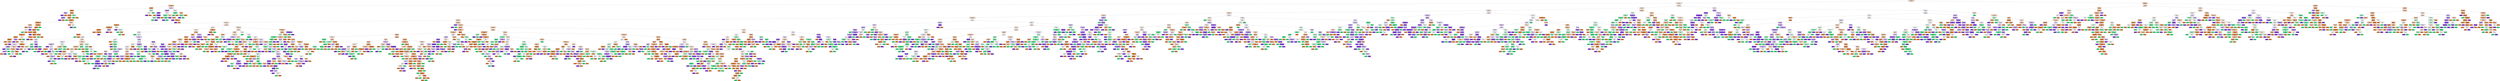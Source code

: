 digraph Tree {
node [shape=box, style="filled, rounded", color="black", fontname=helvetica] ;
edge [fontname=helvetica] ;
0 [label="chanceCreationShooting_h <= 0.98\ngini = 0.64\nsamples = 5861\nvalue = [4313, 2309, 2685]", fillcolor="#f9e0ce"] ;
1 [label="chanceCreationCrossing_h <= -1.94\ngini = 0.65\nsamples = 4849\nvalue = [3378, 1940, 2369]", fillcolor="#fae7d9"] ;
0 -> 1 [labeldistance=2.5, labelangle=45, headlabel="True"] ;
2 [label="buildUpPlayPassing_h <= -1.57\ngini = 0.49\nsamples = 156\nvalue = [158, 31, 47]", fillcolor="#f0b58b"] ;
1 -> 2 ;
3 [label="marking_h <= 0.99\ngini = 0.27\nsamples = 112\nvalue = [136, 11, 14]", fillcolor="#e9965b"] ;
2 -> 3 ;
4 [label="gk_diving_h <= -1.04\ngini = 0.25\nsamples = 108\nvalue = [135, 9, 13]", fillcolor="#e99457"] ;
3 -> 4 ;
5 [label="strength_h <= -0.07\ngini = 0.44\nsamples = 2\nvalue = [1, 0, 2]", fillcolor="#c09cf2"] ;
4 -> 5 ;
6 [label="gini = 0.0\nsamples = 1\nvalue = [0, 0, 2]", fillcolor="#8139e5"] ;
5 -> 6 ;
7 [label="gini = 0.0\nsamples = 1\nvalue = [1, 0, 0]", fillcolor="#e58139"] ;
5 -> 7 ;
8 [label="stamina_a <= 1.65\ngini = 0.23\nsamples = 106\nvalue = [134, 9, 11]", fillcolor="#e99355"] ;
4 -> 8 ;
9 [label="penalties_h <= -1.03\ngini = 0.22\nsamples = 104\nvalue = [133, 7, 11]", fillcolor="#e89152"] ;
8 -> 9 ;
10 [label="positioning_a <= -0.27\ngini = 0.38\nsamples = 2\nvalue = [1, 0, 3]", fillcolor="#ab7bee"] ;
9 -> 10 ;
11 [label="gini = 0.0\nsamples = 1\nvalue = [0, 0, 3]", fillcolor="#8139e5"] ;
10 -> 11 ;
12 [label="gini = 0.0\nsamples = 1\nvalue = [1, 0, 0]", fillcolor="#e58139"] ;
10 -> 12 ;
13 [label="dribbling_h <= -1.27\ngini = 0.19\nsamples = 102\nvalue = [132, 7, 8]", fillcolor="#e88f4e"] ;
9 -> 13 ;
14 [label="gini = 0.0\nsamples = 1\nvalue = [0, 1, 0]", fillcolor="#39e581"] ;
13 -> 14 ;
15 [label="buildUpPlayPassing_a <= 1.74\ngini = 0.18\nsamples = 101\nvalue = [132, 6, 8]", fillcolor="#e88e4d"] ;
13 -> 15 ;
16 [label="chanceCreationPassing_a <= -1.2\ngini = 0.16\nsamples = 98\nvalue = [130, 5, 7]", fillcolor="#e78c4b"] ;
15 -> 16 ;
17 [label="shot_power_h <= 0.17\ngini = 0.53\nsamples = 5\nvalue = [5, 1, 2]", fillcolor="#f2c09c"] ;
16 -> 17 ;
18 [label="gini = 0.0\nsamples = 2\nvalue = [4, 0, 0]", fillcolor="#e58139"] ;
17 -> 18 ;
19 [label="aggression_a <= 0.03\ngini = 0.62\nsamples = 3\nvalue = [1, 1, 2]", fillcolor="#d5bdf6"] ;
17 -> 19 ;
20 [label="strength_h <= -0.44\ngini = 0.5\nsamples = 2\nvalue = [1, 1, 0]", fillcolor="#ffffff"] ;
19 -> 20 ;
21 [label="gini = 0.0\nsamples = 1\nvalue = [0, 1, 0]", fillcolor="#39e581"] ;
20 -> 21 ;
22 [label="gini = 0.0\nsamples = 1\nvalue = [1, 0, 0]", fillcolor="#e58139"] ;
20 -> 22 ;
23 [label="gini = 0.0\nsamples = 1\nvalue = [0, 0, 2]", fillcolor="#8139e5"] ;
19 -> 23 ;
24 [label="free_kick_accuracy_h <= 1.33\ngini = 0.13\nsamples = 93\nvalue = [125, 4, 5]", fillcolor="#e78a47"] ;
16 -> 24 ;
25 [label="finishing_a <= 2.36\ngini = 0.11\nsamples = 92\nvalue = [125, 3, 5]", fillcolor="#e78945"] ;
24 -> 25 ;
26 [label="possession_a <= -0.7\ngini = 0.1\nsamples = 91\nvalue = [125, 2, 5]", fillcolor="#e68844"] ;
25 -> 26 ;
27 [label="standing_tackle_a <= 1.2\ngini = 0.21\nsamples = 32\nvalue = [37, 1, 4]", fillcolor="#e89253"] ;
26 -> 27 ;
28 [label="chanceCreationCrossing_a <= 1.4\ngini = 0.18\nsamples = 31\nvalue = [37, 1, 3]", fillcolor="#e88e4e"] ;
27 -> 28 ;
29 [label="interceptions_a <= 1.37\ngini = 0.14\nsamples = 29\nvalue = [36, 0, 3]", fillcolor="#e78c49"] ;
28 -> 29 ;
30 [label="acceleration_h <= 1.03\ngini = 0.05\nsamples = 26\nvalue = [35, 0, 1]", fillcolor="#e6853f"] ;
29 -> 30 ;
31 [label="gini = 0.0\nsamples = 22\nvalue = [32, 0, 0]", fillcolor="#e58139"] ;
30 -> 31 ;
32 [label="away_strikers <= -0.39\ngini = 0.38\nsamples = 4\nvalue = [3, 0, 1]", fillcolor="#eeab7b"] ;
30 -> 32 ;
33 [label="gini = 0.0\nsamples = 3\nvalue = [3, 0, 0]", fillcolor="#e58139"] ;
32 -> 33 ;
34 [label="gini = 0.0\nsamples = 1\nvalue = [0, 0, 1]", fillcolor="#8139e5"] ;
32 -> 34 ;
35 [label="gk_kicking_a <= 1.17\ngini = 0.44\nsamples = 3\nvalue = [1, 0, 2]", fillcolor="#c09cf2"] ;
29 -> 35 ;
36 [label="gini = 0.0\nsamples = 2\nvalue = [0, 0, 2]", fillcolor="#8139e5"] ;
35 -> 36 ;
37 [label="gini = 0.0\nsamples = 1\nvalue = [1, 0, 0]", fillcolor="#e58139"] ;
35 -> 37 ;
38 [label="gk_reflexes_h <= -0.13\ngini = 0.5\nsamples = 2\nvalue = [1, 1, 0]", fillcolor="#ffffff"] ;
28 -> 38 ;
39 [label="gini = 0.0\nsamples = 1\nvalue = [1, 0, 0]", fillcolor="#e58139"] ;
38 -> 39 ;
40 [label="gini = 0.0\nsamples = 1\nvalue = [0, 1, 0]", fillcolor="#39e581"] ;
38 -> 40 ;
41 [label="gini = 0.0\nsamples = 1\nvalue = [0, 0, 1]", fillcolor="#8139e5"] ;
27 -> 41 ;
42 [label="stamina_a <= 1.12\ngini = 0.04\nsamples = 59\nvalue = [88, 1, 1]", fillcolor="#e6843d"] ;
26 -> 42 ;
43 [label="marking_a <= -1.31\ngini = 0.02\nsamples = 53\nvalue = [79, 0, 1]", fillcolor="#e5833c"] ;
42 -> 43 ;
44 [label="interceptions_a <= -2.56\ngini = 0.2\nsamples = 5\nvalue = [8, 0, 1]", fillcolor="#e89152"] ;
43 -> 44 ;
45 [label="gini = 0.0\nsamples = 1\nvalue = [0, 0, 1]", fillcolor="#8139e5"] ;
44 -> 45 ;
46 [label="gini = 0.0\nsamples = 4\nvalue = [8, 0, 0]", fillcolor="#e58139"] ;
44 -> 46 ;
47 [label="gini = 0.0\nsamples = 48\nvalue = [71, 0, 0]", fillcolor="#e58139"] ;
43 -> 47 ;
48 [label="possession_h <= -1.46\ngini = 0.18\nsamples = 6\nvalue = [9, 1, 0]", fillcolor="#e88f4f"] ;
42 -> 48 ;
49 [label="gini = 0.0\nsamples = 1\nvalue = [0, 1, 0]", fillcolor="#39e581"] ;
48 -> 49 ;
50 [label="gini = 0.0\nsamples = 5\nvalue = [9, 0, 0]", fillcolor="#e58139"] ;
48 -> 50 ;
51 [label="gini = 0.0\nsamples = 1\nvalue = [0, 1, 0]", fillcolor="#39e581"] ;
25 -> 51 ;
52 [label="gini = 0.0\nsamples = 1\nvalue = [0, 1, 0]", fillcolor="#39e581"] ;
24 -> 52 ;
53 [label="home_defenders <= -0.9\ngini = 0.62\nsamples = 3\nvalue = [2, 1, 1]", fillcolor="#f6d5bd"] ;
15 -> 53 ;
54 [label="gini = 0.0\nsamples = 1\nvalue = [2, 0, 0]", fillcolor="#e58139"] ;
53 -> 54 ;
55 [label="agility_h <= -0.03\ngini = 0.5\nsamples = 2\nvalue = [0, 1, 1]", fillcolor="#ffffff"] ;
53 -> 55 ;
56 [label="gini = 0.0\nsamples = 1\nvalue = [0, 0, 1]", fillcolor="#8139e5"] ;
55 -> 56 ;
57 [label="gini = 0.0\nsamples = 1\nvalue = [0, 1, 0]", fillcolor="#39e581"] ;
55 -> 57 ;
58 [label="long_passing_a <= 0.35\ngini = 0.44\nsamples = 2\nvalue = [1, 2, 0]", fillcolor="#9cf2c0"] ;
8 -> 58 ;
59 [label="gini = 0.0\nsamples = 1\nvalue = [0, 2, 0]", fillcolor="#39e581"] ;
58 -> 59 ;
60 [label="gini = 0.0\nsamples = 1\nvalue = [1, 0, 0]", fillcolor="#e58139"] ;
58 -> 60 ;
61 [label="possession_h <= 0.04\ngini = 0.62\nsamples = 4\nvalue = [1, 2, 1]", fillcolor="#bdf6d5"] ;
3 -> 61 ;
62 [label="interceptions_a <= 0.24\ngini = 0.5\nsamples = 2\nvalue = [1, 0, 1]", fillcolor="#ffffff"] ;
61 -> 62 ;
63 [label="gini = 0.0\nsamples = 1\nvalue = [0, 0, 1]", fillcolor="#8139e5"] ;
62 -> 63 ;
64 [label="gini = 0.0\nsamples = 1\nvalue = [1, 0, 0]", fillcolor="#e58139"] ;
62 -> 64 ;
65 [label="gini = 0.0\nsamples = 2\nvalue = [0, 2, 0]", fillcolor="#39e581"] ;
61 -> 65 ;
66 [label="buildUpPlaySpeed_a <= 0.05\ngini = 0.65\nsamples = 44\nvalue = [22, 20, 33]", fillcolor="#e5d6fa"] ;
2 -> 66 ;
67 [label="sliding_tackle_a <= 0.22\ngini = 0.54\nsamples = 31\nvalue = [10, 9, 32]", fillcolor="#bb95f1"] ;
66 -> 67 ;
68 [label="finishing_h <= -1.64\ngini = 0.28\nsamples = 18\nvalue = [3, 2, 27]", fillcolor="#975be9"] ;
67 -> 68 ;
69 [label="gini = 0.0\nsamples = 1\nvalue = [3, 0, 0]", fillcolor="#e58139"] ;
68 -> 69 ;
70 [label="gk_kicking_a <= -0.69\ngini = 0.13\nsamples = 17\nvalue = [0, 2, 27]", fillcolor="#8a48e7"] ;
68 -> 70 ;
71 [label="positioning_a <= -0.12\ngini = 0.44\nsamples = 3\nvalue = [0, 2, 1]", fillcolor="#9cf2c0"] ;
70 -> 71 ;
72 [label="gini = 0.0\nsamples = 2\nvalue = [0, 2, 0]", fillcolor="#39e581"] ;
71 -> 72 ;
73 [label="gini = 0.0\nsamples = 1\nvalue = [0, 0, 1]", fillcolor="#8139e5"] ;
71 -> 73 ;
74 [label="gini = 0.0\nsamples = 14\nvalue = [0, 0, 26]", fillcolor="#8139e5"] ;
70 -> 74 ;
75 [label="acceleration_h <= 0.58\ngini = 0.66\nsamples = 13\nvalue = [7, 7, 5]", fillcolor="#ffffff"] ;
67 -> 75 ;
76 [label="long_passing_a <= -0.17\ngini = 0.37\nsamples = 7\nvalue = [1, 7, 1]", fillcolor="#6aeca0"] ;
75 -> 76 ;
77 [label="gini = 0.0\nsamples = 1\nvalue = [1, 0, 0]", fillcolor="#e58139"] ;
76 -> 77 ;
78 [label="finishing_h <= -1.57\ngini = 0.22\nsamples = 6\nvalue = [0, 7, 1]", fillcolor="#55e993"] ;
76 -> 78 ;
79 [label="gini = 0.0\nsamples = 1\nvalue = [0, 0, 1]", fillcolor="#8139e5"] ;
78 -> 79 ;
80 [label="gini = 0.0\nsamples = 5\nvalue = [0, 7, 0]", fillcolor="#39e581"] ;
78 -> 80 ;
81 [label="finishing_h <= 1.02\ngini = 0.48\nsamples = 6\nvalue = [6, 0, 4]", fillcolor="#f6d5bd"] ;
75 -> 81 ;
82 [label="gini = 0.0\nsamples = 1\nvalue = [0, 0, 2]", fillcolor="#8139e5"] ;
81 -> 82 ;
83 [label="away_strikers <= -0.39\ngini = 0.38\nsamples = 5\nvalue = [6, 0, 2]", fillcolor="#eeab7b"] ;
81 -> 83 ;
84 [label="gini = 0.0\nsamples = 1\nvalue = [0, 0, 1]", fillcolor="#8139e5"] ;
83 -> 84 ;
85 [label="buildUpPlayPassing_a <= -0.78\ngini = 0.24\nsamples = 4\nvalue = [6, 0, 1]", fillcolor="#e9965a"] ;
83 -> 85 ;
86 [label="gini = 0.0\nsamples = 1\nvalue = [0, 0, 1]", fillcolor="#8139e5"] ;
85 -> 86 ;
87 [label="gini = 0.0\nsamples = 3\nvalue = [6, 0, 0]", fillcolor="#e58139"] ;
85 -> 87 ;
88 [label="away_strikers <= -0.39\ngini = 0.54\nsamples = 13\nvalue = [12, 11, 1]", fillcolor="#fdf5f0"] ;
66 -> 88 ;
89 [label="acceleration_h <= 0.85\ngini = 0.2\nsamples = 5\nvalue = [1, 8, 0]", fillcolor="#52e891"] ;
88 -> 89 ;
90 [label="gini = 0.0\nsamples = 4\nvalue = [0, 8, 0]", fillcolor="#39e581"] ;
89 -> 90 ;
91 [label="gini = 0.0\nsamples = 1\nvalue = [1, 0, 0]", fillcolor="#e58139"] ;
89 -> 91 ;
92 [label="curve_h <= 0.33\ngini = 0.42\nsamples = 8\nvalue = [11, 3, 1]", fillcolor="#eeab7b"] ;
88 -> 92 ;
93 [label="short_passing_a <= -0.58\ngini = 0.38\nsamples = 3\nvalue = [0, 3, 1]", fillcolor="#7beeab"] ;
92 -> 93 ;
94 [label="gini = 0.0\nsamples = 1\nvalue = [0, 0, 1]", fillcolor="#8139e5"] ;
93 -> 94 ;
95 [label="gini = 0.0\nsamples = 2\nvalue = [0, 3, 0]", fillcolor="#39e581"] ;
93 -> 95 ;
96 [label="gini = 0.0\nsamples = 5\nvalue = [11, 0, 0]", fillcolor="#e58139"] ;
92 -> 96 ;
97 [label="ball_control_a <= 1.09\ngini = 0.65\nsamples = 4693\nvalue = [3220, 1909, 2322]", fillcolor="#fae9dc"] ;
1 -> 97 ;
98 [label="long_passing_a <= 1.18\ngini = 0.65\nsamples = 3988\nvalue = [2833, 1629, 1863]", fillcolor="#f9e4d4"] ;
97 -> 98 ;
99 [label="buildUpPlayPassing_h <= 1.21\ngini = 0.65\nsamples = 3749\nvalue = [2625, 1530, 1796]", fillcolor="#fae6d7"] ;
98 -> 99 ;
100 [label="heading_accuracy_a <= 0.83\ngini = 0.64\nsamples = 3241\nvalue = [2391, 1287, 1495]", fillcolor="#f9e0cf"] ;
99 -> 100 ;
101 [label="defencePressure_a <= 1.86\ngini = 0.63\nsamples = 2686\nvalue = [2071, 1046, 1183]", fillcolor="#f8dbc7"] ;
100 -> 101 ;
102 [label="chanceCreationShooting_a <= 0.81\ngini = 0.63\nsamples = 2646\nvalue = [2067, 1030, 1145]", fillcolor="#f7d9c4"] ;
101 -> 102 ;
103 [label="sliding_tackle_h <= -0.09\ngini = 0.62\nsamples = 2089\nvalue = [1742, 781, 841]", fillcolor="#f6d2b8"] ;
102 -> 103 ;
104 [label="buildUpPlayPassing_h <= -1.46\ngini = 0.64\nsamples = 880\nvalue = [670, 343, 415]", fillcolor="#f8dfcd"] ;
103 -> 104 ;
105 [label="defenceTeamWidth_a <= 0.69\ngini = 0.26\nsamples = 47\nvalue = [60, 5, 5]", fillcolor="#e99457"] ;
104 -> 105 ;
106 [label="chanceCreationPassing_h <= -0.29\ngini = 0.12\nsamples = 39\nvalue = [57, 1, 3]", fillcolor="#e78a47"] ;
105 -> 106 ;
107 [label="short_passing_a <= 0.19\ngini = 0.07\nsamples = 37\nvalue = [56, 1, 1]", fillcolor="#e68540"] ;
106 -> 107 ;
108 [label="gini = 0.0\nsamples = 28\nvalue = [42, 0, 0]", fillcolor="#e58139"] ;
107 -> 108 ;
109 [label="buildUpPlaySpeed_a <= 0.54\ngini = 0.23\nsamples = 9\nvalue = [14, 1, 1]", fillcolor="#e89253"] ;
107 -> 109 ;
110 [label="possession_h <= -0.63\ngini = 0.12\nsamples = 8\nvalue = [14, 1, 0]", fillcolor="#e78a47"] ;
109 -> 110 ;
111 [label="gini = 0.0\nsamples = 1\nvalue = [0, 1, 0]", fillcolor="#39e581"] ;
110 -> 111 ;
112 [label="gini = 0.0\nsamples = 7\nvalue = [14, 0, 0]", fillcolor="#e58139"] ;
110 -> 112 ;
113 [label="gini = 0.0\nsamples = 1\nvalue = [0, 0, 1]", fillcolor="#8139e5"] ;
109 -> 113 ;
114 [label="aggression_a <= 0.03\ngini = 0.44\nsamples = 2\nvalue = [1, 0, 2]", fillcolor="#c09cf2"] ;
106 -> 114 ;
115 [label="gini = 0.0\nsamples = 1\nvalue = [0, 0, 2]", fillcolor="#8139e5"] ;
114 -> 115 ;
116 [label="gini = 0.0\nsamples = 1\nvalue = [1, 0, 0]", fillcolor="#e58139"] ;
114 -> 116 ;
117 [label="agility_h <= -1.39\ngini = 0.64\nsamples = 8\nvalue = [3, 4, 2]", fillcolor="#defbea"] ;
105 -> 117 ;
118 [label="gini = 0.0\nsamples = 1\nvalue = [0, 0, 2]", fillcolor="#8139e5"] ;
117 -> 118 ;
119 [label="defencePressure_a <= 0.49\ngini = 0.49\nsamples = 7\nvalue = [3, 4, 0]", fillcolor="#cef8e0"] ;
117 -> 119 ;
120 [label="gini = 0.0\nsamples = 3\nvalue = [0, 3, 0]", fillcolor="#39e581"] ;
119 -> 120 ;
121 [label="vision_a <= -1.65\ngini = 0.38\nsamples = 4\nvalue = [3, 1, 0]", fillcolor="#eeab7b"] ;
119 -> 121 ;
122 [label="gini = 0.0\nsamples = 1\nvalue = [0, 1, 0]", fillcolor="#39e581"] ;
121 -> 122 ;
123 [label="gini = 0.0\nsamples = 3\nvalue = [3, 0, 0]", fillcolor="#e58139"] ;
121 -> 123 ;
124 [label="buildUpPlayPassing_a <= 0.13\ngini = 0.65\nsamples = 833\nvalue = [610, 338, 410]", fillcolor="#fae4d5"] ;
104 -> 124 ;
125 [label="gk_reflexes_a <= 1.39\ngini = 0.65\nsamples = 446\nvalue = [293, 166, 257]", fillcolor="#fdf5ef"] ;
124 -> 125 ;
126 [label="defencePressure_h <= 1.23\ngini = 0.65\nsamples = 435\nvalue = [275, 165, 256]", fillcolor="#fefaf6"] ;
125 -> 126 ;
127 [label="penalties_a <= -2.61\ngini = 0.66\nsamples = 380\nvalue = [216, 162, 235]", fillcolor="#f9f6fe"] ;
126 -> 127 ;
128 [label="gini = 0.0\nsamples = 2\nvalue = [0, 8, 0]", fillcolor="#39e581"] ;
127 -> 128 ;
129 [label="strength_h <= -0.26\ngini = 0.66\nsamples = 378\nvalue = [216, 154, 235]", fillcolor="#f9f5fe"] ;
127 -> 129 ;
130 [label="gk_diving_h <= -1.01\ngini = 0.66\nsamples = 181\nvalue = [121, 82, 87]", fillcolor="#fbeade"] ;
129 -> 130 ;
131 [label="dribbling_h <= 0.12\ngini = 0.65\nsamples = 55\nvalue = [31, 23, 40]", fillcolor="#ede3fb"] ;
130 -> 131 ;
132 [label="strength_a <= 0.84\ngini = 0.61\nsamples = 34\nvalue = [27, 9, 18]", fillcolor="#f8e0ce"] ;
131 -> 132 ;
133 [label="chanceCreationPassing_h <= -0.42\ngini = 0.64\nsamples = 27\nvalue = [12, 9, 17]", fillcolor="#e7d9fa"] ;
132 -> 133 ;
134 [label="sliding_tackle_a <= -0.09\ngini = 0.48\nsamples = 13\nvalue = [1, 5, 12]", fillcolor="#bb94f1"] ;
133 -> 134 ;
135 [label="gini = 0.0\nsamples = 6\nvalue = [0, 0, 10]", fillcolor="#8139e5"] ;
134 -> 135 ;
136 [label="gk_diving_h <= -1.09\ngini = 0.53\nsamples = 7\nvalue = [1, 5, 2]", fillcolor="#9cf2c0"] ;
134 -> 136 ;
137 [label="possession_h <= -1.24\ngini = 0.44\nsamples = 3\nvalue = [1, 0, 2]", fillcolor="#c09cf2"] ;
136 -> 137 ;
138 [label="gini = 0.0\nsamples = 1\nvalue = [1, 0, 0]", fillcolor="#e58139"] ;
137 -> 138 ;
139 [label="gini = 0.0\nsamples = 2\nvalue = [0, 0, 2]", fillcolor="#8139e5"] ;
137 -> 139 ;
140 [label="gini = 0.0\nsamples = 4\nvalue = [0, 5, 0]", fillcolor="#39e581"] ;
136 -> 140 ;
141 [label="chanceCreationPassing_a <= 0.36\ngini = 0.6\nsamples = 14\nvalue = [11, 4, 5]", fillcolor="#f5cdb0"] ;
133 -> 141 ;
142 [label="defenceTeamWidth_a <= 0.14\ngini = 0.46\nsamples = 11\nvalue = [11, 4, 1]", fillcolor="#f0b68c"] ;
141 -> 142 ;
143 [label="gk_diving_a <= 0.43\ngini = 0.56\nsamples = 4\nvalue = [1, 3, 1]", fillcolor="#9cf2c0"] ;
142 -> 143 ;
144 [label="gini = 0.0\nsamples = 2\nvalue = [0, 3, 0]", fillcolor="#39e581"] ;
143 -> 144 ;
145 [label="balance_a <= -0.88\ngini = 0.5\nsamples = 2\nvalue = [1, 0, 1]", fillcolor="#ffffff"] ;
143 -> 145 ;
146 [label="gini = 0.0\nsamples = 1\nvalue = [1, 0, 0]", fillcolor="#e58139"] ;
145 -> 146 ;
147 [label="gini = 0.0\nsamples = 1\nvalue = [0, 0, 1]", fillcolor="#8139e5"] ;
145 -> 147 ;
148 [label="finishing_a <= 0.87\ngini = 0.17\nsamples = 7\nvalue = [10, 1, 0]", fillcolor="#e88e4d"] ;
142 -> 148 ;
149 [label="gini = 0.0\nsamples = 6\nvalue = [10, 0, 0]", fillcolor="#e58139"] ;
148 -> 149 ;
150 [label="gini = 0.0\nsamples = 1\nvalue = [0, 1, 0]", fillcolor="#39e581"] ;
148 -> 150 ;
151 [label="gini = 0.0\nsamples = 3\nvalue = [0, 0, 4]", fillcolor="#8139e5"] ;
141 -> 151 ;
152 [label="heading_accuracy_a <= -1.03\ngini = 0.12\nsamples = 7\nvalue = [15, 0, 1]", fillcolor="#e78946"] ;
132 -> 152 ;
153 [label="gini = 0.0\nsamples = 1\nvalue = [0, 0, 1]", fillcolor="#8139e5"] ;
152 -> 153 ;
154 [label="gini = 0.0\nsamples = 6\nvalue = [15, 0, 0]", fillcolor="#e58139"] ;
152 -> 154 ;
155 [label="dribbling_a <= -0.24\ngini = 0.56\nsamples = 21\nvalue = [4, 14, 22]", fillcolor="#d8c2f7"] ;
131 -> 155 ;
156 [label="vision_h <= 0.27\ngini = 0.47\nsamples = 9\nvalue = [2, 9, 2]", fillcolor="#81eeaf"] ;
155 -> 156 ;
157 [label="gk_handling_a <= -0.95\ngini = 0.62\nsamples = 4\nvalue = [2, 1, 1]", fillcolor="#f6d5bd"] ;
156 -> 157 ;
158 [label="gini = 0.0\nsamples = 2\nvalue = [2, 0, 0]", fillcolor="#e58139"] ;
157 -> 158 ;
159 [label="sliding_tackle_a <= 0.3\ngini = 0.5\nsamples = 2\nvalue = [0, 1, 1]", fillcolor="#ffffff"] ;
157 -> 159 ;
160 [label="gini = 0.0\nsamples = 1\nvalue = [0, 0, 1]", fillcolor="#8139e5"] ;
159 -> 160 ;
161 [label="gini = 0.0\nsamples = 1\nvalue = [0, 1, 0]", fillcolor="#39e581"] ;
159 -> 161 ;
162 [label="balance_h <= -0.22\ngini = 0.2\nsamples = 5\nvalue = [0, 8, 1]", fillcolor="#52e891"] ;
156 -> 162 ;
163 [label="gini = 0.0\nsamples = 1\nvalue = [0, 0, 1]", fillcolor="#8139e5"] ;
162 -> 163 ;
164 [label="gini = 0.0\nsamples = 4\nvalue = [0, 8, 0]", fillcolor="#39e581"] ;
162 -> 164 ;
165 [label="curve_a <= 1.33\ngini = 0.41\nsamples = 12\nvalue = [2, 5, 20]", fillcolor="#a978ed"] ;
155 -> 165 ;
166 [label="marking_h <= -3.49\ngini = 0.29\nsamples = 10\nvalue = [2, 2, 20]", fillcolor="#985dea"] ;
165 -> 166 ;
167 [label="gini = 0.0\nsamples = 1\nvalue = [2, 0, 0]", fillcolor="#e58139"] ;
166 -> 167 ;
168 [label="volleys_h <= -1.29\ngini = 0.17\nsamples = 9\nvalue = [0, 2, 20]", fillcolor="#8e4de8"] ;
166 -> 168 ;
169 [label="gini = 0.0\nsamples = 1\nvalue = [0, 2, 0]", fillcolor="#39e581"] ;
168 -> 169 ;
170 [label="gini = 0.0\nsamples = 8\nvalue = [0, 0, 20]", fillcolor="#8139e5"] ;
168 -> 170 ;
171 [label="gini = 0.0\nsamples = 2\nvalue = [0, 3, 0]", fillcolor="#39e581"] ;
165 -> 171 ;
172 [label="dribbling_h <= -0.44\ngini = 0.64\nsamples = 126\nvalue = [90, 59, 47]", fillcolor="#f9e2d2"] ;
130 -> 172 ;
173 [label="defenceAggression_h <= 0.45\ngini = 0.66\nsamples = 47\nvalue = [23, 20, 29]", fillcolor="#f0e7fc"] ;
172 -> 173 ;
174 [label="defenceAggression_a <= -0.33\ngini = 0.6\nsamples = 33\nvalue = [14, 10, 28]", fillcolor="#d1b6f5"] ;
173 -> 174 ;
175 [label="gini = 0.0\nsamples = 9\nvalue = [0, 0, 16]", fillcolor="#8139e5"] ;
174 -> 175 ;
176 [label="finishing_h <= -1.37\ngini = 0.66\nsamples = 24\nvalue = [14, 10, 12]", fillcolor="#fdf4ee"] ;
174 -> 176 ;
177 [label="standing_tackle_a <= 0.54\ngini = 0.32\nsamples = 5\nvalue = [8, 2, 0]", fillcolor="#eca06a"] ;
176 -> 177 ;
178 [label="gini = 0.0\nsamples = 4\nvalue = [8, 0, 0]", fillcolor="#e58139"] ;
177 -> 178 ;
179 [label="gini = 0.0\nsamples = 1\nvalue = [0, 2, 0]", fillcolor="#39e581"] ;
177 -> 179 ;
180 [label="positioning_h <= -1.18\ngini = 0.64\nsamples = 19\nvalue = [6, 8, 12]", fillcolor="#e3d3f9"] ;
176 -> 180 ;
181 [label="balance_a <= 0.03\ngini = 0.2\nsamples = 5\nvalue = [1, 0, 8]", fillcolor="#9152e8"] ;
180 -> 181 ;
182 [label="gini = 0.0\nsamples = 4\nvalue = [0, 0, 8]", fillcolor="#8139e5"] ;
181 -> 182 ;
183 [label="gini = 0.0\nsamples = 1\nvalue = [1, 0, 0]", fillcolor="#e58139"] ;
181 -> 183 ;
184 [label="strength_a <= 0.48\ngini = 0.64\nsamples = 14\nvalue = [5, 8, 4]", fillcolor="#cef8e0"] ;
180 -> 184 ;
185 [label="chanceCreationPassing_a <= -0.29\ngini = 0.63\nsamples = 10\nvalue = [5, 2, 4]", fillcolor="#fbede3"] ;
184 -> 185 ;
186 [label="gini = 0.0\nsamples = 3\nvalue = [4, 0, 0]", fillcolor="#e58139"] ;
185 -> 186 ;
187 [label="defenceAggression_a <= 0.68\ngini = 0.57\nsamples = 7\nvalue = [1, 2, 4]", fillcolor="#cdb0f5"] ;
185 -> 187 ;
188 [label="gk_reflexes_h <= 1.08\ngini = 0.62\nsamples = 4\nvalue = [1, 2, 1]", fillcolor="#bdf6d5"] ;
187 -> 188 ;
189 [label="gini = 0.0\nsamples = 1\nvalue = [0, 0, 1]", fillcolor="#8139e5"] ;
188 -> 189 ;
190 [label="sliding_tackle_a <= -0.48\ngini = 0.44\nsamples = 3\nvalue = [1, 2, 0]", fillcolor="#9cf2c0"] ;
188 -> 190 ;
191 [label="gini = 0.0\nsamples = 1\nvalue = [1, 0, 0]", fillcolor="#e58139"] ;
190 -> 191 ;
192 [label="gini = 0.0\nsamples = 2\nvalue = [0, 2, 0]", fillcolor="#39e581"] ;
190 -> 192 ;
193 [label="gini = 0.0\nsamples = 3\nvalue = [0, 0, 3]", fillcolor="#8139e5"] ;
187 -> 193 ;
194 [label="gini = 0.0\nsamples = 4\nvalue = [0, 6, 0]", fillcolor="#39e581"] ;
184 -> 194 ;
195 [label="long_passing_a <= -0.17\ngini = 0.54\nsamples = 14\nvalue = [9, 10, 1]", fillcolor="#edfdf4"] ;
173 -> 195 ;
196 [label="heading_accuracy_a <= 0.49\ngini = 0.49\nsamples = 8\nvalue = [8, 3, 1]", fillcolor="#f1b991"] ;
195 -> 196 ;
197 [label="gini = 0.0\nsamples = 5\nvalue = [8, 0, 0]", fillcolor="#e58139"] ;
196 -> 197 ;
198 [label="away_midfielders <= -0.55\ngini = 0.38\nsamples = 3\nvalue = [0, 3, 1]", fillcolor="#7beeab"] ;
196 -> 198 ;
199 [label="gini = 0.0\nsamples = 2\nvalue = [0, 3, 0]", fillcolor="#39e581"] ;
198 -> 199 ;
200 [label="gini = 0.0\nsamples = 1\nvalue = [0, 0, 1]", fillcolor="#8139e5"] ;
198 -> 200 ;
201 [label="finishing_h <= 0.42\ngini = 0.22\nsamples = 6\nvalue = [1, 7, 0]", fillcolor="#55e993"] ;
195 -> 201 ;
202 [label="gini = 0.0\nsamples = 5\nvalue = [0, 7, 0]", fillcolor="#39e581"] ;
201 -> 202 ;
203 [label="gini = 0.0\nsamples = 1\nvalue = [1, 0, 0]", fillcolor="#e58139"] ;
201 -> 203 ;
204 [label="chanceCreationShooting_a <= 0.04\ngini = 0.59\nsamples = 79\nvalue = [67, 39, 18]", fillcolor="#f6d5be"] ;
172 -> 204 ;
205 [label="gk_reflexes_a <= 1.25\ngini = 0.55\nsamples = 58\nvalue = [58, 24, 14]", fillcolor="#f3c4a2"] ;
204 -> 205 ;
206 [label="defenceAggression_a <= 0.56\ngini = 0.52\nsamples = 54\nvalue = [57, 18, 14]", fillcolor="#f1ba92"] ;
205 -> 206 ;
207 [label="strength_a <= -0.99\ngini = 0.62\nsamples = 39\nvalue = [33, 18, 14]", fillcolor="#f7d7c0"] ;
206 -> 207 ;
208 [label="dribbling_a <= 0.21\ngini = 0.33\nsamples = 12\nvalue = [17, 2, 2]", fillcolor="#ea9c63"] ;
207 -> 208 ;
209 [label="gini = 0.0\nsamples = 8\nvalue = [13, 0, 0]", fillcolor="#e58139"] ;
208 -> 209 ;
210 [label="free_kick_accuracy_h <= 0.7\ngini = 0.62\nsamples = 4\nvalue = [4, 2, 2]", fillcolor="#f6d5bd"] ;
208 -> 210 ;
211 [label="gini = 0.0\nsamples = 2\nvalue = [4, 0, 0]", fillcolor="#e58139"] ;
210 -> 211 ;
212 [label="finishing_a <= -0.43\ngini = 0.5\nsamples = 2\nvalue = [0, 2, 2]", fillcolor="#ffffff"] ;
210 -> 212 ;
213 [label="gini = 0.0\nsamples = 1\nvalue = [0, 0, 2]", fillcolor="#8139e5"] ;
212 -> 213 ;
214 [label="gini = 0.0\nsamples = 1\nvalue = [0, 2, 0]", fillcolor="#39e581"] ;
212 -> 214 ;
215 [label="strength_h <= -1.0\ngini = 0.66\nsamples = 27\nvalue = [16, 16, 12]", fillcolor="#ffffff"] ;
207 -> 215 ;
216 [label="defenceTeamWidth_h <= -0.64\ngini = 0.5\nsamples = 9\nvalue = [7, 0, 8]", fillcolor="#efe6fc"] ;
215 -> 216 ;
217 [label="gini = 0.0\nsamples = 3\nvalue = [5, 0, 0]", fillcolor="#e58139"] ;
216 -> 217 ;
218 [label="balance_a <= 0.19\ngini = 0.32\nsamples = 6\nvalue = [2, 0, 8]", fillcolor="#a06aec"] ;
216 -> 218 ;
219 [label="gini = 0.0\nsamples = 5\nvalue = [0, 0, 8]", fillcolor="#8139e5"] ;
218 -> 219 ;
220 [label="gini = 0.0\nsamples = 1\nvalue = [2, 0, 0]", fillcolor="#e58139"] ;
218 -> 220 ;
221 [label="acceleration_a <= -1.02\ngini = 0.58\nsamples = 18\nvalue = [9, 16, 4]", fillcolor="#baf6d3"] ;
215 -> 221 ;
222 [label="ball_control_h <= 0.11\ngini = 0.28\nsamples = 3\nvalue = [5, 0, 1]", fillcolor="#ea9a61"] ;
221 -> 222 ;
223 [label="gini = 0.0\nsamples = 1\nvalue = [0, 0, 1]", fillcolor="#8139e5"] ;
222 -> 223 ;
224 [label="gini = 0.0\nsamples = 2\nvalue = [5, 0, 0]", fillcolor="#e58139"] ;
222 -> 224 ;
225 [label="possession_a <= -1.15\ngini = 0.47\nsamples = 15\nvalue = [4, 16, 3]", fillcolor="#82efaf"] ;
221 -> 225 ;
226 [label="agility_a <= -0.37\ngini = 0.5\nsamples = 3\nvalue = [3, 0, 3]", fillcolor="#ffffff"] ;
225 -> 226 ;
227 [label="gini = 0.0\nsamples = 2\nvalue = [0, 0, 3]", fillcolor="#8139e5"] ;
226 -> 227 ;
228 [label="gini = 0.0\nsamples = 1\nvalue = [3, 0, 0]", fillcolor="#e58139"] ;
226 -> 228 ;
229 [label="gk_reflexes_a <= 1.04\ngini = 0.11\nsamples = 12\nvalue = [1, 16, 0]", fillcolor="#45e789"] ;
225 -> 229 ;
230 [label="gini = 0.0\nsamples = 10\nvalue = [0, 15, 0]", fillcolor="#39e581"] ;
229 -> 230 ;
231 [label="gk_positioning_h <= -0.05\ngini = 0.5\nsamples = 2\nvalue = [1, 1, 0]", fillcolor="#ffffff"] ;
229 -> 231 ;
232 [label="gini = 0.0\nsamples = 1\nvalue = [1, 0, 0]", fillcolor="#e58139"] ;
231 -> 232 ;
233 [label="gini = 0.0\nsamples = 1\nvalue = [0, 1, 0]", fillcolor="#39e581"] ;
231 -> 233 ;
234 [label="gini = 0.0\nsamples = 15\nvalue = [24, 0, 0]", fillcolor="#e58139"] ;
206 -> 234 ;
235 [label="finishing_h <= 1.68\ngini = 0.24\nsamples = 4\nvalue = [1, 6, 0]", fillcolor="#5ae996"] ;
205 -> 235 ;
236 [label="gini = 0.0\nsamples = 3\nvalue = [0, 6, 0]", fillcolor="#39e581"] ;
235 -> 236 ;
237 [label="gini = 0.0\nsamples = 1\nvalue = [1, 0, 0]", fillcolor="#e58139"] ;
235 -> 237 ;
238 [label="gk_handling_a <= 1.36\ngini = 0.59\nsamples = 21\nvalue = [9, 15, 4]", fillcolor="#c0f7d7"] ;
204 -> 238 ;
239 [label="marking_a <= 0.11\ngini = 0.51\nsamples = 19\nvalue = [4, 15, 4]", fillcolor="#8cf0b6"] ;
238 -> 239 ;
240 [label="marking_a <= -1.31\ngini = 0.24\nsamples = 11\nvalue = [1, 13, 1]", fillcolor="#55e993"] ;
239 -> 240 ;
241 [label="gini = 0.0\nsamples = 1\nvalue = [1, 0, 0]", fillcolor="#e58139"] ;
240 -> 241 ;
242 [label="marking_h <= -1.14\ngini = 0.13\nsamples = 10\nvalue = [0, 13, 1]", fillcolor="#48e78b"] ;
240 -> 242 ;
243 [label="gk_kicking_a <= -0.69\ngini = 0.5\nsamples = 2\nvalue = [0, 1, 1]", fillcolor="#ffffff"] ;
242 -> 243 ;
244 [label="gini = 0.0\nsamples = 1\nvalue = [0, 1, 0]", fillcolor="#39e581"] ;
243 -> 244 ;
245 [label="gini = 0.0\nsamples = 1\nvalue = [0, 0, 1]", fillcolor="#8139e5"] ;
243 -> 245 ;
246 [label="gini = 0.0\nsamples = 8\nvalue = [0, 12, 0]", fillcolor="#39e581"] ;
242 -> 246 ;
247 [label="defencePressure_h <= 0.4\ngini = 0.66\nsamples = 8\nvalue = [3, 2, 3]", fillcolor="#ffffff"] ;
239 -> 247 ;
248 [label="aggression_a <= 0.2\ngini = 0.5\nsamples = 6\nvalue = [3, 0, 3]", fillcolor="#ffffff"] ;
247 -> 248 ;
249 [label="gini = 0.0\nsamples = 3\nvalue = [0, 0, 3]", fillcolor="#8139e5"] ;
248 -> 249 ;
250 [label="gini = 0.0\nsamples = 3\nvalue = [3, 0, 0]", fillcolor="#e58139"] ;
248 -> 250 ;
251 [label="gini = 0.0\nsamples = 2\nvalue = [0, 2, 0]", fillcolor="#39e581"] ;
247 -> 251 ;
252 [label="gini = 0.0\nsamples = 2\nvalue = [5, 0, 0]", fillcolor="#e58139"] ;
238 -> 252 ;
253 [label="chanceCreationShooting_h <= -1.57\ngini = 0.64\nsamples = 197\nvalue = [95, 72, 148]", fillcolor="#e1cff9"] ;
129 -> 253 ;
254 [label="gk_kicking_h <= -0.61\ngini = 0.57\nsamples = 14\nvalue = [11, 10, 2]", fillcolor="#fdf5f0"] ;
253 -> 254 ;
255 [label="gini = 0.0\nsamples = 4\nvalue = [6, 0, 0]", fillcolor="#e58139"] ;
254 -> 255 ;
256 [label="free_kick_accuracy_h <= -0.19\ngini = 0.55\nsamples = 10\nvalue = [5, 10, 2]", fillcolor="#acf4ca"] ;
254 -> 256 ;
257 [label="gini = 0.0\nsamples = 2\nvalue = [3, 0, 0]", fillcolor="#e58139"] ;
256 -> 257 ;
258 [label="gk_reflexes_a <= -1.22\ngini = 0.45\nsamples = 8\nvalue = [2, 10, 2]", fillcolor="#7beeab"] ;
256 -> 258 ;
259 [label="gini = 0.0\nsamples = 1\nvalue = [0, 0, 2]", fillcolor="#8139e5"] ;
258 -> 259 ;
260 [label="stamina_h <= -1.36\ngini = 0.28\nsamples = 7\nvalue = [2, 10, 0]", fillcolor="#61ea9a"] ;
258 -> 260 ;
261 [label="gini = 0.0\nsamples = 2\nvalue = [2, 0, 0]", fillcolor="#e58139"] ;
260 -> 261 ;
262 [label="gini = 0.0\nsamples = 5\nvalue = [0, 10, 0]", fillcolor="#39e581"] ;
260 -> 262 ;
263 [label="curve_a <= 0.26\ngini = 0.62\nsamples = 183\nvalue = [84, 62, 146]", fillcolor="#d9c4f7"] ;
253 -> 263 ;
264 [label="balance_a <= 0.61\ngini = 0.65\nsamples = 128\nvalue = [67, 53, 86]", fillcolor="#eee4fb"] ;
263 -> 264 ;
265 [label="acceleration_h <= 1.3\ngini = 0.66\nsamples = 107\nvalue = [64, 43, 59]", fillcolor="#fef9f6"] ;
264 -> 265 ;
266 [label="interceptions_h <= -0.43\ngini = 0.66\nsamples = 101\nvalue = [52, 43, 58]", fillcolor="#f8f3fd"] ;
265 -> 266 ;
267 [label="buildUpPlaySpeed_a <= -1.02\ngini = 0.63\nsamples = 53\nvalue = [20, 20, 39]", fillcolor="#d6bff7"] ;
266 -> 267 ;
268 [label="volleys_h <= 0.47\ngini = 0.57\nsamples = 12\nvalue = [10, 3, 4]", fillcolor="#f3c5a4"] ;
267 -> 268 ;
269 [label="chanceCreationPassing_h <= -0.37\ngini = 0.44\nsamples = 10\nvalue = [10, 3, 1]", fillcolor="#eeaf81"] ;
268 -> 269 ;
270 [label="jumping_h <= 0.2\ngini = 0.18\nsamples = 6\nvalue = [9, 0, 1]", fillcolor="#e88f4f"] ;
269 -> 270 ;
271 [label="gini = 0.0\nsamples = 5\nvalue = [9, 0, 0]", fillcolor="#e58139"] ;
270 -> 271 ;
272 [label="gini = 0.0\nsamples = 1\nvalue = [0, 0, 1]", fillcolor="#8139e5"] ;
270 -> 272 ;
273 [label="defenceTeamWidth_a <= 0.26\ngini = 0.38\nsamples = 4\nvalue = [1, 3, 0]", fillcolor="#7beeab"] ;
269 -> 273 ;
274 [label="gini = 0.0\nsamples = 3\nvalue = [0, 3, 0]", fillcolor="#39e581"] ;
273 -> 274 ;
275 [label="gini = 0.0\nsamples = 1\nvalue = [1, 0, 0]", fillcolor="#e58139"] ;
273 -> 275 ;
276 [label="gini = 0.0\nsamples = 2\nvalue = [0, 0, 3]", fillcolor="#8139e5"] ;
268 -> 276 ;
277 [label="chanceCreationCrossing_h <= 0.67\ngini = 0.58\nsamples = 41\nvalue = [10, 17, 35]", fillcolor="#cdb0f5"] ;
267 -> 277 ;
278 [label="penalties_h <= -1.16\ngini = 0.53\nsamples = 35\nvalue = [10, 9, 33]", fillcolor="#ba93f1"] ;
277 -> 278 ;
279 [label="defenceAggression_h <= -0.58\ngini = 0.44\nsamples = 3\nvalue = [2, 4, 0]", fillcolor="#9cf2c0"] ;
278 -> 279 ;
280 [label="gini = 0.0\nsamples = 1\nvalue = [2, 0, 0]", fillcolor="#e58139"] ;
279 -> 280 ;
281 [label="gini = 0.0\nsamples = 2\nvalue = [0, 4, 0]", fillcolor="#39e581"] ;
279 -> 281 ;
282 [label="shot_power_h <= 0.75\ngini = 0.44\nsamples = 32\nvalue = [8, 5, 33]", fillcolor="#ac7dee"] ;
278 -> 282 ;
283 [label="gk_positioning_a <= 1.05\ngini = 0.29\nsamples = 25\nvalue = [3, 3, 30]", fillcolor="#985dea"] ;
282 -> 283 ;
284 [label="short_passing_h <= -2.29\ngini = 0.19\nsamples = 20\nvalue = [0, 3, 26]", fillcolor="#9050e8"] ;
283 -> 284 ;
285 [label="gini = 0.0\nsamples = 1\nvalue = [0, 1, 0]", fillcolor="#39e581"] ;
284 -> 285 ;
286 [label="buildUpPlayPassing_h <= -1.1\ngini = 0.13\nsamples = 19\nvalue = [0, 2, 26]", fillcolor="#8b48e7"] ;
284 -> 286 ;
287 [label="vision_a <= -0.62\ngini = 0.41\nsamples = 6\nvalue = [0, 2, 5]", fillcolor="#b388ef"] ;
286 -> 287 ;
288 [label="gini = 0.0\nsamples = 4\nvalue = [0, 0, 5]", fillcolor="#8139e5"] ;
287 -> 288 ;
289 [label="gini = 0.0\nsamples = 2\nvalue = [0, 2, 0]", fillcolor="#39e581"] ;
287 -> 289 ;
290 [label="gini = 0.0\nsamples = 13\nvalue = [0, 0, 21]", fillcolor="#8139e5"] ;
286 -> 290 ;
291 [label="shot_power_h <= -0.42\ngini = 0.49\nsamples = 5\nvalue = [3, 0, 4]", fillcolor="#e0cef8"] ;
283 -> 291 ;
292 [label="gini = 0.0\nsamples = 2\nvalue = [0, 0, 3]", fillcolor="#8139e5"] ;
291 -> 292 ;
293 [label="marking_a <= 0.26\ngini = 0.38\nsamples = 3\nvalue = [3, 0, 1]", fillcolor="#eeab7b"] ;
291 -> 293 ;
294 [label="gini = 0.0\nsamples = 2\nvalue = [3, 0, 0]", fillcolor="#e58139"] ;
293 -> 294 ;
295 [label="gini = 0.0\nsamples = 1\nvalue = [0, 0, 1]", fillcolor="#8139e5"] ;
293 -> 295 ;
296 [label="vision_a <= -0.92\ngini = 0.62\nsamples = 7\nvalue = [5, 2, 3]", fillcolor="#f8dbc6"] ;
282 -> 296 ;
297 [label="dribbling_h <= 0.12\ngini = 0.48\nsamples = 3\nvalue = [0, 2, 3]", fillcolor="#d5bdf6"] ;
296 -> 297 ;
298 [label="gini = 0.0\nsamples = 1\nvalue = [0, 2, 0]", fillcolor="#39e581"] ;
297 -> 298 ;
299 [label="gini = 0.0\nsamples = 2\nvalue = [0, 0, 3]", fillcolor="#8139e5"] ;
297 -> 299 ;
300 [label="gini = 0.0\nsamples = 4\nvalue = [5, 0, 0]", fillcolor="#e58139"] ;
296 -> 300 ;
301 [label="ball_control_h <= 1.38\ngini = 0.32\nsamples = 6\nvalue = [0, 8, 2]", fillcolor="#6aeca0"] ;
277 -> 301 ;
302 [label="gini = 0.0\nsamples = 5\nvalue = [0, 8, 0]", fillcolor="#39e581"] ;
301 -> 302 ;
303 [label="gini = 0.0\nsamples = 1\nvalue = [0, 0, 2]", fillcolor="#8139e5"] ;
301 -> 303 ;
304 [label="home_strikers <= -0.43\ngini = 0.65\nsamples = 48\nvalue = [32, 23, 19]", fillcolor="#fae9dc"] ;
266 -> 304 ;
305 [label="balance_h <= 1.11\ngini = 0.56\nsamples = 23\nvalue = [23, 6, 10]", fillcolor="#f3c7a6"] ;
304 -> 305 ;
306 [label="finishing_h <= -0.38\ngini = 0.47\nsamples = 20\nvalue = [23, 4, 6]", fillcolor="#efb082"] ;
305 -> 306 ;
307 [label="buildUpPlaySpeed_a <= 0.26\ngini = 0.54\nsamples = 6\nvalue = [3, 1, 6]", fillcolor="#c9aaf4"] ;
306 -> 307 ;
308 [label="away_strikers <= -0.39\ngini = 0.38\nsamples = 3\nvalue = [3, 1, 0]", fillcolor="#eeab7b"] ;
307 -> 308 ;
309 [label="gini = 0.0\nsamples = 1\nvalue = [0, 1, 0]", fillcolor="#39e581"] ;
308 -> 309 ;
310 [label="gini = 0.0\nsamples = 2\nvalue = [3, 0, 0]", fillcolor="#e58139"] ;
308 -> 310 ;
311 [label="gini = 0.0\nsamples = 3\nvalue = [0, 0, 6]", fillcolor="#8139e5"] ;
307 -> 311 ;
312 [label="gk_positioning_h <= 0.61\ngini = 0.23\nsamples = 14\nvalue = [20, 3, 0]", fillcolor="#e99457"] ;
306 -> 312 ;
313 [label="chanceCreationShooting_a <= 0.39\ngini = 0.09\nsamples = 11\nvalue = [19, 1, 0]", fillcolor="#e68843"] ;
312 -> 313 ;
314 [label="gini = 0.0\nsamples = 10\nvalue = [19, 0, 0]", fillcolor="#e58139"] ;
313 -> 314 ;
315 [label="gini = 0.0\nsamples = 1\nvalue = [0, 1, 0]", fillcolor="#39e581"] ;
313 -> 315 ;
316 [label="sliding_tackle_a <= -0.01\ngini = 0.44\nsamples = 3\nvalue = [1, 2, 0]", fillcolor="#9cf2c0"] ;
312 -> 316 ;
317 [label="gini = 0.0\nsamples = 1\nvalue = [1, 0, 0]", fillcolor="#e58139"] ;
316 -> 317 ;
318 [label="gini = 0.0\nsamples = 2\nvalue = [0, 2, 0]", fillcolor="#39e581"] ;
316 -> 318 ;
319 [label="sprint_speed_a <= -0.57\ngini = 0.44\nsamples = 3\nvalue = [0, 2, 4]", fillcolor="#c09cf2"] ;
305 -> 319 ;
320 [label="gini = 0.0\nsamples = 2\nvalue = [0, 0, 4]", fillcolor="#8139e5"] ;
319 -> 320 ;
321 [label="gini = 0.0\nsamples = 1\nvalue = [0, 2, 0]", fillcolor="#39e581"] ;
319 -> 321 ;
322 [label="acceleration_a <= -0.84\ngini = 0.63\nsamples = 25\nvalue = [9, 17, 9]", fillcolor="#c2f7d8"] ;
304 -> 322 ;
323 [label="volleys_h <= -2.07\ngini = 0.38\nsamples = 12\nvalue = [1, 13, 3]", fillcolor="#72eca5"] ;
322 -> 323 ;
324 [label="gini = 0.0\nsamples = 2\nvalue = [0, 0, 2]", fillcolor="#8139e5"] ;
323 -> 324 ;
325 [label="defenceTeamWidth_a <= 0.33\ngini = 0.24\nsamples = 10\nvalue = [1, 13, 1]", fillcolor="#55e993"] ;
323 -> 325 ;
326 [label="short_passing_a <= -2.45\ngini = 0.14\nsamples = 8\nvalue = [1, 12, 0]", fillcolor="#49e78c"] ;
325 -> 326 ;
327 [label="gini = 0.0\nsamples = 1\nvalue = [1, 0, 0]", fillcolor="#e58139"] ;
326 -> 327 ;
328 [label="gini = 0.0\nsamples = 7\nvalue = [0, 12, 0]", fillcolor="#39e581"] ;
326 -> 328 ;
329 [label="gk_diving_h <= 1.12\ngini = 0.5\nsamples = 2\nvalue = [0, 1, 1]", fillcolor="#ffffff"] ;
325 -> 329 ;
330 [label="gini = 0.0\nsamples = 1\nvalue = [0, 0, 1]", fillcolor="#8139e5"] ;
329 -> 330 ;
331 [label="gini = 0.0\nsamples = 1\nvalue = [0, 1, 0]", fillcolor="#39e581"] ;
329 -> 331 ;
332 [label="long_passing_h <= 0.06\ngini = 0.64\nsamples = 13\nvalue = [8, 4, 6]", fillcolor="#fbeade"] ;
322 -> 332 ;
333 [label="penalties_h <= -1.29\ngini = 0.46\nsamples = 8\nvalue = [7, 2, 1]", fillcolor="#efb083"] ;
332 -> 333 ;
334 [label="dribbling_a <= -0.7\ngini = 0.5\nsamples = 2\nvalue = [0, 1, 1]", fillcolor="#ffffff"] ;
333 -> 334 ;
335 [label="gini = 0.0\nsamples = 1\nvalue = [0, 0, 1]", fillcolor="#8139e5"] ;
334 -> 335 ;
336 [label="gini = 0.0\nsamples = 1\nvalue = [0, 1, 0]", fillcolor="#39e581"] ;
334 -> 336 ;
337 [label="aggression_a <= 1.19\ngini = 0.22\nsamples = 6\nvalue = [7, 1, 0]", fillcolor="#e99355"] ;
333 -> 337 ;
338 [label="gini = 0.0\nsamples = 5\nvalue = [7, 0, 0]", fillcolor="#e58139"] ;
337 -> 338 ;
339 [label="gini = 0.0\nsamples = 1\nvalue = [0, 1, 0]", fillcolor="#39e581"] ;
337 -> 339 ;
340 [label="buildUpPlaySpeed_a <= -0.37\ngini = 0.53\nsamples = 5\nvalue = [1, 2, 5]", fillcolor="#c09cf2"] ;
332 -> 340 ;
341 [label="sprint_speed_a <= 1.0\ngini = 0.44\nsamples = 2\nvalue = [1, 2, 0]", fillcolor="#9cf2c0"] ;
340 -> 341 ;
342 [label="gini = 0.0\nsamples = 1\nvalue = [1, 0, 0]", fillcolor="#e58139"] ;
341 -> 342 ;
343 [label="gini = 0.0\nsamples = 1\nvalue = [0, 2, 0]", fillcolor="#39e581"] ;
341 -> 343 ;
344 [label="gini = 0.0\nsamples = 3\nvalue = [0, 0, 5]", fillcolor="#8139e5"] ;
340 -> 344 ;
345 [label="crossing_h <= 1.34\ngini = 0.14\nsamples = 6\nvalue = [12, 0, 1]", fillcolor="#e78c49"] ;
265 -> 345 ;
346 [label="gini = 0.0\nsamples = 5\nvalue = [12, 0, 0]", fillcolor="#e58139"] ;
345 -> 346 ;
347 [label="gini = 0.0\nsamples = 1\nvalue = [0, 0, 1]", fillcolor="#8139e5"] ;
345 -> 347 ;
348 [label="defencePressure_h <= -0.54\ngini = 0.48\nsamples = 21\nvalue = [3, 10, 27]", fillcolor="#b88ff0"] ;
264 -> 348 ;
349 [label="chanceCreationPassing_a <= -0.97\ngini = 0.44\nsamples = 4\nvalue = [2, 4, 0]", fillcolor="#9cf2c0"] ;
348 -> 349 ;
350 [label="gini = 0.0\nsamples = 1\nvalue = [2, 0, 0]", fillcolor="#e58139"] ;
349 -> 350 ;
351 [label="gini = 0.0\nsamples = 3\nvalue = [0, 4, 0]", fillcolor="#39e581"] ;
349 -> 351 ;
352 [label="vision_h <= 0.27\ngini = 0.34\nsamples = 17\nvalue = [1, 6, 27]", fillcolor="#a06bec"] ;
348 -> 352 ;
353 [label="agility_a <= -2.06\ngini = 0.08\nsamples = 10\nvalue = [1, 0, 23]", fillcolor="#8642e6"] ;
352 -> 353 ;
354 [label="gini = 0.0\nsamples = 1\nvalue = [1, 0, 0]", fillcolor="#e58139"] ;
353 -> 354 ;
355 [label="gini = 0.0\nsamples = 9\nvalue = [0, 0, 23]", fillcolor="#8139e5"] ;
353 -> 355 ;
356 [label="interceptions_h <= -0.13\ngini = 0.48\nsamples = 7\nvalue = [0, 6, 4]", fillcolor="#bdf6d5"] ;
352 -> 356 ;
357 [label="gini = 0.0\nsamples = 3\nvalue = [0, 5, 0]", fillcolor="#39e581"] ;
356 -> 357 ;
358 [label="away_midfielders <= -1.5\ngini = 0.32\nsamples = 4\nvalue = [0, 1, 4]", fillcolor="#a06aec"] ;
356 -> 358 ;
359 [label="gini = 0.0\nsamples = 1\nvalue = [0, 1, 0]", fillcolor="#39e581"] ;
358 -> 359 ;
360 [label="gini = 0.0\nsamples = 3\nvalue = [0, 0, 4]", fillcolor="#8139e5"] ;
358 -> 360 ;
361 [label="volleys_a <= -0.17\ngini = 0.46\nsamples = 55\nvalue = [17, 9, 60]", fillcolor="#b084ef"] ;
263 -> 361 ;
362 [label="chanceCreationPassing_a <= -0.62\ngini = 0.6\nsamples = 9\nvalue = [7, 2, 6]", fillcolor="#fcf1e9"] ;
361 -> 362 ;
363 [label="gini = 0.0\nsamples = 3\nvalue = [5, 0, 0]", fillcolor="#e58139"] ;
362 -> 363 ;
364 [label="long_shots_h <= -0.32\ngini = 0.56\nsamples = 6\nvalue = [2, 2, 6]", fillcolor="#c09cf2"] ;
362 -> 364 ;
365 [label="gini = 0.0\nsamples = 4\nvalue = [0, 0, 6]", fillcolor="#8139e5"] ;
364 -> 365 ;
366 [label="short_passing_a <= -0.4\ngini = 0.5\nsamples = 2\nvalue = [2, 2, 0]", fillcolor="#ffffff"] ;
364 -> 366 ;
367 [label="gini = 0.0\nsamples = 1\nvalue = [2, 0, 0]", fillcolor="#e58139"] ;
366 -> 367 ;
368 [label="gini = 0.0\nsamples = 1\nvalue = [0, 2, 0]", fillcolor="#39e581"] ;
366 -> 368 ;
369 [label="balance_a <= 0.52\ngini = 0.39\nsamples = 46\nvalue = [10, 7, 54]", fillcolor="#a470ec"] ;
361 -> 369 ;
370 [label="chanceCreationShooting_h <= -0.4\ngini = 0.32\nsamples = 40\nvalue = [7, 5, 53]", fillcolor="#9b62ea"] ;
369 -> 370 ;
371 [label="gini = 0.0\nsamples = 12\nvalue = [0, 0, 24]", fillcolor="#8139e5"] ;
370 -> 371 ;
372 [label="volleys_h <= -0.57\ngini = 0.46\nsamples = 28\nvalue = [7, 5, 29]", fillcolor="#ad7fee"] ;
370 -> 372 ;
373 [label="positioning_a <= -1.16\ngini = 0.2\nsamples = 9\nvalue = [0, 2, 16]", fillcolor="#9152e8"] ;
372 -> 373 ;
374 [label="gini = 0.0\nsamples = 1\nvalue = [0, 1, 0]", fillcolor="#39e581"] ;
373 -> 374 ;
375 [label="sprint_speed_a <= -0.85\ngini = 0.11\nsamples = 8\nvalue = [0, 1, 16]", fillcolor="#8945e7"] ;
373 -> 375 ;
376 [label="gini = 0.0\nsamples = 1\nvalue = [0, 1, 0]", fillcolor="#39e581"] ;
375 -> 376 ;
377 [label="gini = 0.0\nsamples = 7\nvalue = [0, 0, 16]", fillcolor="#8139e5"] ;
375 -> 377 ;
378 [label="gk_positioning_a <= 1.0\ngini = 0.57\nsamples = 19\nvalue = [7, 3, 13]", fillcolor="#d0b5f5"] ;
372 -> 378 ;
379 [label="standing_tackle_h <= -0.26\ngini = 0.46\nsamples = 11\nvalue = [1, 3, 9]", fillcolor="#b388ef"] ;
378 -> 379 ;
380 [label="finishing_a <= -1.08\ngini = 0.2\nsamples = 8\nvalue = [1, 0, 8]", fillcolor="#9152e8"] ;
379 -> 380 ;
381 [label="gini = 0.0\nsamples = 1\nvalue = [1, 0, 0]", fillcolor="#e58139"] ;
380 -> 381 ;
382 [label="gini = 0.0\nsamples = 7\nvalue = [0, 0, 8]", fillcolor="#8139e5"] ;
380 -> 382 ;
383 [label="interceptions_a <= -0.22\ngini = 0.38\nsamples = 3\nvalue = [0, 3, 1]", fillcolor="#7beeab"] ;
379 -> 383 ;
384 [label="gini = 0.0\nsamples = 2\nvalue = [0, 3, 0]", fillcolor="#39e581"] ;
383 -> 384 ;
385 [label="gini = 0.0\nsamples = 1\nvalue = [0, 0, 1]", fillcolor="#8139e5"] ;
383 -> 385 ;
386 [label="stamina_h <= 0.68\ngini = 0.48\nsamples = 8\nvalue = [6, 0, 4]", fillcolor="#f6d5bd"] ;
378 -> 386 ;
387 [label="gini = 0.0\nsamples = 4\nvalue = [5, 0, 0]", fillcolor="#e58139"] ;
386 -> 387 ;
388 [label="agility_a <= 0.65\ngini = 0.32\nsamples = 4\nvalue = [1, 0, 4]", fillcolor="#a06aec"] ;
386 -> 388 ;
389 [label="gini = 0.0\nsamples = 3\nvalue = [0, 0, 4]", fillcolor="#8139e5"] ;
388 -> 389 ;
390 [label="gini = 0.0\nsamples = 1\nvalue = [1, 0, 0]", fillcolor="#e58139"] ;
388 -> 390 ;
391 [label="defenceTeamWidth_h <= 0.05\ngini = 0.61\nsamples = 6\nvalue = [3, 2, 1]", fillcolor="#f8e0ce"] ;
369 -> 391 ;
392 [label="gini = 0.0\nsamples = 3\nvalue = [3, 0, 0]", fillcolor="#e58139"] ;
391 -> 392 ;
393 [label="defenceAggression_a <= 1.92\ngini = 0.44\nsamples = 3\nvalue = [0, 2, 1]", fillcolor="#9cf2c0"] ;
391 -> 393 ;
394 [label="gini = 0.0\nsamples = 2\nvalue = [0, 2, 0]", fillcolor="#39e581"] ;
393 -> 394 ;
395 [label="gini = 0.0\nsamples = 1\nvalue = [0, 0, 1]", fillcolor="#8139e5"] ;
393 -> 395 ;
396 [label="possession_h <= 0.93\ngini = 0.43\nsamples = 55\nvalue = [59, 3, 21]", fillcolor="#efb286"] ;
126 -> 396 ;
397 [label="volleys_a <= 0.92\ngini = 0.37\nsamples = 47\nvalue = [56, 2, 15]", fillcolor="#eda673"] ;
396 -> 397 ;
398 [label="acceleration_a <= 0.05\ngini = 0.3\nsamples = 42\nvalue = [54, 1, 11]", fillcolor="#eb9c64"] ;
397 -> 398 ;
399 [label="gk_positioning_a <= 0.26\ngini = 0.44\nsamples = 22\nvalue = [23, 1, 9]", fillcolor="#f0b68c"] ;
398 -> 399 ;
400 [label="long_shots_a <= -0.17\ngini = 0.3\nsamples = 13\nvalue = [18, 0, 4]", fillcolor="#eb9d65"] ;
399 -> 400 ;
401 [label="gini = 0.0\nsamples = 8\nvalue = [16, 0, 0]", fillcolor="#e58139"] ;
400 -> 401 ;
402 [label="defencePressure_a <= 0.98\ngini = 0.44\nsamples = 5\nvalue = [2, 0, 4]", fillcolor="#c09cf2"] ;
400 -> 402 ;
403 [label="gk_positioning_a <= -0.9\ngini = 0.44\nsamples = 3\nvalue = [2, 0, 1]", fillcolor="#f2c09c"] ;
402 -> 403 ;
404 [label="gini = 0.0\nsamples = 2\nvalue = [2, 0, 0]", fillcolor="#e58139"] ;
403 -> 404 ;
405 [label="gini = 0.0\nsamples = 1\nvalue = [0, 0, 1]", fillcolor="#8139e5"] ;
403 -> 405 ;
406 [label="gini = 0.0\nsamples = 2\nvalue = [0, 0, 3]", fillcolor="#8139e5"] ;
402 -> 406 ;
407 [label="stamina_a <= -0.62\ngini = 0.58\nsamples = 9\nvalue = [5, 1, 5]", fillcolor="#ffffff"] ;
399 -> 407 ;
408 [label="gini = 0.0\nsamples = 4\nvalue = [5, 0, 0]", fillcolor="#e58139"] ;
407 -> 408 ;
409 [label="crossing_h <= 0.57\ngini = 0.28\nsamples = 5\nvalue = [0, 1, 5]", fillcolor="#9a61ea"] ;
407 -> 409 ;
410 [label="gini = 0.0\nsamples = 4\nvalue = [0, 0, 5]", fillcolor="#8139e5"] ;
409 -> 410 ;
411 [label="gini = 0.0\nsamples = 1\nvalue = [0, 1, 0]", fillcolor="#39e581"] ;
409 -> 411 ;
412 [label="dribbling_a <= 1.03\ngini = 0.11\nsamples = 20\nvalue = [31, 0, 2]", fillcolor="#e78946"] ;
398 -> 412 ;
413 [label="gk_handling_h <= 1.27\ngini = 0.06\nsamples = 18\nvalue = [30, 0, 1]", fillcolor="#e68540"] ;
412 -> 413 ;
414 [label="gini = 0.0\nsamples = 14\nvalue = [26, 0, 0]", fillcolor="#e58139"] ;
413 -> 414 ;
415 [label="sliding_tackle_h <= -0.39\ngini = 0.32\nsamples = 4\nvalue = [4, 0, 1]", fillcolor="#eca06a"] ;
413 -> 415 ;
416 [label="gini = 0.0\nsamples = 1\nvalue = [0, 0, 1]", fillcolor="#8139e5"] ;
415 -> 416 ;
417 [label="gini = 0.0\nsamples = 3\nvalue = [4, 0, 0]", fillcolor="#e58139"] ;
415 -> 417 ;
418 [label="aggression_h <= 0.11\ngini = 0.5\nsamples = 2\nvalue = [1, 0, 1]", fillcolor="#ffffff"] ;
412 -> 418 ;
419 [label="gini = 0.0\nsamples = 1\nvalue = [0, 0, 1]", fillcolor="#8139e5"] ;
418 -> 419 ;
420 [label="gini = 0.0\nsamples = 1\nvalue = [1, 0, 0]", fillcolor="#e58139"] ;
418 -> 420 ;
421 [label="long_shots_a <= -0.25\ngini = 0.57\nsamples = 5\nvalue = [2, 1, 4]", fillcolor="#cdb0f5"] ;
397 -> 421 ;
422 [label="gini = 0.0\nsamples = 1\nvalue = [2, 0, 0]", fillcolor="#e58139"] ;
421 -> 422 ;
423 [label="standing_tackle_a <= -0.6\ngini = 0.32\nsamples = 4\nvalue = [0, 1, 4]", fillcolor="#a06aec"] ;
421 -> 423 ;
424 [label="gini = 0.0\nsamples = 1\nvalue = [0, 1, 0]", fillcolor="#39e581"] ;
423 -> 424 ;
425 [label="gini = 0.0\nsamples = 3\nvalue = [0, 0, 4]", fillcolor="#8139e5"] ;
423 -> 425 ;
426 [label="gk_positioning_a <= 1.07\ngini = 0.54\nsamples = 8\nvalue = [3, 1, 6]", fillcolor="#c9aaf4"] ;
396 -> 426 ;
427 [label="buildUpPlayPassing_a <= -1.37\ngini = 0.24\nsamples = 6\nvalue = [1, 0, 6]", fillcolor="#965ae9"] ;
426 -> 427 ;
428 [label="gini = 0.0\nsamples = 1\nvalue = [1, 0, 0]", fillcolor="#e58139"] ;
427 -> 428 ;
429 [label="gini = 0.0\nsamples = 5\nvalue = [0, 0, 6]", fillcolor="#8139e5"] ;
427 -> 429 ;
430 [label="ball_control_h <= -2.16\ngini = 0.44\nsamples = 2\nvalue = [2, 1, 0]", fillcolor="#f2c09c"] ;
426 -> 430 ;
431 [label="gini = 0.0\nsamples = 1\nvalue = [2, 0, 0]", fillcolor="#e58139"] ;
430 -> 431 ;
432 [label="gini = 0.0\nsamples = 1\nvalue = [0, 1, 0]", fillcolor="#39e581"] ;
430 -> 432 ;
433 [label="heading_accuracy_h <= -0.03\ngini = 0.19\nsamples = 11\nvalue = [18, 1, 1]", fillcolor="#e88e4e"] ;
125 -> 433 ;
434 [label="reactions_h <= -1.37\ngini = 0.1\nsamples = 10\nvalue = [18, 0, 1]", fillcolor="#e68844"] ;
433 -> 434 ;
435 [label="gini = 0.0\nsamples = 1\nvalue = [0, 0, 1]", fillcolor="#8139e5"] ;
434 -> 435 ;
436 [label="gini = 0.0\nsamples = 9\nvalue = [18, 0, 0]", fillcolor="#e58139"] ;
434 -> 436 ;
437 [label="gini = 0.0\nsamples = 1\nvalue = [0, 1, 0]", fillcolor="#39e581"] ;
433 -> 437 ;
438 [label="heading_accuracy_a <= 0.15\ngini = 0.63\nsamples = 387\nvalue = [317, 172, 153]", fillcolor="#f7d8c2"] ;
124 -> 438 ;
439 [label="possession_h <= -0.3\ngini = 0.65\nsamples = 286\nvalue = [214, 138, 131]", fillcolor="#f9e3d3"] ;
438 -> 439 ;
440 [label="agility_a <= -0.11\ngini = 0.58\nsamples = 118\nvalue = [119, 60, 34]", fillcolor="#f5ceb3"] ;
439 -> 440 ;
441 [label="gk_diving_h <= 1.16\ngini = 0.48\nsamples = 57\nvalue = [64, 24, 7]", fillcolor="#f0b88f"] ;
440 -> 441 ;
442 [label="curve_a <= 0.83\ngini = 0.39\nsamples = 48\nvalue = [61, 17, 3]", fillcolor="#eda877"] ;
441 -> 442 ;
443 [label="positioning_a <= -1.01\ngini = 0.32\nsamples = 44\nvalue = [61, 11, 3]", fillcolor="#eb9d64"] ;
442 -> 443 ;
444 [label="sliding_tackle_h <= -0.39\ngini = 0.49\nsamples = 12\nvalue = [11, 8, 0]", fillcolor="#f8ddc9"] ;
443 -> 444 ;
445 [label="standing_tackle_h <= -0.1\ngini = 0.34\nsamples = 9\nvalue = [11, 3, 0]", fillcolor="#eca36f"] ;
444 -> 445 ;
446 [label="gk_reflexes_a <= -1.25\ngini = 0.15\nsamples = 7\nvalue = [11, 1, 0]", fillcolor="#e78c4b"] ;
445 -> 446 ;
447 [label="gini = 0.0\nsamples = 1\nvalue = [0, 1, 0]", fillcolor="#39e581"] ;
446 -> 447 ;
448 [label="gini = 0.0\nsamples = 6\nvalue = [11, 0, 0]", fillcolor="#e58139"] ;
446 -> 448 ;
449 [label="gini = 0.0\nsamples = 2\nvalue = [0, 2, 0]", fillcolor="#39e581"] ;
445 -> 449 ;
450 [label="gini = 0.0\nsamples = 3\nvalue = [0, 5, 0]", fillcolor="#39e581"] ;
444 -> 450 ;
451 [label="sliding_tackle_a <= 0.62\ngini = 0.2\nsamples = 32\nvalue = [50, 3, 3]", fillcolor="#e88f4f"] ;
443 -> 451 ;
452 [label="volleys_a <= -1.71\ngini = 0.11\nsamples = 27\nvalue = [47, 3, 0]", fillcolor="#e78946"] ;
451 -> 452 ;
453 [label="gini = 0.0\nsamples = 1\nvalue = [0, 2, 0]", fillcolor="#39e581"] ;
452 -> 453 ;
454 [label="chanceCreationCrossing_h <= -1.27\ngini = 0.04\nsamples = 26\nvalue = [47, 1, 0]", fillcolor="#e6843d"] ;
452 -> 454 ;
455 [label="defenceTeamWidth_h <= -0.71\ngini = 0.44\nsamples = 2\nvalue = [2, 1, 0]", fillcolor="#f2c09c"] ;
454 -> 455 ;
456 [label="gini = 0.0\nsamples = 1\nvalue = [0, 1, 0]", fillcolor="#39e581"] ;
455 -> 456 ;
457 [label="gini = 0.0\nsamples = 1\nvalue = [2, 0, 0]", fillcolor="#e58139"] ;
455 -> 457 ;
458 [label="gini = 0.0\nsamples = 24\nvalue = [45, 0, 0]", fillcolor="#e58139"] ;
454 -> 458 ;
459 [label="short_passing_h <= -0.66\ngini = 0.5\nsamples = 5\nvalue = [3, 0, 3]", fillcolor="#ffffff"] ;
451 -> 459 ;
460 [label="gini = 0.0\nsamples = 2\nvalue = [0, 0, 3]", fillcolor="#8139e5"] ;
459 -> 460 ;
461 [label="gini = 0.0\nsamples = 3\nvalue = [3, 0, 0]", fillcolor="#e58139"] ;
459 -> 461 ;
462 [label="gini = 0.0\nsamples = 4\nvalue = [0, 6, 0]", fillcolor="#39e581"] ;
442 -> 462 ;
463 [label="gk_handling_h <= 1.23\ngini = 0.62\nsamples = 9\nvalue = [3, 7, 4]", fillcolor="#c4f7d9"] ;
441 -> 463 ;
464 [label="volleys_a <= -0.11\ngini = 0.42\nsamples = 6\nvalue = [3, 7, 0]", fillcolor="#8ef0b7"] ;
463 -> 464 ;
465 [label="gini = 0.0\nsamples = 4\nvalue = [0, 7, 0]", fillcolor="#39e581"] ;
464 -> 465 ;
466 [label="gini = 0.0\nsamples = 2\nvalue = [3, 0, 0]", fillcolor="#e58139"] ;
464 -> 466 ;
467 [label="gini = 0.0\nsamples = 3\nvalue = [0, 0, 4]", fillcolor="#8139e5"] ;
463 -> 467 ;
468 [label="free_kick_accuracy_a <= -0.64\ngini = 0.64\nsamples = 61\nvalue = [55, 36, 27]", fillcolor="#f9e2d1"] ;
440 -> 468 ;
469 [label="defenceAggression_a <= 1.02\ngini = 0.56\nsamples = 14\nvalue = [8, 3, 15]", fillcolor="#ceb2f5"] ;
468 -> 469 ;
470 [label="buildUpPlayPassing_h <= 0.89\ngini = 0.28\nsamples = 9\nvalue = [0, 3, 15]", fillcolor="#9a61ea"] ;
469 -> 470 ;
471 [label="gini = 0.0\nsamples = 7\nvalue = [0, 0, 15]", fillcolor="#8139e5"] ;
470 -> 471 ;
472 [label="gini = 0.0\nsamples = 2\nvalue = [0, 3, 0]", fillcolor="#39e581"] ;
470 -> 472 ;
473 [label="gini = 0.0\nsamples = 5\nvalue = [8, 0, 0]", fillcolor="#e58139"] ;
469 -> 473 ;
474 [label="shot_power_a <= -0.43\ngini = 0.59\nsamples = 47\nvalue = [47, 33, 12]", fillcolor="#f9e1d0"] ;
468 -> 474 ;
475 [label="short_passing_a <= -1.09\ngini = 0.24\nsamples = 7\nvalue = [1, 13, 1]", fillcolor="#55e993"] ;
474 -> 475 ;
476 [label="strength_a <= -0.17\ngini = 0.5\nsamples = 2\nvalue = [1, 0, 1]", fillcolor="#ffffff"] ;
475 -> 476 ;
477 [label="gini = 0.0\nsamples = 1\nvalue = [0, 0, 1]", fillcolor="#8139e5"] ;
476 -> 477 ;
478 [label="gini = 0.0\nsamples = 1\nvalue = [1, 0, 0]", fillcolor="#e58139"] ;
476 -> 478 ;
479 [label="gini = 0.0\nsamples = 5\nvalue = [0, 13, 0]", fillcolor="#39e581"] ;
475 -> 479 ;
480 [label="long_passing_a <= -2.12\ngini = 0.56\nsamples = 40\nvalue = [46, 20, 11]", fillcolor="#f3c6a5"] ;
474 -> 480 ;
481 [label="gini = 0.0\nsamples = 1\nvalue = [0, 0, 4]", fillcolor="#8139e5"] ;
480 -> 481 ;
482 [label="standing_tackle_a <= -0.93\ngini = 0.52\nsamples = 39\nvalue = [46, 20, 7]", fillcolor="#f2c19e"] ;
480 -> 482 ;
483 [label="gini = 0.0\nsamples = 4\nvalue = [0, 7, 0]", fillcolor="#39e581"] ;
482 -> 483 ;
484 [label="buildUpPlaySpeed_a <= -0.12\ngini = 0.46\nsamples = 35\nvalue = [46, 13, 7]", fillcolor="#efb184"] ;
482 -> 484 ;
485 [label="free_kick_accuracy_a <= 0.49\ngini = 0.57\nsamples = 8\nvalue = [4, 8, 2]", fillcolor="#b0f5cd"] ;
484 -> 485 ;
486 [label="gk_reflexes_h <= -1.27\ngini = 0.32\nsamples = 5\nvalue = [4, 0, 1]", fillcolor="#eca06a"] ;
485 -> 486 ;
487 [label="gini = 0.0\nsamples = 1\nvalue = [0, 0, 1]", fillcolor="#8139e5"] ;
486 -> 487 ;
488 [label="gini = 0.0\nsamples = 4\nvalue = [4, 0, 0]", fillcolor="#e58139"] ;
486 -> 488 ;
489 [label="vision_a <= 0.41\ngini = 0.2\nsamples = 3\nvalue = [0, 8, 1]", fillcolor="#52e891"] ;
485 -> 489 ;
490 [label="gini = 0.0\nsamples = 2\nvalue = [0, 8, 0]", fillcolor="#39e581"] ;
489 -> 490 ;
491 [label="gini = 0.0\nsamples = 1\nvalue = [0, 0, 1]", fillcolor="#8139e5"] ;
489 -> 491 ;
492 [label="crossing_a <= -0.51\ngini = 0.33\nsamples = 27\nvalue = [42, 5, 5]", fillcolor="#eb9c63"] ;
484 -> 492 ;
493 [label="chanceCreationPassing_h <= -0.44\ngini = 0.38\nsamples = 3\nvalue = [0, 3, 1]", fillcolor="#7beeab"] ;
492 -> 493 ;
494 [label="gini = 0.0\nsamples = 1\nvalue = [0, 0, 1]", fillcolor="#8139e5"] ;
493 -> 494 ;
495 [label="gini = 0.0\nsamples = 2\nvalue = [0, 3, 0]", fillcolor="#39e581"] ;
493 -> 495 ;
496 [label="chanceCreationCrossing_a <= -1.44\ngini = 0.23\nsamples = 24\nvalue = [42, 2, 4]", fillcolor="#e99254"] ;
492 -> 496 ;
497 [label="gini = 0.0\nsamples = 1\nvalue = [0, 1, 0]", fillcolor="#39e581"] ;
496 -> 497 ;
498 [label="shot_power_h <= 1.15\ngini = 0.19\nsamples = 23\nvalue = [42, 1, 4]", fillcolor="#e89050"] ;
496 -> 498 ;
499 [label="free_kick_accuracy_h <= 0.63\ngini = 0.16\nsamples = 22\nvalue = [42, 0, 4]", fillcolor="#e78d4c"] ;
498 -> 499 ;
500 [label="buildUpPlaySpeed_h <= 1.28\ngini = 0.09\nsamples = 20\nvalue = [41, 0, 2]", fillcolor="#e68743"] ;
499 -> 500 ;
501 [label="aggression_h <= -2.5\ngini = 0.05\nsamples = 19\nvalue = [41, 0, 1]", fillcolor="#e6843e"] ;
500 -> 501 ;
502 [label="gini = 0.0\nsamples = 1\nvalue = [0, 0, 1]", fillcolor="#8139e5"] ;
501 -> 502 ;
503 [label="gini = 0.0\nsamples = 18\nvalue = [41, 0, 0]", fillcolor="#e58139"] ;
501 -> 503 ;
504 [label="gini = 0.0\nsamples = 1\nvalue = [0, 0, 1]", fillcolor="#8139e5"] ;
500 -> 504 ;
505 [label="jumping_h <= -0.65\ngini = 0.44\nsamples = 2\nvalue = [1, 0, 2]", fillcolor="#c09cf2"] ;
499 -> 505 ;
506 [label="gini = 0.0\nsamples = 1\nvalue = [1, 0, 0]", fillcolor="#e58139"] ;
505 -> 506 ;
507 [label="gini = 0.0\nsamples = 1\nvalue = [0, 0, 2]", fillcolor="#8139e5"] ;
505 -> 507 ;
508 [label="gini = 0.0\nsamples = 1\nvalue = [0, 1, 0]", fillcolor="#39e581"] ;
498 -> 508 ;
509 [label="crossing_h <= -2.57\ngini = 0.66\nsamples = 168\nvalue = [95, 78, 97]", fillcolor="#fefdff"] ;
439 -> 509 ;
510 [label="gini = 0.0\nsamples = 2\nvalue = [0, 7, 0]", fillcolor="#39e581"] ;
509 -> 510 ;
511 [label="crossing_a <= -1.66\ngini = 0.66\nsamples = 166\nvalue = [95, 71, 97]", fillcolor="#fdfdff"] ;
509 -> 511 ;
512 [label="positioning_h <= 1.09\ngini = 0.17\nsamples = 4\nvalue = [0, 10, 1]", fillcolor="#4de88e"] ;
511 -> 512 ;
513 [label="gini = 0.0\nsamples = 3\nvalue = [0, 10, 0]", fillcolor="#39e581"] ;
512 -> 513 ;
514 [label="gini = 0.0\nsamples = 1\nvalue = [0, 0, 1]", fillcolor="#8139e5"] ;
512 -> 514 ;
515 [label="sprint_speed_a <= -1.03\ngini = 0.65\nsamples = 162\nvalue = [95, 61, 96]", fillcolor="#fefeff"] ;
511 -> 515 ;
516 [label="free_kick_accuracy_h <= -0.69\ngini = 0.49\nsamples = 31\nvalue = [29, 9, 5]", fillcolor="#f0b58b"] ;
515 -> 516 ;
517 [label="defenceTeamWidth_h <= 0.5\ngini = 0.67\nsamples = 6\nvalue = [3, 3, 3]", fillcolor="#ffffff"] ;
516 -> 517 ;
518 [label="jumping_a <= -0.45\ngini = 0.5\nsamples = 5\nvalue = [3, 0, 3]", fillcolor="#ffffff"] ;
517 -> 518 ;
519 [label="gini = 0.0\nsamples = 3\nvalue = [3, 0, 0]", fillcolor="#e58139"] ;
518 -> 519 ;
520 [label="gini = 0.0\nsamples = 2\nvalue = [0, 0, 3]", fillcolor="#8139e5"] ;
518 -> 520 ;
521 [label="gini = 0.0\nsamples = 1\nvalue = [0, 3, 0]", fillcolor="#39e581"] ;
517 -> 521 ;
522 [label="defenceTeamWidth_h <= -1.71\ngini = 0.38\nsamples = 25\nvalue = [26, 6, 2]", fillcolor="#eca572"] ;
516 -> 522 ;
523 [label="gini = 0.0\nsamples = 1\nvalue = [0, 1, 0]", fillcolor="#39e581"] ;
522 -> 523 ;
524 [label="reactions_h <= 0.7\ngini = 0.35\nsamples = 24\nvalue = [26, 5, 2]", fillcolor="#eca06a"] ;
522 -> 524 ;
525 [label="penalties_h <= 1.14\ngini = 0.24\nsamples = 20\nvalue = [25, 3, 1]", fillcolor="#e99457"] ;
524 -> 525 ;
526 [label="curve_h <= -0.96\ngini = 0.2\nsamples = 18\nvalue = [24, 3, 0]", fillcolor="#e89152"] ;
525 -> 526 ;
527 [label="strength_a <= 0.93\ngini = 0.48\nsamples = 3\nvalue = [3, 2, 0]", fillcolor="#f6d5bd"] ;
526 -> 527 ;
528 [label="gini = 0.0\nsamples = 2\nvalue = [3, 0, 0]", fillcolor="#e58139"] ;
527 -> 528 ;
529 [label="gini = 0.0\nsamples = 1\nvalue = [0, 2, 0]", fillcolor="#39e581"] ;
527 -> 529 ;
530 [label="jumping_h <= 1.21\ngini = 0.09\nsamples = 15\nvalue = [21, 1, 0]", fillcolor="#e68742"] ;
526 -> 530 ;
531 [label="gini = 0.0\nsamples = 13\nvalue = [20, 0, 0]", fillcolor="#e58139"] ;
530 -> 531 ;
532 [label="volleys_a <= -0.62\ngini = 0.5\nsamples = 2\nvalue = [1, 1, 0]", fillcolor="#ffffff"] ;
530 -> 532 ;
533 [label="gini = 0.0\nsamples = 1\nvalue = [1, 0, 0]", fillcolor="#e58139"] ;
532 -> 533 ;
534 [label="gini = 0.0\nsamples = 1\nvalue = [0, 1, 0]", fillcolor="#39e581"] ;
532 -> 534 ;
535 [label="strength_a <= -0.44\ngini = 0.5\nsamples = 2\nvalue = [1, 0, 1]", fillcolor="#ffffff"] ;
525 -> 535 ;
536 [label="gini = 0.0\nsamples = 1\nvalue = [0, 0, 1]", fillcolor="#8139e5"] ;
535 -> 536 ;
537 [label="gini = 0.0\nsamples = 1\nvalue = [1, 0, 0]", fillcolor="#e58139"] ;
535 -> 537 ;
538 [label="positioning_h <= 1.39\ngini = 0.62\nsamples = 4\nvalue = [1, 2, 1]", fillcolor="#bdf6d5"] ;
524 -> 538 ;
539 [label="gini = 0.0\nsamples = 2\nvalue = [0, 2, 0]", fillcolor="#39e581"] ;
538 -> 539 ;
540 [label="buildUpPlayPassing_a <= 1.15\ngini = 0.5\nsamples = 2\nvalue = [1, 0, 1]", fillcolor="#ffffff"] ;
538 -> 540 ;
541 [label="gini = 0.0\nsamples = 1\nvalue = [1, 0, 0]", fillcolor="#e58139"] ;
540 -> 541 ;
542 [label="gini = 0.0\nsamples = 1\nvalue = [0, 0, 1]", fillcolor="#8139e5"] ;
540 -> 542 ;
543 [label="gk_positioning_a <= 1.21\ngini = 0.65\nsamples = 131\nvalue = [66, 52, 91]", fillcolor="#e9dcfa"] ;
515 -> 543 ;
544 [label="aggression_a <= -1.96\ngini = 0.64\nsamples = 124\nvalue = [57, 48, 91]", fillcolor="#e0cff9"] ;
543 -> 544 ;
545 [label="gini = 0.0\nsamples = 7\nvalue = [0, 0, 15]", fillcolor="#8139e5"] ;
544 -> 545 ;
546 [label="standing_tackle_h <= -2.01\ngini = 0.65\nsamples = 117\nvalue = [57, 48, 76]", fillcolor="#ece1fb"] ;
544 -> 546 ;
547 [label="short_passing_a <= -0.49\ngini = 0.47\nsamples = 9\nvalue = [2, 9, 2]", fillcolor="#81eeaf"] ;
546 -> 547 ;
548 [label="gk_diving_a <= -0.04\ngini = 0.44\nsamples = 3\nvalue = [2, 0, 1]", fillcolor="#f2c09c"] ;
547 -> 548 ;
549 [label="gini = 0.0\nsamples = 1\nvalue = [0, 0, 1]", fillcolor="#8139e5"] ;
548 -> 549 ;
550 [label="gini = 0.0\nsamples = 2\nvalue = [2, 0, 0]", fillcolor="#e58139"] ;
548 -> 550 ;
551 [label="vision_h <= -1.09\ngini = 0.18\nsamples = 6\nvalue = [0, 9, 1]", fillcolor="#4fe88f"] ;
547 -> 551 ;
552 [label="gini = 0.0\nsamples = 1\nvalue = [0, 0, 1]", fillcolor="#8139e5"] ;
551 -> 552 ;
553 [label="gini = 0.0\nsamples = 5\nvalue = [0, 9, 0]", fillcolor="#39e581"] ;
551 -> 553 ;
554 [label="long_passing_a <= 0.88\ngini = 0.64\nsamples = 108\nvalue = [55, 39, 74]", fillcolor="#eadefb"] ;
546 -> 554 ;
555 [label="defencePressure_a <= 0.75\ngini = 0.64\nsamples = 104\nvalue = [49, 39, 74]", fillcolor="#e3d3f9"] ;
554 -> 555 ;
556 [label="defenceTeamWidth_h <= -0.2\ngini = 0.65\nsamples = 92\nvalue = [47, 38, 61]", fillcolor="#ede3fb"] ;
555 -> 556 ;
557 [label="standing_tackle_h <= -1.29\ngini = 0.65\nsamples = 37\nvalue = [19, 28, 17]", fillcolor="#d7fae6"] ;
556 -> 557 ;
558 [label="chanceCreationCrossing_h <= -0.35\ngini = 0.17\nsamples = 5\nvalue = [10, 1, 0]", fillcolor="#e88e4d"] ;
557 -> 558 ;
559 [label="gini = 0.0\nsamples = 1\nvalue = [0, 1, 0]", fillcolor="#39e581"] ;
558 -> 559 ;
560 [label="gini = 0.0\nsamples = 4\nvalue = [10, 0, 0]", fillcolor="#e58139"] ;
558 -> 560 ;
561 [label="marking_a <= -0.56\ngini = 0.61\nsamples = 32\nvalue = [9, 27, 17]", fillcolor="#c8f8dc"] ;
557 -> 561 ;
562 [label="crossing_a <= 0.18\ngini = 0.55\nsamples = 12\nvalue = [5, 2, 10]", fillcolor="#caacf4"] ;
561 -> 562 ;
563 [label="gk_kicking_a <= -0.71\ngini = 0.45\nsamples = 10\nvalue = [2, 2, 10]", fillcolor="#ab7bee"] ;
562 -> 563 ;
564 [label="jumping_h <= -1.07\ngini = 0.44\nsamples = 3\nvalue = [0, 2, 1]", fillcolor="#9cf2c0"] ;
563 -> 564 ;
565 [label="gini = 0.0\nsamples = 1\nvalue = [0, 0, 1]", fillcolor="#8139e5"] ;
564 -> 565 ;
566 [label="gini = 0.0\nsamples = 2\nvalue = [0, 2, 0]", fillcolor="#39e581"] ;
564 -> 566 ;
567 [label="free_kick_accuracy_h <= -0.82\ngini = 0.3\nsamples = 7\nvalue = [2, 0, 9]", fillcolor="#9d65eb"] ;
563 -> 567 ;
568 [label="gk_handling_h <= 0.68\ngini = 0.5\nsamples = 2\nvalue = [2, 0, 2]", fillcolor="#ffffff"] ;
567 -> 568 ;
569 [label="gini = 0.0\nsamples = 1\nvalue = [2, 0, 0]", fillcolor="#e58139"] ;
568 -> 569 ;
570 [label="gini = 0.0\nsamples = 1\nvalue = [0, 0, 2]", fillcolor="#8139e5"] ;
568 -> 570 ;
571 [label="gini = 0.0\nsamples = 5\nvalue = [0, 0, 7]", fillcolor="#8139e5"] ;
567 -> 571 ;
572 [label="gini = 0.0\nsamples = 2\nvalue = [3, 0, 0]", fillcolor="#e58139"] ;
562 -> 572 ;
573 [label="vision_a <= -0.77\ngini = 0.47\nsamples = 20\nvalue = [4, 25, 7]", fillcolor="#84efb1"] ;
561 -> 573 ;
574 [label="long_shots_h <= 0.6\ngini = 0.46\nsamples = 7\nvalue = [1, 2, 7]", fillcolor="#b083ef"] ;
573 -> 574 ;
575 [label="gk_handling_h <= 0.89\ngini = 0.22\nsamples = 5\nvalue = [1, 0, 7]", fillcolor="#9355e9"] ;
574 -> 575 ;
576 [label="gini = 0.0\nsamples = 4\nvalue = [0, 0, 7]", fillcolor="#8139e5"] ;
575 -> 576 ;
577 [label="gini = 0.0\nsamples = 1\nvalue = [1, 0, 0]", fillcolor="#e58139"] ;
575 -> 577 ;
578 [label="gini = 0.0\nsamples = 2\nvalue = [0, 2, 0]", fillcolor="#39e581"] ;
574 -> 578 ;
579 [label="curve_h <= -1.18\ngini = 0.2\nsamples = 13\nvalue = [3, 23, 0]", fillcolor="#53e891"] ;
573 -> 579 ;
580 [label="defenceTeamWidth_a <= 0.3\ngini = 0.44\nsamples = 2\nvalue = [2, 1, 0]", fillcolor="#f2c09c"] ;
579 -> 580 ;
581 [label="gini = 0.0\nsamples = 1\nvalue = [0, 1, 0]", fillcolor="#39e581"] ;
580 -> 581 ;
582 [label="gini = 0.0\nsamples = 1\nvalue = [2, 0, 0]", fillcolor="#e58139"] ;
580 -> 582 ;
583 [label="sprint_speed_h <= -1.41\ngini = 0.08\nsamples = 11\nvalue = [1, 22, 0]", fillcolor="#42e687"] ;
579 -> 583 ;
584 [label="gini = 0.0\nsamples = 1\nvalue = [1, 0, 0]", fillcolor="#e58139"] ;
583 -> 584 ;
585 [label="gini = 0.0\nsamples = 10\nvalue = [0, 22, 0]", fillcolor="#39e581"] ;
583 -> 585 ;
586 [label="defencePressure_h <= 0.58\ngini = 0.58\nsamples = 55\nvalue = [28, 10, 44]", fillcolor="#dac4f7"] ;
556 -> 586 ;
587 [label="reactions_a <= -0.28\ngini = 0.5\nsamples = 38\nvalue = [14, 6, 39]", fillcolor="#b991f1"] ;
586 -> 587 ;
588 [label="gk_reflexes_a <= 1.18\ngini = 0.36\nsamples = 25\nvalue = [6, 3, 33]", fillcolor="#a06bec"] ;
587 -> 588 ;
589 [label="ball_control_a <= -1.42\ngini = 0.27\nsamples = 23\nvalue = [4, 2, 33]", fillcolor="#975be9"] ;
588 -> 589 ;
590 [label="possession_a <= -1.43\ngini = 0.44\nsamples = 2\nvalue = [2, 0, 1]", fillcolor="#f2c09c"] ;
589 -> 590 ;
591 [label="gini = 0.0\nsamples = 1\nvalue = [0, 0, 1]", fillcolor="#8139e5"] ;
590 -> 591 ;
592 [label="gini = 0.0\nsamples = 1\nvalue = [2, 0, 0]", fillcolor="#e58139"] ;
590 -> 592 ;
593 [label="finishing_a <= -3.02\ngini = 0.2\nsamples = 21\nvalue = [2, 2, 32]", fillcolor="#9050e8"] ;
589 -> 593 ;
594 [label="gini = 0.0\nsamples = 1\nvalue = [1, 0, 0]", fillcolor="#e58139"] ;
593 -> 594 ;
595 [label="long_shots_h <= 1.29\ngini = 0.16\nsamples = 20\nvalue = [1, 2, 32]", fillcolor="#8c4be7"] ;
593 -> 595 ;
596 [label="volleys_a <= 0.28\ngini = 0.11\nsamples = 19\nvalue = [1, 1, 32]", fillcolor="#8945e7"] ;
595 -> 596 ;
597 [label="gini = 0.0\nsamples = 16\nvalue = [0, 0, 30]", fillcolor="#8139e5"] ;
596 -> 597 ;
598 [label="reactions_a <= -0.87\ngini = 0.62\nsamples = 3\nvalue = [1, 1, 2]", fillcolor="#d5bdf6"] ;
596 -> 598 ;
599 [label="gini = 0.0\nsamples = 1\nvalue = [0, 0, 2]", fillcolor="#8139e5"] ;
598 -> 599 ;
600 [label="chanceCreationShooting_h <= 0.16\ngini = 0.5\nsamples = 2\nvalue = [1, 1, 0]", fillcolor="#ffffff"] ;
598 -> 600 ;
601 [label="gini = 0.0\nsamples = 1\nvalue = [0, 1, 0]", fillcolor="#39e581"] ;
600 -> 601 ;
602 [label="gini = 0.0\nsamples = 1\nvalue = [1, 0, 0]", fillcolor="#e58139"] ;
600 -> 602 ;
603 [label="gini = 0.0\nsamples = 1\nvalue = [0, 1, 0]", fillcolor="#39e581"] ;
595 -> 603 ;
604 [label="gk_handling_h <= 1.15\ngini = 0.44\nsamples = 2\nvalue = [2, 1, 0]", fillcolor="#f2c09c"] ;
588 -> 604 ;
605 [label="gini = 0.0\nsamples = 1\nvalue = [2, 0, 0]", fillcolor="#e58139"] ;
604 -> 605 ;
606 [label="gini = 0.0\nsamples = 1\nvalue = [0, 1, 0]", fillcolor="#39e581"] ;
604 -> 606 ;
607 [label="defenceTeamWidth_a <= -0.01\ngini = 0.62\nsamples = 13\nvalue = [8, 3, 6]", fillcolor="#fae8db"] ;
587 -> 607 ;
608 [label="marking_h <= -1.36\ngini = 0.32\nsamples = 8\nvalue = [8, 0, 2]", fillcolor="#eca06a"] ;
607 -> 608 ;
609 [label="gini = 0.0\nsamples = 2\nvalue = [0, 0, 2]", fillcolor="#8139e5"] ;
608 -> 609 ;
610 [label="gini = 0.0\nsamples = 6\nvalue = [8, 0, 0]", fillcolor="#e58139"] ;
608 -> 610 ;
611 [label="heading_accuracy_a <= -0.44\ngini = 0.49\nsamples = 5\nvalue = [0, 3, 4]", fillcolor="#e0cef8"] ;
607 -> 611 ;
612 [label="gini = 0.0\nsamples = 3\nvalue = [0, 0, 4]", fillcolor="#8139e5"] ;
611 -> 612 ;
613 [label="gini = 0.0\nsamples = 2\nvalue = [0, 3, 0]", fillcolor="#39e581"] ;
611 -> 613 ;
614 [label="free_kick_accuracy_h <= 0.0\ngini = 0.55\nsamples = 17\nvalue = [14, 4, 5]", fillcolor="#f2c09c"] ;
586 -> 614 ;
615 [label="aggression_h <= 0.78\ngini = 0.26\nsamples = 9\nvalue = [11, 2, 0]", fillcolor="#ea985d"] ;
614 -> 615 ;
616 [label="gini = 0.0\nsamples = 8\nvalue = [11, 0, 0]", fillcolor="#e58139"] ;
615 -> 616 ;
617 [label="gini = 0.0\nsamples = 1\nvalue = [0, 2, 0]", fillcolor="#39e581"] ;
615 -> 617 ;
618 [label="balance_a <= -0.38\ngini = 0.62\nsamples = 8\nvalue = [3, 2, 5]", fillcolor="#dbc6f8"] ;
614 -> 618 ;
619 [label="gini = 0.0\nsamples = 2\nvalue = [0, 2, 0]", fillcolor="#39e581"] ;
618 -> 619 ;
620 [label="chanceCreationShooting_a <= -0.25\ngini = 0.47\nsamples = 6\nvalue = [3, 0, 5]", fillcolor="#cdb0f5"] ;
618 -> 620 ;
621 [label="buildUpPlayPassing_a <= 0.91\ngini = 0.38\nsamples = 4\nvalue = [3, 0, 1]", fillcolor="#eeab7b"] ;
620 -> 621 ;
622 [label="gini = 0.0\nsamples = 3\nvalue = [3, 0, 0]", fillcolor="#e58139"] ;
621 -> 622 ;
623 [label="gini = 0.0\nsamples = 1\nvalue = [0, 0, 1]", fillcolor="#8139e5"] ;
621 -> 623 ;
624 [label="gini = 0.0\nsamples = 2\nvalue = [0, 0, 4]", fillcolor="#8139e5"] ;
620 -> 624 ;
625 [label="agility_a <= 0.9\ngini = 0.32\nsamples = 12\nvalue = [2, 1, 13]", fillcolor="#9c63eb"] ;
555 -> 625 ;
626 [label="long_shots_h <= 0.53\ngini = 0.23\nsamples = 11\nvalue = [2, 0, 13]", fillcolor="#9457e9"] ;
625 -> 626 ;
627 [label="gini = 0.0\nsamples = 7\nvalue = [0, 0, 11]", fillcolor="#8139e5"] ;
626 -> 627 ;
628 [label="home_midfielders <= -0.04\ngini = 0.5\nsamples = 4\nvalue = [2, 0, 2]", fillcolor="#ffffff"] ;
626 -> 628 ;
629 [label="gini = 0.0\nsamples = 1\nvalue = [0, 0, 1]", fillcolor="#8139e5"] ;
628 -> 629 ;
630 [label="vision_h <= 0.64\ngini = 0.44\nsamples = 3\nvalue = [2, 0, 1]", fillcolor="#f2c09c"] ;
628 -> 630 ;
631 [label="gini = 0.0\nsamples = 1\nvalue = [0, 0, 1]", fillcolor="#8139e5"] ;
630 -> 631 ;
632 [label="gini = 0.0\nsamples = 2\nvalue = [2, 0, 0]", fillcolor="#e58139"] ;
630 -> 632 ;
633 [label="gini = 0.0\nsamples = 1\nvalue = [0, 1, 0]", fillcolor="#39e581"] ;
625 -> 633 ;
634 [label="gini = 0.0\nsamples = 4\nvalue = [6, 0, 0]", fillcolor="#e58139"] ;
554 -> 634 ;
635 [label="buildUpPlaySpeed_a <= 0.66\ngini = 0.43\nsamples = 7\nvalue = [9, 4, 0]", fillcolor="#f1b991"] ;
543 -> 635 ;
636 [label="possession_h <= 0.26\ngini = 0.32\nsamples = 3\nvalue = [1, 4, 0]", fillcolor="#6aeca0"] ;
635 -> 636 ;
637 [label="gini = 0.0\nsamples = 1\nvalue = [1, 0, 0]", fillcolor="#e58139"] ;
636 -> 637 ;
638 [label="gini = 0.0\nsamples = 2\nvalue = [0, 4, 0]", fillcolor="#39e581"] ;
636 -> 638 ;
639 [label="gini = 0.0\nsamples = 4\nvalue = [8, 0, 0]", fillcolor="#e58139"] ;
635 -> 639 ;
640 [label="chanceCreationPassing_a <= 1.78\ngini = 0.52\nsamples = 101\nvalue = [103, 34, 22]", fillcolor="#f1b992"] ;
438 -> 640 ;
641 [label="curve_h <= -1.03\ngini = 0.48\nsamples = 96\nvalue = [103, 33, 16]", fillcolor="#f0b58b"] ;
640 -> 641 ;
642 [label="interceptions_a <= 0.31\ngini = 0.61\nsamples = 20\nvalue = [9, 12, 4]", fillcolor="#dafae7"] ;
641 -> 642 ;
643 [label="chanceCreationCrossing_a <= 1.61\ngini = 0.27\nsamples = 10\nvalue = [1, 11, 1]", fillcolor="#5ae996"] ;
642 -> 643 ;
644 [label="possession_a <= 1.41\ngini = 0.15\nsamples = 9\nvalue = [0, 11, 1]", fillcolor="#4be78c"] ;
643 -> 644 ;
645 [label="gini = 0.0\nsamples = 8\nvalue = [0, 11, 0]", fillcolor="#39e581"] ;
644 -> 645 ;
646 [label="gini = 0.0\nsamples = 1\nvalue = [0, 0, 1]", fillcolor="#8139e5"] ;
644 -> 646 ;
647 [label="gini = 0.0\nsamples = 1\nvalue = [1, 0, 0]", fillcolor="#e58139"] ;
643 -> 647 ;
648 [label="chanceCreationShooting_a <= -1.67\ngini = 0.49\nsamples = 10\nvalue = [8, 1, 3]", fillcolor="#f1b991"] ;
642 -> 648 ;
649 [label="dribbling_a <= -1.15\ngini = 0.62\nsamples = 3\nvalue = [1, 1, 2]", fillcolor="#d5bdf6"] ;
648 -> 649 ;
650 [label="gini = 0.0\nsamples = 1\nvalue = [0, 0, 2]", fillcolor="#8139e5"] ;
649 -> 650 ;
651 [label="curve_h <= -1.82\ngini = 0.5\nsamples = 2\nvalue = [1, 1, 0]", fillcolor="#ffffff"] ;
649 -> 651 ;
652 [label="gini = 0.0\nsamples = 1\nvalue = [1, 0, 0]", fillcolor="#e58139"] ;
651 -> 652 ;
653 [label="gini = 0.0\nsamples = 1\nvalue = [0, 1, 0]", fillcolor="#39e581"] ;
651 -> 653 ;
654 [label="stamina_a <= -2.2\ngini = 0.22\nsamples = 7\nvalue = [7, 0, 1]", fillcolor="#e99355"] ;
648 -> 654 ;
655 [label="gini = 0.0\nsamples = 1\nvalue = [0, 0, 1]", fillcolor="#8139e5"] ;
654 -> 655 ;
656 [label="gini = 0.0\nsamples = 6\nvalue = [7, 0, 0]", fillcolor="#e58139"] ;
654 -> 656 ;
657 [label="possession_h <= -1.63\ngini = 0.42\nsamples = 76\nvalue = [94, 21, 12]", fillcolor="#eda877"] ;
641 -> 657 ;
658 [label="gini = 0.0\nsamples = 2\nvalue = [0, 4, 0]", fillcolor="#39e581"] ;
657 -> 658 ;
659 [label="crossing_a <= -0.74\ngini = 0.39\nsamples = 74\nvalue = [94, 17, 12]", fillcolor="#eca36f"] ;
657 -> 659 ;
660 [label="gini = 0.0\nsamples = 18\nvalue = [37, 0, 0]", fillcolor="#e58139"] ;
659 -> 660 ;
661 [label="gk_diving_h <= -1.01\ngini = 0.5\nsamples = 56\nvalue = [57, 17, 12]", fillcolor="#f0b68c"] ;
659 -> 661 ;
662 [label="heading_accuracy_a <= 0.49\ngini = 0.55\nsamples = 12\nvalue = [6, 1, 8]", fillcolor="#e3d3f9"] ;
661 -> 662 ;
663 [label="gk_kicking_h <= 0.47\ngini = 0.22\nsamples = 6\nvalue = [0, 1, 7]", fillcolor="#9355e9"] ;
662 -> 663 ;
664 [label="gini = 0.0\nsamples = 4\nvalue = [0, 0, 6]", fillcolor="#8139e5"] ;
663 -> 664 ;
665 [label="vision_h <= -0.26\ngini = 0.5\nsamples = 2\nvalue = [0, 1, 1]", fillcolor="#ffffff"] ;
663 -> 665 ;
666 [label="gini = 0.0\nsamples = 1\nvalue = [0, 1, 0]", fillcolor="#39e581"] ;
665 -> 666 ;
667 [label="gini = 0.0\nsamples = 1\nvalue = [0, 0, 1]", fillcolor="#8139e5"] ;
665 -> 667 ;
668 [label="possession_a <= -1.2\ngini = 0.24\nsamples = 6\nvalue = [6, 0, 1]", fillcolor="#e9965a"] ;
662 -> 668 ;
669 [label="gini = 0.0\nsamples = 1\nvalue = [0, 0, 1]", fillcolor="#8139e5"] ;
668 -> 669 ;
670 [label="gini = 0.0\nsamples = 5\nvalue = [6, 0, 0]", fillcolor="#e58139"] ;
668 -> 670 ;
671 [label="defenceTeamWidth_a <= -0.73\ngini = 0.43\nsamples = 44\nvalue = [51, 16, 4]", fillcolor="#eeaf81"] ;
661 -> 671 ;
672 [label="possession_a <= 0.19\ngini = 0.64\nsamples = 14\nvalue = [8, 7, 4]", fillcolor="#fdf4ee"] ;
671 -> 672 ;
673 [label="possession_a <= -0.26\ngini = 0.47\nsamples = 9\nvalue = [8, 5, 0]", fillcolor="#f5d0b5"] ;
672 -> 673 ;
674 [label="standing_tackle_h <= -0.26\ngini = 0.32\nsamples = 4\nvalue = [1, 4, 0]", fillcolor="#6aeca0"] ;
673 -> 674 ;
675 [label="gini = 0.0\nsamples = 3\nvalue = [0, 4, 0]", fillcolor="#39e581"] ;
674 -> 675 ;
676 [label="gini = 0.0\nsamples = 1\nvalue = [1, 0, 0]", fillcolor="#e58139"] ;
674 -> 676 ;
677 [label="shot_power_a <= -0.92\ngini = 0.22\nsamples = 5\nvalue = [7, 1, 0]", fillcolor="#e99355"] ;
673 -> 677 ;
678 [label="gini = 0.0\nsamples = 1\nvalue = [0, 1, 0]", fillcolor="#39e581"] ;
677 -> 678 ;
679 [label="gini = 0.0\nsamples = 4\nvalue = [7, 0, 0]", fillcolor="#e58139"] ;
677 -> 679 ;
680 [label="ball_control_a <= -0.08\ngini = 0.44\nsamples = 5\nvalue = [0, 2, 4]", fillcolor="#c09cf2"] ;
672 -> 680 ;
681 [label="gini = 0.0\nsamples = 3\nvalue = [0, 0, 4]", fillcolor="#8139e5"] ;
680 -> 681 ;
682 [label="gini = 0.0\nsamples = 2\nvalue = [0, 2, 0]", fillcolor="#39e581"] ;
680 -> 682 ;
683 [label="defenceTeamWidth_a <= 0.72\ngini = 0.29\nsamples = 30\nvalue = [43, 9, 0]", fillcolor="#ea9b62"] ;
671 -> 683 ;
684 [label="dribbling_a <= 0.12\ngini = 0.22\nsamples = 27\nvalue = [42, 6, 0]", fillcolor="#e99355"] ;
683 -> 684 ;
685 [label="gini = 0.0\nsamples = 14\nvalue = [23, 0, 0]", fillcolor="#e58139"] ;
684 -> 685 ;
686 [label="short_passing_a <= 0.02\ngini = 0.36\nsamples = 13\nvalue = [19, 6, 0]", fillcolor="#eda978"] ;
684 -> 686 ;
687 [label="aggression_a <= -0.63\ngini = 0.5\nsamples = 7\nvalue = [6, 6, 0]", fillcolor="#ffffff"] ;
686 -> 687 ;
688 [label="gini = 0.0\nsamples = 3\nvalue = [6, 0, 0]", fillcolor="#e58139"] ;
687 -> 688 ;
689 [label="gini = 0.0\nsamples = 4\nvalue = [0, 6, 0]", fillcolor="#39e581"] ;
687 -> 689 ;
690 [label="gini = 0.0\nsamples = 6\nvalue = [13, 0, 0]", fillcolor="#e58139"] ;
686 -> 690 ;
691 [label="gk_kicking_h <= -1.38\ngini = 0.38\nsamples = 3\nvalue = [1, 3, 0]", fillcolor="#7beeab"] ;
683 -> 691 ;
692 [label="gini = 0.0\nsamples = 1\nvalue = [1, 0, 0]", fillcolor="#e58139"] ;
691 -> 692 ;
693 [label="gini = 0.0\nsamples = 2\nvalue = [0, 3, 0]", fillcolor="#39e581"] ;
691 -> 693 ;
694 [label="chanceCreationPassing_h <= -0.34\ngini = 0.24\nsamples = 5\nvalue = [0, 1, 6]", fillcolor="#965ae9"] ;
640 -> 694 ;
695 [label="gini = 0.0\nsamples = 1\nvalue = [0, 1, 0]", fillcolor="#39e581"] ;
694 -> 695 ;
696 [label="gini = 0.0\nsamples = 4\nvalue = [0, 0, 6]", fillcolor="#8139e5"] ;
694 -> 696 ;
697 [label="defencePressure_h <= -2.28\ngini = 0.59\nsamples = 1209\nvalue = [1072, 438, 426]", fillcolor="#f4caab"] ;
103 -> 697 ;
698 [label="finishing_a <= 0.03\ngini = 0.38\nsamples = 7\nvalue = [0, 3, 9]", fillcolor="#ab7bee"] ;
697 -> 698 ;
699 [label="gini = 0.0\nsamples = 5\nvalue = [0, 0, 9]", fillcolor="#8139e5"] ;
698 -> 699 ;
700 [label="gini = 0.0\nsamples = 2\nvalue = [0, 3, 0]", fillcolor="#39e581"] ;
698 -> 700 ;
701 [label="defenceTeamWidth_a <= -0.63\ngini = 0.59\nsamples = 1202\nvalue = [1072, 435, 417]", fillcolor="#f4c9aa"] ;
697 -> 701 ;
702 [label="ball_control_a <= -2.32\ngini = 0.53\nsamples = 349\nvalue = [354, 101, 103]", fillcolor="#f1b992"] ;
701 -> 702 ;
703 [label="gini = 0.0\nsamples = 3\nvalue = [0, 0, 6]", fillcolor="#8139e5"] ;
702 -> 703 ;
704 [label="chanceCreationPassing_h <= 1.17\ngini = 0.52\nsamples = 346\nvalue = [354, 101, 97]", fillcolor="#f0b890"] ;
702 -> 704 ;
705 [label="chanceCreationShooting_a <= 0.17\ngini = 0.54\nsamples = 322\nvalue = [315, 98, 96]", fillcolor="#f1bc96"] ;
704 -> 705 ;
706 [label="gk_diving_a <= -1.03\ngini = 0.5\nsamples = 272\nvalue = [284, 83, 61]", fillcolor="#f0b68c"] ;
705 -> 706 ;
707 [label="defenceTeamWidth_h <= -0.83\ngini = 0.54\nsamples = 38\nvalue = [29, 22, 3]", fillcolor="#f9e3d4"] ;
706 -> 707 ;
708 [label="possession_h <= -1.57\ngini = 0.2\nsamples = 7\nvalue = [1, 8, 0]", fillcolor="#52e891"] ;
707 -> 708 ;
709 [label="gini = 0.0\nsamples = 1\nvalue = [1, 0, 0]", fillcolor="#e58139"] ;
708 -> 709 ;
710 [label="gini = 0.0\nsamples = 6\nvalue = [0, 8, 0]", fillcolor="#39e581"] ;
708 -> 710 ;
711 [label="jumping_h <= -0.56\ngini = 0.51\nsamples = 31\nvalue = [28, 14, 3]", fillcolor="#f3c6a6"] ;
707 -> 711 ;
712 [label="chanceCreationShooting_a <= -1.37\ngini = 0.44\nsamples = 11\nvalue = [6, 12, 0]", fillcolor="#9cf2c0"] ;
711 -> 712 ;
713 [label="possession_a <= 0.02\ngini = 0.24\nsamples = 7\nvalue = [2, 12, 0]", fillcolor="#5ae996"] ;
712 -> 713 ;
714 [label="strength_a <= -0.26\ngini = 0.14\nsamples = 6\nvalue = [1, 12, 0]", fillcolor="#49e78c"] ;
713 -> 714 ;
715 [label="gini = 0.0\nsamples = 5\nvalue = [0, 12, 0]", fillcolor="#39e581"] ;
714 -> 715 ;
716 [label="gini = 0.0\nsamples = 1\nvalue = [1, 0, 0]", fillcolor="#e58139"] ;
714 -> 716 ;
717 [label="gini = 0.0\nsamples = 1\nvalue = [1, 0, 0]", fillcolor="#e58139"] ;
713 -> 717 ;
718 [label="gini = 0.0\nsamples = 4\nvalue = [4, 0, 0]", fillcolor="#e58139"] ;
712 -> 718 ;
719 [label="short_passing_a <= -1.34\ngini = 0.32\nsamples = 20\nvalue = [22, 2, 3]", fillcolor="#ea9b62"] ;
711 -> 719 ;
720 [label="jumping_a <= -0.54\ngini = 0.62\nsamples = 3\nvalue = [1, 1, 2]", fillcolor="#d5bdf6"] ;
719 -> 720 ;
721 [label="gini = 0.0\nsamples = 1\nvalue = [0, 0, 2]", fillcolor="#8139e5"] ;
720 -> 721 ;
722 [label="crossing_a <= -2.28\ngini = 0.5\nsamples = 2\nvalue = [1, 1, 0]", fillcolor="#ffffff"] ;
720 -> 722 ;
723 [label="gini = 0.0\nsamples = 1\nvalue = [0, 1, 0]", fillcolor="#39e581"] ;
722 -> 723 ;
724 [label="gini = 0.0\nsamples = 1\nvalue = [1, 0, 0]", fillcolor="#e58139"] ;
722 -> 724 ;
725 [label="strength_a <= 0.84\ngini = 0.16\nsamples = 17\nvalue = [21, 1, 1]", fillcolor="#e78c4b"] ;
719 -> 725 ;
726 [label="sliding_tackle_a <= 0.7\ngini = 0.09\nsamples = 16\nvalue = [21, 1, 0]", fillcolor="#e68742"] ;
725 -> 726 ;
727 [label="gini = 0.0\nsamples = 15\nvalue = [21, 0, 0]", fillcolor="#e58139"] ;
726 -> 727 ;
728 [label="gini = 0.0\nsamples = 1\nvalue = [0, 1, 0]", fillcolor="#39e581"] ;
726 -> 728 ;
729 [label="gini = 0.0\nsamples = 1\nvalue = [0, 0, 1]", fillcolor="#8139e5"] ;
725 -> 729 ;
730 [label="volleys_h <= -0.57\ngini = 0.48\nsamples = 234\nvalue = [255, 61, 58]", fillcolor="#efb184"] ;
706 -> 730 ;
731 [label="curve_h <= -0.32\ngini = 0.58\nsamples = 68\nvalue = [59, 15, 33]", fillcolor="#f6d3b9"] ;
730 -> 731 ;
732 [label="balance_a <= 0.19\ngini = 0.54\nsamples = 49\nvalue = [49, 13, 17]", fillcolor="#f2be99"] ;
731 -> 732 ;
733 [label="defenceTeamWidth_a <= -0.88\ngini = 0.66\nsamples = 27\nvalue = [15, 10, 12]", fillcolor="#fcf0e7"] ;
732 -> 733 ;
734 [label="volleys_h <= -1.36\ngini = 0.65\nsamples = 19\nvalue = [7, 8, 12]", fillcolor="#e4d5fa"] ;
733 -> 734 ;
735 [label="standing_tackle_h <= 0.93\ngini = 0.35\nsamples = 7\nvalue = [0, 2, 7]", fillcolor="#a572ec"] ;
734 -> 735 ;
736 [label="gini = 0.0\nsamples = 5\nvalue = [0, 0, 7]", fillcolor="#8139e5"] ;
735 -> 736 ;
737 [label="gini = 0.0\nsamples = 2\nvalue = [0, 2, 0]", fillcolor="#39e581"] ;
735 -> 737 ;
738 [label="finishing_h <= -0.64\ngini = 0.66\nsamples = 12\nvalue = [7, 6, 5]", fillcolor="#fdf4ee"] ;
734 -> 738 ;
739 [label="aggression_a <= -0.05\ngini = 0.38\nsamples = 6\nvalue = [6, 0, 2]", fillcolor="#eeab7b"] ;
738 -> 739 ;
740 [label="gini = 0.0\nsamples = 4\nvalue = [6, 0, 0]", fillcolor="#e58139"] ;
739 -> 740 ;
741 [label="gini = 0.0\nsamples = 2\nvalue = [0, 0, 2]", fillcolor="#8139e5"] ;
739 -> 741 ;
742 [label="free_kick_accuracy_h <= -1.39\ngini = 0.54\nsamples = 6\nvalue = [1, 6, 3]", fillcolor="#aaf4c9"] ;
738 -> 742 ;
743 [label="gini = 0.0\nsamples = 1\nvalue = [0, 0, 2]", fillcolor="#8139e5"] ;
742 -> 743 ;
744 [label="chanceCreationCrossing_a <= -1.52\ngini = 0.41\nsamples = 5\nvalue = [1, 6, 1]", fillcolor="#72eca5"] ;
742 -> 744 ;
745 [label="gini = 0.0\nsamples = 1\nvalue = [0, 0, 1]", fillcolor="#8139e5"] ;
744 -> 745 ;
746 [label="strength_a <= -0.44\ngini = 0.24\nsamples = 4\nvalue = [1, 6, 0]", fillcolor="#5ae996"] ;
744 -> 746 ;
747 [label="gini = 0.0\nsamples = 1\nvalue = [1, 0, 0]", fillcolor="#e58139"] ;
746 -> 747 ;
748 [label="gini = 0.0\nsamples = 3\nvalue = [0, 6, 0]", fillcolor="#39e581"] ;
746 -> 748 ;
749 [label="long_passing_a <= 0.13\ngini = 0.32\nsamples = 8\nvalue = [8, 2, 0]", fillcolor="#eca06a"] ;
733 -> 749 ;
750 [label="volleys_h <= -0.7\ngini = 0.2\nsamples = 7\nvalue = [8, 1, 0]", fillcolor="#e89152"] ;
749 -> 750 ;
751 [label="gini = 0.0\nsamples = 6\nvalue = [8, 0, 0]", fillcolor="#e58139"] ;
750 -> 751 ;
752 [label="gini = 0.0\nsamples = 1\nvalue = [0, 1, 0]", fillcolor="#39e581"] ;
750 -> 752 ;
753 [label="gini = 0.0\nsamples = 1\nvalue = [0, 1, 0]", fillcolor="#39e581"] ;
749 -> 753 ;
754 [label="acceleration_a <= 0.14\ngini = 0.33\nsamples = 22\nvalue = [34, 3, 5]", fillcolor="#eb9c64"] ;
732 -> 754 ;
755 [label="chanceCreationCrossing_h <= 0.72\ngini = 0.54\nsamples = 11\nvalue = [11, 2, 5]", fillcolor="#f3c5a4"] ;
754 -> 755 ;
756 [label="chanceCreationCrossing_a <= -0.4\ngini = 0.15\nsamples = 7\nvalue = [11, 1, 0]", fillcolor="#e78c4b"] ;
755 -> 756 ;
757 [label="acceleration_a <= -0.66\ngini = 0.5\nsamples = 2\nvalue = [1, 1, 0]", fillcolor="#ffffff"] ;
756 -> 757 ;
758 [label="gini = 0.0\nsamples = 1\nvalue = [0, 1, 0]", fillcolor="#39e581"] ;
757 -> 758 ;
759 [label="gini = 0.0\nsamples = 1\nvalue = [1, 0, 0]", fillcolor="#e58139"] ;
757 -> 759 ;
760 [label="gini = 0.0\nsamples = 5\nvalue = [10, 0, 0]", fillcolor="#e58139"] ;
756 -> 760 ;
761 [label="reactions_a <= 1.39\ngini = 0.28\nsamples = 4\nvalue = [0, 1, 5]", fillcolor="#9a61ea"] ;
755 -> 761 ;
762 [label="gini = 0.0\nsamples = 3\nvalue = [0, 0, 5]", fillcolor="#8139e5"] ;
761 -> 762 ;
763 [label="gini = 0.0\nsamples = 1\nvalue = [0, 1, 0]", fillcolor="#39e581"] ;
761 -> 763 ;
764 [label="heading_accuracy_h <= 1.23\ngini = 0.08\nsamples = 11\nvalue = [23, 1, 0]", fillcolor="#e68642"] ;
754 -> 764 ;
765 [label="gini = 0.0\nsamples = 10\nvalue = [23, 0, 0]", fillcolor="#e58139"] ;
764 -> 765 ;
766 [label="gini = 0.0\nsamples = 1\nvalue = [0, 1, 0]", fillcolor="#39e581"] ;
764 -> 766 ;
767 [label="defenceAggression_h <= -0.79\ngini = 0.54\nsamples = 19\nvalue = [10, 2, 16]", fillcolor="#d5bdf6"] ;
731 -> 767 ;
768 [label="gk_positioning_h <= 0.79\ngini = 0.57\nsamples = 6\nvalue = [4, 2, 1]", fillcolor="#f5cdb0"] ;
767 -> 768 ;
769 [label="gini = 0.0\nsamples = 3\nvalue = [4, 0, 0]", fillcolor="#e58139"] ;
768 -> 769 ;
770 [label="free_kick_accuracy_h <= 1.46\ngini = 0.44\nsamples = 3\nvalue = [0, 2, 1]", fillcolor="#9cf2c0"] ;
768 -> 770 ;
771 [label="heading_accuracy_a <= 0.41\ngini = 0.5\nsamples = 2\nvalue = [0, 1, 1]", fillcolor="#ffffff"] ;
770 -> 771 ;
772 [label="gini = 0.0\nsamples = 1\nvalue = [0, 0, 1]", fillcolor="#8139e5"] ;
771 -> 772 ;
773 [label="gini = 0.0\nsamples = 1\nvalue = [0, 1, 0]", fillcolor="#39e581"] ;
771 -> 773 ;
774 [label="gini = 0.0\nsamples = 1\nvalue = [0, 1, 0]", fillcolor="#39e581"] ;
770 -> 774 ;
775 [label="acceleration_h <= -0.85\ngini = 0.41\nsamples = 13\nvalue = [6, 0, 15]", fillcolor="#b388ef"] ;
767 -> 775 ;
776 [label="acceleration_a <= -1.29\ngini = 0.41\nsamples = 5\nvalue = [5, 0, 2]", fillcolor="#efb388"] ;
775 -> 776 ;
777 [label="gini = 0.0\nsamples = 1\nvalue = [0, 0, 2]", fillcolor="#8139e5"] ;
776 -> 777 ;
778 [label="gini = 0.0\nsamples = 4\nvalue = [5, 0, 0]", fillcolor="#e58139"] ;
776 -> 778 ;
779 [label="heading_accuracy_h <= -1.54\ngini = 0.13\nsamples = 8\nvalue = [1, 0, 13]", fillcolor="#8b48e7"] ;
775 -> 779 ;
780 [label="gini = 0.0\nsamples = 1\nvalue = [1, 0, 0]", fillcolor="#e58139"] ;
779 -> 780 ;
781 [label="gini = 0.0\nsamples = 7\nvalue = [0, 0, 13]", fillcolor="#8139e5"] ;
779 -> 781 ;
782 [label="shot_power_a <= 0.75\ngini = 0.42\nsamples = 166\nvalue = [196, 46, 25]", fillcolor="#eda979"] ;
730 -> 782 ;
783 [label="chanceCreationShooting_h <= -2.14\ngini = 0.35\nsamples = 131\nvalue = [173, 35, 11]", fillcolor="#eca06a"] ;
782 -> 783 ;
784 [label="gini = 0.0\nsamples = 3\nvalue = [0, 6, 0]", fillcolor="#39e581"] ;
783 -> 784 ;
785 [label="gk_reflexes_a <= -1.15\ngini = 0.32\nsamples = 128\nvalue = [173, 29, 11]", fillcolor="#eb9c64"] ;
783 -> 785 ;
786 [label="buildUpPlayPassing_a <= 0.36\ngini = 0.48\nsamples = 12\nvalue = [11, 7, 0]", fillcolor="#f6d1b7"] ;
785 -> 786 ;
787 [label="gk_diving_h <= -1.04\ngini = 0.34\nsamples = 10\nvalue = [11, 3, 0]", fillcolor="#eca36f"] ;
786 -> 787 ;
788 [label="shot_power_a <= 0.16\ngini = 0.38\nsamples = 3\nvalue = [1, 3, 0]", fillcolor="#7beeab"] ;
787 -> 788 ;
789 [label="gini = 0.0\nsamples = 2\nvalue = [0, 3, 0]", fillcolor="#39e581"] ;
788 -> 789 ;
790 [label="gini = 0.0\nsamples = 1\nvalue = [1, 0, 0]", fillcolor="#e58139"] ;
788 -> 790 ;
791 [label="gini = 0.0\nsamples = 7\nvalue = [10, 0, 0]", fillcolor="#e58139"] ;
787 -> 791 ;
792 [label="gini = 0.0\nsamples = 2\nvalue = [0, 4, 0]", fillcolor="#39e581"] ;
786 -> 792 ;
793 [label="buildUpPlaySpeed_h <= 0.91\ngini = 0.29\nsamples = 116\nvalue = [162, 22, 11]", fillcolor="#ea995f"] ;
785 -> 793 ;
794 [label="finishing_a <= -0.88\ngini = 0.28\nsamples = 113\nvalue = [161, 19, 11]", fillcolor="#ea975c"] ;
793 -> 794 ;
795 [label="sprint_speed_a <= -1.58\ngini = 0.05\nsamples = 24\nvalue = [39, 0, 1]", fillcolor="#e6843e"] ;
794 -> 795 ;
796 [label="home_strikers <= -0.43\ngini = 0.28\nsamples = 4\nvalue = [5, 0, 1]", fillcolor="#ea9a61"] ;
795 -> 796 ;
797 [label="gini = 0.0\nsamples = 1\nvalue = [0, 0, 1]", fillcolor="#8139e5"] ;
796 -> 797 ;
798 [label="gini = 0.0\nsamples = 3\nvalue = [5, 0, 0]", fillcolor="#e58139"] ;
796 -> 798 ;
799 [label="gini = 0.0\nsamples = 20\nvalue = [34, 0, 0]", fillcolor="#e58139"] ;
795 -> 799 ;
800 [label="heading_accuracy_h <= -1.37\ngini = 0.33\nsamples = 89\nvalue = [122, 19, 10]", fillcolor="#eb9d64"] ;
794 -> 800 ;
801 [label="chanceCreationShooting_h <= -0.97\ngini = 0.5\nsamples = 6\nvalue = [4, 4, 0]", fillcolor="#ffffff"] ;
800 -> 801 ;
802 [label="gini = 0.0\nsamples = 1\nvalue = [0, 2, 0]", fillcolor="#39e581"] ;
801 -> 802 ;
803 [label="defenceTeamWidth_a <= -1.23\ngini = 0.44\nsamples = 5\nvalue = [4, 2, 0]", fillcolor="#f2c09c"] ;
801 -> 803 ;
804 [label="gini = 0.0\nsamples = 2\nvalue = [0, 2, 0]", fillcolor="#39e581"] ;
803 -> 804 ;
805 [label="gini = 0.0\nsamples = 3\nvalue = [4, 0, 0]", fillcolor="#e58139"] ;
803 -> 805 ;
806 [label="sliding_tackle_h <= 1.81\ngini = 0.3\nsamples = 83\nvalue = [118, 15, 10]", fillcolor="#ea9a60"] ;
800 -> 806 ;
807 [label="chanceCreationPassing_h <= -1.01\ngini = 0.29\nsamples = 81\nvalue = [117, 15, 8]", fillcolor="#ea985d"] ;
806 -> 807 ;
808 [label="jumping_h <= 0.12\ngini = 0.52\nsamples = 23\nvalue = [26, 6, 8]", fillcolor="#f0b890"] ;
807 -> 808 ;
809 [label="sliding_tackle_h <= 0.67\ngini = 0.64\nsamples = 9\nvalue = [4, 4, 7]", fillcolor="#ddc9f8"] ;
808 -> 809 ;
810 [label="agility_a <= 0.73\ngini = 0.66\nsamples = 7\nvalue = [4, 4, 3]", fillcolor="#ffffff"] ;
809 -> 810 ;
811 [label="sprint_speed_a <= -0.01\ngini = 0.49\nsamples = 5\nvalue = [4, 0, 3]", fillcolor="#f8e0ce"] ;
810 -> 811 ;
812 [label="gini = 0.0\nsamples = 2\nvalue = [3, 0, 0]", fillcolor="#e58139"] ;
811 -> 812 ;
813 [label="gk_reflexes_h <= -0.99\ngini = 0.38\nsamples = 3\nvalue = [1, 0, 3]", fillcolor="#ab7bee"] ;
811 -> 813 ;
814 [label="gini = 0.0\nsamples = 1\nvalue = [1, 0, 0]", fillcolor="#e58139"] ;
813 -> 814 ;
815 [label="gini = 0.0\nsamples = 2\nvalue = [0, 0, 3]", fillcolor="#8139e5"] ;
813 -> 815 ;
816 [label="gini = 0.0\nsamples = 2\nvalue = [0, 4, 0]", fillcolor="#39e581"] ;
810 -> 816 ;
817 [label="gini = 0.0\nsamples = 2\nvalue = [0, 0, 4]", fillcolor="#8139e5"] ;
809 -> 817 ;
818 [label="shot_power_h <= 0.95\ngini = 0.22\nsamples = 14\nvalue = [22, 2, 1]", fillcolor="#e89153"] ;
808 -> 818 ;
819 [label="home_strikers <= 0.86\ngini = 0.08\nsamples = 13\nvalue = [22, 0, 1]", fillcolor="#e68742"] ;
818 -> 819 ;
820 [label="gini = 0.0\nsamples = 10\nvalue = [20, 0, 0]", fillcolor="#e58139"] ;
819 -> 820 ;
821 [label="marking_a <= -0.86\ngini = 0.44\nsamples = 3\nvalue = [2, 0, 1]", fillcolor="#f2c09c"] ;
819 -> 821 ;
822 [label="gini = 0.0\nsamples = 1\nvalue = [0, 0, 1]", fillcolor="#8139e5"] ;
821 -> 822 ;
823 [label="gini = 0.0\nsamples = 2\nvalue = [2, 0, 0]", fillcolor="#e58139"] ;
821 -> 823 ;
824 [label="gini = 0.0\nsamples = 1\nvalue = [0, 2, 0]", fillcolor="#39e581"] ;
818 -> 824 ;
825 [label="buildUpPlayPassing_h <= 0.46\ngini = 0.16\nsamples = 58\nvalue = [91, 9, 0]", fillcolor="#e88d4d"] ;
807 -> 825 ;
826 [label="gini = 0.0\nsamples = 33\nvalue = [56, 0, 0]", fillcolor="#e58139"] ;
825 -> 826 ;
827 [label="short_passing_a <= 0.62\ngini = 0.33\nsamples = 25\nvalue = [35, 9, 0]", fillcolor="#eca16c"] ;
825 -> 827 ;
828 [label="interceptions_a <= 0.69\ngini = 0.28\nsamples = 24\nvalue = [35, 7, 0]", fillcolor="#ea9a61"] ;
827 -> 828 ;
829 [label="shot_power_h <= -0.82\ngini = 0.22\nsamples = 22\nvalue = [35, 5, 0]", fillcolor="#e99355"] ;
828 -> 829 ;
830 [label="gini = 0.0\nsamples = 1\nvalue = [0, 1, 0]", fillcolor="#39e581"] ;
829 -> 830 ;
831 [label="long_shots_a <= 0.6\ngini = 0.18\nsamples = 21\nvalue = [35, 4, 0]", fillcolor="#e88f50"] ;
829 -> 831 ;
832 [label="sprint_speed_a <= -1.49\ngini = 0.15\nsamples = 20\nvalue = [35, 3, 0]", fillcolor="#e78c4a"] ;
831 -> 832 ;
833 [label="gini = 0.0\nsamples = 1\nvalue = [0, 1, 0]", fillcolor="#39e581"] ;
832 -> 833 ;
834 [label="short_passing_a <= -1.17\ngini = 0.1\nsamples = 19\nvalue = [35, 2, 0]", fillcolor="#e68844"] ;
832 -> 834 ;
835 [label="buildUpPlaySpeed_a <= 0.75\ngini = 0.5\nsamples = 2\nvalue = [1, 1, 0]", fillcolor="#ffffff"] ;
834 -> 835 ;
836 [label="gini = 0.0\nsamples = 1\nvalue = [1, 0, 0]", fillcolor="#e58139"] ;
835 -> 836 ;
837 [label="gini = 0.0\nsamples = 1\nvalue = [0, 1, 0]", fillcolor="#39e581"] ;
835 -> 837 ;
838 [label="volleys_h <= -0.31\ngini = 0.06\nsamples = 17\nvalue = [34, 1, 0]", fillcolor="#e6853f"] ;
834 -> 838 ;
839 [label="curve_h <= 0.55\ngini = 0.28\nsamples = 3\nvalue = [5, 1, 0]", fillcolor="#ea9a61"] ;
838 -> 839 ;
840 [label="gini = 0.0\nsamples = 2\nvalue = [5, 0, 0]", fillcolor="#e58139"] ;
839 -> 840 ;
841 [label="gini = 0.0\nsamples = 1\nvalue = [0, 1, 0]", fillcolor="#39e581"] ;
839 -> 841 ;
842 [label="gini = 0.0\nsamples = 14\nvalue = [29, 0, 0]", fillcolor="#e58139"] ;
838 -> 842 ;
843 [label="gini = 0.0\nsamples = 1\nvalue = [0, 1, 0]", fillcolor="#39e581"] ;
831 -> 843 ;
844 [label="gini = 0.0\nsamples = 2\nvalue = [0, 2, 0]", fillcolor="#39e581"] ;
828 -> 844 ;
845 [label="gini = 0.0\nsamples = 1\nvalue = [0, 2, 0]", fillcolor="#39e581"] ;
827 -> 845 ;
846 [label="reactions_h <= 1.89\ngini = 0.44\nsamples = 2\nvalue = [1, 0, 2]", fillcolor="#c09cf2"] ;
806 -> 846 ;
847 [label="gini = 0.0\nsamples = 1\nvalue = [0, 0, 2]", fillcolor="#8139e5"] ;
846 -> 847 ;
848 [label="gini = 0.0\nsamples = 1\nvalue = [1, 0, 0]", fillcolor="#e58139"] ;
846 -> 848 ;
849 [label="crossing_a <= 0.49\ngini = 0.38\nsamples = 3\nvalue = [1, 3, 0]", fillcolor="#7beeab"] ;
793 -> 849 ;
850 [label="gini = 0.0\nsamples = 2\nvalue = [0, 3, 0]", fillcolor="#39e581"] ;
849 -> 850 ;
851 [label="gini = 0.0\nsamples = 1\nvalue = [1, 0, 0]", fillcolor="#e58139"] ;
849 -> 851 ;
852 [label="heading_accuracy_a <= 0.15\ngini = 0.63\nsamples = 35\nvalue = [23, 11, 14]", fillcolor="#f8decb"] ;
782 -> 852 ;
853 [label="gk_kicking_a <= 0.77\ngini = 0.6\nsamples = 25\nvalue = [18, 10, 6]", fillcolor="#f6d5bd"] ;
852 -> 853 ;
854 [label="defenceTeamWidth_h <= 0.31\ngini = 0.65\nsamples = 21\nvalue = [10, 10, 6]", fillcolor="#ffffff"] ;
853 -> 854 ;
855 [label="defenceAggression_a <= -0.91\ngini = 0.59\nsamples = 14\nvalue = [10, 5, 3]", fillcolor="#f5cfb3"] ;
854 -> 855 ;
856 [label="gini = 0.0\nsamples = 1\nvalue = [0, 0, 2]", fillcolor="#8139e5"] ;
855 -> 856 ;
857 [label="marking_a <= -0.26\ngini = 0.51\nsamples = 13\nvalue = [10, 5, 1]", fillcolor="#f3c6a5"] ;
855 -> 857 ;
858 [label="gini = 0.0\nsamples = 4\nvalue = [6, 0, 0]", fillcolor="#e58139"] ;
857 -> 858 ;
859 [label="crossing_h <= -0.81\ngini = 0.58\nsamples = 9\nvalue = [4, 5, 1]", fillcolor="#defbea"] ;
857 -> 859 ;
860 [label="gini = 0.0\nsamples = 3\nvalue = [3, 0, 0]", fillcolor="#e58139"] ;
859 -> 860 ;
861 [label="jumping_a <= -0.96\ngini = 0.45\nsamples = 6\nvalue = [1, 5, 1]", fillcolor="#7beeab"] ;
859 -> 861 ;
862 [label="gini = 0.0\nsamples = 1\nvalue = [0, 0, 1]", fillcolor="#8139e5"] ;
861 -> 862 ;
863 [label="shot_power_h <= 1.24\ngini = 0.28\nsamples = 5\nvalue = [1, 5, 0]", fillcolor="#61ea9a"] ;
861 -> 863 ;
864 [label="gini = 0.0\nsamples = 4\nvalue = [0, 5, 0]", fillcolor="#39e581"] ;
863 -> 864 ;
865 [label="gini = 0.0\nsamples = 1\nvalue = [1, 0, 0]", fillcolor="#e58139"] ;
863 -> 865 ;
866 [label="jumping_h <= 0.03\ngini = 0.47\nsamples = 7\nvalue = [0, 5, 3]", fillcolor="#b0f5cd"] ;
854 -> 866 ;
867 [label="gini = 0.0\nsamples = 4\nvalue = [0, 4, 0]", fillcolor="#39e581"] ;
866 -> 867 ;
868 [label="dribbling_h <= 0.31\ngini = 0.38\nsamples = 3\nvalue = [0, 1, 3]", fillcolor="#ab7bee"] ;
866 -> 868 ;
869 [label="gini = 0.0\nsamples = 2\nvalue = [0, 0, 3]", fillcolor="#8139e5"] ;
868 -> 869 ;
870 [label="gini = 0.0\nsamples = 1\nvalue = [0, 1, 0]", fillcolor="#39e581"] ;
868 -> 870 ;
871 [label="gini = 0.0\nsamples = 4\nvalue = [8, 0, 0]", fillcolor="#e58139"] ;
853 -> 871 ;
872 [label="away_midfielders <= 0.4\ngini = 0.54\nsamples = 10\nvalue = [5, 1, 8]", fillcolor="#d5bdf6"] ;
852 -> 872 ;
873 [label="defenceAggression_h <= -0.22\ngini = 0.53\nsamples = 7\nvalue = [5, 1, 2]", fillcolor="#f2c09c"] ;
872 -> 873 ;
874 [label="gini = 0.0\nsamples = 4\nvalue = [4, 0, 0]", fillcolor="#e58139"] ;
873 -> 874 ;
875 [label="home_midfielders <= -0.52\ngini = 0.62\nsamples = 3\nvalue = [1, 1, 2]", fillcolor="#d5bdf6"] ;
873 -> 875 ;
876 [label="gini = 0.0\nsamples = 1\nvalue = [0, 0, 2]", fillcolor="#8139e5"] ;
875 -> 876 ;
877 [label="heading_accuracy_a <= 0.32\ngini = 0.5\nsamples = 2\nvalue = [1, 1, 0]", fillcolor="#ffffff"] ;
875 -> 877 ;
878 [label="gini = 0.0\nsamples = 1\nvalue = [1, 0, 0]", fillcolor="#e58139"] ;
877 -> 878 ;
879 [label="gini = 0.0\nsamples = 1\nvalue = [0, 1, 0]", fillcolor="#39e581"] ;
877 -> 879 ;
880 [label="gini = 0.0\nsamples = 3\nvalue = [0, 0, 6]", fillcolor="#8139e5"] ;
872 -> 880 ;
881 [label="long_shots_h <= 0.76\ngini = 0.63\nsamples = 50\nvalue = [31, 15, 35]", fillcolor="#f5effd"] ;
705 -> 881 ;
882 [label="reactions_h <= -0.28\ngini = 0.59\nsamples = 34\nvalue = [16, 10, 32]", fillcolor="#cfb4f5"] ;
881 -> 882 ;
883 [label="jumping_h <= -1.41\ngini = 0.32\nsamples = 17\nvalue = [5, 1, 25]", fillcolor="#9e67eb"] ;
882 -> 883 ;
884 [label="gini = 0.0\nsamples = 2\nvalue = [3, 0, 0]", fillcolor="#e58139"] ;
883 -> 884 ;
885 [label="shot_power_h <= 0.75\ngini = 0.2\nsamples = 15\nvalue = [2, 1, 25]", fillcolor="#9050e8"] ;
883 -> 885 ;
886 [label="sprint_speed_h <= 1.18\ngini = 0.14\nsamples = 14\nvalue = [2, 0, 25]", fillcolor="#8b49e7"] ;
885 -> 886 ;
887 [label="crossing_h <= 0.96\ngini = 0.07\nsamples = 13\nvalue = [1, 0, 25]", fillcolor="#8641e6"] ;
886 -> 887 ;
888 [label="gini = 0.0\nsamples = 11\nvalue = [0, 0, 22]", fillcolor="#8139e5"] ;
887 -> 888 ;
889 [label="free_kick_accuracy_h <= -0.69\ngini = 0.38\nsamples = 2\nvalue = [1, 0, 3]", fillcolor="#ab7bee"] ;
887 -> 889 ;
890 [label="gini = 0.0\nsamples = 1\nvalue = [1, 0, 0]", fillcolor="#e58139"] ;
889 -> 890 ;
891 [label="gini = 0.0\nsamples = 1\nvalue = [0, 0, 3]", fillcolor="#8139e5"] ;
889 -> 891 ;
892 [label="gini = 0.0\nsamples = 1\nvalue = [1, 0, 0]", fillcolor="#e58139"] ;
886 -> 892 ;
893 [label="gini = 0.0\nsamples = 1\nvalue = [0, 1, 0]", fillcolor="#39e581"] ;
885 -> 893 ;
894 [label="defencePressure_h <= -0.62\ngini = 0.66\nsamples = 17\nvalue = [11, 9, 7]", fillcolor="#fcf1e9"] ;
882 -> 894 ;
895 [label="sprint_speed_h <= -1.13\ngini = 0.24\nsamples = 4\nvalue = [6, 1, 0]", fillcolor="#e9965a"] ;
894 -> 895 ;
896 [label="gini = 0.0\nsamples = 1\nvalue = [0, 1, 0]", fillcolor="#39e581"] ;
895 -> 896 ;
897 [label="gini = 0.0\nsamples = 3\nvalue = [6, 0, 0]", fillcolor="#e58139"] ;
895 -> 897 ;
898 [label="marking_h <= 1.65\ngini = 0.66\nsamples = 13\nvalue = [5, 8, 7]", fillcolor="#f0fdf5"] ;
894 -> 898 ;
899 [label="defenceAggression_a <= -0.55\ngini = 0.58\nsamples = 8\nvalue = [5, 5, 1]", fillcolor="#ffffff"] ;
898 -> 899 ;
900 [label="gini = 0.0\nsamples = 2\nvalue = [0, 4, 0]", fillcolor="#39e581"] ;
899 -> 900 ;
901 [label="positioning_h <= 0.48\ngini = 0.45\nsamples = 6\nvalue = [5, 1, 1]", fillcolor="#eeab7b"] ;
899 -> 901 ;
902 [label="possession_a <= 0.02\ngini = 0.28\nsamples = 5\nvalue = [5, 1, 0]", fillcolor="#ea9a61"] ;
901 -> 902 ;
903 [label="gini = 0.0\nsamples = 1\nvalue = [0, 1, 0]", fillcolor="#39e581"] ;
902 -> 903 ;
904 [label="gini = 0.0\nsamples = 4\nvalue = [5, 0, 0]", fillcolor="#e58139"] ;
902 -> 904 ;
905 [label="gini = 0.0\nsamples = 1\nvalue = [0, 0, 1]", fillcolor="#8139e5"] ;
901 -> 905 ;
906 [label="jumping_h <= 1.38\ngini = 0.44\nsamples = 5\nvalue = [0, 3, 6]", fillcolor="#c09cf2"] ;
898 -> 906 ;
907 [label="gini = 0.0\nsamples = 4\nvalue = [0, 0, 6]", fillcolor="#8139e5"] ;
906 -> 907 ;
908 [label="gini = 0.0\nsamples = 1\nvalue = [0, 3, 0]", fillcolor="#39e581"] ;
906 -> 908 ;
909 [label="aggression_h <= 0.86\ngini = 0.51\nsamples = 16\nvalue = [15, 5, 3]", fillcolor="#f1b991"] ;
881 -> 909 ;
910 [label="gini = 0.0\nsamples = 8\nvalue = [12, 0, 0]", fillcolor="#e58139"] ;
909 -> 910 ;
911 [label="gk_diving_a <= 0.9\ngini = 0.64\nsamples = 8\nvalue = [3, 5, 3]", fillcolor="#cef8e0"] ;
909 -> 911 ;
912 [label="acceleration_a <= -0.3\ngini = 0.47\nsamples = 6\nvalue = [3, 5, 0]", fillcolor="#b0f5cd"] ;
911 -> 912 ;
913 [label="gini = 0.0\nsamples = 2\nvalue = [0, 3, 0]", fillcolor="#39e581"] ;
912 -> 913 ;
914 [label="jumping_h <= -1.07\ngini = 0.48\nsamples = 4\nvalue = [3, 2, 0]", fillcolor="#f6d5bd"] ;
912 -> 914 ;
915 [label="gini = 0.0\nsamples = 1\nvalue = [0, 2, 0]", fillcolor="#39e581"] ;
914 -> 915 ;
916 [label="gini = 0.0\nsamples = 3\nvalue = [3, 0, 0]", fillcolor="#e58139"] ;
914 -> 916 ;
917 [label="gini = 0.0\nsamples = 2\nvalue = [0, 0, 3]", fillcolor="#8139e5"] ;
911 -> 917 ;
918 [label="strength_h <= 0.3\ngini = 0.17\nsamples = 24\nvalue = [39, 3, 1]", fillcolor="#e88e4d"] ;
704 -> 918 ;
919 [label="gini = 0.0\nsamples = 17\nvalue = [27, 0, 0]", fillcolor="#e58139"] ;
918 -> 919 ;
920 [label="long_passing_a <= -0.85\ngini = 0.4\nsamples = 7\nvalue = [12, 3, 1]", fillcolor="#eda876"] ;
918 -> 920 ;
921 [label="gini = 0.0\nsamples = 4\nvalue = [11, 0, 0]", fillcolor="#e58139"] ;
920 -> 921 ;
922 [label="gk_handling_a <= 0.99\ngini = 0.56\nsamples = 3\nvalue = [1, 3, 1]", fillcolor="#9cf2c0"] ;
920 -> 922 ;
923 [label="gk_kicking_h <= -0.04\ngini = 0.5\nsamples = 2\nvalue = [1, 0, 1]", fillcolor="#ffffff"] ;
922 -> 923 ;
924 [label="gini = 0.0\nsamples = 1\nvalue = [0, 0, 1]", fillcolor="#8139e5"] ;
923 -> 924 ;
925 [label="gini = 0.0\nsamples = 1\nvalue = [1, 0, 0]", fillcolor="#e58139"] ;
923 -> 925 ;
926 [label="gini = 0.0\nsamples = 1\nvalue = [0, 3, 0]", fillcolor="#39e581"] ;
922 -> 926 ;
927 [label="buildUpPlaySpeed_h <= 0.58\ngini = 0.61\nsamples = 853\nvalue = [718, 334, 314]", fillcolor="#f5d0b5"] ;
701 -> 927 ;
928 [label="ball_control_h <= -1.43\ngini = 0.59\nsamples = 647\nvalue = [569, 253, 206]", fillcolor="#f4ccae"] ;
927 -> 928 ;
929 [label="chanceCreationCrossing_a <= -1.51\ngini = 0.35\nsamples = 44\nvalue = [50, 7, 6]", fillcolor="#eb9e67"] ;
928 -> 929 ;
930 [label="balance_a <= -0.05\ngini = 0.44\nsamples = 2\nvalue = [0, 2, 1]", fillcolor="#9cf2c0"] ;
929 -> 930 ;
931 [label="gini = 0.0\nsamples = 1\nvalue = [0, 0, 1]", fillcolor="#8139e5"] ;
930 -> 931 ;
932 [label="gini = 0.0\nsamples = 1\nvalue = [0, 2, 0]", fillcolor="#39e581"] ;
930 -> 932 ;
933 [label="free_kick_accuracy_h <= -3.67\ngini = 0.29\nsamples = 42\nvalue = [50, 5, 5]", fillcolor="#ea985d"] ;
929 -> 933 ;
934 [label="gini = 0.0\nsamples = 1\nvalue = [0, 0, 1]", fillcolor="#8139e5"] ;
933 -> 934 ;
935 [label="chanceCreationPassing_h <= 0.92\ngini = 0.27\nsamples = 41\nvalue = [50, 5, 4]", fillcolor="#e9965a"] ;
933 -> 935 ;
936 [label="defenceTeamWidth_h <= 1.78\ngini = 0.2\nsamples = 36\nvalue = [48, 3, 3]", fillcolor="#e89050"] ;
935 -> 936 ;
937 [label="defenceAggression_h <= -0.33\ngini = 0.18\nsamples = 35\nvalue = [48, 2, 3]", fillcolor="#e88e4d"] ;
936 -> 937 ;
938 [label="possession_a <= 0.3\ngini = 0.28\nsamples = 13\nvalue = [15, 0, 3]", fillcolor="#ea9a61"] ;
937 -> 938 ;
939 [label="jumping_a <= -0.28\ngini = 0.49\nsamples = 7\nvalue = [4, 0, 3]", fillcolor="#f8e0ce"] ;
938 -> 939 ;
940 [label="finishing_a <= 0.55\ngini = 0.38\nsamples = 4\nvalue = [1, 0, 3]", fillcolor="#ab7bee"] ;
939 -> 940 ;
941 [label="gini = 0.0\nsamples = 3\nvalue = [0, 0, 3]", fillcolor="#8139e5"] ;
940 -> 941 ;
942 [label="gini = 0.0\nsamples = 1\nvalue = [1, 0, 0]", fillcolor="#e58139"] ;
940 -> 942 ;
943 [label="gini = 0.0\nsamples = 3\nvalue = [3, 0, 0]", fillcolor="#e58139"] ;
939 -> 943 ;
944 [label="gini = 0.0\nsamples = 6\nvalue = [11, 0, 0]", fillcolor="#e58139"] ;
938 -> 944 ;
945 [label="possession_h <= 1.76\ngini = 0.11\nsamples = 22\nvalue = [33, 2, 0]", fillcolor="#e78945"] ;
937 -> 945 ;
946 [label="gini = 0.0\nsamples = 16\nvalue = [28, 0, 0]", fillcolor="#e58139"] ;
945 -> 946 ;
947 [label="buildUpPlaySpeed_a <= -0.26\ngini = 0.41\nsamples = 6\nvalue = [5, 2, 0]", fillcolor="#efb388"] ;
945 -> 947 ;
948 [label="gini = 0.0\nsamples = 2\nvalue = [0, 2, 0]", fillcolor="#39e581"] ;
947 -> 948 ;
949 [label="gini = 0.0\nsamples = 4\nvalue = [5, 0, 0]", fillcolor="#e58139"] ;
947 -> 949 ;
950 [label="gini = 0.0\nsamples = 1\nvalue = [0, 1, 0]", fillcolor="#39e581"] ;
936 -> 950 ;
951 [label="buildUpPlaySpeed_a <= -0.15\ngini = 0.64\nsamples = 5\nvalue = [2, 2, 1]", fillcolor="#ffffff"] ;
935 -> 951 ;
952 [label="sprint_speed_a <= 0.26\ngini = 0.44\nsamples = 3\nvalue = [0, 2, 1]", fillcolor="#9cf2c0"] ;
951 -> 952 ;
953 [label="gini = 0.0\nsamples = 2\nvalue = [0, 2, 0]", fillcolor="#39e581"] ;
952 -> 953 ;
954 [label="gini = 0.0\nsamples = 1\nvalue = [0, 0, 1]", fillcolor="#8139e5"] ;
952 -> 954 ;
955 [label="gini = 0.0\nsamples = 2\nvalue = [2, 0, 0]", fillcolor="#e58139"] ;
951 -> 955 ;
956 [label="finishing_h <= -0.24\ngini = 0.6\nsamples = 603\nvalue = [519, 246, 200]", fillcolor="#f5cfb4"] ;
928 -> 956 ;
957 [label="gk_reflexes_h <= -1.24\ngini = 0.63\nsamples = 227\nvalue = [173, 125, 69]", fillcolor="#fae6d8"] ;
956 -> 957 ;
958 [label="buildUpPlaySpeed_h <= -0.06\ngini = 0.44\nsamples = 11\nvalue = [2, 13, 3]", fillcolor="#7beeab"] ;
957 -> 958 ;
959 [label="marking_h <= 0.77\ngini = 0.24\nsamples = 8\nvalue = [1, 13, 1]", fillcolor="#55e993"] ;
958 -> 959 ;
960 [label="long_shots_a <= 0.37\ngini = 0.5\nsamples = 4\nvalue = [1, 4, 1]", fillcolor="#88efb3"] ;
959 -> 960 ;
961 [label="defenceAggression_h <= -0.93\ngini = 0.5\nsamples = 2\nvalue = [1, 0, 1]", fillcolor="#ffffff"] ;
960 -> 961 ;
962 [label="gini = 0.0\nsamples = 1\nvalue = [0, 0, 1]", fillcolor="#8139e5"] ;
961 -> 962 ;
963 [label="gini = 0.0\nsamples = 1\nvalue = [1, 0, 0]", fillcolor="#e58139"] ;
961 -> 963 ;
964 [label="gini = 0.0\nsamples = 2\nvalue = [0, 4, 0]", fillcolor="#39e581"] ;
960 -> 964 ;
965 [label="gini = 0.0\nsamples = 4\nvalue = [0, 9, 0]", fillcolor="#39e581"] ;
959 -> 965 ;
966 [label="free_kick_accuracy_a <= 0.18\ngini = 0.44\nsamples = 3\nvalue = [1, 0, 2]", fillcolor="#c09cf2"] ;
958 -> 966 ;
967 [label="gini = 0.0\nsamples = 2\nvalue = [0, 0, 2]", fillcolor="#8139e5"] ;
966 -> 967 ;
968 [label="gini = 0.0\nsamples = 1\nvalue = [1, 0, 0]", fillcolor="#e58139"] ;
966 -> 968 ;
969 [label="positioning_a <= -0.27\ngini = 0.62\nsamples = 216\nvalue = [171, 112, 66]", fillcolor="#f9e0ce"] ;
957 -> 969 ;
970 [label="balance_a <= -0.22\ngini = 0.64\nsamples = 115\nvalue = [76, 76, 36]", fillcolor="#ffffff"] ;
969 -> 970 ;
971 [label="positioning_h <= -1.03\ngini = 0.66\nsamples = 59\nvalue = [39, 27, 30]", fillcolor="#fbeee4"] ;
970 -> 971 ;
972 [label="sliding_tackle_a <= 0.46\ngini = 0.44\nsamples = 17\nvalue = [21, 4, 4]", fillcolor="#eda978"] ;
971 -> 972 ;
973 [label="finishing_a <= -4.32\ngini = 0.33\nsamples = 15\nvalue = [21, 3, 2]", fillcolor="#eb9c64"] ;
972 -> 973 ;
974 [label="gini = 0.0\nsamples = 1\nvalue = [0, 0, 2]", fillcolor="#8139e5"] ;
973 -> 974 ;
975 [label="crossing_h <= -0.88\ngini = 0.22\nsamples = 14\nvalue = [21, 3, 0]", fillcolor="#e99355"] ;
973 -> 975 ;
976 [label="gini = 0.0\nsamples = 2\nvalue = [0, 3, 0]", fillcolor="#39e581"] ;
975 -> 976 ;
977 [label="gini = 0.0\nsamples = 12\nvalue = [21, 0, 0]", fillcolor="#e58139"] ;
975 -> 977 ;
978 [label="long_shots_a <= -0.64\ngini = 0.44\nsamples = 2\nvalue = [0, 1, 2]", fillcolor="#c09cf2"] ;
972 -> 978 ;
979 [label="gini = 0.0\nsamples = 1\nvalue = [0, 0, 2]", fillcolor="#8139e5"] ;
978 -> 979 ;
980 [label="gini = 0.0\nsamples = 1\nvalue = [0, 1, 0]", fillcolor="#39e581"] ;
978 -> 980 ;
981 [label="ball_control_a <= 0.19\ngini = 0.66\nsamples = 42\nvalue = [18, 23, 26]", fillcolor="#f6f1fd"] ;
971 -> 981 ;
982 [label="sprint_speed_h <= 0.9\ngini = 0.64\nsamples = 31\nvalue = [14, 21, 11]", fillcolor="#d4f9e3"] ;
981 -> 982 ;
983 [label="curve_a <= -0.17\ngini = 0.55\nsamples = 22\nvalue = [5, 20, 8]", fillcolor="#a0f3c3"] ;
982 -> 983 ;
984 [label="defencePressure_h <= -0.67\ngini = 0.65\nsamples = 16\nvalue = [5, 8, 8]", fillcolor="#ffffff"] ;
983 -> 984 ;
985 [label="gini = 0.0\nsamples = 3\nvalue = [0, 4, 0]", fillcolor="#39e581"] ;
984 -> 985 ;
986 [label="defenceTeamWidth_a <= -0.55\ngini = 0.64\nsamples = 13\nvalue = [5, 4, 8]", fillcolor="#e0cef8"] ;
984 -> 986 ;
987 [label="gini = 0.0\nsamples = 2\nvalue = [0, 3, 0]", fillcolor="#39e581"] ;
986 -> 987 ;
988 [label="penalties_h <= -1.35\ngini = 0.54\nsamples = 11\nvalue = [5, 1, 8]", fillcolor="#d5bdf6"] ;
986 -> 988 ;
989 [label="gini = 0.0\nsamples = 3\nvalue = [3, 0, 0]", fillcolor="#e58139"] ;
988 -> 989 ;
990 [label="stamina_h <= 0.06\ngini = 0.43\nsamples = 8\nvalue = [2, 1, 8]", fillcolor="#ab7bee"] ;
988 -> 990 ;
991 [label="strength_a <= -1.08\ngini = 0.62\nsamples = 4\nvalue = [2, 1, 1]", fillcolor="#f6d5bd"] ;
990 -> 991 ;
992 [label="gini = 0.0\nsamples = 2\nvalue = [2, 0, 0]", fillcolor="#e58139"] ;
991 -> 992 ;
993 [label="gk_reflexes_a <= 0.18\ngini = 0.5\nsamples = 2\nvalue = [0, 1, 1]", fillcolor="#ffffff"] ;
991 -> 993 ;
994 [label="gini = 0.0\nsamples = 1\nvalue = [0, 1, 0]", fillcolor="#39e581"] ;
993 -> 994 ;
995 [label="gini = 0.0\nsamples = 1\nvalue = [0, 0, 1]", fillcolor="#8139e5"] ;
993 -> 995 ;
996 [label="gini = 0.0\nsamples = 4\nvalue = [0, 0, 7]", fillcolor="#8139e5"] ;
990 -> 996 ;
997 [label="gini = 0.0\nsamples = 6\nvalue = [0, 12, 0]", fillcolor="#39e581"] ;
983 -> 997 ;
998 [label="gk_reflexes_h <= -0.09\ngini = 0.46\nsamples = 9\nvalue = [9, 1, 3]", fillcolor="#efb388"] ;
982 -> 998 ;
999 [label="gini = 0.0\nsamples = 5\nvalue = [8, 0, 0]", fillcolor="#e58139"] ;
998 -> 999 ;
1000 [label="gk_handling_h <= 1.13\ngini = 0.56\nsamples = 4\nvalue = [1, 1, 3]", fillcolor="#c09cf2"] ;
998 -> 1000 ;
1001 [label="gini = 0.0\nsamples = 2\nvalue = [0, 0, 3]", fillcolor="#8139e5"] ;
1000 -> 1001 ;
1002 [label="standing_tackle_a <= 0.22\ngini = 0.5\nsamples = 2\nvalue = [1, 1, 0]", fillcolor="#ffffff"] ;
1000 -> 1002 ;
1003 [label="gini = 0.0\nsamples = 1\nvalue = [1, 0, 0]", fillcolor="#e58139"] ;
1002 -> 1003 ;
1004 [label="gini = 0.0\nsamples = 1\nvalue = [0, 1, 0]", fillcolor="#39e581"] ;
1002 -> 1004 ;
1005 [label="free_kick_accuracy_h <= -0.25\ngini = 0.44\nsamples = 11\nvalue = [4, 2, 15]", fillcolor="#ad7fee"] ;
981 -> 1005 ;
1006 [label="sprint_speed_h <= 0.63\ngini = 0.23\nsamples = 7\nvalue = [0, 2, 13]", fillcolor="#9457e9"] ;
1005 -> 1006 ;
1007 [label="gini = 0.0\nsamples = 5\nvalue = [0, 0, 11]", fillcolor="#8139e5"] ;
1006 -> 1007 ;
1008 [label="chanceCreationCrossing_h <= -0.21\ngini = 0.5\nsamples = 2\nvalue = [0, 2, 2]", fillcolor="#ffffff"] ;
1006 -> 1008 ;
1009 [label="gini = 0.0\nsamples = 1\nvalue = [0, 2, 0]", fillcolor="#39e581"] ;
1008 -> 1009 ;
1010 [label="gini = 0.0\nsamples = 1\nvalue = [0, 0, 2]", fillcolor="#8139e5"] ;
1008 -> 1010 ;
1011 [label="jumping_h <= -0.48\ngini = 0.44\nsamples = 4\nvalue = [4, 0, 2]", fillcolor="#f2c09c"] ;
1005 -> 1011 ;
1012 [label="gini = 0.0\nsamples = 1\nvalue = [0, 0, 2]", fillcolor="#8139e5"] ;
1011 -> 1012 ;
1013 [label="gini = 0.0\nsamples = 3\nvalue = [4, 0, 0]", fillcolor="#e58139"] ;
1011 -> 1013 ;
1014 [label="balance_a <= 0.61\ngini = 0.55\nsamples = 56\nvalue = [37, 49, 6]", fillcolor="#d4f9e4"] ;
970 -> 1014 ;
1015 [label="heading_accuracy_h <= -0.7\ngini = 0.46\nsamples = 34\nvalue = [16, 41, 3]", fillcolor="#8ef0b7"] ;
1014 -> 1015 ;
1016 [label="sprint_speed_h <= 0.81\ngini = 0.09\nsamples = 10\nvalue = [0, 19, 1]", fillcolor="#43e688"] ;
1015 -> 1016 ;
1017 [label="gini = 0.0\nsamples = 7\nvalue = [0, 16, 0]", fillcolor="#39e581"] ;
1016 -> 1017 ;
1018 [label="shot_power_h <= -0.91\ngini = 0.38\nsamples = 3\nvalue = [0, 3, 1]", fillcolor="#7beeab"] ;
1016 -> 1018 ;
1019 [label="gini = 0.0\nsamples = 1\nvalue = [0, 0, 1]", fillcolor="#8139e5"] ;
1018 -> 1019 ;
1020 [label="gini = 0.0\nsamples = 2\nvalue = [0, 3, 0]", fillcolor="#39e581"] ;
1018 -> 1020 ;
1021 [label="reactions_h <= 0.8\ngini = 0.53\nsamples = 24\nvalue = [16, 22, 2]", fillcolor="#cef8e0"] ;
1015 -> 1021 ;
1022 [label="vision_h <= 0.19\ngini = 0.5\nsamples = 22\nvalue = [11, 22, 2]", fillcolor="#a4f3c5"] ;
1021 -> 1022 ;
1023 [label="volleys_a <= -0.43\ngini = 0.38\nsamples = 16\nvalue = [4, 20, 2]", fillcolor="#6feca3"] ;
1022 -> 1023 ;
1024 [label="curve_a <= -1.75\ngini = 0.19\nsamples = 11\nvalue = [1, 17, 1]", fillcolor="#4fe88f"] ;
1023 -> 1024 ;
1025 [label="gini = 0.0\nsamples = 1\nvalue = [0, 0, 1]", fillcolor="#8139e5"] ;
1024 -> 1025 ;
1026 [label="buildUpPlayPassing_a <= -0.64\ngini = 0.1\nsamples = 10\nvalue = [1, 17, 0]", fillcolor="#45e788"] ;
1024 -> 1026 ;
1027 [label="chanceCreationShooting_h <= 0.17\ngini = 0.5\nsamples = 2\nvalue = [1, 1, 0]", fillcolor="#ffffff"] ;
1026 -> 1027 ;
1028 [label="gini = 0.0\nsamples = 1\nvalue = [1, 0, 0]", fillcolor="#e58139"] ;
1027 -> 1028 ;
1029 [label="gini = 0.0\nsamples = 1\nvalue = [0, 1, 0]", fillcolor="#39e581"] ;
1027 -> 1029 ;
1030 [label="gini = 0.0\nsamples = 8\nvalue = [0, 16, 0]", fillcolor="#39e581"] ;
1026 -> 1030 ;
1031 [label="agility_h <= -0.71\ngini = 0.61\nsamples = 5\nvalue = [3, 3, 1]", fillcolor="#ffffff"] ;
1023 -> 1031 ;
1032 [label="gini = 0.0\nsamples = 1\nvalue = [0, 3, 0]", fillcolor="#39e581"] ;
1031 -> 1032 ;
1033 [label="chanceCreationShooting_a <= 0.29\ngini = 0.38\nsamples = 4\nvalue = [3, 0, 1]", fillcolor="#eeab7b"] ;
1031 -> 1033 ;
1034 [label="gini = 0.0\nsamples = 3\nvalue = [3, 0, 0]", fillcolor="#e58139"] ;
1033 -> 1034 ;
1035 [label="gini = 0.0\nsamples = 1\nvalue = [0, 0, 1]", fillcolor="#8139e5"] ;
1033 -> 1035 ;
1036 [label="long_shots_h <= 0.99\ngini = 0.35\nsamples = 6\nvalue = [7, 2, 0]", fillcolor="#eca572"] ;
1022 -> 1036 ;
1037 [label="gini = 0.0\nsamples = 5\nvalue = [7, 0, 0]", fillcolor="#e58139"] ;
1036 -> 1037 ;
1038 [label="gini = 0.0\nsamples = 1\nvalue = [0, 2, 0]", fillcolor="#39e581"] ;
1036 -> 1038 ;
1039 [label="gini = 0.0\nsamples = 2\nvalue = [5, 0, 0]", fillcolor="#e58139"] ;
1021 -> 1039 ;
1040 [label="sprint_speed_a <= 0.26\ngini = 0.5\nsamples = 22\nvalue = [21, 8, 3]", fillcolor="#f1bb94"] ;
1014 -> 1040 ;
1041 [label="gk_positioning_h <= 1.25\ngini = 0.29\nsamples = 12\nvalue = [15, 1, 2]", fillcolor="#ea995e"] ;
1040 -> 1041 ;
1042 [label="balance_a <= 1.1\ngini = 0.21\nsamples = 11\nvalue = [15, 0, 2]", fillcolor="#e89253"] ;
1041 -> 1042 ;
1043 [label="gini = 0.0\nsamples = 7\nvalue = [12, 0, 0]", fillcolor="#e58139"] ;
1042 -> 1043 ;
1044 [label="chanceCreationCrossing_a <= 0.19\ngini = 0.48\nsamples = 4\nvalue = [3, 0, 2]", fillcolor="#f6d5bd"] ;
1042 -> 1044 ;
1045 [label="gini = 0.0\nsamples = 2\nvalue = [3, 0, 0]", fillcolor="#e58139"] ;
1044 -> 1045 ;
1046 [label="gini = 0.0\nsamples = 2\nvalue = [0, 0, 2]", fillcolor="#8139e5"] ;
1044 -> 1046 ;
1047 [label="gini = 0.0\nsamples = 1\nvalue = [0, 1, 0]", fillcolor="#39e581"] ;
1041 -> 1047 ;
1048 [label="heading_accuracy_a <= 0.32\ngini = 0.56\nsamples = 10\nvalue = [6, 7, 1]", fillcolor="#e6fcef"] ;
1040 -> 1048 ;
1049 [label="short_passing_a <= 0.02\ngini = 0.54\nsamples = 8\nvalue = [6, 3, 1]", fillcolor="#f4c9aa"] ;
1048 -> 1049 ;
1050 [label="away_strikers <= -0.39\ngini = 0.24\nsamples = 6\nvalue = [6, 0, 1]", fillcolor="#e9965a"] ;
1049 -> 1050 ;
1051 [label="gini = 0.0\nsamples = 1\nvalue = [0, 0, 1]", fillcolor="#8139e5"] ;
1050 -> 1051 ;
1052 [label="gini = 0.0\nsamples = 5\nvalue = [6, 0, 0]", fillcolor="#e58139"] ;
1050 -> 1052 ;
1053 [label="gini = 0.0\nsamples = 2\nvalue = [0, 3, 0]", fillcolor="#39e581"] ;
1049 -> 1053 ;
1054 [label="gini = 0.0\nsamples = 2\nvalue = [0, 4, 0]", fillcolor="#39e581"] ;
1048 -> 1054 ;
1055 [label="acceleration_a <= -1.74\ngini = 0.57\nsamples = 101\nvalue = [95, 36, 30]", fillcolor="#f3c4a2"] ;
969 -> 1055 ;
1056 [label="gini = 0.0\nsamples = 2\nvalue = [0, 4, 0]", fillcolor="#39e581"] ;
1055 -> 1056 ;
1057 [label="chanceCreationCrossing_a <= 0.3\ngini = 0.56\nsamples = 99\nvalue = [95, 32, 30]", fillcolor="#f2bf9b"] ;
1055 -> 1057 ;
1058 [label="agility_h <= 0.23\ngini = 0.44\nsamples = 50\nvalue = [55, 8, 13]", fillcolor="#eeab7b"] ;
1057 -> 1058 ;
1059 [label="agility_a <= 0.9\ngini = 0.27\nsamples = 33\nvalue = [45, 4, 4]", fillcolor="#e99659"] ;
1058 -> 1059 ;
1060 [label="aggression_h <= 0.95\ngini = 0.19\nsamples = 28\nvalue = [43, 2, 3]", fillcolor="#e88f4f"] ;
1059 -> 1060 ;
1061 [label="home_defenders <= -0.9\ngini = 0.13\nsamples = 25\nvalue = [42, 2, 1]", fillcolor="#e78a47"] ;
1060 -> 1061 ;
1062 [label="gini = 0.0\nsamples = 1\nvalue = [0, 0, 1]", fillcolor="#8139e5"] ;
1061 -> 1062 ;
1063 [label="defenceAggression_h <= 1.22\ngini = 0.09\nsamples = 24\nvalue = [42, 2, 0]", fillcolor="#e68742"] ;
1061 -> 1063 ;
1064 [label="gini = 0.0\nsamples = 20\nvalue = [39, 0, 0]", fillcolor="#e58139"] ;
1063 -> 1064 ;
1065 [label="marking_a <= 0.64\ngini = 0.48\nsamples = 4\nvalue = [3, 2, 0]", fillcolor="#f6d5bd"] ;
1063 -> 1065 ;
1066 [label="gini = 0.0\nsamples = 3\nvalue = [3, 0, 0]", fillcolor="#e58139"] ;
1065 -> 1066 ;
1067 [label="gini = 0.0\nsamples = 1\nvalue = [0, 2, 0]", fillcolor="#39e581"] ;
1065 -> 1067 ;
1068 [label="dribbling_a <= 0.3\ngini = 0.44\nsamples = 3\nvalue = [1, 0, 2]", fillcolor="#c09cf2"] ;
1060 -> 1068 ;
1069 [label="gini = 0.0\nsamples = 2\nvalue = [0, 0, 2]", fillcolor="#8139e5"] ;
1068 -> 1069 ;
1070 [label="gini = 0.0\nsamples = 1\nvalue = [1, 0, 0]", fillcolor="#e58139"] ;
1068 -> 1070 ;
1071 [label="agility_a <= 1.41\ngini = 0.64\nsamples = 5\nvalue = [2, 2, 1]", fillcolor="#ffffff"] ;
1059 -> 1071 ;
1072 [label="gini = 0.0\nsamples = 2\nvalue = [0, 2, 0]", fillcolor="#39e581"] ;
1071 -> 1072 ;
1073 [label="strength_a <= -0.81\ngini = 0.44\nsamples = 3\nvalue = [2, 0, 1]", fillcolor="#f2c09c"] ;
1071 -> 1073 ;
1074 [label="gini = 0.0\nsamples = 2\nvalue = [2, 0, 0]", fillcolor="#e58139"] ;
1073 -> 1074 ;
1075 [label="gini = 0.0\nsamples = 1\nvalue = [0, 0, 1]", fillcolor="#8139e5"] ;
1073 -> 1075 ;
1076 [label="ball_control_h <= -0.07\ngini = 0.63\nsamples = 17\nvalue = [10, 4, 9]", fillcolor="#fdf6f1"] ;
1058 -> 1076 ;
1077 [label="standing_tackle_a <= -0.44\ngini = 0.62\nsamples = 13\nvalue = [5, 4, 9]", fillcolor="#d8c2f7"] ;
1076 -> 1077 ;
1078 [label="gini = 0.0\nsamples = 2\nvalue = [0, 3, 0]", fillcolor="#39e581"] ;
1077 -> 1078 ;
1079 [label="dribbling_h <= -0.99\ngini = 0.52\nsamples = 11\nvalue = [5, 1, 9]", fillcolor="#cdb0f5"] ;
1077 -> 1079 ;
1080 [label="gini = 0.0\nsamples = 1\nvalue = [3, 0, 0]", fillcolor="#e58139"] ;
1079 -> 1080 ;
1081 [label="buildUpPlayPassing_a <= 0.83\ngini = 0.4\nsamples = 10\nvalue = [2, 1, 9]", fillcolor="#a774ed"] ;
1079 -> 1081 ;
1082 [label="sliding_tackle_a <= 1.4\ngini = 0.18\nsamples = 8\nvalue = [0, 1, 9]", fillcolor="#8f4fe8"] ;
1081 -> 1082 ;
1083 [label="gini = 0.0\nsamples = 7\nvalue = [0, 0, 9]", fillcolor="#8139e5"] ;
1082 -> 1083 ;
1084 [label="gini = 0.0\nsamples = 1\nvalue = [0, 1, 0]", fillcolor="#39e581"] ;
1082 -> 1084 ;
1085 [label="gini = 0.0\nsamples = 2\nvalue = [2, 0, 0]", fillcolor="#e58139"] ;
1081 -> 1085 ;
1086 [label="gini = 0.0\nsamples = 4\nvalue = [5, 0, 0]", fillcolor="#e58139"] ;
1076 -> 1086 ;
1087 [label="volleys_h <= -1.49\ngini = 0.62\nsamples = 49\nvalue = [40, 24, 17]", fillcolor="#f8dcc7"] ;
1057 -> 1087 ;
1088 [label="gini = 0.0\nsamples = 4\nvalue = [0, 0, 5]", fillcolor="#8139e5"] ;
1087 -> 1088 ;
1089 [label="ball_control_a <= -0.52\ngini = 0.6\nsamples = 45\nvalue = [40, 24, 12]", fillcolor="#f7d8c2"] ;
1087 -> 1089 ;
1090 [label="buildUpPlaySpeed_a <= 0.53\ngini = 0.47\nsamples = 5\nvalue = [0, 3, 5]", fillcolor="#cdb0f5"] ;
1089 -> 1090 ;
1091 [label="gini = 0.0\nsamples = 3\nvalue = [0, 0, 5]", fillcolor="#8139e5"] ;
1090 -> 1091 ;
1092 [label="gini = 0.0\nsamples = 2\nvalue = [0, 3, 0]", fillcolor="#39e581"] ;
1090 -> 1092 ;
1093 [label="sprint_speed_a <= 0.45\ngini = 0.55\nsamples = 40\nvalue = [40, 21, 7]", fillcolor="#f4ccaf"] ;
1089 -> 1093 ;
1094 [label="gk_handling_a <= 1.28\ngini = 0.46\nsamples = 25\nvalue = [29, 5, 7]", fillcolor="#eead7f"] ;
1093 -> 1094 ;
1095 [label="buildUpPlayPassing_a <= -1.31\ngini = 0.39\nsamples = 22\nvalue = [28, 2, 7]", fillcolor="#eda774"] ;
1094 -> 1095 ;
1096 [label="gini = 0.0\nsamples = 3\nvalue = [0, 0, 4]", fillcolor="#8139e5"] ;
1095 -> 1096 ;
1097 [label="defenceAggression_h <= -0.88\ngini = 0.27\nsamples = 19\nvalue = [28, 2, 3]", fillcolor="#e9965a"] ;
1095 -> 1097 ;
1098 [label="gini = 0.0\nsamples = 1\nvalue = [0, 0, 1]", fillcolor="#8139e5"] ;
1097 -> 1098 ;
1099 [label="sprint_speed_h <= 1.36\ngini = 0.23\nsamples = 18\nvalue = [28, 2, 2]", fillcolor="#e89253"] ;
1097 -> 1099 ;
1100 [label="positioning_h <= 0.18\ngini = 0.13\nsamples = 16\nvalue = [27, 0, 2]", fillcolor="#e78a48"] ;
1099 -> 1100 ;
1101 [label="gini = 0.0\nsamples = 11\nvalue = [23, 0, 0]", fillcolor="#e58139"] ;
1100 -> 1101 ;
1102 [label="short_passing_a <= -0.83\ngini = 0.44\nsamples = 5\nvalue = [4, 0, 2]", fillcolor="#f2c09c"] ;
1100 -> 1102 ;
1103 [label="gini = 0.0\nsamples = 2\nvalue = [0, 0, 2]", fillcolor="#8139e5"] ;
1102 -> 1103 ;
1104 [label="gini = 0.0\nsamples = 3\nvalue = [4, 0, 0]", fillcolor="#e58139"] ;
1102 -> 1104 ;
1105 [label="jumping_h <= 0.62\ngini = 0.44\nsamples = 2\nvalue = [1, 2, 0]", fillcolor="#9cf2c0"] ;
1099 -> 1105 ;
1106 [label="gini = 0.0\nsamples = 1\nvalue = [0, 2, 0]", fillcolor="#39e581"] ;
1105 -> 1106 ;
1107 [label="gini = 0.0\nsamples = 1\nvalue = [1, 0, 0]", fillcolor="#e58139"] ;
1105 -> 1107 ;
1108 [label="free_kick_accuracy_a <= 0.12\ngini = 0.38\nsamples = 3\nvalue = [1, 3, 0]", fillcolor="#7beeab"] ;
1094 -> 1108 ;
1109 [label="gini = 0.0\nsamples = 2\nvalue = [0, 3, 0]", fillcolor="#39e581"] ;
1108 -> 1109 ;
1110 [label="gini = 0.0\nsamples = 1\nvalue = [1, 0, 0]", fillcolor="#e58139"] ;
1108 -> 1110 ;
1111 [label="chanceCreationShooting_h <= -0.41\ngini = 0.48\nsamples = 15\nvalue = [11, 16, 0]", fillcolor="#c1f7d8"] ;
1093 -> 1111 ;
1112 [label="gk_reflexes_a <= -0.86\ngini = 0.4\nsamples = 5\nvalue = [8, 3, 0]", fillcolor="#efb083"] ;
1111 -> 1112 ;
1113 [label="gini = 0.0\nsamples = 2\nvalue = [5, 0, 0]", fillcolor="#e58139"] ;
1112 -> 1113 ;
1114 [label="gk_kicking_a <= 0.24\ngini = 0.5\nsamples = 3\nvalue = [3, 3, 0]", fillcolor="#ffffff"] ;
1112 -> 1114 ;
1115 [label="gini = 0.0\nsamples = 1\nvalue = [0, 3, 0]", fillcolor="#39e581"] ;
1114 -> 1115 ;
1116 [label="gini = 0.0\nsamples = 2\nvalue = [3, 0, 0]", fillcolor="#e58139"] ;
1114 -> 1116 ;
1117 [label="free_kick_accuracy_a <= 0.75\ngini = 0.3\nsamples = 10\nvalue = [3, 13, 0]", fillcolor="#67eb9e"] ;
1111 -> 1117 ;
1118 [label="possession_h <= -0.24\ngini = 0.5\nsamples = 5\nvalue = [3, 3, 0]", fillcolor="#ffffff"] ;
1117 -> 1118 ;
1119 [label="gini = 0.0\nsamples = 1\nvalue = [0, 2, 0]", fillcolor="#39e581"] ;
1118 -> 1119 ;
1120 [label="jumping_h <= -0.56\ngini = 0.38\nsamples = 4\nvalue = [3, 1, 0]", fillcolor="#eeab7b"] ;
1118 -> 1120 ;
1121 [label="gini = 0.0\nsamples = 3\nvalue = [3, 0, 0]", fillcolor="#e58139"] ;
1120 -> 1121 ;
1122 [label="gini = 0.0\nsamples = 1\nvalue = [0, 1, 0]", fillcolor="#39e581"] ;
1120 -> 1122 ;
1123 [label="gini = 0.0\nsamples = 5\nvalue = [0, 10, 0]", fillcolor="#39e581"] ;
1117 -> 1123 ;
1124 [label="chanceCreationPassing_a <= -0.53\ngini = 0.58\nsamples = 376\nvalue = [346, 121, 131]", fillcolor="#f3c5a4"] ;
956 -> 1124 ;
1125 [label="gk_positioning_a <= 1.29\ngini = 0.66\nsamples = 80\nvalue = [49, 37, 32]", fillcolor="#fbece2"] ;
1124 -> 1125 ;
1126 [label="curve_a <= 0.26\ngini = 0.66\nsamples = 74\nvalue = [38, 37, 32]", fillcolor="#fffdfc"] ;
1125 -> 1126 ;
1127 [label="finishing_h <= 1.48\ngini = 0.63\nsamples = 49\nvalue = [27, 29, 13]", fillcolor="#f6fef9"] ;
1126 -> 1127 ;
1128 [label="gk_kicking_a <= -2.18\ngini = 0.63\nsamples = 39\nvalue = [16, 27, 12]", fillcolor="#c7f8db"] ;
1127 -> 1128 ;
1129 [label="sliding_tackle_h <= 1.73\ngini = 0.2\nsamples = 5\nvalue = [8, 0, 1]", fillcolor="#e89152"] ;
1128 -> 1129 ;
1130 [label="gini = 0.0\nsamples = 4\nvalue = [8, 0, 0]", fillcolor="#e58139"] ;
1129 -> 1130 ;
1131 [label="gini = 0.0\nsamples = 1\nvalue = [0, 0, 1]", fillcolor="#8139e5"] ;
1129 -> 1131 ;
1132 [label="marking_h <= 0.77\ngini = 0.57\nsamples = 34\nvalue = [8, 27, 11]", fillcolor="#a4f3c5"] ;
1128 -> 1132 ;
1133 [label="aggression_a <= -0.38\ngini = 0.61\nsamples = 24\nvalue = [5, 15, 11]", fillcolor="#d7fae6"] ;
1132 -> 1133 ;
1134 [label="defencePressure_a <= 0.36\ngini = 0.62\nsamples = 14\nvalue = [5, 4, 9]", fillcolor="#d8c2f7"] ;
1133 -> 1134 ;
1135 [label="free_kick_accuracy_h <= 1.01\ngini = 0.4\nsamples = 10\nvalue = [2, 1, 9]", fillcolor="#a774ed"] ;
1134 -> 1135 ;
1136 [label="buildUpPlayPassing_h <= -1.1\ngini = 0.18\nsamples = 8\nvalue = [0, 1, 9]", fillcolor="#8f4fe8"] ;
1135 -> 1136 ;
1137 [label="gini = 0.0\nsamples = 1\nvalue = [0, 1, 0]", fillcolor="#39e581"] ;
1136 -> 1137 ;
1138 [label="gini = 0.0\nsamples = 7\nvalue = [0, 0, 9]", fillcolor="#8139e5"] ;
1136 -> 1138 ;
1139 [label="gini = 0.0\nsamples = 2\nvalue = [2, 0, 0]", fillcolor="#e58139"] ;
1135 -> 1139 ;
1140 [label="dribbling_h <= -0.16\ngini = 0.5\nsamples = 4\nvalue = [3, 3, 0]", fillcolor="#ffffff"] ;
1134 -> 1140 ;
1141 [label="gini = 0.0\nsamples = 2\nvalue = [3, 0, 0]", fillcolor="#e58139"] ;
1140 -> 1141 ;
1142 [label="gini = 0.0\nsamples = 2\nvalue = [0, 3, 0]", fillcolor="#39e581"] ;
1140 -> 1142 ;
1143 [label="chanceCreationShooting_a <= 0.1\ngini = 0.26\nsamples = 10\nvalue = [0, 11, 2]", fillcolor="#5dea98"] ;
1133 -> 1143 ;
1144 [label="gini = 0.0\nsamples = 8\nvalue = [0, 11, 0]", fillcolor="#39e581"] ;
1143 -> 1144 ;
1145 [label="gini = 0.0\nsamples = 2\nvalue = [0, 0, 2]", fillcolor="#8139e5"] ;
1143 -> 1145 ;
1146 [label="gk_kicking_h <= -1.41\ngini = 0.32\nsamples = 10\nvalue = [3, 12, 0]", fillcolor="#6aeca0"] ;
1132 -> 1146 ;
1147 [label="gini = 0.0\nsamples = 2\nvalue = [2, 0, 0]", fillcolor="#e58139"] ;
1146 -> 1147 ;
1148 [label="defenceTeamWidth_a <= 0.93\ngini = 0.14\nsamples = 8\nvalue = [1, 12, 0]", fillcolor="#49e78c"] ;
1146 -> 1148 ;
1149 [label="gini = 0.0\nsamples = 7\nvalue = [0, 12, 0]", fillcolor="#39e581"] ;
1148 -> 1149 ;
1150 [label="gini = 0.0\nsamples = 1\nvalue = [1, 0, 0]", fillcolor="#e58139"] ;
1148 -> 1150 ;
1151 [label="short_passing_a <= 0.28\ngini = 0.36\nsamples = 10\nvalue = [11, 2, 1]", fillcolor="#eca06b"] ;
1127 -> 1151 ;
1152 [label="gini = 0.0\nsamples = 8\nvalue = [11, 0, 0]", fillcolor="#e58139"] ;
1151 -> 1152 ;
1153 [label="heading_accuracy_h <= 0.56\ngini = 0.44\nsamples = 2\nvalue = [0, 2, 1]", fillcolor="#9cf2c0"] ;
1151 -> 1153 ;
1154 [label="gini = 0.0\nsamples = 1\nvalue = [0, 2, 0]", fillcolor="#39e581"] ;
1153 -> 1154 ;
1155 [label="gini = 0.0\nsamples = 1\nvalue = [0, 0, 1]", fillcolor="#8139e5"] ;
1153 -> 1155 ;
1156 [label="strength_a <= -0.07\ngini = 0.62\nsamples = 25\nvalue = [11, 8, 19]", fillcolor="#dac4f7"] ;
1126 -> 1156 ;
1157 [label="sliding_tackle_a <= 0.62\ngini = 0.51\nsamples = 15\nvalue = [2, 7, 16]", fillcolor="#c09cf2"] ;
1156 -> 1157 ;
1158 [label="gk_handling_h <= -1.09\ngini = 0.14\nsamples = 9\nvalue = [0, 1, 12]", fillcolor="#8c49e7"] ;
1157 -> 1158 ;
1159 [label="gini = 0.0\nsamples = 1\nvalue = [0, 1, 0]", fillcolor="#39e581"] ;
1158 -> 1159 ;
1160 [label="gini = 0.0\nsamples = 8\nvalue = [0, 0, 12]", fillcolor="#8139e5"] ;
1158 -> 1160 ;
1161 [label="interceptions_h <= 0.17\ngini = 0.61\nsamples = 6\nvalue = [2, 6, 4]", fillcolor="#cef8e0"] ;
1157 -> 1161 ;
1162 [label="balance_a <= -0.05\ngini = 0.57\nsamples = 4\nvalue = [2, 1, 4]", fillcolor="#cdb0f5"] ;
1161 -> 1162 ;
1163 [label="reactions_a <= 0.11\ngini = 0.44\nsamples = 2\nvalue = [2, 1, 0]", fillcolor="#f2c09c"] ;
1162 -> 1163 ;
1164 [label="gini = 0.0\nsamples = 1\nvalue = [0, 1, 0]", fillcolor="#39e581"] ;
1163 -> 1164 ;
1165 [label="gini = 0.0\nsamples = 1\nvalue = [2, 0, 0]", fillcolor="#e58139"] ;
1163 -> 1165 ;
1166 [label="gini = 0.0\nsamples = 2\nvalue = [0, 0, 4]", fillcolor="#8139e5"] ;
1162 -> 1166 ;
1167 [label="gini = 0.0\nsamples = 2\nvalue = [0, 5, 0]", fillcolor="#39e581"] ;
1161 -> 1167 ;
1168 [label="positioning_a <= 0.1\ngini = 0.46\nsamples = 10\nvalue = [9, 1, 3]", fillcolor="#efb388"] ;
1156 -> 1168 ;
1169 [label="chanceCreationCrossing_h <= -0.42\ngini = 0.61\nsamples = 6\nvalue = [2, 1, 3]", fillcolor="#e0cef8"] ;
1168 -> 1169 ;
1170 [label="gini = 0.0\nsamples = 2\nvalue = [2, 0, 0]", fillcolor="#e58139"] ;
1169 -> 1170 ;
1171 [label="sprint_speed_h <= 1.36\ngini = 0.38\nsamples = 4\nvalue = [0, 1, 3]", fillcolor="#ab7bee"] ;
1169 -> 1171 ;
1172 [label="gini = 0.0\nsamples = 3\nvalue = [0, 0, 3]", fillcolor="#8139e5"] ;
1171 -> 1172 ;
1173 [label="gini = 0.0\nsamples = 1\nvalue = [0, 1, 0]", fillcolor="#39e581"] ;
1171 -> 1173 ;
1174 [label="gini = 0.0\nsamples = 4\nvalue = [7, 0, 0]", fillcolor="#e58139"] ;
1168 -> 1174 ;
1175 [label="gini = 0.0\nsamples = 6\nvalue = [11, 0, 0]", fillcolor="#e58139"] ;
1125 -> 1175 ;
1176 [label="acceleration_h <= -0.49\ngini = 0.54\nsamples = 296\nvalue = [297, 84, 99]", fillcolor="#f1be98"] ;
1124 -> 1176 ;
1177 [label="finishing_a <= 0.03\ngini = 0.37\nsamples = 64\nvalue = [85, 11, 13]", fillcolor="#eca06a"] ;
1176 -> 1177 ;
1178 [label="dribbling_h <= -1.27\ngini = 0.48\nsamples = 43\nvalue = [48, 10, 12]", fillcolor="#efb184"] ;
1177 -> 1178 ;
1179 [label="vision_h <= 0.49\ngini = 0.57\nsamples = 4\nvalue = [1, 2, 4]", fillcolor="#cdb0f5"] ;
1178 -> 1179 ;
1180 [label="gini = 0.0\nsamples = 2\nvalue = [0, 0, 4]", fillcolor="#8139e5"] ;
1179 -> 1180 ;
1181 [label="dribbling_a <= 0.67\ngini = 0.44\nsamples = 2\nvalue = [1, 2, 0]", fillcolor="#9cf2c0"] ;
1179 -> 1181 ;
1182 [label="gini = 0.0\nsamples = 1\nvalue = [0, 2, 0]", fillcolor="#39e581"] ;
1181 -> 1182 ;
1183 [label="gini = 0.0\nsamples = 1\nvalue = [1, 0, 0]", fillcolor="#e58139"] ;
1181 -> 1183 ;
1184 [label="chanceCreationPassing_h <= 1.73\ngini = 0.41\nsamples = 39\nvalue = [47, 8, 8]", fillcolor="#eda673"] ;
1178 -> 1184 ;
1185 [label="possession_a <= 2.57\ngini = 0.32\nsamples = 36\nvalue = [47, 8, 3]", fillcolor="#eb9d65"] ;
1184 -> 1185 ;
1186 [label="buildUpPlaySpeed_a <= -1.97\ngini = 0.27\nsamples = 35\nvalue = [47, 8, 1]", fillcolor="#ea995e"] ;
1185 -> 1186 ;
1187 [label="positioning_h <= -1.1\ngini = 0.44\nsamples = 3\nvalue = [2, 4, 0]", fillcolor="#9cf2c0"] ;
1186 -> 1187 ;
1188 [label="gini = 0.0\nsamples = 1\nvalue = [2, 0, 0]", fillcolor="#e58139"] ;
1187 -> 1188 ;
1189 [label="gini = 0.0\nsamples = 2\nvalue = [0, 4, 0]", fillcolor="#39e581"] ;
1187 -> 1189 ;
1190 [label="heading_accuracy_a <= -1.62\ngini = 0.18\nsamples = 32\nvalue = [45, 4, 1]", fillcolor="#e88f4f"] ;
1186 -> 1190 ;
1191 [label="gini = 0.0\nsamples = 1\nvalue = [0, 1, 0]", fillcolor="#39e581"] ;
1190 -> 1191 ;
1192 [label="marking_h <= -0.77\ngini = 0.15\nsamples = 31\nvalue = [45, 3, 1]", fillcolor="#e78c4a"] ;
1190 -> 1192 ;
1193 [label="finishing_a <= -0.3\ngini = 0.5\nsamples = 2\nvalue = [3, 3, 0]", fillcolor="#ffffff"] ;
1192 -> 1193 ;
1194 [label="gini = 0.0\nsamples = 1\nvalue = [0, 3, 0]", fillcolor="#39e581"] ;
1193 -> 1194 ;
1195 [label="gini = 0.0\nsamples = 1\nvalue = [3, 0, 0]", fillcolor="#e58139"] ;
1193 -> 1195 ;
1196 [label="heading_accuracy_a <= 0.66\ngini = 0.05\nsamples = 29\nvalue = [42, 0, 1]", fillcolor="#e6843e"] ;
1192 -> 1196 ;
1197 [label="gini = 0.0\nsamples = 26\nvalue = [39, 0, 0]", fillcolor="#e58139"] ;
1196 -> 1197 ;
1198 [label="away_midfielders <= 0.4\ngini = 0.38\nsamples = 3\nvalue = [3, 0, 1]", fillcolor="#eeab7b"] ;
1196 -> 1198 ;
1199 [label="gini = 0.0\nsamples = 1\nvalue = [0, 0, 1]", fillcolor="#8139e5"] ;
1198 -> 1199 ;
1200 [label="gini = 0.0\nsamples = 2\nvalue = [3, 0, 0]", fillcolor="#e58139"] ;
1198 -> 1200 ;
1201 [label="gini = 0.0\nsamples = 1\nvalue = [0, 0, 2]", fillcolor="#8139e5"] ;
1185 -> 1201 ;
1202 [label="gini = 0.0\nsamples = 3\nvalue = [0, 0, 5]", fillcolor="#8139e5"] ;
1184 -> 1202 ;
1203 [label="agility_a <= -0.79\ngini = 0.1\nsamples = 21\nvalue = [37, 1, 1]", fillcolor="#e68843"] ;
1177 -> 1203 ;
1204 [label="gk_diving_h <= -1.08\ngini = 0.44\nsamples = 2\nvalue = [2, 0, 1]", fillcolor="#f2c09c"] ;
1203 -> 1204 ;
1205 [label="gini = 0.0\nsamples = 1\nvalue = [2, 0, 0]", fillcolor="#e58139"] ;
1204 -> 1205 ;
1206 [label="gini = 0.0\nsamples = 1\nvalue = [0, 0, 1]", fillcolor="#8139e5"] ;
1204 -> 1206 ;
1207 [label="gk_kicking_a <= 0.79\ngini = 0.05\nsamples = 19\nvalue = [35, 1, 0]", fillcolor="#e6853f"] ;
1203 -> 1207 ;
1208 [label="gini = 0.0\nsamples = 18\nvalue = [35, 0, 0]", fillcolor="#e58139"] ;
1207 -> 1208 ;
1209 [label="gini = 0.0\nsamples = 1\nvalue = [0, 1, 0]", fillcolor="#39e581"] ;
1207 -> 1209 ;
1210 [label="positioning_h <= 0.03\ngini = 0.58\nsamples = 232\nvalue = [212, 73, 86]", fillcolor="#f4c7a7"] ;
1176 -> 1210 ;
1211 [label="penalties_a <= -0.51\ngini = 0.64\nsamples = 71\nvalue = [50, 23, 45]", fillcolor="#fdf6f1"] ;
1210 -> 1211 ;
1212 [label="standing_tackle_h <= -0.26\ngini = 0.5\nsamples = 25\nvalue = [19, 0, 23]", fillcolor="#e9ddfa"] ;
1211 -> 1212 ;
1213 [label="chanceCreationShooting_h <= -2.16\ngini = 0.23\nsamples = 9\nvalue = [13, 0, 2]", fillcolor="#e99457"] ;
1212 -> 1213 ;
1214 [label="gini = 0.0\nsamples = 1\nvalue = [0, 0, 1]", fillcolor="#8139e5"] ;
1213 -> 1214 ;
1215 [label="gk_positioning_h <= -0.9\ngini = 0.13\nsamples = 8\nvalue = [13, 0, 1]", fillcolor="#e78b48"] ;
1213 -> 1215 ;
1216 [label="buildUpPlaySpeed_a <= -0.68\ngini = 0.44\nsamples = 2\nvalue = [2, 0, 1]", fillcolor="#f2c09c"] ;
1215 -> 1216 ;
1217 [label="gini = 0.0\nsamples = 1\nvalue = [2, 0, 0]", fillcolor="#e58139"] ;
1216 -> 1217 ;
1218 [label="gini = 0.0\nsamples = 1\nvalue = [0, 0, 1]", fillcolor="#8139e5"] ;
1216 -> 1218 ;
1219 [label="gini = 0.0\nsamples = 6\nvalue = [11, 0, 0]", fillcolor="#e58139"] ;
1215 -> 1219 ;
1220 [label="chanceCreationCrossing_h <= 0.59\ngini = 0.35\nsamples = 16\nvalue = [6, 0, 21]", fillcolor="#a572ec"] ;
1212 -> 1220 ;
1221 [label="jumping_a <= 0.81\ngini = 0.09\nsamples = 12\nvalue = [1, 0, 19]", fillcolor="#8843e6"] ;
1220 -> 1221 ;
1222 [label="gini = 0.0\nsamples = 11\nvalue = [0, 0, 19]", fillcolor="#8139e5"] ;
1221 -> 1222 ;
1223 [label="gini = 0.0\nsamples = 1\nvalue = [1, 0, 0]", fillcolor="#e58139"] ;
1221 -> 1223 ;
1224 [label="crossing_a <= 0.8\ngini = 0.41\nsamples = 4\nvalue = [5, 0, 2]", fillcolor="#efb388"] ;
1220 -> 1224 ;
1225 [label="gini = 0.0\nsamples = 3\nvalue = [5, 0, 0]", fillcolor="#e58139"] ;
1224 -> 1225 ;
1226 [label="gini = 0.0\nsamples = 1\nvalue = [0, 0, 2]", fillcolor="#8139e5"] ;
1224 -> 1226 ;
1227 [label="volleys_a <= -1.26\ngini = 0.66\nsamples = 46\nvalue = [31, 23, 22]", fillcolor="#fbece1"] ;
1211 -> 1227 ;
1228 [label="gini = 0.0\nsamples = 2\nvalue = [0, 7, 0]", fillcolor="#39e581"] ;
1227 -> 1228 ;
1229 [label="heading_accuracy_a <= 0.66\ngini = 0.64\nsamples = 44\nvalue = [31, 16, 22]", fillcolor="#fae7d9"] ;
1227 -> 1229 ;
1230 [label="jumping_h <= 0.12\ngini = 0.6\nsamples = 33\nvalue = [28, 12, 12]", fillcolor="#f5cdb0"] ;
1229 -> 1230 ;
1231 [label="chanceCreationShooting_a <= -0.14\ngini = 0.37\nsamples = 19\nvalue = [23, 1, 6]", fillcolor="#eda673"] ;
1230 -> 1231 ;
1232 [label="crossing_a <= 0.49\ngini = 0.58\nsamples = 8\nvalue = [5, 1, 5]", fillcolor="#ffffff"] ;
1231 -> 1232 ;
1233 [label="long_passing_h <= -0.16\ngini = 0.45\nsamples = 6\nvalue = [1, 1, 5]", fillcolor="#ab7bee"] ;
1232 -> 1233 ;
1234 [label="gini = 0.0\nsamples = 1\nvalue = [1, 0, 0]", fillcolor="#e58139"] ;
1233 -> 1234 ;
1235 [label="defenceAggression_a <= -0.85\ngini = 0.28\nsamples = 5\nvalue = [0, 1, 5]", fillcolor="#9a61ea"] ;
1233 -> 1235 ;
1236 [label="gini = 0.0\nsamples = 1\nvalue = [0, 1, 0]", fillcolor="#39e581"] ;
1235 -> 1236 ;
1237 [label="gini = 0.0\nsamples = 4\nvalue = [0, 0, 5]", fillcolor="#8139e5"] ;
1235 -> 1237 ;
1238 [label="gini = 0.0\nsamples = 2\nvalue = [4, 0, 0]", fillcolor="#e58139"] ;
1232 -> 1238 ;
1239 [label="gk_reflexes_a <= -0.97\ngini = 0.1\nsamples = 11\nvalue = [18, 0, 1]", fillcolor="#e68844"] ;
1231 -> 1239 ;
1240 [label="gini = 0.0\nsamples = 1\nvalue = [0, 0, 1]", fillcolor="#8139e5"] ;
1239 -> 1240 ;
1241 [label="gini = 0.0\nsamples = 10\nvalue = [18, 0, 0]", fillcolor="#e58139"] ;
1239 -> 1241 ;
1242 [label="penalties_h <= -0.17\ngini = 0.62\nsamples = 14\nvalue = [5, 11, 6]", fillcolor="#c1f7d8"] ;
1230 -> 1242 ;
1243 [label="gk_positioning_a <= -0.84\ngini = 0.47\nsamples = 6\nvalue = [5, 8, 0]", fillcolor="#b5f5d0"] ;
1242 -> 1243 ;
1244 [label="gini = 0.0\nsamples = 3\nvalue = [0, 7, 0]", fillcolor="#39e581"] ;
1243 -> 1244 ;
1245 [label="chanceCreationPassing_h <= 0.62\ngini = 0.28\nsamples = 3\nvalue = [5, 1, 0]", fillcolor="#ea9a61"] ;
1243 -> 1245 ;
1246 [label="gini = 0.0\nsamples = 2\nvalue = [5, 0, 0]", fillcolor="#e58139"] ;
1245 -> 1246 ;
1247 [label="gini = 0.0\nsamples = 1\nvalue = [0, 1, 0]", fillcolor="#39e581"] ;
1245 -> 1247 ;
1248 [label="strength_a <= -1.36\ngini = 0.44\nsamples = 8\nvalue = [0, 3, 6]", fillcolor="#c09cf2"] ;
1242 -> 1248 ;
1249 [label="gini = 0.0\nsamples = 2\nvalue = [0, 2, 0]", fillcolor="#39e581"] ;
1248 -> 1249 ;
1250 [label="sprint_speed_a <= 1.19\ngini = 0.24\nsamples = 6\nvalue = [0, 1, 6]", fillcolor="#965ae9"] ;
1248 -> 1250 ;
1251 [label="gini = 0.0\nsamples = 5\nvalue = [0, 0, 6]", fillcolor="#8139e5"] ;
1250 -> 1251 ;
1252 [label="gini = 0.0\nsamples = 1\nvalue = [0, 1, 0]", fillcolor="#39e581"] ;
1250 -> 1252 ;
1253 [label="sliding_tackle_a <= 0.46\ngini = 0.57\nsamples = 11\nvalue = [3, 4, 10]", fillcolor="#c5a4f3"] ;
1229 -> 1253 ;
1254 [label="gk_reflexes_a <= -1.18\ngini = 0.44\nsamples = 9\nvalue = [3, 1, 10]", fillcolor="#af81ee"] ;
1253 -> 1254 ;
1255 [label="gini = 0.0\nsamples = 1\nvalue = [2, 0, 0]", fillcolor="#e58139"] ;
1254 -> 1255 ;
1256 [label="defencePressure_h <= 0.53\ngini = 0.29\nsamples = 8\nvalue = [1, 1, 10]", fillcolor="#985dea"] ;
1254 -> 1256 ;
1257 [label="vision_h <= 0.19\ngini = 0.56\nsamples = 5\nvalue = [1, 1, 3]", fillcolor="#c09cf2"] ;
1256 -> 1257 ;
1258 [label="gini = 0.0\nsamples = 3\nvalue = [0, 0, 3]", fillcolor="#8139e5"] ;
1257 -> 1258 ;
1259 [label="volleys_a <= 0.67\ngini = 0.5\nsamples = 2\nvalue = [1, 1, 0]", fillcolor="#ffffff"] ;
1257 -> 1259 ;
1260 [label="gini = 0.0\nsamples = 1\nvalue = [0, 1, 0]", fillcolor="#39e581"] ;
1259 -> 1260 ;
1261 [label="gini = 0.0\nsamples = 1\nvalue = [1, 0, 0]", fillcolor="#e58139"] ;
1259 -> 1261 ;
1262 [label="gini = 0.0\nsamples = 3\nvalue = [0, 0, 7]", fillcolor="#8139e5"] ;
1256 -> 1262 ;
1263 [label="gini = 0.0\nsamples = 2\nvalue = [0, 3, 0]", fillcolor="#39e581"] ;
1253 -> 1263 ;
1264 [label="agility_h <= 1.76\ngini = 0.52\nsamples = 161\nvalue = [162, 50, 41]", fillcolor="#f1b992"] ;
1210 -> 1264 ;
1265 [label="defenceTeamWidth_h <= -1.81\ngini = 0.52\nsamples = 155\nvalue = [157, 50, 35]", fillcolor="#f1b991"] ;
1264 -> 1265 ;
1266 [label="gini = 0.0\nsamples = 1\nvalue = [0, 0, 3]", fillcolor="#8139e5"] ;
1265 -> 1266 ;
1267 [label="defenceTeamWidth_a <= -0.55\ngini = 0.51\nsamples = 154\nvalue = [157, 50, 32]", fillcolor="#f0b88f"] ;
1265 -> 1267 ;
1268 [label="positioning_a <= -0.64\ngini = 0.64\nsamples = 8\nvalue = [3, 6, 4]", fillcolor="#d3f9e3"] ;
1267 -> 1268 ;
1269 [label="chanceCreationPassing_a <= 0.33\ngini = 0.38\nsamples = 4\nvalue = [2, 6, 0]", fillcolor="#7beeab"] ;
1268 -> 1269 ;
1270 [label="gini = 0.0\nsamples = 1\nvalue = [2, 0, 0]", fillcolor="#e58139"] ;
1269 -> 1270 ;
1271 [label="gini = 0.0\nsamples = 3\nvalue = [0, 6, 0]", fillcolor="#39e581"] ;
1269 -> 1271 ;
1272 [label="positioning_a <= -0.27\ngini = 0.32\nsamples = 4\nvalue = [1, 0, 4]", fillcolor="#a06aec"] ;
1268 -> 1272 ;
1273 [label="gini = 0.0\nsamples = 2\nvalue = [0, 0, 3]", fillcolor="#8139e5"] ;
1272 -> 1273 ;
1274 [label="strength_h <= 0.11\ngini = 0.5\nsamples = 2\nvalue = [1, 0, 1]", fillcolor="#ffffff"] ;
1272 -> 1274 ;
1275 [label="gini = 0.0\nsamples = 1\nvalue = [0, 0, 1]", fillcolor="#8139e5"] ;
1274 -> 1275 ;
1276 [label="gini = 0.0\nsamples = 1\nvalue = [1, 0, 0]", fillcolor="#e58139"] ;
1274 -> 1276 ;
1277 [label="defencePressure_a <= 0.98\ngini = 0.48\nsamples = 146\nvalue = [154, 44, 28]", fillcolor="#efb387"] ;
1267 -> 1277 ;
1278 [label="reactions_a <= -1.07\ngini = 0.44\nsamples = 128\nvalue = [143, 35, 20]", fillcolor="#eeac7c"] ;
1277 -> 1278 ;
1279 [label="gini = 0.0\nsamples = 14\nvalue = [28, 0, 0]", fillcolor="#e58139"] ;
1278 -> 1279 ;
1280 [label="standing_tackle_a <= -0.93\ngini = 0.49\nsamples = 114\nvalue = [115, 35, 20]", fillcolor="#f0b48a"] ;
1278 -> 1280 ;
1281 [label="long_passing_h <= -0.31\ngini = 0.62\nsamples = 12\nvalue = [5, 9, 4]", fillcolor="#c2f7d8"] ;
1280 -> 1281 ;
1282 [label="gini = 0.0\nsamples = 3\nvalue = [5, 0, 0]", fillcolor="#e58139"] ;
1281 -> 1282 ;
1283 [label="chanceCreationCrossing_h <= -1.14\ngini = 0.43\nsamples = 9\nvalue = [0, 9, 4]", fillcolor="#91f1b9"] ;
1281 -> 1283 ;
1284 [label="gini = 0.0\nsamples = 2\nvalue = [0, 0, 2]", fillcolor="#8139e5"] ;
1283 -> 1284 ;
1285 [label="acceleration_a <= 1.13\ngini = 0.3\nsamples = 7\nvalue = [0, 9, 2]", fillcolor="#65eb9d"] ;
1283 -> 1285 ;
1286 [label="interceptions_a <= -1.35\ngini = 0.18\nsamples = 6\nvalue = [0, 9, 1]", fillcolor="#4fe88f"] ;
1285 -> 1286 ;
1287 [label="gini = 0.0\nsamples = 1\nvalue = [0, 0, 1]", fillcolor="#8139e5"] ;
1286 -> 1287 ;
1288 [label="gini = 0.0\nsamples = 5\nvalue = [0, 9, 0]", fillcolor="#39e581"] ;
1286 -> 1288 ;
1289 [label="gini = 0.0\nsamples = 1\nvalue = [0, 0, 1]", fillcolor="#8139e5"] ;
1285 -> 1289 ;
1290 [label="dribbling_a <= -0.24\ngini = 0.44\nsamples = 102\nvalue = [110, 26, 16]", fillcolor="#eeab7b"] ;
1280 -> 1290 ;
1291 [label="sprint_speed_h <= 0.81\ngini = 0.59\nsamples = 41\nvalue = [31, 14, 11]", fillcolor="#f4ccaf"] ;
1290 -> 1291 ;
1292 [label="marking_a <= -0.11\ngini = 0.52\nsamples = 26\nvalue = [25, 5, 9]", fillcolor="#f1bc95"] ;
1291 -> 1292 ;
1293 [label="curve_a <= -2.54\ngini = 0.27\nsamples = 16\nvalue = [22, 1, 3]", fillcolor="#ea975b"] ;
1292 -> 1293 ;
1294 [label="gini = 0.0\nsamples = 1\nvalue = [0, 0, 1]", fillcolor="#8139e5"] ;
1293 -> 1294 ;
1295 [label="short_passing_h <= 0.71\ngini = 0.22\nsamples = 15\nvalue = [22, 1, 2]", fillcolor="#e89153"] ;
1293 -> 1295 ;
1296 [label="dribbling_h <= 1.05\ngini = 0.15\nsamples = 14\nvalue = [22, 0, 2]", fillcolor="#e78c4b"] ;
1295 -> 1296 ;
1297 [label="gini = 0.0\nsamples = 11\nvalue = [20, 0, 0]", fillcolor="#e58139"] ;
1296 -> 1297 ;
1298 [label="reactions_a <= -0.28\ngini = 0.5\nsamples = 3\nvalue = [2, 0, 2]", fillcolor="#ffffff"] ;
1296 -> 1298 ;
1299 [label="gini = 0.0\nsamples = 1\nvalue = [0, 0, 2]", fillcolor="#8139e5"] ;
1298 -> 1299 ;
1300 [label="gini = 0.0\nsamples = 2\nvalue = [2, 0, 0]", fillcolor="#e58139"] ;
1298 -> 1300 ;
1301 [label="gini = 0.0\nsamples = 1\nvalue = [0, 1, 0]", fillcolor="#39e581"] ;
1295 -> 1301 ;
1302 [label="penalties_h <= 0.55\ngini = 0.64\nsamples = 10\nvalue = [3, 4, 6]", fillcolor="#e3d3f9"] ;
1292 -> 1302 ;
1303 [label="interceptions_a <= -0.44\ngini = 0.28\nsamples = 4\nvalue = [0, 1, 5]", fillcolor="#9a61ea"] ;
1302 -> 1303 ;
1304 [label="gini = 0.0\nsamples = 1\nvalue = [0, 1, 0]", fillcolor="#39e581"] ;
1303 -> 1304 ;
1305 [label="gini = 0.0\nsamples = 3\nvalue = [0, 0, 5]", fillcolor="#8139e5"] ;
1303 -> 1305 ;
1306 [label="positioning_a <= -0.56\ngini = 0.61\nsamples = 6\nvalue = [3, 3, 1]", fillcolor="#ffffff"] ;
1302 -> 1306 ;
1307 [label="ball_control_a <= -1.33\ngini = 0.38\nsamples = 3\nvalue = [3, 0, 1]", fillcolor="#eeab7b"] ;
1306 -> 1307 ;
1308 [label="gini = 0.0\nsamples = 1\nvalue = [0, 0, 1]", fillcolor="#8139e5"] ;
1307 -> 1308 ;
1309 [label="gini = 0.0\nsamples = 2\nvalue = [3, 0, 0]", fillcolor="#e58139"] ;
1307 -> 1309 ;
1310 [label="gini = 0.0\nsamples = 3\nvalue = [0, 3, 0]", fillcolor="#39e581"] ;
1306 -> 1310 ;
1311 [label="gk_positioning_h <= 0.83\ngini = 0.58\nsamples = 15\nvalue = [6, 9, 2]", fillcolor="#c9f8dd"] ;
1291 -> 1311 ;
1312 [label="marking_h <= 0.77\ngini = 0.3\nsamples = 9\nvalue = [2, 9, 0]", fillcolor="#65eb9d"] ;
1311 -> 1312 ;
1313 [label="heading_accuracy_h <= 1.23\ngini = 0.18\nsamples = 8\nvalue = [1, 9, 0]", fillcolor="#4fe88f"] ;
1312 -> 1313 ;
1314 [label="gini = 0.0\nsamples = 6\nvalue = [0, 7, 0]", fillcolor="#39e581"] ;
1313 -> 1314 ;
1315 [label="chanceCreationShooting_h <= 0.47\ngini = 0.44\nsamples = 2\nvalue = [1, 2, 0]", fillcolor="#9cf2c0"] ;
1313 -> 1315 ;
1316 [label="gini = 0.0\nsamples = 1\nvalue = [1, 0, 0]", fillcolor="#e58139"] ;
1315 -> 1316 ;
1317 [label="gini = 0.0\nsamples = 1\nvalue = [0, 2, 0]", fillcolor="#39e581"] ;
1315 -> 1317 ;
1318 [label="gini = 0.0\nsamples = 1\nvalue = [1, 0, 0]", fillcolor="#e58139"] ;
1312 -> 1318 ;
1319 [label="chanceCreationCrossing_a <= 0.4\ngini = 0.44\nsamples = 6\nvalue = [4, 0, 2]", fillcolor="#f2c09c"] ;
1311 -> 1319 ;
1320 [label="gini = 0.0\nsamples = 4\nvalue = [4, 0, 0]", fillcolor="#e58139"] ;
1319 -> 1320 ;
1321 [label="gini = 0.0\nsamples = 2\nvalue = [0, 0, 2]", fillcolor="#8139e5"] ;
1319 -> 1321 ;
1322 [label="reactions_h <= 1.99\ngini = 0.3\nsamples = 61\nvalue = [79, 12, 5]", fillcolor="#ea9a61"] ;
1290 -> 1322 ;
1323 [label="gk_reflexes_h <= 1.38\ngini = 0.22\nsamples = 52\nvalue = [73, 6, 4]", fillcolor="#e89153"] ;
1322 -> 1323 ;
1324 [label="buildUpPlayPassing_a <= -0.72\ngini = 0.17\nsamples = 47\nvalue = [67, 6, 1]", fillcolor="#e88e4d"] ;
1323 -> 1324 ;
1325 [label="short_passing_h <= 0.28\ngini = 0.49\nsamples = 4\nvalue = [4, 3, 0]", fillcolor="#f8e0ce"] ;
1324 -> 1325 ;
1326 [label="gini = 0.0\nsamples = 2\nvalue = [4, 0, 0]", fillcolor="#e58139"] ;
1325 -> 1326 ;
1327 [label="gini = 0.0\nsamples = 2\nvalue = [0, 3, 0]", fillcolor="#39e581"] ;
1325 -> 1327 ;
1328 [label="possession_a <= 0.52\ngini = 0.11\nsamples = 43\nvalue = [63, 3, 1]", fillcolor="#e78945"] ;
1324 -> 1328 ;
1329 [label="gini = 0.0\nsamples = 27\nvalue = [42, 0, 0]", fillcolor="#e58139"] ;
1328 -> 1329 ;
1330 [label="volleys_a <= -1.52\ngini = 0.28\nsamples = 16\nvalue = [21, 3, 1]", fillcolor="#ea985d"] ;
1328 -> 1330 ;
1331 [label="gini = 0.0\nsamples = 1\nvalue = [0, 0, 1]", fillcolor="#8139e5"] ;
1330 -> 1331 ;
1332 [label="aggression_h <= 1.2\ngini = 0.22\nsamples = 15\nvalue = [21, 3, 0]", fillcolor="#e99355"] ;
1330 -> 1332 ;
1333 [label="sprint_speed_h <= 1.55\ngini = 0.16\nsamples = 14\nvalue = [21, 2, 0]", fillcolor="#e78d4c"] ;
1332 -> 1333 ;
1334 [label="long_shots_h <= 1.6\ngini = 0.09\nsamples = 13\nvalue = [21, 1, 0]", fillcolor="#e68742"] ;
1333 -> 1334 ;
1335 [label="gini = 0.0\nsamples = 11\nvalue = [20, 0, 0]", fillcolor="#e58139"] ;
1334 -> 1335 ;
1336 [label="ball_control_a <= 0.01\ngini = 0.5\nsamples = 2\nvalue = [1, 1, 0]", fillcolor="#ffffff"] ;
1334 -> 1336 ;
1337 [label="gini = 0.0\nsamples = 1\nvalue = [0, 1, 0]", fillcolor="#39e581"] ;
1336 -> 1337 ;
1338 [label="gini = 0.0\nsamples = 1\nvalue = [1, 0, 0]", fillcolor="#e58139"] ;
1336 -> 1338 ;
1339 [label="gini = 0.0\nsamples = 1\nvalue = [0, 1, 0]", fillcolor="#39e581"] ;
1333 -> 1339 ;
1340 [label="gini = 0.0\nsamples = 1\nvalue = [0, 1, 0]", fillcolor="#39e581"] ;
1332 -> 1340 ;
1341 [label="finishing_h <= 0.49\ngini = 0.44\nsamples = 5\nvalue = [6, 0, 3]", fillcolor="#f2c09c"] ;
1323 -> 1341 ;
1342 [label="gini = 0.0\nsamples = 2\nvalue = [5, 0, 0]", fillcolor="#e58139"] ;
1341 -> 1342 ;
1343 [label="shot_power_h <= 0.95\ngini = 0.38\nsamples = 3\nvalue = [1, 0, 3]", fillcolor="#ab7bee"] ;
1341 -> 1343 ;
1344 [label="gini = 0.0\nsamples = 2\nvalue = [0, 0, 3]", fillcolor="#8139e5"] ;
1343 -> 1344 ;
1345 [label="gini = 0.0\nsamples = 1\nvalue = [1, 0, 0]", fillcolor="#e58139"] ;
1343 -> 1345 ;
1346 [label="aggression_a <= -0.38\ngini = 0.57\nsamples = 9\nvalue = [6, 6, 1]", fillcolor="#ffffff"] ;
1322 -> 1346 ;
1347 [label="sliding_tackle_a <= -0.96\ngini = 0.38\nsamples = 5\nvalue = [2, 6, 0]", fillcolor="#7beeab"] ;
1346 -> 1347 ;
1348 [label="gini = 0.0\nsamples = 1\nvalue = [2, 0, 0]", fillcolor="#e58139"] ;
1347 -> 1348 ;
1349 [label="gini = 0.0\nsamples = 4\nvalue = [0, 6, 0]", fillcolor="#39e581"] ;
1347 -> 1349 ;
1350 [label="stamina_h <= 1.12\ngini = 0.32\nsamples = 4\nvalue = [4, 0, 1]", fillcolor="#eca06a"] ;
1346 -> 1350 ;
1351 [label="gini = 0.0\nsamples = 1\nvalue = [0, 0, 1]", fillcolor="#8139e5"] ;
1350 -> 1351 ;
1352 [label="gini = 0.0\nsamples = 3\nvalue = [4, 0, 0]", fillcolor="#e58139"] ;
1350 -> 1352 ;
1353 [label="shot_power_h <= 1.34\ngini = 0.66\nsamples = 18\nvalue = [11, 9, 8]", fillcolor="#fcf2ea"] ;
1277 -> 1353 ;
1354 [label="sprint_speed_a <= 0.26\ngini = 0.65\nsamples = 17\nvalue = [11, 6, 8]", fillcolor="#fae9dc"] ;
1353 -> 1354 ;
1355 [label="reactions_a <= 1.39\ngini = 0.5\nsamples = 9\nvalue = [9, 4, 1]", fillcolor="#f2c09c"] ;
1354 -> 1355 ;
1356 [label="defenceAggression_a <= 0.29\ngini = 0.31\nsamples = 8\nvalue = [9, 1, 1]", fillcolor="#ea9a61"] ;
1355 -> 1356 ;
1357 [label="chanceCreationShooting_h <= -0.79\ngini = 0.18\nsamples = 7\nvalue = [9, 0, 1]", fillcolor="#e88f4f"] ;
1356 -> 1357 ;
1358 [label="gini = 0.0\nsamples = 1\nvalue = [0, 0, 1]", fillcolor="#8139e5"] ;
1357 -> 1358 ;
1359 [label="gini = 0.0\nsamples = 6\nvalue = [9, 0, 0]", fillcolor="#e58139"] ;
1357 -> 1359 ;
1360 [label="gini = 0.0\nsamples = 1\nvalue = [0, 1, 0]", fillcolor="#39e581"] ;
1356 -> 1360 ;
1361 [label="gini = 0.0\nsamples = 1\nvalue = [0, 3, 0]", fillcolor="#39e581"] ;
1355 -> 1361 ;
1362 [label="long_passing_h <= -0.46\ngini = 0.53\nsamples = 8\nvalue = [2, 2, 7]", fillcolor="#b991f1"] ;
1354 -> 1362 ;
1363 [label="gini = 0.0\nsamples = 2\nvalue = [2, 0, 0]", fillcolor="#e58139"] ;
1362 -> 1363 ;
1364 [label="heading_accuracy_h <= 0.39\ngini = 0.35\nsamples = 6\nvalue = [0, 2, 7]", fillcolor="#a572ec"] ;
1362 -> 1364 ;
1365 [label="home_defenders <= 1.27\ngini = 0.44\nsamples = 2\nvalue = [0, 2, 1]", fillcolor="#9cf2c0"] ;
1364 -> 1365 ;
1366 [label="gini = 0.0\nsamples = 1\nvalue = [0, 0, 1]", fillcolor="#8139e5"] ;
1365 -> 1366 ;
1367 [label="gini = 0.0\nsamples = 1\nvalue = [0, 2, 0]", fillcolor="#39e581"] ;
1365 -> 1367 ;
1368 [label="gini = 0.0\nsamples = 4\nvalue = [0, 0, 6]", fillcolor="#8139e5"] ;
1364 -> 1368 ;
1369 [label="gini = 0.0\nsamples = 1\nvalue = [0, 3, 0]", fillcolor="#39e581"] ;
1353 -> 1369 ;
1370 [label="chanceCreationCrossing_h <= 0.15\ngini = 0.5\nsamples = 6\nvalue = [5, 0, 6]", fillcolor="#eadefb"] ;
1264 -> 1370 ;
1371 [label="gini = 0.0\nsamples = 2\nvalue = [0, 0, 5]", fillcolor="#8139e5"] ;
1370 -> 1371 ;
1372 [label="balance_a <= 1.18\ngini = 0.28\nsamples = 4\nvalue = [5, 0, 1]", fillcolor="#ea9a61"] ;
1370 -> 1372 ;
1373 [label="gini = 0.0\nsamples = 3\nvalue = [5, 0, 0]", fillcolor="#e58139"] ;
1372 -> 1373 ;
1374 [label="gini = 0.0\nsamples = 1\nvalue = [0, 0, 1]", fillcolor="#8139e5"] ;
1372 -> 1374 ;
1375 [label="gk_kicking_h <= 0.23\ngini = 0.65\nsamples = 206\nvalue = [149, 81, 108]", fillcolor="#fae9dc"] ;
927 -> 1375 ;
1376 [label="possession_h <= 0.15\ngini = 0.61\nsamples = 87\nvalue = [78, 41, 29]", fillcolor="#f6d3bb"] ;
1375 -> 1376 ;
1377 [label="stamina_h <= 0.41\ngini = 0.65\nsamples = 48\nvalue = [31, 32, 18]", fillcolor="#fbfefc"] ;
1376 -> 1377 ;
1378 [label="curve_a <= -1.32\ngini = 0.65\nsamples = 30\nvalue = [21, 11, 17]", fillcolor="#fcefe6"] ;
1377 -> 1378 ;
1379 [label="gini = 0.0\nsamples = 3\nvalue = [0, 0, 5]", fillcolor="#8139e5"] ;
1378 -> 1379 ;
1380 [label="gk_reflexes_a <= 1.18\ngini = 0.64\nsamples = 27\nvalue = [21, 11, 12]", fillcolor="#f8dcc7"] ;
1378 -> 1380 ;
1381 [label="volleys_h <= -0.64\ngini = 0.66\nsamples = 22\nvalue = [11, 10, 12]", fillcolor="#f9f6fe"] ;
1380 -> 1381 ;
1382 [label="vision_h <= -0.26\ngini = 0.35\nsamples = 5\nvalue = [2, 0, 7]", fillcolor="#a572ec"] ;
1381 -> 1382 ;
1383 [label="gini = 0.0\nsamples = 3\nvalue = [0, 0, 7]", fillcolor="#8139e5"] ;
1382 -> 1383 ;
1384 [label="gini = 0.0\nsamples = 2\nvalue = [2, 0, 0]", fillcolor="#e58139"] ;
1382 -> 1384 ;
1385 [label="standing_tackle_a <= 0.54\ngini = 0.64\nsamples = 17\nvalue = [9, 10, 5]", fillcolor="#f2fdf7"] ;
1381 -> 1385 ;
1386 [label="jumping_a <= 0.56\ngini = 0.59\nsamples = 13\nvalue = [4, 10, 4]", fillcolor="#aaf4c9"] ;
1385 -> 1386 ;
1387 [label="defenceAggression_h <= 0.66\ngini = 0.67\nsamples = 8\nvalue = [4, 4, 4]", fillcolor="#ffffff"] ;
1386 -> 1387 ;
1388 [label="agility_h <= 0.57\ngini = 0.5\nsamples = 6\nvalue = [4, 0, 4]", fillcolor="#ffffff"] ;
1387 -> 1388 ;
1389 [label="reactions_h <= 1.0\ngini = 0.32\nsamples = 4\nvalue = [1, 0, 4]", fillcolor="#a06aec"] ;
1388 -> 1389 ;
1390 [label="gini = 0.0\nsamples = 3\nvalue = [0, 0, 4]", fillcolor="#8139e5"] ;
1389 -> 1390 ;
1391 [label="gini = 0.0\nsamples = 1\nvalue = [1, 0, 0]", fillcolor="#e58139"] ;
1389 -> 1391 ;
1392 [label="gini = 0.0\nsamples = 2\nvalue = [3, 0, 0]", fillcolor="#e58139"] ;
1388 -> 1392 ;
1393 [label="gini = 0.0\nsamples = 2\nvalue = [0, 4, 0]", fillcolor="#39e581"] ;
1387 -> 1393 ;
1394 [label="gini = 0.0\nsamples = 5\nvalue = [0, 6, 0]", fillcolor="#39e581"] ;
1386 -> 1394 ;
1395 [label="aggression_a <= 1.19\ngini = 0.28\nsamples = 4\nvalue = [5, 0, 1]", fillcolor="#ea9a61"] ;
1385 -> 1395 ;
1396 [label="gini = 0.0\nsamples = 3\nvalue = [5, 0, 0]", fillcolor="#e58139"] ;
1395 -> 1396 ;
1397 [label="gini = 0.0\nsamples = 1\nvalue = [0, 0, 1]", fillcolor="#8139e5"] ;
1395 -> 1397 ;
1398 [label="balance_a <= 1.26\ngini = 0.17\nsamples = 5\nvalue = [10, 1, 0]", fillcolor="#e88e4d"] ;
1380 -> 1398 ;
1399 [label="gini = 0.0\nsamples = 4\nvalue = [10, 0, 0]", fillcolor="#e58139"] ;
1398 -> 1399 ;
1400 [label="gini = 0.0\nsamples = 1\nvalue = [0, 1, 0]", fillcolor="#39e581"] ;
1398 -> 1400 ;
1401 [label="buildUpPlaySpeed_a <= -1.32\ngini = 0.47\nsamples = 18\nvalue = [10, 21, 1]", fillcolor="#9cf2c0"] ;
1377 -> 1401 ;
1402 [label="standing_tackle_a <= 0.05\ngini = 0.28\nsamples = 3\nvalue = [5, 0, 1]", fillcolor="#ea9a61"] ;
1401 -> 1402 ;
1403 [label="gini = 0.0\nsamples = 2\nvalue = [5, 0, 0]", fillcolor="#e58139"] ;
1402 -> 1403 ;
1404 [label="gini = 0.0\nsamples = 1\nvalue = [0, 0, 1]", fillcolor="#8139e5"] ;
1402 -> 1404 ;
1405 [label="finishing_a <= -1.27\ngini = 0.31\nsamples = 15\nvalue = [5, 21, 0]", fillcolor="#68eb9f"] ;
1401 -> 1405 ;
1406 [label="gini = 0.0\nsamples = 2\nvalue = [3, 0, 0]", fillcolor="#e58139"] ;
1405 -> 1406 ;
1407 [label="curve_h <= -1.03\ngini = 0.16\nsamples = 13\nvalue = [2, 21, 0]", fillcolor="#4ce78d"] ;
1405 -> 1407 ;
1408 [label="gini = 0.0\nsamples = 1\nvalue = [1, 0, 0]", fillcolor="#e58139"] ;
1407 -> 1408 ;
1409 [label="acceleration_h <= -1.21\ngini = 0.09\nsamples = 12\nvalue = [1, 21, 0]", fillcolor="#42e687"] ;
1407 -> 1409 ;
1410 [label="gini = 0.0\nsamples = 1\nvalue = [1, 0, 0]", fillcolor="#e58139"] ;
1409 -> 1410 ;
1411 [label="gini = 0.0\nsamples = 11\nvalue = [0, 21, 0]", fillcolor="#39e581"] ;
1409 -> 1411 ;
1412 [label="jumping_h <= 1.13\ngini = 0.46\nsamples = 39\nvalue = [47, 9, 11]", fillcolor="#eeae80"] ;
1376 -> 1412 ;
1413 [label="gk_kicking_a <= 0.93\ngini = 0.28\nsamples = 30\nvalue = [46, 1, 8]", fillcolor="#ea995f"] ;
1412 -> 1413 ;
1414 [label="positioning_h <= -0.5\ngini = 0.16\nsamples = 26\nvalue = [43, 1, 3]", fillcolor="#e78c4b"] ;
1413 -> 1414 ;
1415 [label="jumping_a <= 0.81\ngini = 0.34\nsamples = 9\nvalue = [11, 0, 3]", fillcolor="#eca36f"] ;
1414 -> 1415 ;
1416 [label="gini = 0.0\nsamples = 6\nvalue = [11, 0, 0]", fillcolor="#e58139"] ;
1415 -> 1416 ;
1417 [label="gini = 0.0\nsamples = 3\nvalue = [0, 0, 3]", fillcolor="#8139e5"] ;
1415 -> 1417 ;
1418 [label="curve_h <= -0.53\ngini = 0.06\nsamples = 17\nvalue = [32, 1, 0]", fillcolor="#e6853f"] ;
1414 -> 1418 ;
1419 [label="sprint_speed_a <= -0.29\ngini = 0.44\nsamples = 2\nvalue = [2, 1, 0]", fillcolor="#f2c09c"] ;
1418 -> 1419 ;
1420 [label="gini = 0.0\nsamples = 1\nvalue = [2, 0, 0]", fillcolor="#e58139"] ;
1419 -> 1420 ;
1421 [label="gini = 0.0\nsamples = 1\nvalue = [0, 1, 0]", fillcolor="#39e581"] ;
1419 -> 1421 ;
1422 [label="gini = 0.0\nsamples = 15\nvalue = [30, 0, 0]", fillcolor="#e58139"] ;
1418 -> 1422 ;
1423 [label="gk_reflexes_h <= -1.17\ngini = 0.47\nsamples = 4\nvalue = [3, 0, 5]", fillcolor="#cdb0f5"] ;
1413 -> 1423 ;
1424 [label="gini = 0.0\nsamples = 2\nvalue = [3, 0, 0]", fillcolor="#e58139"] ;
1423 -> 1424 ;
1425 [label="gini = 0.0\nsamples = 2\nvalue = [0, 0, 5]", fillcolor="#8139e5"] ;
1423 -> 1425 ;
1426 [label="strength_h <= -0.72\ngini = 0.49\nsamples = 9\nvalue = [1, 8, 3]", fillcolor="#91f1b9"] ;
1412 -> 1426 ;
1427 [label="marking_a <= -0.41\ngini = 0.44\nsamples = 3\nvalue = [1, 0, 2]", fillcolor="#c09cf2"] ;
1426 -> 1427 ;
1428 [label="gini = 0.0\nsamples = 2\nvalue = [0, 0, 2]", fillcolor="#8139e5"] ;
1427 -> 1428 ;
1429 [label="gini = 0.0\nsamples = 1\nvalue = [1, 0, 0]", fillcolor="#e58139"] ;
1427 -> 1429 ;
1430 [label="reactions_a <= 0.6\ngini = 0.2\nsamples = 6\nvalue = [0, 8, 1]", fillcolor="#52e891"] ;
1426 -> 1430 ;
1431 [label="gini = 0.0\nsamples = 5\nvalue = [0, 8, 0]", fillcolor="#39e581"] ;
1430 -> 1431 ;
1432 [label="gini = 0.0\nsamples = 1\nvalue = [0, 0, 1]", fillcolor="#8139e5"] ;
1430 -> 1432 ;
1433 [label="reactions_h <= 0.9\ngini = 0.64\nsamples = 119\nvalue = [71, 40, 79]", fillcolor="#f7f2fd"] ;
1375 -> 1433 ;
1434 [label="long_passing_h <= 0.14\ngini = 0.64\nsamples = 86\nvalue = [64, 31, 43]", fillcolor="#f9e3d3"] ;
1433 -> 1434 ;
1435 [label="aggression_h <= -0.57\ngini = 0.56\nsamples = 50\nvalue = [31, 6, 40]", fillcolor="#e6d8fa"] ;
1434 -> 1435 ;
1436 [label="jumping_a <= -0.12\ngini = 0.36\nsamples = 19\nvalue = [3, 3, 22]", fillcolor="#9f69eb"] ;
1435 -> 1436 ;
1437 [label="reactions_a <= -1.36\ngini = 0.09\nsamples = 13\nvalue = [0, 1, 19]", fillcolor="#8843e6"] ;
1436 -> 1437 ;
1438 [label="gini = 0.0\nsamples = 1\nvalue = [0, 1, 0]", fillcolor="#39e581"] ;
1437 -> 1438 ;
1439 [label="gini = 0.0\nsamples = 12\nvalue = [0, 0, 19]", fillcolor="#8139e5"] ;
1437 -> 1439 ;
1440 [label="agility_h <= -1.9\ngini = 0.66\nsamples = 6\nvalue = [3, 2, 3]", fillcolor="#ffffff"] ;
1436 -> 1440 ;
1441 [label="gini = 0.0\nsamples = 1\nvalue = [0, 0, 3]", fillcolor="#8139e5"] ;
1440 -> 1441 ;
1442 [label="marking_h <= 0.62\ngini = 0.48\nsamples = 5\nvalue = [3, 2, 0]", fillcolor="#f6d5bd"] ;
1440 -> 1442 ;
1443 [label="gini = 0.0\nsamples = 3\nvalue = [3, 0, 0]", fillcolor="#e58139"] ;
1442 -> 1443 ;
1444 [label="gini = 0.0\nsamples = 2\nvalue = [0, 2, 0]", fillcolor="#39e581"] ;
1442 -> 1444 ;
1445 [label="free_kick_accuracy_a <= 0.43\ngini = 0.53\nsamples = 31\nvalue = [28, 3, 18]", fillcolor="#f7d6bf"] ;
1435 -> 1445 ;
1446 [label="marking_h <= 0.11\ngini = 0.46\nsamples = 23\nvalue = [26, 2, 10]", fillcolor="#f0b78e"] ;
1445 -> 1446 ;
1447 [label="possession_h <= -0.91\ngini = 0.09\nsamples = 12\nvalue = [20, 1, 0]", fillcolor="#e68743"] ;
1446 -> 1447 ;
1448 [label="vision_h <= -0.79\ngini = 0.5\nsamples = 2\nvalue = [1, 1, 0]", fillcolor="#ffffff"] ;
1447 -> 1448 ;
1449 [label="gini = 0.0\nsamples = 1\nvalue = [0, 1, 0]", fillcolor="#39e581"] ;
1448 -> 1449 ;
1450 [label="gini = 0.0\nsamples = 1\nvalue = [1, 0, 0]", fillcolor="#e58139"] ;
1448 -> 1450 ;
1451 [label="gini = 0.0\nsamples = 10\nvalue = [19, 0, 0]", fillcolor="#e58139"] ;
1447 -> 1451 ;
1452 [label="aggression_h <= 0.02\ngini = 0.53\nsamples = 11\nvalue = [6, 1, 10]", fillcolor="#d1b7f6"] ;
1446 -> 1452 ;
1453 [label="gini = 0.0\nsamples = 4\nvalue = [5, 0, 0]", fillcolor="#e58139"] ;
1452 -> 1453 ;
1454 [label="heading_accuracy_a <= -1.11\ngini = 0.29\nsamples = 7\nvalue = [1, 1, 10]", fillcolor="#985dea"] ;
1452 -> 1454 ;
1455 [label="gini = 0.0\nsamples = 1\nvalue = [1, 0, 0]", fillcolor="#e58139"] ;
1454 -> 1455 ;
1456 [label="stamina_h <= 1.12\ngini = 0.17\nsamples = 6\nvalue = [0, 1, 10]", fillcolor="#8e4de8"] ;
1454 -> 1456 ;
1457 [label="gini = 0.0\nsamples = 5\nvalue = [0, 0, 10]", fillcolor="#8139e5"] ;
1456 -> 1457 ;
1458 [label="gini = 0.0\nsamples = 1\nvalue = [0, 1, 0]", fillcolor="#39e581"] ;
1456 -> 1458 ;
1459 [label="finishing_a <= -0.49\ngini = 0.43\nsamples = 8\nvalue = [2, 1, 8]", fillcolor="#ab7bee"] ;
1445 -> 1459 ;
1460 [label="chanceCreationShooting_h <= 0.09\ngini = 0.62\nsamples = 3\nvalue = [2, 1, 1]", fillcolor="#f6d5bd"] ;
1459 -> 1460 ;
1461 [label="defencePressure_a <= 1.17\ngini = 0.5\nsamples = 2\nvalue = [0, 1, 1]", fillcolor="#ffffff"] ;
1460 -> 1461 ;
1462 [label="gini = 0.0\nsamples = 1\nvalue = [0, 1, 0]", fillcolor="#39e581"] ;
1461 -> 1462 ;
1463 [label="gini = 0.0\nsamples = 1\nvalue = [0, 0, 1]", fillcolor="#8139e5"] ;
1461 -> 1463 ;
1464 [label="gini = 0.0\nsamples = 1\nvalue = [2, 0, 0]", fillcolor="#e58139"] ;
1460 -> 1464 ;
1465 [label="gini = 0.0\nsamples = 5\nvalue = [0, 0, 7]", fillcolor="#8139e5"] ;
1459 -> 1465 ;
1466 [label="buildUpPlaySpeed_a <= 0.49\ngini = 0.54\nsamples = 36\nvalue = [33, 25, 3]", fillcolor="#f9e3d3"] ;
1434 -> 1466 ;
1467 [label="interceptions_a <= -0.74\ngini = 0.47\nsamples = 24\nvalue = [28, 10, 3]", fillcolor="#f0b68c"] ;
1466 -> 1467 ;
1468 [label="gk_reflexes_a <= -0.11\ngini = 0.44\nsamples = 5\nvalue = [3, 6, 0]", fillcolor="#9cf2c0"] ;
1467 -> 1468 ;
1469 [label="gini = 0.0\nsamples = 2\nvalue = [3, 0, 0]", fillcolor="#e58139"] ;
1468 -> 1469 ;
1470 [label="gini = 0.0\nsamples = 3\nvalue = [0, 6, 0]", fillcolor="#39e581"] ;
1468 -> 1470 ;
1471 [label="stamina_a <= -0.62\ngini = 0.37\nsamples = 19\nvalue = [25, 4, 3]", fillcolor="#eca06a"] ;
1467 -> 1471 ;
1472 [label="agility_h <= 0.91\ngini = 0.61\nsamples = 3\nvalue = [2, 3, 1]", fillcolor="#cef8e0"] ;
1471 -> 1472 ;
1473 [label="defenceTeamWidth_h <= -0.16\ngini = 0.44\nsamples = 2\nvalue = [2, 0, 1]", fillcolor="#f2c09c"] ;
1472 -> 1473 ;
1474 [label="gini = 0.0\nsamples = 1\nvalue = [0, 0, 1]", fillcolor="#8139e5"] ;
1473 -> 1474 ;
1475 [label="gini = 0.0\nsamples = 1\nvalue = [2, 0, 0]", fillcolor="#e58139"] ;
1473 -> 1475 ;
1476 [label="gini = 0.0\nsamples = 1\nvalue = [0, 3, 0]", fillcolor="#39e581"] ;
1472 -> 1476 ;
1477 [label="stamina_a <= 0.95\ngini = 0.21\nsamples = 16\nvalue = [23, 1, 2]", fillcolor="#e89152"] ;
1471 -> 1477 ;
1478 [label="gini = 0.0\nsamples = 12\nvalue = [22, 0, 0]", fillcolor="#e58139"] ;
1477 -> 1478 ;
1479 [label="short_passing_a <= 0.02\ngini = 0.62\nsamples = 4\nvalue = [1, 1, 2]", fillcolor="#d5bdf6"] ;
1477 -> 1479 ;
1480 [label="short_passing_h <= 0.71\ngini = 0.5\nsamples = 2\nvalue = [1, 1, 0]", fillcolor="#ffffff"] ;
1479 -> 1480 ;
1481 [label="gini = 0.0\nsamples = 1\nvalue = [1, 0, 0]", fillcolor="#e58139"] ;
1480 -> 1481 ;
1482 [label="gini = 0.0\nsamples = 1\nvalue = [0, 1, 0]", fillcolor="#39e581"] ;
1480 -> 1482 ;
1483 [label="gini = 0.0\nsamples = 2\nvalue = [0, 0, 2]", fillcolor="#8139e5"] ;
1479 -> 1483 ;
1484 [label="defenceTeamWidth_a <= -0.52\ngini = 0.38\nsamples = 12\nvalue = [5, 15, 0]", fillcolor="#7beeab"] ;
1466 -> 1484 ;
1485 [label="gini = 0.0\nsamples = 2\nvalue = [2, 0, 0]", fillcolor="#e58139"] ;
1484 -> 1485 ;
1486 [label="balance_h <= 0.61\ngini = 0.28\nsamples = 10\nvalue = [3, 15, 0]", fillcolor="#61ea9a"] ;
1484 -> 1486 ;
1487 [label="long_shots_a <= -1.56\ngini = 0.12\nsamples = 8\nvalue = [1, 14, 0]", fillcolor="#47e78a"] ;
1486 -> 1487 ;
1488 [label="gini = 0.0\nsamples = 1\nvalue = [1, 0, 0]", fillcolor="#e58139"] ;
1487 -> 1488 ;
1489 [label="gini = 0.0\nsamples = 7\nvalue = [0, 14, 0]", fillcolor="#39e581"] ;
1487 -> 1489 ;
1490 [label="buildUpPlaySpeed_a <= 0.56\ngini = 0.44\nsamples = 2\nvalue = [2, 1, 0]", fillcolor="#f2c09c"] ;
1486 -> 1490 ;
1491 [label="gini = 0.0\nsamples = 1\nvalue = [0, 1, 0]", fillcolor="#39e581"] ;
1490 -> 1491 ;
1492 [label="gini = 0.0\nsamples = 1\nvalue = [2, 0, 0]", fillcolor="#e58139"] ;
1490 -> 1492 ;
1493 [label="ball_control_h <= 0.93\ngini = 0.47\nsamples = 33\nvalue = [7, 9, 36]", fillcolor="#b083ef"] ;
1433 -> 1493 ;
1494 [label="positioning_h <= -1.48\ngini = 0.19\nsamples = 16\nvalue = [3, 0, 25]", fillcolor="#9051e8"] ;
1493 -> 1494 ;
1495 [label="gini = 0.0\nsamples = 1\nvalue = [1, 0, 0]", fillcolor="#e58139"] ;
1494 -> 1495 ;
1496 [label="finishing_a <= 1.0\ngini = 0.14\nsamples = 15\nvalue = [2, 0, 25]", fillcolor="#8b49e7"] ;
1494 -> 1496 ;
1497 [label="gini = 0.0\nsamples = 13\nvalue = [0, 0, 23]", fillcolor="#8139e5"] ;
1496 -> 1497 ;
1498 [label="jumping_h <= 1.21\ngini = 0.5\nsamples = 2\nvalue = [2, 0, 2]", fillcolor="#ffffff"] ;
1496 -> 1498 ;
1499 [label="gini = 0.0\nsamples = 1\nvalue = [0, 0, 2]", fillcolor="#8139e5"] ;
1498 -> 1499 ;
1500 [label="gini = 0.0\nsamples = 1\nvalue = [2, 0, 0]", fillcolor="#e58139"] ;
1498 -> 1500 ;
1501 [label="standing_tackle_a <= 0.38\ngini = 0.62\nsamples = 17\nvalue = [4, 9, 11]", fillcolor="#eee5fc"] ;
1493 -> 1501 ;
1502 [label="buildUpPlaySpeed_a <= -0.63\ngini = 0.6\nsamples = 11\nvalue = [4, 8, 3]", fillcolor="#b7f6d1"] ;
1501 -> 1502 ;
1503 [label="gini = 0.0\nsamples = 2\nvalue = [3, 0, 0]", fillcolor="#e58139"] ;
1502 -> 1503 ;
1504 [label="gk_kicking_a <= 0.65\ngini = 0.49\nsamples = 9\nvalue = [1, 8, 3]", fillcolor="#91f1b9"] ;
1502 -> 1504 ;
1505 [label="chanceCreationPassing_a <= -0.82\ngini = 0.34\nsamples = 7\nvalue = [1, 8, 1]", fillcolor="#65eb9d"] ;
1504 -> 1505 ;
1506 [label="gini = 0.0\nsamples = 1\nvalue = [0, 0, 1]", fillcolor="#8139e5"] ;
1505 -> 1506 ;
1507 [label="buildUpPlayPassing_a <= 0.22\ngini = 0.2\nsamples = 6\nvalue = [1, 8, 0]", fillcolor="#52e891"] ;
1505 -> 1507 ;
1508 [label="gk_handling_a <= -1.15\ngini = 0.5\nsamples = 2\nvalue = [1, 1, 0]", fillcolor="#ffffff"] ;
1507 -> 1508 ;
1509 [label="gini = 0.0\nsamples = 1\nvalue = [1, 0, 0]", fillcolor="#e58139"] ;
1508 -> 1509 ;
1510 [label="gini = 0.0\nsamples = 1\nvalue = [0, 1, 0]", fillcolor="#39e581"] ;
1508 -> 1510 ;
1511 [label="gini = 0.0\nsamples = 4\nvalue = [0, 7, 0]", fillcolor="#39e581"] ;
1507 -> 1511 ;
1512 [label="gini = 0.0\nsamples = 2\nvalue = [0, 0, 2]", fillcolor="#8139e5"] ;
1504 -> 1512 ;
1513 [label="vision_h <= 1.09\ngini = 0.2\nsamples = 6\nvalue = [0, 1, 8]", fillcolor="#9152e8"] ;
1501 -> 1513 ;
1514 [label="gini = 0.0\nsamples = 4\nvalue = [0, 0, 6]", fillcolor="#8139e5"] ;
1513 -> 1514 ;
1515 [label="long_shots_a <= 0.29\ngini = 0.44\nsamples = 2\nvalue = [0, 1, 2]", fillcolor="#c09cf2"] ;
1513 -> 1515 ;
1516 [label="gini = 0.0\nsamples = 1\nvalue = [0, 1, 0]", fillcolor="#39e581"] ;
1515 -> 1516 ;
1517 [label="gini = 0.0\nsamples = 1\nvalue = [0, 0, 2]", fillcolor="#8139e5"] ;
1515 -> 1517 ;
1518 [label="marking_h <= -0.99\ngini = 0.66\nsamples = 557\nvalue = [325, 249, 304]", fillcolor="#fefaf8"] ;
102 -> 1518 ;
1519 [label="short_passing_a <= 0.62\ngini = 0.62\nsamples = 83\nvalue = [30, 30, 60]", fillcolor="#d5bdf6"] ;
1518 -> 1519 ;
1520 [label="ball_control_h <= 0.38\ngini = 0.65\nsamples = 74\nvalue = [29, 30, 48]", fillcolor="#e2d1f9"] ;
1519 -> 1520 ;
1521 [label="aggression_a <= 0.61\ngini = 0.57\nsamples = 45\nvalue = [11, 16, 38]", fillcolor="#c6a6f3"] ;
1520 -> 1521 ;
1522 [label="aggression_h <= -2.5\ngini = 0.48\nsamples = 31\nvalue = [6, 9, 32]", fillcolor="#b387ef"] ;
1521 -> 1522 ;
1523 [label="gini = 0.0\nsamples = 2\nvalue = [0, 3, 0]", fillcolor="#39e581"] ;
1522 -> 1523 ;
1524 [label="chanceCreationPassing_a <= 0.9\ngini = 0.43\nsamples = 29\nvalue = [6, 6, 32]", fillcolor="#a978ed"] ;
1522 -> 1524 ;
1525 [label="defenceAggression_h <= 0.38\ngini = 0.57\nsamples = 19\nvalue = [6, 5, 16]", fillcolor="#c3a1f3"] ;
1524 -> 1525 ;
1526 [label="curve_a <= -0.1\ngini = 0.67\nsamples = 13\nvalue = [5, 5, 5]", fillcolor="#ffffff"] ;
1525 -> 1526 ;
1527 [label="positioning_h <= 0.86\ngini = 0.32\nsamples = 5\nvalue = [0, 4, 1]", fillcolor="#6aeca0"] ;
1526 -> 1527 ;
1528 [label="gini = 0.0\nsamples = 4\nvalue = [0, 4, 0]", fillcolor="#39e581"] ;
1527 -> 1528 ;
1529 [label="gini = 0.0\nsamples = 1\nvalue = [0, 0, 1]", fillcolor="#8139e5"] ;
1527 -> 1529 ;
1530 [label="defenceTeamWidth_h <= 0.75\ngini = 0.58\nsamples = 8\nvalue = [5, 1, 4]", fillcolor="#fbeade"] ;
1526 -> 1530 ;
1531 [label="positioning_a <= -0.12\ngini = 0.28\nsamples = 5\nvalue = [5, 0, 1]", fillcolor="#ea9a61"] ;
1530 -> 1531 ;
1532 [label="gini = 0.0\nsamples = 1\nvalue = [0, 0, 1]", fillcolor="#8139e5"] ;
1531 -> 1532 ;
1533 [label="gini = 0.0\nsamples = 4\nvalue = [5, 0, 0]", fillcolor="#e58139"] ;
1531 -> 1533 ;
1534 [label="gk_reflexes_a <= 0.25\ngini = 0.38\nsamples = 3\nvalue = [0, 1, 3]", fillcolor="#ab7bee"] ;
1530 -> 1534 ;
1535 [label="gini = 0.0\nsamples = 1\nvalue = [0, 1, 0]", fillcolor="#39e581"] ;
1534 -> 1535 ;
1536 [label="gini = 0.0\nsamples = 2\nvalue = [0, 0, 3]", fillcolor="#8139e5"] ;
1534 -> 1536 ;
1537 [label="balance_h <= 0.61\ngini = 0.15\nsamples = 6\nvalue = [1, 0, 11]", fillcolor="#8c4be7"] ;
1525 -> 1537 ;
1538 [label="gini = 0.0\nsamples = 5\nvalue = [0, 0, 11]", fillcolor="#8139e5"] ;
1537 -> 1538 ;
1539 [label="gini = 0.0\nsamples = 1\nvalue = [1, 0, 0]", fillcolor="#e58139"] ;
1537 -> 1539 ;
1540 [label="home_strikers <= -0.43\ngini = 0.11\nsamples = 10\nvalue = [0, 1, 16]", fillcolor="#8945e7"] ;
1524 -> 1540 ;
1541 [label="gini = 0.0\nsamples = 1\nvalue = [0, 1, 0]", fillcolor="#39e581"] ;
1540 -> 1541 ;
1542 [label="gini = 0.0\nsamples = 9\nvalue = [0, 0, 16]", fillcolor="#8139e5"] ;
1540 -> 1542 ;
1543 [label="possession_a <= 1.3\ngini = 0.66\nsamples = 14\nvalue = [5, 7, 6]", fillcolor="#eefdf4"] ;
1521 -> 1543 ;
1544 [label="buildUpPlaySpeed_a <= -2.59\ngini = 0.62\nsamples = 11\nvalue = [5, 2, 6]", fillcolor="#efe6fc"] ;
1543 -> 1544 ;
1545 [label="interceptions_h <= 0.17\ngini = 0.48\nsamples = 4\nvalue = [3, 2, 0]", fillcolor="#f6d5bd"] ;
1544 -> 1545 ;
1546 [label="gini = 0.0\nsamples = 3\nvalue = [3, 0, 0]", fillcolor="#e58139"] ;
1545 -> 1546 ;
1547 [label="gini = 0.0\nsamples = 1\nvalue = [0, 2, 0]", fillcolor="#39e581"] ;
1545 -> 1547 ;
1548 [label="balance_a <= 0.19\ngini = 0.38\nsamples = 7\nvalue = [2, 0, 6]", fillcolor="#ab7bee"] ;
1544 -> 1548 ;
1549 [label="gini = 0.0\nsamples = 5\nvalue = [0, 0, 6]", fillcolor="#8139e5"] ;
1548 -> 1549 ;
1550 [label="gini = 0.0\nsamples = 2\nvalue = [2, 0, 0]", fillcolor="#e58139"] ;
1548 -> 1550 ;
1551 [label="gini = 0.0\nsamples = 3\nvalue = [0, 5, 0]", fillcolor="#39e581"] ;
1543 -> 1551 ;
1552 [label="finishing_h <= -0.64\ngini = 0.65\nsamples = 29\nvalue = [18, 14, 10]", fillcolor="#fbede3"] ;
1520 -> 1552 ;
1553 [label="balance_a <= -1.95\ngini = 0.24\nsamples = 6\nvalue = [1, 6, 0]", fillcolor="#5ae996"] ;
1552 -> 1553 ;
1554 [label="gini = 0.0\nsamples = 1\nvalue = [1, 0, 0]", fillcolor="#e58139"] ;
1553 -> 1554 ;
1555 [label="gini = 0.0\nsamples = 5\nvalue = [0, 6, 0]", fillcolor="#39e581"] ;
1553 -> 1555 ;
1556 [label="volleys_a <= -1.01\ngini = 0.63\nsamples = 23\nvalue = [17, 8, 10]", fillcolor="#f8dcc8"] ;
1552 -> 1556 ;
1557 [label="gk_diving_h <= 0.74\ngini = 0.32\nsamples = 3\nvalue = [0, 1, 4]", fillcolor="#a06aec"] ;
1556 -> 1557 ;
1558 [label="gini = 0.0\nsamples = 1\nvalue = [0, 1, 0]", fillcolor="#39e581"] ;
1557 -> 1558 ;
1559 [label="gini = 0.0\nsamples = 2\nvalue = [0, 0, 4]", fillcolor="#8139e5"] ;
1557 -> 1559 ;
1560 [label="gk_kicking_h <= 0.71\ngini = 0.58\nsamples = 20\nvalue = [17, 7, 6]", fillcolor="#f4c8a9"] ;
1556 -> 1560 ;
1561 [label="chanceCreationPassing_h <= -1.39\ngini = 0.51\nsamples = 17\nvalue = [17, 6, 3]", fillcolor="#f1ba92"] ;
1560 -> 1561 ;
1562 [label="positioning_h <= -0.2\ngini = 0.44\nsamples = 3\nvalue = [0, 1, 2]", fillcolor="#c09cf2"] ;
1561 -> 1562 ;
1563 [label="gini = 0.0\nsamples = 1\nvalue = [0, 1, 0]", fillcolor="#39e581"] ;
1562 -> 1563 ;
1564 [label="gini = 0.0\nsamples = 2\nvalue = [0, 0, 2]", fillcolor="#8139e5"] ;
1562 -> 1564 ;
1565 [label="dribbling_a <= -0.6\ngini = 0.4\nsamples = 14\nvalue = [17, 5, 1]", fillcolor="#eeab7b"] ;
1561 -> 1565 ;
1566 [label="gini = 0.0\nsamples = 1\nvalue = [0, 2, 0]", fillcolor="#39e581"] ;
1565 -> 1566 ;
1567 [label="possession_a <= 0.74\ngini = 0.32\nsamples = 13\nvalue = [17, 3, 1]", fillcolor="#eb9d65"] ;
1565 -> 1567 ;
1568 [label="short_passing_a <= 0.02\ngini = 0.11\nsamples = 10\nvalue = [16, 0, 1]", fillcolor="#e78945"] ;
1567 -> 1568 ;
1569 [label="gini = 0.0\nsamples = 8\nvalue = [15, 0, 0]", fillcolor="#e58139"] ;
1568 -> 1569 ;
1570 [label="vision_h <= 0.27\ngini = 0.5\nsamples = 2\nvalue = [1, 0, 1]", fillcolor="#ffffff"] ;
1568 -> 1570 ;
1571 [label="gini = 0.0\nsamples = 1\nvalue = [1, 0, 0]", fillcolor="#e58139"] ;
1570 -> 1571 ;
1572 [label="gini = 0.0\nsamples = 1\nvalue = [0, 0, 1]", fillcolor="#8139e5"] ;
1570 -> 1572 ;
1573 [label="agility_a <= 1.07\ngini = 0.38\nsamples = 3\nvalue = [1, 3, 0]", fillcolor="#7beeab"] ;
1567 -> 1573 ;
1574 [label="gini = 0.0\nsamples = 2\nvalue = [0, 3, 0]", fillcolor="#39e581"] ;
1573 -> 1574 ;
1575 [label="gini = 0.0\nsamples = 1\nvalue = [1, 0, 0]", fillcolor="#e58139"] ;
1573 -> 1575 ;
1576 [label="finishing_a <= -0.88\ngini = 0.38\nsamples = 3\nvalue = [0, 1, 3]", fillcolor="#ab7bee"] ;
1560 -> 1576 ;
1577 [label="gini = 0.0\nsamples = 1\nvalue = [0, 1, 0]", fillcolor="#39e581"] ;
1576 -> 1577 ;
1578 [label="gini = 0.0\nsamples = 2\nvalue = [0, 0, 3]", fillcolor="#8139e5"] ;
1576 -> 1578 ;
1579 [label="volleys_h <= 0.73\ngini = 0.14\nsamples = 9\nvalue = [1, 0, 12]", fillcolor="#8c49e7"] ;
1519 -> 1579 ;
1580 [label="gini = 0.0\nsamples = 8\nvalue = [0, 0, 12]", fillcolor="#8139e5"] ;
1579 -> 1580 ;
1581 [label="gini = 0.0\nsamples = 1\nvalue = [1, 0, 0]", fillcolor="#e58139"] ;
1579 -> 1581 ;
1582 [label="home_defenders <= 0.55\ngini = 0.66\nsamples = 474\nvalue = [295, 219, 244]", fillcolor="#fcf2eb"] ;
1518 -> 1582 ;
1583 [label="curve_a <= 1.26\ngini = 0.66\nsamples = 422\nvalue = [272, 197, 200]", fillcolor="#fbece1"] ;
1582 -> 1583 ;
1584 [label="reactions_h <= -0.87\ngini = 0.65\nsamples = 407\nvalue = [271, 184, 188]", fillcolor="#fae8db"] ;
1583 -> 1584 ;
1585 [label="buildUpPlaySpeed_h <= -0.42\ngini = 0.65\nsamples = 77\nvalue = [41, 54, 32]", fillcolor="#e1fbec"] ;
1584 -> 1585 ;
1586 [label="reactions_h <= -1.66\ngini = 0.6\nsamples = 43\nvalue = [18, 39, 14]", fillcolor="#b1f5cd"] ;
1585 -> 1586 ;
1587 [label="defenceAggression_h <= 0.3\ngini = 0.42\nsamples = 8\nvalue = [11, 3, 1]", fillcolor="#eeab7b"] ;
1586 -> 1587 ;
1588 [label="shot_power_a <= -1.41\ngini = 0.44\nsamples = 3\nvalue = [0, 2, 1]", fillcolor="#9cf2c0"] ;
1587 -> 1588 ;
1589 [label="gini = 0.0\nsamples = 1\nvalue = [0, 0, 1]", fillcolor="#8139e5"] ;
1588 -> 1589 ;
1590 [label="gini = 0.0\nsamples = 2\nvalue = [0, 2, 0]", fillcolor="#39e581"] ;
1588 -> 1590 ;
1591 [label="gk_positioning_a <= 1.15\ngini = 0.15\nsamples = 5\nvalue = [11, 1, 0]", fillcolor="#e78c4b"] ;
1587 -> 1591 ;
1592 [label="gini = 0.0\nsamples = 3\nvalue = [8, 0, 0]", fillcolor="#e58139"] ;
1591 -> 1592 ;
1593 [label="penalties_a <= -1.5\ngini = 0.38\nsamples = 2\nvalue = [3, 1, 0]", fillcolor="#eeab7b"] ;
1591 -> 1593 ;
1594 [label="gini = 0.0\nsamples = 1\nvalue = [0, 1, 0]", fillcolor="#39e581"] ;
1593 -> 1594 ;
1595 [label="gini = 0.0\nsamples = 1\nvalue = [3, 0, 0]", fillcolor="#e58139"] ;
1593 -> 1595 ;
1596 [label="volleys_a <= -0.94\ngini = 0.52\nsamples = 35\nvalue = [7, 36, 13]", fillcolor="#95f1bc"] ;
1586 -> 1596 ;
1597 [label="sprint_speed_h <= -0.67\ngini = 0.5\nsamples = 8\nvalue = [5, 0, 5]", fillcolor="#ffffff"] ;
1596 -> 1597 ;
1598 [label="gini = 0.0\nsamples = 4\nvalue = [4, 0, 0]", fillcolor="#e58139"] ;
1597 -> 1598 ;
1599 [label="acceleration_h <= 1.12\ngini = 0.28\nsamples = 4\nvalue = [1, 0, 5]", fillcolor="#9a61ea"] ;
1597 -> 1599 ;
1600 [label="gini = 0.0\nsamples = 3\nvalue = [0, 0, 5]", fillcolor="#8139e5"] ;
1599 -> 1600 ;
1601 [label="gini = 0.0\nsamples = 1\nvalue = [1, 0, 0]", fillcolor="#e58139"] ;
1599 -> 1601 ;
1602 [label="sprint_speed_a <= 1.28\ngini = 0.36\nsamples = 27\nvalue = [2, 36, 8]", fillcolor="#6deca2"] ;
1596 -> 1602 ;
1603 [label="volleys_a <= 1.18\ngini = 0.28\nsamples = 25\nvalue = [2, 36, 5]", fillcolor="#5dea98"] ;
1602 -> 1603 ;
1604 [label="vision_a <= -0.77\ngini = 0.25\nsamples = 24\nvalue = [2, 36, 4]", fillcolor="#58e995"] ;
1603 -> 1604 ;
1605 [label="short_passing_a <= -0.49\ngini = 0.5\nsamples = 2\nvalue = [1, 0, 1]", fillcolor="#ffffff"] ;
1604 -> 1605 ;
1606 [label="gini = 0.0\nsamples = 1\nvalue = [0, 0, 1]", fillcolor="#8139e5"] ;
1605 -> 1606 ;
1607 [label="gini = 0.0\nsamples = 1\nvalue = [1, 0, 0]", fillcolor="#e58139"] ;
1605 -> 1607 ;
1608 [label="gk_kicking_h <= 0.57\ngini = 0.18\nsamples = 22\nvalue = [1, 36, 3]", fillcolor="#4ee88f"] ;
1604 -> 1608 ;
1609 [label="chanceCreationPassing_h <= 0.59\ngini = 0.1\nsamples = 20\nvalue = [0, 36, 2]", fillcolor="#44e688"] ;
1608 -> 1609 ;
1610 [label="gini = 0.0\nsamples = 12\nvalue = [0, 25, 0]", fillcolor="#39e581"] ;
1609 -> 1610 ;
1611 [label="interceptions_h <= 0.09\ngini = 0.26\nsamples = 8\nvalue = [0, 11, 2]", fillcolor="#5dea98"] ;
1609 -> 1611 ;
1612 [label="gini = 0.0\nsamples = 6\nvalue = [0, 11, 0]", fillcolor="#39e581"] ;
1611 -> 1612 ;
1613 [label="gini = 0.0\nsamples = 2\nvalue = [0, 0, 2]", fillcolor="#8139e5"] ;
1611 -> 1613 ;
1614 [label="chanceCreationPassing_a <= 0.83\ngini = 0.5\nsamples = 2\nvalue = [1, 0, 1]", fillcolor="#ffffff"] ;
1608 -> 1614 ;
1615 [label="gini = 0.0\nsamples = 1\nvalue = [1, 0, 0]", fillcolor="#e58139"] ;
1614 -> 1615 ;
1616 [label="gini = 0.0\nsamples = 1\nvalue = [0, 0, 1]", fillcolor="#8139e5"] ;
1614 -> 1616 ;
1617 [label="gini = 0.0\nsamples = 1\nvalue = [0, 0, 1]", fillcolor="#8139e5"] ;
1603 -> 1617 ;
1618 [label="gini = 0.0\nsamples = 2\nvalue = [0, 0, 3]", fillcolor="#8139e5"] ;
1602 -> 1618 ;
1619 [label="long_shots_a <= 0.06\ngini = 0.66\nsamples = 34\nvalue = [23, 15, 18]", fillcolor="#fceee5"] ;
1585 -> 1619 ;
1620 [label="chanceCreationShooting_a <= 0.92\ngini = 0.65\nsamples = 25\nvalue = [9, 13, 16]", fillcolor="#f0e7fc"] ;
1619 -> 1620 ;
1621 [label="gini = 0.0\nsamples = 3\nvalue = [5, 0, 0]", fillcolor="#e58139"] ;
1620 -> 1621 ;
1622 [label="positioning_a <= -1.01\ngini = 0.6\nsamples = 22\nvalue = [4, 13, 16]", fillcolor="#ece1fb"] ;
1620 -> 1622 ;
1623 [label="defenceTeamWidth_a <= 0.72\ngini = 0.22\nsamples = 5\nvalue = [1, 7, 0]", fillcolor="#55e993"] ;
1622 -> 1623 ;
1624 [label="gini = 0.0\nsamples = 1\nvalue = [1, 0, 0]", fillcolor="#e58139"] ;
1623 -> 1624 ;
1625 [label="gini = 0.0\nsamples = 4\nvalue = [0, 7, 0]", fillcolor="#39e581"] ;
1623 -> 1625 ;
1626 [label="chanceCreationPassing_a <= -0.53\ngini = 0.52\nsamples = 17\nvalue = [3, 6, 16]", fillcolor="#bd97f1"] ;
1622 -> 1626 ;
1627 [label="balance_h <= -0.05\ngini = 0.47\nsamples = 6\nvalue = [0, 5, 3]", fillcolor="#b0f5cd"] ;
1626 -> 1627 ;
1628 [label="gini = 0.0\nsamples = 2\nvalue = [0, 0, 2]", fillcolor="#8139e5"] ;
1627 -> 1628 ;
1629 [label="strength_h <= -1.09\ngini = 0.28\nsamples = 4\nvalue = [0, 5, 1]", fillcolor="#61ea9a"] ;
1627 -> 1629 ;
1630 [label="gini = 0.0\nsamples = 1\nvalue = [0, 0, 1]", fillcolor="#8139e5"] ;
1629 -> 1630 ;
1631 [label="gini = 0.0\nsamples = 3\nvalue = [0, 5, 0]", fillcolor="#39e581"] ;
1629 -> 1631 ;
1632 [label="aggression_h <= 0.44\ngini = 0.38\nsamples = 11\nvalue = [3, 1, 13]", fillcolor="#a572ec"] ;
1626 -> 1632 ;
1633 [label="curve_a <= 0.76\ngini = 0.13\nsamples = 9\nvalue = [1, 0, 13]", fillcolor="#8b48e7"] ;
1632 -> 1633 ;
1634 [label="gini = 0.0\nsamples = 8\nvalue = [0, 0, 13]", fillcolor="#8139e5"] ;
1633 -> 1634 ;
1635 [label="gini = 0.0\nsamples = 1\nvalue = [1, 0, 0]", fillcolor="#e58139"] ;
1633 -> 1635 ;
1636 [label="strength_h <= 0.11\ngini = 0.44\nsamples = 2\nvalue = [2, 1, 0]", fillcolor="#f2c09c"] ;
1632 -> 1636 ;
1637 [label="gini = 0.0\nsamples = 1\nvalue = [2, 0, 0]", fillcolor="#e58139"] ;
1636 -> 1637 ;
1638 [label="gini = 0.0\nsamples = 1\nvalue = [0, 1, 0]", fillcolor="#39e581"] ;
1636 -> 1638 ;
1639 [label="agility_a <= -0.37\ngini = 0.37\nsamples = 9\nvalue = [14, 2, 2]", fillcolor="#eca06a"] ;
1619 -> 1639 ;
1640 [label="gk_diving_h <= -0.98\ngini = 0.5\nsamples = 3\nvalue = [0, 2, 2]", fillcolor="#ffffff"] ;
1639 -> 1640 ;
1641 [label="gini = 0.0\nsamples = 1\nvalue = [0, 2, 0]", fillcolor="#39e581"] ;
1640 -> 1641 ;
1642 [label="gini = 0.0\nsamples = 2\nvalue = [0, 0, 2]", fillcolor="#8139e5"] ;
1640 -> 1642 ;
1643 [label="gini = 0.0\nsamples = 6\nvalue = [14, 0, 0]", fillcolor="#e58139"] ;
1639 -> 1643 ;
1644 [label="acceleration_a <= 0.41\ngini = 0.65\nsamples = 330\nvalue = [230, 130, 156]", fillcolor="#fae5d6"] ;
1584 -> 1644 ;
1645 [label="positioning_h <= 0.93\ngini = 0.61\nsamples = 220\nvalue = [183, 79, 85]", fillcolor="#f5d0b5"] ;
1644 -> 1645 ;
1646 [label="chanceCreationCrossing_a <= 0.24\ngini = 0.58\nsamples = 174\nvalue = [157, 52, 69]", fillcolor="#f4caac"] ;
1645 -> 1646 ;
1647 [label="aggression_h <= 0.44\ngini = 0.53\nsamples = 126\nvalue = [127, 33, 39]", fillcolor="#f1ba92"] ;
1646 -> 1647 ;
1648 [label="long_passing_h <= -1.66\ngini = 0.58\nsamples = 82\nvalue = [73, 22, 34]", fillcolor="#f4cbae"] ;
1647 -> 1648 ;
1649 [label="crossing_a <= -0.28\ngini = 0.32\nsamples = 4\nvalue = [0, 1, 4]", fillcolor="#a06aec"] ;
1648 -> 1649 ;
1650 [label="gini = 0.0\nsamples = 3\nvalue = [0, 0, 4]", fillcolor="#8139e5"] ;
1649 -> 1650 ;
1651 [label="gini = 0.0\nsamples = 1\nvalue = [0, 1, 0]", fillcolor="#39e581"] ;
1649 -> 1651 ;
1652 [label="standing_tackle_h <= -1.37\ngini = 0.57\nsamples = 78\nvalue = [73, 21, 30]", fillcolor="#f3c5a4"] ;
1648 -> 1652 ;
1653 [label="gk_handling_a <= 0.64\ngini = 0.38\nsamples = 6\nvalue = [0, 2, 6]", fillcolor="#ab7bee"] ;
1652 -> 1653 ;
1654 [label="gini = 0.0\nsamples = 3\nvalue = [0, 0, 5]", fillcolor="#8139e5"] ;
1653 -> 1654 ;
1655 [label="vision_h <= 0.11\ngini = 0.44\nsamples = 3\nvalue = [0, 2, 1]", fillcolor="#9cf2c0"] ;
1653 -> 1655 ;
1656 [label="gini = 0.0\nsamples = 2\nvalue = [0, 2, 0]", fillcolor="#39e581"] ;
1655 -> 1656 ;
1657 [label="gini = 0.0\nsamples = 1\nvalue = [0, 0, 1]", fillcolor="#8139e5"] ;
1655 -> 1657 ;
1658 [label="interceptions_h <= 0.17\ngini = 0.53\nsamples = 72\nvalue = [73, 19, 24]", fillcolor="#f1bc96"] ;
1652 -> 1658 ;
1659 [label="gk_diving_a <= 0.99\ngini = 0.6\nsamples = 50\nvalue = [43, 15, 23]", fillcolor="#f6d4bb"] ;
1658 -> 1659 ;
1660 [label="balance_a <= -0.05\ngini = 0.64\nsamples = 34\nvalue = [22, 11, 21]", fillcolor="#fefbf9"] ;
1659 -> 1660 ;
1661 [label="aggression_h <= -0.06\ngini = 0.63\nsamples = 20\nvalue = [7, 10, 15]", fillcolor="#e2d2f9"] ;
1660 -> 1661 ;
1662 [label="crossing_a <= 0.18\ngini = 0.34\nsamples = 9\nvalue = [1, 2, 12]", fillcolor="#9e67eb"] ;
1661 -> 1662 ;
1663 [label="defenceAggression_h <= -1.54\ngini = 0.14\nsamples = 7\nvalue = [0, 1, 12]", fillcolor="#8c49e7"] ;
1662 -> 1663 ;
1664 [label="gini = 0.0\nsamples = 1\nvalue = [0, 1, 0]", fillcolor="#39e581"] ;
1663 -> 1664 ;
1665 [label="gini = 0.0\nsamples = 6\nvalue = [0, 0, 12]", fillcolor="#8139e5"] ;
1663 -> 1665 ;
1666 [label="crossing_a <= 0.64\ngini = 0.5\nsamples = 2\nvalue = [1, 1, 0]", fillcolor="#ffffff"] ;
1662 -> 1666 ;
1667 [label="gini = 0.0\nsamples = 1\nvalue = [1, 0, 0]", fillcolor="#e58139"] ;
1666 -> 1667 ;
1668 [label="gini = 0.0\nsamples = 1\nvalue = [0, 1, 0]", fillcolor="#39e581"] ;
1666 -> 1668 ;
1669 [label="gk_handling_h <= 1.46\ngini = 0.62\nsamples = 11\nvalue = [6, 8, 3]", fillcolor="#dbfae8"] ;
1661 -> 1669 ;
1670 [label="defenceAggression_h <= -0.58\ngini = 0.49\nsamples = 10\nvalue = [6, 8, 0]", fillcolor="#cef8e0"] ;
1669 -> 1670 ;
1671 [label="gini = 0.0\nsamples = 3\nvalue = [0, 5, 0]", fillcolor="#39e581"] ;
1670 -> 1671 ;
1672 [label="chanceCreationCrossing_a <= -0.83\ngini = 0.44\nsamples = 7\nvalue = [6, 3, 0]", fillcolor="#f2c09c"] ;
1670 -> 1672 ;
1673 [label="gini = 0.0\nsamples = 2\nvalue = [0, 3, 0]", fillcolor="#39e581"] ;
1672 -> 1673 ;
1674 [label="gini = 0.0\nsamples = 5\nvalue = [6, 0, 0]", fillcolor="#e58139"] ;
1672 -> 1674 ;
1675 [label="gini = 0.0\nsamples = 1\nvalue = [0, 0, 3]", fillcolor="#8139e5"] ;
1669 -> 1675 ;
1676 [label="long_passing_h <= 0.73\ngini = 0.46\nsamples = 14\nvalue = [15, 1, 6]", fillcolor="#f0b890"] ;
1660 -> 1676 ;
1677 [label="curve_h <= 0.26\ngini = 0.3\nsamples = 10\nvalue = [14, 1, 2]", fillcolor="#ea9a61"] ;
1676 -> 1677 ;
1678 [label="short_passing_a <= 0.36\ngini = 0.12\nsamples = 8\nvalue = [14, 0, 1]", fillcolor="#e78a47"] ;
1677 -> 1678 ;
1679 [label="gini = 0.0\nsamples = 6\nvalue = [11, 0, 0]", fillcolor="#e58139"] ;
1678 -> 1679 ;
1680 [label="acceleration_a <= -0.66\ngini = 0.38\nsamples = 2\nvalue = [3, 0, 1]", fillcolor="#eeab7b"] ;
1678 -> 1680 ;
1681 [label="gini = 0.0\nsamples = 1\nvalue = [0, 0, 1]", fillcolor="#8139e5"] ;
1680 -> 1681 ;
1682 [label="gini = 0.0\nsamples = 1\nvalue = [3, 0, 0]", fillcolor="#e58139"] ;
1680 -> 1682 ;
1683 [label="curve_a <= -0.46\ngini = 0.5\nsamples = 2\nvalue = [0, 1, 1]", fillcolor="#ffffff"] ;
1677 -> 1683 ;
1684 [label="gini = 0.0\nsamples = 1\nvalue = [0, 0, 1]", fillcolor="#8139e5"] ;
1683 -> 1684 ;
1685 [label="gini = 0.0\nsamples = 1\nvalue = [0, 1, 0]", fillcolor="#39e581"] ;
1683 -> 1685 ;
1686 [label="defenceAggression_a <= -0.46\ngini = 0.32\nsamples = 4\nvalue = [1, 0, 4]", fillcolor="#a06aec"] ;
1676 -> 1686 ;
1687 [label="gini = 0.0\nsamples = 3\nvalue = [0, 0, 4]", fillcolor="#8139e5"] ;
1686 -> 1687 ;
1688 [label="gini = 0.0\nsamples = 1\nvalue = [1, 0, 0]", fillcolor="#e58139"] ;
1686 -> 1688 ;
1689 [label="defenceTeamWidth_a <= 1.0\ngini = 0.37\nsamples = 16\nvalue = [21, 4, 2]", fillcolor="#eca26d"] ;
1659 -> 1689 ;
1690 [label="defencePressure_h <= 0.5\ngini = 0.16\nsamples = 14\nvalue = [21, 0, 2]", fillcolor="#e78d4c"] ;
1689 -> 1690 ;
1691 [label="gini = 0.0\nsamples = 11\nvalue = [20, 0, 0]", fillcolor="#e58139"] ;
1690 -> 1691 ;
1692 [label="marking_h <= 0.26\ngini = 0.44\nsamples = 3\nvalue = [1, 0, 2]", fillcolor="#c09cf2"] ;
1690 -> 1692 ;
1693 [label="gini = 0.0\nsamples = 2\nvalue = [0, 0, 2]", fillcolor="#8139e5"] ;
1692 -> 1693 ;
1694 [label="gini = 0.0\nsamples = 1\nvalue = [1, 0, 0]", fillcolor="#e58139"] ;
1692 -> 1694 ;
1695 [label="gini = 0.0\nsamples = 2\nvalue = [0, 4, 0]", fillcolor="#39e581"] ;
1689 -> 1695 ;
1696 [label="acceleration_h <= 1.03\ngini = 0.25\nsamples = 22\nvalue = [30, 4, 1]", fillcolor="#e99559"] ;
1658 -> 1696 ;
1697 [label="finishing_a <= 1.33\ngini = 0.21\nsamples = 21\nvalue = [30, 3, 1]", fillcolor="#e89153"] ;
1696 -> 1697 ;
1698 [label="aggression_h <= 0.27\ngini = 0.17\nsamples = 20\nvalue = [30, 2, 1]", fillcolor="#e88d4c"] ;
1697 -> 1698 ;
1699 [label="shot_power_a <= -3.36\ngini = 0.12\nsamples = 19\nvalue = [30, 1, 1]", fillcolor="#e78946"] ;
1698 -> 1699 ;
1700 [label="gini = 0.0\nsamples = 1\nvalue = [0, 0, 1]", fillcolor="#8139e5"] ;
1699 -> 1700 ;
1701 [label="long_passing_a <= 1.03\ngini = 0.06\nsamples = 18\nvalue = [30, 1, 0]", fillcolor="#e68540"] ;
1699 -> 1701 ;
1702 [label="gini = 0.0\nsamples = 16\nvalue = [28, 0, 0]", fillcolor="#e58139"] ;
1701 -> 1702 ;
1703 [label="gk_kicking_h <= 0.37\ngini = 0.44\nsamples = 2\nvalue = [2, 1, 0]", fillcolor="#f2c09c"] ;
1701 -> 1703 ;
1704 [label="gini = 0.0\nsamples = 1\nvalue = [0, 1, 0]", fillcolor="#39e581"] ;
1703 -> 1704 ;
1705 [label="gini = 0.0\nsamples = 1\nvalue = [2, 0, 0]", fillcolor="#e58139"] ;
1703 -> 1705 ;
1706 [label="gini = 0.0\nsamples = 1\nvalue = [0, 1, 0]", fillcolor="#39e581"] ;
1698 -> 1706 ;
1707 [label="gini = 0.0\nsamples = 1\nvalue = [0, 1, 0]", fillcolor="#39e581"] ;
1697 -> 1707 ;
1708 [label="gini = 0.0\nsamples = 1\nvalue = [0, 1, 0]", fillcolor="#39e581"] ;
1696 -> 1708 ;
1709 [label="gk_reflexes_h <= -0.99\ngini = 0.38\nsamples = 44\nvalue = [54, 11, 5]", fillcolor="#eca36f"] ;
1647 -> 1709 ;
1710 [label="marking_h <= 0.77\ngini = 0.58\nsamples = 9\nvalue = [4, 5, 1]", fillcolor="#defbea"] ;
1709 -> 1710 ;
1711 [label="crossing_a <= -0.66\ngini = 0.32\nsamples = 5\nvalue = [4, 0, 1]", fillcolor="#eca06a"] ;
1710 -> 1711 ;
1712 [label="gini = 0.0\nsamples = 1\nvalue = [0, 0, 1]", fillcolor="#8139e5"] ;
1711 -> 1712 ;
1713 [label="gini = 0.0\nsamples = 4\nvalue = [4, 0, 0]", fillcolor="#e58139"] ;
1711 -> 1713 ;
1714 [label="gini = 0.0\nsamples = 4\nvalue = [0, 5, 0]", fillcolor="#39e581"] ;
1710 -> 1714 ;
1715 [label="gk_kicking_h <= -0.57\ngini = 0.29\nsamples = 35\nvalue = [50, 6, 4]", fillcolor="#ea985e"] ;
1709 -> 1715 ;
1716 [label="gini = 0.0\nsamples = 2\nvalue = [0, 3, 0]", fillcolor="#39e581"] ;
1715 -> 1716 ;
1717 [label="stamina_h <= 1.66\ngini = 0.22\nsamples = 33\nvalue = [50, 3, 4]", fillcolor="#e89253"] ;
1715 -> 1717 ;
1718 [label="ball_control_a <= -0.26\ngini = 0.17\nsamples = 31\nvalue = [50, 1, 4]", fillcolor="#e88d4c"] ;
1717 -> 1718 ;
1719 [label="gini = 0.0\nsamples = 15\nvalue = [29, 0, 0]", fillcolor="#e58139"] ;
1718 -> 1719 ;
1720 [label="positioning_a <= -0.19\ngini = 0.32\nsamples = 16\nvalue = [21, 1, 4]", fillcolor="#eb9e66"] ;
1718 -> 1720 ;
1721 [label="sprint_speed_a <= 0.08\ngini = 0.44\nsamples = 3\nvalue = [0, 1, 2]", fillcolor="#c09cf2"] ;
1720 -> 1721 ;
1722 [label="gini = 0.0\nsamples = 2\nvalue = [0, 0, 2]", fillcolor="#8139e5"] ;
1721 -> 1722 ;
1723 [label="gini = 0.0\nsamples = 1\nvalue = [0, 1, 0]", fillcolor="#39e581"] ;
1721 -> 1723 ;
1724 [label="penalties_a <= 1.32\ngini = 0.16\nsamples = 13\nvalue = [21, 0, 2]", fillcolor="#e78d4c"] ;
1720 -> 1724 ;
1725 [label="marking_h <= 1.06\ngini = 0.09\nsamples = 12\nvalue = [21, 0, 1]", fillcolor="#e68742"] ;
1724 -> 1725 ;
1726 [label="gini = 0.0\nsamples = 9\nvalue = [19, 0, 0]", fillcolor="#e58139"] ;
1725 -> 1726 ;
1727 [label="sliding_tackle_h <= 1.28\ngini = 0.44\nsamples = 3\nvalue = [2, 0, 1]", fillcolor="#f2c09c"] ;
1725 -> 1727 ;
1728 [label="gini = 0.0\nsamples = 2\nvalue = [2, 0, 0]", fillcolor="#e58139"] ;
1727 -> 1728 ;
1729 [label="gini = 0.0\nsamples = 1\nvalue = [0, 0, 1]", fillcolor="#8139e5"] ;
1727 -> 1729 ;
1730 [label="gini = 0.0\nsamples = 1\nvalue = [0, 0, 1]", fillcolor="#8139e5"] ;
1724 -> 1730 ;
1731 [label="gini = 0.0\nsamples = 2\nvalue = [0, 2, 0]", fillcolor="#39e581"] ;
1717 -> 1731 ;
1732 [label="gk_kicking_a <= -0.42\ngini = 0.65\nsamples = 48\nvalue = [30, 19, 30]", fillcolor="#ffffff"] ;
1646 -> 1732 ;
1733 [label="jumping_h <= 0.28\ngini = 0.15\nsamples = 7\nvalue = [0, 1, 11]", fillcolor="#8c4be7"] ;
1732 -> 1733 ;
1734 [label="gini = 0.0\nsamples = 6\nvalue = [0, 0, 11]", fillcolor="#8139e5"] ;
1733 -> 1734 ;
1735 [label="gini = 0.0\nsamples = 1\nvalue = [0, 1, 0]", fillcolor="#39e581"] ;
1733 -> 1735 ;
1736 [label="strength_a <= -0.26\ngini = 0.65\nsamples = 41\nvalue = [30, 18, 19]", fillcolor="#f9e2d2"] ;
1732 -> 1736 ;
1737 [label="sprint_speed_h <= 0.07\ngini = 0.49\nsamples = 15\nvalue = [17, 7, 2]", fillcolor="#f1bd97"] ;
1736 -> 1737 ;
1738 [label="finishing_a <= -0.62\ngini = 0.46\nsamples = 9\nvalue = [1, 7, 2]", fillcolor="#83efb0"] ;
1737 -> 1738 ;
1739 [label="gini = 0.0\nsamples = 1\nvalue = [1, 0, 0]", fillcolor="#e58139"] ;
1738 -> 1739 ;
1740 [label="long_passing_h <= -0.16\ngini = 0.35\nsamples = 8\nvalue = [0, 7, 2]", fillcolor="#72eca5"] ;
1738 -> 1740 ;
1741 [label="gini = 0.0\nsamples = 1\nvalue = [0, 0, 1]", fillcolor="#8139e5"] ;
1740 -> 1741 ;
1742 [label="strength_a <= -1.54\ngini = 0.22\nsamples = 7\nvalue = [0, 7, 1]", fillcolor="#55e993"] ;
1740 -> 1742 ;
1743 [label="gini = 0.0\nsamples = 1\nvalue = [0, 0, 1]", fillcolor="#8139e5"] ;
1742 -> 1743 ;
1744 [label="gini = 0.0\nsamples = 6\nvalue = [0, 7, 0]", fillcolor="#39e581"] ;
1742 -> 1744 ;
1745 [label="gini = 0.0\nsamples = 6\nvalue = [16, 0, 0]", fillcolor="#e58139"] ;
1737 -> 1745 ;
1746 [label="marking_a <= 0.41\ngini = 0.66\nsamples = 26\nvalue = [13, 11, 17]", fillcolor="#ede3fb"] ;
1736 -> 1746 ;
1747 [label="sprint_speed_h <= -0.3\ngini = 0.47\nsamples = 13\nvalue = [7, 0, 12]", fillcolor="#caacf4"] ;
1746 -> 1747 ;
1748 [label="gini = 0.0\nsamples = 3\nvalue = [5, 0, 0]", fillcolor="#e58139"] ;
1747 -> 1748 ;
1749 [label="chanceCreationShooting_h <= -0.91\ngini = 0.24\nsamples = 10\nvalue = [2, 0, 12]", fillcolor="#965ae9"] ;
1747 -> 1749 ;
1750 [label="gini = 0.0\nsamples = 1\nvalue = [1, 0, 0]", fillcolor="#e58139"] ;
1749 -> 1750 ;
1751 [label="possession_h <= 0.7\ngini = 0.14\nsamples = 9\nvalue = [1, 0, 12]", fillcolor="#8c49e7"] ;
1749 -> 1751 ;
1752 [label="gini = 0.0\nsamples = 8\nvalue = [0, 0, 12]", fillcolor="#8139e5"] ;
1751 -> 1752 ;
1753 [label="gini = 0.0\nsamples = 1\nvalue = [1, 0, 0]", fillcolor="#e58139"] ;
1751 -> 1753 ;
1754 [label="reactions_a <= -1.26\ngini = 0.62\nsamples = 13\nvalue = [6, 11, 5]", fillcolor="#c1f7d8"] ;
1746 -> 1754 ;
1755 [label="gini = 0.0\nsamples = 1\nvalue = [4, 0, 0]", fillcolor="#e58139"] ;
1754 -> 1755 ;
1756 [label="sprint_speed_h <= -0.76\ngini = 0.54\nsamples = 12\nvalue = [2, 11, 5]", fillcolor="#a4f3c5"] ;
1754 -> 1756 ;
1757 [label="gini = 0.0\nsamples = 3\nvalue = [0, 7, 0]", fillcolor="#39e581"] ;
1756 -> 1757 ;
1758 [label="chanceCreationCrossing_a <= 0.8\ngini = 0.63\nsamples = 9\nvalue = [2, 4, 5]", fillcolor="#ede3fb"] ;
1756 -> 1758 ;
1759 [label="stamina_a <= -0.19\ngini = 0.32\nsamples = 4\nvalue = [1, 4, 0]", fillcolor="#6aeca0"] ;
1758 -> 1759 ;
1760 [label="gini = 0.0\nsamples = 1\nvalue = [1, 0, 0]", fillcolor="#e58139"] ;
1759 -> 1760 ;
1761 [label="gini = 0.0\nsamples = 3\nvalue = [0, 4, 0]", fillcolor="#39e581"] ;
1759 -> 1761 ;
1762 [label="balance_h <= -0.47\ngini = 0.28\nsamples = 5\nvalue = [1, 0, 5]", fillcolor="#9a61ea"] ;
1758 -> 1762 ;
1763 [label="gini = 0.0\nsamples = 1\nvalue = [1, 0, 0]", fillcolor="#e58139"] ;
1762 -> 1763 ;
1764 [label="gini = 0.0\nsamples = 4\nvalue = [0, 0, 5]", fillcolor="#8139e5"] ;
1762 -> 1764 ;
1765 [label="marking_a <= -0.11\ngini = 0.65\nsamples = 46\nvalue = [26, 27, 16]", fillcolor="#fafefc"] ;
1645 -> 1765 ;
1766 [label="vision_h <= -0.34\ngini = 0.49\nsamples = 18\nvalue = [4, 19, 5]", fillcolor="#86efb2"] ;
1765 -> 1766 ;
1767 [label="possession_a <= 0.85\ngini = 0.44\nsamples = 3\nvalue = [2, 0, 1]", fillcolor="#f2c09c"] ;
1766 -> 1767 ;
1768 [label="gini = 0.0\nsamples = 2\nvalue = [2, 0, 0]", fillcolor="#e58139"] ;
1767 -> 1768 ;
1769 [label="gini = 0.0\nsamples = 1\nvalue = [0, 0, 1]", fillcolor="#8139e5"] ;
1767 -> 1769 ;
1770 [label="stamina_h <= 1.12\ngini = 0.39\nsamples = 15\nvalue = [2, 19, 4]", fillcolor="#72eca5"] ;
1766 -> 1770 ;
1771 [label="gk_diving_a <= 0.99\ngini = 0.11\nsamples = 10\nvalue = [0, 16, 1]", fillcolor="#45e789"] ;
1770 -> 1771 ;
1772 [label="gini = 0.0\nsamples = 8\nvalue = [0, 15, 0]", fillcolor="#39e581"] ;
1771 -> 1772 ;
1773 [label="aggression_a <= -0.55\ngini = 0.5\nsamples = 2\nvalue = [0, 1, 1]", fillcolor="#ffffff"] ;
1771 -> 1773 ;
1774 [label="gini = 0.0\nsamples = 1\nvalue = [0, 0, 1]", fillcolor="#8139e5"] ;
1773 -> 1774 ;
1775 [label="gini = 0.0\nsamples = 1\nvalue = [0, 1, 0]", fillcolor="#39e581"] ;
1773 -> 1775 ;
1776 [label="aggression_a <= -0.38\ngini = 0.66\nsamples = 5\nvalue = [2, 3, 3]", fillcolor="#ffffff"] ;
1770 -> 1776 ;
1777 [label="long_passing_a <= -0.77\ngini = 0.48\nsamples = 3\nvalue = [2, 3, 0]", fillcolor="#bdf6d5"] ;
1776 -> 1777 ;
1778 [label="gini = 0.0\nsamples = 2\nvalue = [0, 3, 0]", fillcolor="#39e581"] ;
1777 -> 1778 ;
1779 [label="gini = 0.0\nsamples = 1\nvalue = [2, 0, 0]", fillcolor="#e58139"] ;
1777 -> 1779 ;
1780 [label="gini = 0.0\nsamples = 2\nvalue = [0, 0, 3]", fillcolor="#8139e5"] ;
1776 -> 1780 ;
1781 [label="defenceTeamWidth_a <= 0.48\ngini = 0.6\nsamples = 28\nvalue = [22, 8, 11]", fillcolor="#f5d1b6"] ;
1765 -> 1781 ;
1782 [label="defencePressure_h <= -0.14\ngini = 0.66\nsamples = 18\nvalue = [8, 7, 10]", fillcolor="#f0e8fc"] ;
1781 -> 1782 ;
1783 [label="balance_h <= 0.78\ngini = 0.24\nsamples = 4\nvalue = [6, 1, 0]", fillcolor="#e9965a"] ;
1782 -> 1783 ;
1784 [label="gini = 0.0\nsamples = 2\nvalue = [4, 0, 0]", fillcolor="#e58139"] ;
1783 -> 1784 ;
1785 [label="stamina_a <= -0.89\ngini = 0.44\nsamples = 2\nvalue = [2, 1, 0]", fillcolor="#f2c09c"] ;
1783 -> 1785 ;
1786 [label="gini = 0.0\nsamples = 1\nvalue = [2, 0, 0]", fillcolor="#e58139"] ;
1785 -> 1786 ;
1787 [label="gini = 0.0\nsamples = 1\nvalue = [0, 1, 0]", fillcolor="#39e581"] ;
1785 -> 1787 ;
1788 [label="chanceCreationShooting_a <= 0.97\ngini = 0.57\nsamples = 14\nvalue = [2, 6, 10]", fillcolor="#d5bdf6"] ;
1782 -> 1788 ;
1789 [label="defenceAggression_h <= -0.9\ngini = 0.53\nsamples = 6\nvalue = [2, 5, 1]", fillcolor="#9cf2c0"] ;
1788 -> 1789 ;
1790 [label="gini = 0.0\nsamples = 3\nvalue = [0, 5, 0]", fillcolor="#39e581"] ;
1789 -> 1790 ;
1791 [label="long_shots_h <= 0.91\ngini = 0.44\nsamples = 3\nvalue = [2, 0, 1]", fillcolor="#f2c09c"] ;
1789 -> 1791 ;
1792 [label="gini = 0.0\nsamples = 1\nvalue = [0, 0, 1]", fillcolor="#8139e5"] ;
1791 -> 1792 ;
1793 [label="gini = 0.0\nsamples = 2\nvalue = [2, 0, 0]", fillcolor="#e58139"] ;
1791 -> 1793 ;
1794 [label="strength_h <= -0.26\ngini = 0.18\nsamples = 8\nvalue = [0, 1, 9]", fillcolor="#8f4fe8"] ;
1788 -> 1794 ;
1795 [label="gini = 0.0\nsamples = 1\nvalue = [0, 1, 0]", fillcolor="#39e581"] ;
1794 -> 1795 ;
1796 [label="gini = 0.0\nsamples = 7\nvalue = [0, 0, 9]", fillcolor="#8139e5"] ;
1794 -> 1796 ;
1797 [label="finishing_h <= 1.82\ngini = 0.23\nsamples = 10\nvalue = [14, 1, 1]", fillcolor="#e89253"] ;
1781 -> 1797 ;
1798 [label="gk_diving_a <= 1.15\ngini = 0.12\nsamples = 9\nvalue = [14, 1, 0]", fillcolor="#e78a47"] ;
1797 -> 1798 ;
1799 [label="gini = 0.0\nsamples = 8\nvalue = [14, 0, 0]", fillcolor="#e58139"] ;
1798 -> 1799 ;
1800 [label="gini = 0.0\nsamples = 1\nvalue = [0, 1, 0]", fillcolor="#39e581"] ;
1798 -> 1800 ;
1801 [label="gini = 0.0\nsamples = 1\nvalue = [0, 0, 1]", fillcolor="#8139e5"] ;
1797 -> 1801 ;
1802 [label="chanceCreationPassing_a <= -0.41\ngini = 0.66\nsamples = 110\nvalue = [47, 51, 71]", fillcolor="#eaddfb"] ;
1644 -> 1802 ;
1803 [label="vision_a <= -0.11\ngini = 0.62\nsamples = 37\nvalue = [15, 28, 12]", fillcolor="#bff7d6"] ;
1802 -> 1803 ;
1804 [label="free_kick_accuracy_h <= -1.39\ngini = 0.44\nsamples = 20\nvalue = [6, 23, 3]", fillcolor="#7eeead"] ;
1803 -> 1804 ;
1805 [label="crossing_a <= -0.82\ngini = 0.38\nsamples = 3\nvalue = [3, 1, 0]", fillcolor="#eeab7b"] ;
1804 -> 1805 ;
1806 [label="gini = 0.0\nsamples = 2\nvalue = [3, 0, 0]", fillcolor="#e58139"] ;
1805 -> 1806 ;
1807 [label="gini = 0.0\nsamples = 1\nvalue = [0, 1, 0]", fillcolor="#39e581"] ;
1805 -> 1807 ;
1808 [label="chanceCreationCrossing_h <= 2.13\ngini = 0.36\nsamples = 17\nvalue = [3, 22, 3]", fillcolor="#69eb9f"] ;
1804 -> 1808 ;
1809 [label="defencePressure_h <= 0.35\ngini = 0.27\nsamples = 15\nvalue = [2, 22, 2]", fillcolor="#5ae996"] ;
1808 -> 1809 ;
1810 [label="balance_a <= -0.38\ngini = 0.64\nsamples = 4\nvalue = [1, 2, 2]", fillcolor="#ffffff"] ;
1809 -> 1810 ;
1811 [label="gini = 0.0\nsamples = 1\nvalue = [0, 2, 0]", fillcolor="#39e581"] ;
1810 -> 1811 ;
1812 [label="agility_h <= 0.57\ngini = 0.44\nsamples = 3\nvalue = [1, 0, 2]", fillcolor="#c09cf2"] ;
1810 -> 1812 ;
1813 [label="gini = 0.0\nsamples = 1\nvalue = [1, 0, 0]", fillcolor="#e58139"] ;
1812 -> 1813 ;
1814 [label="gini = 0.0\nsamples = 2\nvalue = [0, 0, 2]", fillcolor="#8139e5"] ;
1812 -> 1814 ;
1815 [label="vision_a <= -0.33\ngini = 0.09\nsamples = 11\nvalue = [1, 20, 0]", fillcolor="#43e687"] ;
1809 -> 1815 ;
1816 [label="gini = 0.0\nsamples = 9\nvalue = [0, 19, 0]", fillcolor="#39e581"] ;
1815 -> 1816 ;
1817 [label="gk_diving_h <= 0.67\ngini = 0.5\nsamples = 2\nvalue = [1, 1, 0]", fillcolor="#ffffff"] ;
1815 -> 1817 ;
1818 [label="gini = 0.0\nsamples = 1\nvalue = [0, 1, 0]", fillcolor="#39e581"] ;
1817 -> 1818 ;
1819 [label="gini = 0.0\nsamples = 1\nvalue = [1, 0, 0]", fillcolor="#e58139"] ;
1817 -> 1819 ;
1820 [label="short_passing_a <= -1.0\ngini = 0.5\nsamples = 2\nvalue = [1, 0, 1]", fillcolor="#ffffff"] ;
1808 -> 1820 ;
1821 [label="gini = 0.0\nsamples = 1\nvalue = [1, 0, 0]", fillcolor="#e58139"] ;
1820 -> 1821 ;
1822 [label="gini = 0.0\nsamples = 1\nvalue = [0, 0, 1]", fillcolor="#8139e5"] ;
1820 -> 1822 ;
1823 [label="away_midfielders <= 0.4\ngini = 0.65\nsamples = 17\nvalue = [9, 5, 9]", fillcolor="#ffffff"] ;
1803 -> 1823 ;
1824 [label="sliding_tackle_h <= -0.31\ngini = 0.6\nsamples = 12\nvalue = [3, 5, 9]", fillcolor="#d5bdf6"] ;
1823 -> 1824 ;
1825 [label="gini = 0.0\nsamples = 2\nvalue = [0, 4, 0]", fillcolor="#39e581"] ;
1824 -> 1825 ;
1826 [label="penalties_h <= 0.81\ngini = 0.46\nsamples = 10\nvalue = [3, 1, 9]", fillcolor="#b388ef"] ;
1824 -> 1826 ;
1827 [label="possession_a <= -0.93\ngini = 0.31\nsamples = 9\nvalue = [1, 1, 9]", fillcolor="#9a61ea"] ;
1826 -> 1827 ;
1828 [label="gini = 0.0\nsamples = 1\nvalue = [1, 0, 0]", fillcolor="#e58139"] ;
1827 -> 1828 ;
1829 [label="finishing_h <= 1.08\ngini = 0.18\nsamples = 8\nvalue = [0, 1, 9]", fillcolor="#8f4fe8"] ;
1827 -> 1829 ;
1830 [label="gini = 0.0\nsamples = 7\nvalue = [0, 0, 9]", fillcolor="#8139e5"] ;
1829 -> 1830 ;
1831 [label="gini = 0.0\nsamples = 1\nvalue = [0, 1, 0]", fillcolor="#39e581"] ;
1829 -> 1831 ;
1832 [label="gini = 0.0\nsamples = 1\nvalue = [2, 0, 0]", fillcolor="#e58139"] ;
1826 -> 1832 ;
1833 [label="gini = 0.0\nsamples = 5\nvalue = [6, 0, 0]", fillcolor="#e58139"] ;
1823 -> 1833 ;
1834 [label="ball_control_h <= -0.16\ngini = 0.61\nsamples = 73\nvalue = [32, 23, 59]", fillcolor="#d6bef6"] ;
1802 -> 1834 ;
1835 [label="crossing_a <= -0.66\ngini = 0.62\nsamples = 21\nvalue = [17, 7, 9]", fillcolor="#f6d5bd"] ;
1834 -> 1835 ;
1836 [label="gk_positioning_h <= -1.03\ngini = 0.59\nsamples = 6\nvalue = [2, 4, 7]", fillcolor="#d5bdf6"] ;
1835 -> 1836 ;
1837 [label="gini = 0.0\nsamples = 1\nvalue = [0, 4, 0]", fillcolor="#39e581"] ;
1836 -> 1837 ;
1838 [label="acceleration_h <= 0.04\ngini = 0.35\nsamples = 5\nvalue = [2, 0, 7]", fillcolor="#a572ec"] ;
1836 -> 1838 ;
1839 [label="gini = 0.0\nsamples = 4\nvalue = [0, 0, 7]", fillcolor="#8139e5"] ;
1838 -> 1839 ;
1840 [label="gini = 0.0\nsamples = 1\nvalue = [2, 0, 0]", fillcolor="#e58139"] ;
1838 -> 1840 ;
1841 [label="vision_h <= -1.01\ngini = 0.4\nsamples = 15\nvalue = [15, 3, 2]", fillcolor="#eda673"] ;
1835 -> 1841 ;
1842 [label="free_kick_accuracy_h <= 0.13\ngini = 0.44\nsamples = 2\nvalue = [0, 2, 1]", fillcolor="#9cf2c0"] ;
1841 -> 1842 ;
1843 [label="gini = 0.0\nsamples = 1\nvalue = [0, 2, 0]", fillcolor="#39e581"] ;
1842 -> 1843 ;
1844 [label="gini = 0.0\nsamples = 1\nvalue = [0, 0, 1]", fillcolor="#8139e5"] ;
1842 -> 1844 ;
1845 [label="volleys_a <= 1.31\ngini = 0.21\nsamples = 13\nvalue = [15, 1, 1]", fillcolor="#e89152"] ;
1841 -> 1845 ;
1846 [label="defenceAggression_h <= -1.79\ngini = 0.12\nsamples = 12\nvalue = [15, 1, 0]", fillcolor="#e78946"] ;
1845 -> 1846 ;
1847 [label="long_passing_h <= -0.76\ngini = 0.5\nsamples = 2\nvalue = [1, 1, 0]", fillcolor="#ffffff"] ;
1846 -> 1847 ;
1848 [label="gini = 0.0\nsamples = 1\nvalue = [0, 1, 0]", fillcolor="#39e581"] ;
1847 -> 1848 ;
1849 [label="gini = 0.0\nsamples = 1\nvalue = [1, 0, 0]", fillcolor="#e58139"] ;
1847 -> 1849 ;
1850 [label="gini = 0.0\nsamples = 10\nvalue = [14, 0, 0]", fillcolor="#e58139"] ;
1846 -> 1850 ;
1851 [label="gini = 0.0\nsamples = 1\nvalue = [0, 0, 1]", fillcolor="#8139e5"] ;
1845 -> 1851 ;
1852 [label="sliding_tackle_h <= -0.99\ngini = 0.55\nsamples = 52\nvalue = [15, 16, 50]", fillcolor="#bd97f1"] ;
1834 -> 1852 ;
1853 [label="gini = 0.0\nsamples = 3\nvalue = [0, 3, 0]", fillcolor="#39e581"] ;
1852 -> 1853 ;
1854 [label="away_strikers <= 0.88\ngini = 0.52\nsamples = 49\nvalue = [15, 13, 50]", fillcolor="#b991f1"] ;
1852 -> 1854 ;
1855 [label="chanceCreationShooting_h <= -1.62\ngini = 0.38\nsamples = 34\nvalue = [7, 5, 41]", fillcolor="#a26dec"] ;
1854 -> 1855 ;
1856 [label="gini = 0.0\nsamples = 2\nvalue = [0, 2, 0]", fillcolor="#39e581"] ;
1855 -> 1856 ;
1857 [label="sliding_tackle_a <= 1.32\ngini = 0.33\nsamples = 32\nvalue = [7, 3, 41]", fillcolor="#9e66eb"] ;
1855 -> 1857 ;
1858 [label="buildUpPlayPassing_h <= -1.5\ngini = 0.29\nsamples = 31\nvalue = [5, 3, 41]", fillcolor="#985dea"] ;
1857 -> 1858 ;
1859 [label="gini = 0.0\nsamples = 1\nvalue = [1, 0, 0]", fillcolor="#e58139"] ;
1858 -> 1859 ;
1860 [label="long_shots_a <= 0.52\ngini = 0.26\nsamples = 30\nvalue = [4, 3, 41]", fillcolor="#9559e9"] ;
1858 -> 1860 ;
1861 [label="chanceCreationPassing_h <= -1.56\ngini = 0.09\nsamples = 24\nvalue = [2, 0, 40]", fillcolor="#8743e6"] ;
1860 -> 1861 ;
1862 [label="gk_diving_a <= 0.13\ngini = 0.5\nsamples = 2\nvalue = [1, 0, 1]", fillcolor="#ffffff"] ;
1861 -> 1862 ;
1863 [label="gini = 0.0\nsamples = 1\nvalue = [0, 0, 1]", fillcolor="#8139e5"] ;
1862 -> 1863 ;
1864 [label="gini = 0.0\nsamples = 1\nvalue = [1, 0, 0]", fillcolor="#e58139"] ;
1862 -> 1864 ;
1865 [label="interceptions_a <= 1.22\ngini = 0.05\nsamples = 22\nvalue = [1, 0, 39]", fillcolor="#843ee6"] ;
1861 -> 1865 ;
1866 [label="gini = 0.0\nsamples = 19\nvalue = [0, 0, 36]", fillcolor="#8139e5"] ;
1865 -> 1866 ;
1867 [label="curve_a <= 0.12\ngini = 0.38\nsamples = 3\nvalue = [1, 0, 3]", fillcolor="#ab7bee"] ;
1865 -> 1867 ;
1868 [label="gini = 0.0\nsamples = 2\nvalue = [0, 0, 3]", fillcolor="#8139e5"] ;
1867 -> 1868 ;
1869 [label="gini = 0.0\nsamples = 1\nvalue = [1, 0, 0]", fillcolor="#e58139"] ;
1867 -> 1869 ;
1870 [label="volleys_a <= 0.28\ngini = 0.61\nsamples = 6\nvalue = [2, 3, 1]", fillcolor="#cef8e0"] ;
1860 -> 1870 ;
1871 [label="gini = 0.0\nsamples = 2\nvalue = [2, 0, 0]", fillcolor="#e58139"] ;
1870 -> 1871 ;
1872 [label="short_passing_h <= 0.71\ngini = 0.38\nsamples = 4\nvalue = [0, 3, 1]", fillcolor="#7beeab"] ;
1870 -> 1872 ;
1873 [label="gini = 0.0\nsamples = 3\nvalue = [0, 3, 0]", fillcolor="#39e581"] ;
1872 -> 1873 ;
1874 [label="gini = 0.0\nsamples = 1\nvalue = [0, 0, 1]", fillcolor="#8139e5"] ;
1872 -> 1874 ;
1875 [label="gini = 0.0\nsamples = 1\nvalue = [2, 0, 0]", fillcolor="#e58139"] ;
1857 -> 1875 ;
1876 [label="balance_h <= 0.53\ngini = 0.67\nsamples = 15\nvalue = [8, 8, 9]", fillcolor="#f8f3fd"] ;
1854 -> 1876 ;
1877 [label="gk_handling_h <= 0.8\ngini = 0.52\nsamples = 10\nvalue = [4, 8, 1]", fillcolor="#a7f3c7"] ;
1876 -> 1877 ;
1878 [label="gk_handling_a <= -0.03\ngini = 0.34\nsamples = 7\nvalue = [1, 8, 1]", fillcolor="#65eb9d"] ;
1877 -> 1878 ;
1879 [label="gini = 0.0\nsamples = 3\nvalue = [0, 6, 0]", fillcolor="#39e581"] ;
1878 -> 1879 ;
1880 [label="gk_diving_h <= -1.03\ngini = 0.62\nsamples = 4\nvalue = [1, 2, 1]", fillcolor="#bdf6d5"] ;
1878 -> 1880 ;
1881 [label="gini = 0.0\nsamples = 2\nvalue = [0, 2, 0]", fillcolor="#39e581"] ;
1880 -> 1881 ;
1882 [label="vision_a <= -1.14\ngini = 0.5\nsamples = 2\nvalue = [1, 0, 1]", fillcolor="#ffffff"] ;
1880 -> 1882 ;
1883 [label="gini = 0.0\nsamples = 1\nvalue = [0, 0, 1]", fillcolor="#8139e5"] ;
1882 -> 1883 ;
1884 [label="gini = 0.0\nsamples = 1\nvalue = [1, 0, 0]", fillcolor="#e58139"] ;
1882 -> 1884 ;
1885 [label="gini = 0.0\nsamples = 3\nvalue = [3, 0, 0]", fillcolor="#e58139"] ;
1877 -> 1885 ;
1886 [label="gk_diving_h <= 0.15\ngini = 0.44\nsamples = 5\nvalue = [4, 0, 8]", fillcolor="#c09cf2"] ;
1876 -> 1886 ;
1887 [label="gini = 0.0\nsamples = 2\nvalue = [4, 0, 0]", fillcolor="#e58139"] ;
1886 -> 1887 ;
1888 [label="gini = 0.0\nsamples = 3\nvalue = [0, 0, 8]", fillcolor="#8139e5"] ;
1886 -> 1888 ;
1889 [label="defenceAggression_a <= -0.36\ngini = 0.54\nsamples = 15\nvalue = [1, 13, 12]", fillcolor="#f1fdf6"] ;
1583 -> 1889 ;
1890 [label="chanceCreationCrossing_h <= -0.94\ngini = 0.26\nsamples = 7\nvalue = [1, 12, 1]", fillcolor="#57e994"] ;
1889 -> 1890 ;
1891 [label="gini = 0.0\nsamples = 1\nvalue = [0, 0, 1]", fillcolor="#8139e5"] ;
1890 -> 1891 ;
1892 [label="shot_power_a <= -0.23\ngini = 0.14\nsamples = 6\nvalue = [1, 12, 0]", fillcolor="#49e78c"] ;
1890 -> 1892 ;
1893 [label="gini = 0.0\nsamples = 4\nvalue = [0, 11, 0]", fillcolor="#39e581"] ;
1892 -> 1893 ;
1894 [label="gk_handling_a <= -0.19\ngini = 0.5\nsamples = 2\nvalue = [1, 1, 0]", fillcolor="#ffffff"] ;
1892 -> 1894 ;
1895 [label="gini = 0.0\nsamples = 1\nvalue = [0, 1, 0]", fillcolor="#39e581"] ;
1894 -> 1895 ;
1896 [label="gini = 0.0\nsamples = 1\nvalue = [1, 0, 0]", fillcolor="#e58139"] ;
1894 -> 1896 ;
1897 [label="gk_reflexes_h <= -0.11\ngini = 0.15\nsamples = 8\nvalue = [0, 1, 11]", fillcolor="#8c4be7"] ;
1889 -> 1897 ;
1898 [label="gini = 0.0\nsamples = 7\nvalue = [0, 0, 11]", fillcolor="#8139e5"] ;
1897 -> 1898 ;
1899 [label="gini = 0.0\nsamples = 1\nvalue = [0, 1, 0]", fillcolor="#39e581"] ;
1897 -> 1899 ;
1900 [label="gk_handling_a <= -0.88\ngini = 0.63\nsamples = 52\nvalue = [23, 22, 44]", fillcolor="#d7c0f7"] ;
1582 -> 1900 ;
1901 [label="jumping_a <= -0.7\ngini = 0.6\nsamples = 13\nvalue = [4, 11, 5]", fillcolor="#b0f5cd"] ;
1900 -> 1901 ;
1902 [label="gini = 0.0\nsamples = 2\nvalue = [4, 0, 0]", fillcolor="#e58139"] ;
1901 -> 1902 ;
1903 [label="shot_power_h <= -0.72\ngini = 0.43\nsamples = 11\nvalue = [0, 11, 5]", fillcolor="#93f1ba"] ;
1901 -> 1903 ;
1904 [label="gini = 0.0\nsamples = 2\nvalue = [0, 0, 3]", fillcolor="#8139e5"] ;
1903 -> 1904 ;
1905 [label="volleys_h <= 1.39\ngini = 0.26\nsamples = 9\nvalue = [0, 11, 2]", fillcolor="#5dea98"] ;
1903 -> 1905 ;
1906 [label="gini = 0.0\nsamples = 7\nvalue = [0, 11, 0]", fillcolor="#39e581"] ;
1905 -> 1906 ;
1907 [label="gini = 0.0\nsamples = 2\nvalue = [0, 0, 2]", fillcolor="#8139e5"] ;
1905 -> 1907 ;
1908 [label="gk_positioning_a <= 1.23\ngini = 0.58\nsamples = 39\nvalue = [19, 11, 39]", fillcolor="#cdb0f5"] ;
1900 -> 1908 ;
1909 [label="balance_a <= -0.71\ngini = 0.62\nsamples = 34\nvalue = [19, 11, 28]", fillcolor="#e2d1f9"] ;
1908 -> 1909 ;
1910 [label="sprint_speed_a <= -0.66\ngini = 0.35\nsamples = 9\nvalue = [3, 1, 15]", fillcolor="#a06aec"] ;
1909 -> 1910 ;
1911 [label="gini = 0.0\nsamples = 1\nvalue = [2, 0, 0]", fillcolor="#e58139"] ;
1910 -> 1911 ;
1912 [label="standing_tackle_h <= -0.42\ngini = 0.21\nsamples = 8\nvalue = [1, 1, 15]", fillcolor="#9152e8"] ;
1910 -> 1912 ;
1913 [label="gini = 0.0\nsamples = 1\nvalue = [0, 1, 0]", fillcolor="#39e581"] ;
1912 -> 1913 ;
1914 [label="gk_kicking_h <= 0.83\ngini = 0.12\nsamples = 7\nvalue = [1, 0, 15]", fillcolor="#8946e7"] ;
1912 -> 1914 ;
1915 [label="gini = 0.0\nsamples = 5\nvalue = [0, 0, 12]", fillcolor="#8139e5"] ;
1914 -> 1915 ;
1916 [label="long_shots_a <= -0.33\ngini = 0.38\nsamples = 2\nvalue = [1, 0, 3]", fillcolor="#ab7bee"] ;
1914 -> 1916 ;
1917 [label="gini = 0.0\nsamples = 1\nvalue = [1, 0, 0]", fillcolor="#e58139"] ;
1916 -> 1917 ;
1918 [label="gini = 0.0\nsamples = 1\nvalue = [0, 0, 3]", fillcolor="#8139e5"] ;
1916 -> 1918 ;
1919 [label="balance_h <= 1.61\ngini = 0.65\nsamples = 25\nvalue = [16, 10, 13]", fillcolor="#fcf0e8"] ;
1909 -> 1919 ;
1920 [label="chanceCreationShooting_a <= 0.97\ngini = 0.66\nsamples = 22\nvalue = [9, 10, 13]", fillcolor="#eee4fb"] ;
1919 -> 1920 ;
1921 [label="curve_h <= -0.46\ngini = 0.24\nsamples = 4\nvalue = [1, 0, 6]", fillcolor="#965ae9"] ;
1920 -> 1921 ;
1922 [label="gini = 0.0\nsamples = 1\nvalue = [1, 0, 0]", fillcolor="#e58139"] ;
1921 -> 1922 ;
1923 [label="gini = 0.0\nsamples = 3\nvalue = [0, 0, 6]", fillcolor="#8139e5"] ;
1921 -> 1923 ;
1924 [label="long_passing_h <= -0.31\ngini = 0.66\nsamples = 18\nvalue = [8, 10, 7]", fillcolor="#e8fcf0"] ;
1920 -> 1924 ;
1925 [label="gini = 0.0\nsamples = 5\nvalue = [0, 6, 0]", fillcolor="#39e581"] ;
1924 -> 1925 ;
1926 [label="stamina_a <= -0.01\ngini = 0.64\nsamples = 13\nvalue = [8, 4, 7]", fillcolor="#fdf4ee"] ;
1924 -> 1926 ;
1927 [label="heading_accuracy_h <= -1.88\ngini = 0.24\nsamples = 4\nvalue = [6, 1, 0]", fillcolor="#e9965a"] ;
1926 -> 1927 ;
1928 [label="gini = 0.0\nsamples = 1\nvalue = [0, 1, 0]", fillcolor="#39e581"] ;
1927 -> 1928 ;
1929 [label="gini = 0.0\nsamples = 3\nvalue = [6, 0, 0]", fillcolor="#e58139"] ;
1927 -> 1929 ;
1930 [label="gk_handling_a <= 1.09\ngini = 0.57\nsamples = 9\nvalue = [2, 3, 7]", fillcolor="#c7a7f3"] ;
1926 -> 1930 ;
1931 [label="crossing_a <= -1.12\ngini = 0.42\nsamples = 7\nvalue = [0, 3, 7]", fillcolor="#b78ef0"] ;
1930 -> 1931 ;
1932 [label="gini = 0.0\nsamples = 1\nvalue = [0, 2, 0]", fillcolor="#39e581"] ;
1931 -> 1932 ;
1933 [label="chanceCreationShooting_a <= 1.21\ngini = 0.22\nsamples = 6\nvalue = [0, 1, 7]", fillcolor="#9355e9"] ;
1931 -> 1933 ;
1934 [label="free_kick_accuracy_a <= -1.01\ngini = 0.5\nsamples = 2\nvalue = [0, 1, 1]", fillcolor="#ffffff"] ;
1933 -> 1934 ;
1935 [label="gini = 0.0\nsamples = 1\nvalue = [0, 1, 0]", fillcolor="#39e581"] ;
1934 -> 1935 ;
1936 [label="gini = 0.0\nsamples = 1\nvalue = [0, 0, 1]", fillcolor="#8139e5"] ;
1934 -> 1936 ;
1937 [label="gini = 0.0\nsamples = 4\nvalue = [0, 0, 6]", fillcolor="#8139e5"] ;
1933 -> 1937 ;
1938 [label="gini = 0.0\nsamples = 2\nvalue = [2, 0, 0]", fillcolor="#e58139"] ;
1930 -> 1938 ;
1939 [label="gini = 0.0\nsamples = 3\nvalue = [7, 0, 0]", fillcolor="#e58139"] ;
1919 -> 1939 ;
1940 [label="gini = 0.0\nsamples = 5\nvalue = [0, 0, 11]", fillcolor="#8139e5"] ;
1908 -> 1940 ;
1941 [label="short_passing_h <= 1.31\ngini = 0.49\nsamples = 40\nvalue = [4, 16, 38]", fillcolor="#bd97f1"] ;
101 -> 1941 ;
1942 [label="gk_positioning_h <= -1.25\ngini = 0.46\nsamples = 38\nvalue = [4, 13, 38]", fillcolor="#b489f0"] ;
1941 -> 1942 ;
1943 [label="gini = 0.0\nsamples = 2\nvalue = [0, 4, 0]", fillcolor="#39e581"] ;
1942 -> 1943 ;
1944 [label="penalties_h <= 0.55\ngini = 0.41\nsamples = 36\nvalue = [4, 9, 38]", fillcolor="#a876ed"] ;
1942 -> 1944 ;
1945 [label="free_kick_accuracy_a <= 0.75\ngini = 0.26\nsamples = 28\nvalue = [1, 5, 35]", fillcolor="#965ae9"] ;
1944 -> 1945 ;
1946 [label="aggression_a <= 0.45\ngini = 0.22\nsamples = 27\nvalue = [0, 5, 35]", fillcolor="#9355e9"] ;
1945 -> 1946 ;
1947 [label="gini = 0.0\nsamples = 16\nvalue = [0, 0, 26]", fillcolor="#8139e5"] ;
1946 -> 1947 ;
1948 [label="chanceCreationShooting_h <= 0.23\ngini = 0.46\nsamples = 11\nvalue = [0, 5, 9]", fillcolor="#c7a7f3"] ;
1946 -> 1948 ;
1949 [label="gini = 0.0\nsamples = 6\nvalue = [0, 0, 8]", fillcolor="#8139e5"] ;
1948 -> 1949 ;
1950 [label="strength_h <= 0.39\ngini = 0.28\nsamples = 5\nvalue = [0, 5, 1]", fillcolor="#61ea9a"] ;
1948 -> 1950 ;
1951 [label="gini = 0.0\nsamples = 4\nvalue = [0, 5, 0]", fillcolor="#39e581"] ;
1950 -> 1951 ;
1952 [label="gini = 0.0\nsamples = 1\nvalue = [0, 0, 1]", fillcolor="#8139e5"] ;
1950 -> 1952 ;
1953 [label="gini = 0.0\nsamples = 1\nvalue = [1, 0, 0]", fillcolor="#e58139"] ;
1945 -> 1953 ;
1954 [label="heading_accuracy_a <= -0.61\ngini = 0.66\nsamples = 8\nvalue = [3, 4, 3]", fillcolor="#e3fbed"] ;
1944 -> 1954 ;
1955 [label="volleys_h <= -0.31\ngini = 0.38\nsamples = 3\nvalue = [3, 0, 1]", fillcolor="#eeab7b"] ;
1954 -> 1955 ;
1956 [label="gini = 0.0\nsamples = 1\nvalue = [0, 0, 1]", fillcolor="#8139e5"] ;
1955 -> 1956 ;
1957 [label="gini = 0.0\nsamples = 2\nvalue = [3, 0, 0]", fillcolor="#e58139"] ;
1955 -> 1957 ;
1958 [label="dribbling_h <= 1.61\ngini = 0.44\nsamples = 5\nvalue = [0, 4, 2]", fillcolor="#9cf2c0"] ;
1954 -> 1958 ;
1959 [label="gini = 0.0\nsamples = 4\nvalue = [0, 4, 0]", fillcolor="#39e581"] ;
1958 -> 1959 ;
1960 [label="gini = 0.0\nsamples = 1\nvalue = [0, 0, 2]", fillcolor="#8139e5"] ;
1958 -> 1960 ;
1961 [label="gini = 0.0\nsamples = 2\nvalue = [0, 3, 0]", fillcolor="#39e581"] ;
1941 -> 1961 ;
1962 [label="defenceAggression_a <= 0.03\ngini = 0.66\nsamples = 555\nvalue = [320, 241, 312]", fillcolor="#fffdfc"] ;
100 -> 1962 ;
1963 [label="balance_a <= -3.02\ngini = 0.64\nsamples = 260\nvalue = [178, 90, 134]", fillcolor="#fbeade"] ;
1962 -> 1963 ;
1964 [label="gini = 0.0\nsamples = 2\nvalue = [0, 5, 0]", fillcolor="#39e581"] ;
1963 -> 1964 ;
1965 [label="standing_tackle_h <= 0.85\ngini = 0.64\nsamples = 258\nvalue = [178, 85, 134]", fillcolor="#fbeade"] ;
1963 -> 1965 ;
1966 [label="shot_power_a <= 1.14\ngini = 0.64\nsamples = 216\nvalue = [156, 78, 94]", fillcolor="#f8decb"] ;
1965 -> 1966 ;
1967 [label="penalties_a <= 0.14\ngini = 0.62\nsamples = 199\nvalue = [151, 64, 90]", fillcolor="#f8dbc7"] ;
1966 -> 1967 ;
1968 [label="interceptions_a <= -0.59\ngini = 0.63\nsamples = 123\nvalue = [85, 33, 72]", fillcolor="#fcf1e9"] ;
1967 -> 1968 ;
1969 [label="sprint_speed_h <= 0.63\ngini = 0.56\nsamples = 19\nvalue = [4, 9, 18]", fillcolor="#cbaef4"] ;
1968 -> 1969 ;
1970 [label="aggression_h <= -1.16\ngini = 0.64\nsamples = 14\nvalue = [4, 9, 7]", fillcolor="#e1fbec"] ;
1969 -> 1970 ;
1971 [label="gini = 0.0\nsamples = 2\nvalue = [3, 0, 0]", fillcolor="#e58139"] ;
1970 -> 1971 ;
1972 [label="possession_h <= -0.07\ngini = 0.55\nsamples = 12\nvalue = [1, 9, 7]", fillcolor="#d7fae6"] ;
1970 -> 1972 ;
1973 [label="gini = 0.0\nsamples = 3\nvalue = [0, 0, 3]", fillcolor="#8139e5"] ;
1972 -> 1973 ;
1974 [label="short_passing_h <= 0.03\ngini = 0.5\nsamples = 9\nvalue = [1, 9, 4]", fillcolor="#9cf2c0"] ;
1972 -> 1974 ;
1975 [label="gini = 0.0\nsamples = 3\nvalue = [0, 0, 3]", fillcolor="#8139e5"] ;
1974 -> 1975 ;
1976 [label="gk_positioning_a <= 0.76\ngini = 0.31\nsamples = 6\nvalue = [1, 9, 1]", fillcolor="#61ea9a"] ;
1974 -> 1976 ;
1977 [label="gini = 0.0\nsamples = 4\nvalue = [0, 9, 0]", fillcolor="#39e581"] ;
1976 -> 1977 ;
1978 [label="strength_h <= 0.57\ngini = 0.5\nsamples = 2\nvalue = [1, 0, 1]", fillcolor="#ffffff"] ;
1976 -> 1978 ;
1979 [label="gini = 0.0\nsamples = 1\nvalue = [0, 0, 1]", fillcolor="#8139e5"] ;
1978 -> 1979 ;
1980 [label="gini = 0.0\nsamples = 1\nvalue = [1, 0, 0]", fillcolor="#e58139"] ;
1978 -> 1980 ;
1981 [label="gini = 0.0\nsamples = 5\nvalue = [0, 0, 11]", fillcolor="#8139e5"] ;
1969 -> 1981 ;
1982 [label="reactions_h <= 0.51\ngini = 0.6\nsamples = 104\nvalue = [81, 24, 54]", fillcolor="#f8dfcc"] ;
1968 -> 1982 ;
1983 [label="heading_accuracy_h <= 0.48\ngini = 0.55\nsamples = 81\nvalue = [74, 15, 37]", fillcolor="#f4cbad"] ;
1982 -> 1983 ;
1984 [label="agility_h <= 0.06\ngini = 0.49\nsamples = 64\nvalue = [69, 9, 26]", fillcolor="#f1ba92"] ;
1983 -> 1984 ;
1985 [label="balance_h <= 0.78\ngini = 0.58\nsamples = 45\nvalue = [39, 9, 23]", fillcolor="#f6d5bd"] ;
1984 -> 1985 ;
1986 [label="long_passing_a <= -1.22\ngini = 0.55\nsamples = 40\nvalue = [39, 9, 17]", fillcolor="#f3c5a4"] ;
1985 -> 1986 ;
1987 [label="short_passing_h <= 0.2\ngini = 0.32\nsamples = 4\nvalue = [0, 1, 4]", fillcolor="#a06aec"] ;
1986 -> 1987 ;
1988 [label="gini = 0.0\nsamples = 3\nvalue = [0, 0, 4]", fillcolor="#8139e5"] ;
1987 -> 1988 ;
1989 [label="gini = 0.0\nsamples = 1\nvalue = [0, 1, 0]", fillcolor="#39e581"] ;
1987 -> 1989 ;
1990 [label="vision_h <= 1.39\ngini = 0.51\nsamples = 36\nvalue = [39, 8, 13]", fillcolor="#f1b991"] ;
1986 -> 1990 ;
1991 [label="vision_h <= -1.69\ngini = 0.46\nsamples = 33\nvalue = [39, 4, 13]", fillcolor="#efb387"] ;
1990 -> 1991 ;
1992 [label="chanceCreationPassing_a <= 0.43\ngini = 0.38\nsamples = 2\nvalue = [0, 1, 3]", fillcolor="#ab7bee"] ;
1991 -> 1992 ;
1993 [label="gini = 0.0\nsamples = 1\nvalue = [0, 0, 3]", fillcolor="#8139e5"] ;
1992 -> 1993 ;
1994 [label="gini = 0.0\nsamples = 1\nvalue = [0, 1, 0]", fillcolor="#39e581"] ;
1992 -> 1994 ;
1995 [label="gk_reflexes_a <= -1.08\ngini = 0.4\nsamples = 31\nvalue = [39, 3, 10]", fillcolor="#eda876"] ;
1991 -> 1995 ;
1996 [label="gini = 0.0\nsamples = 2\nvalue = [0, 0, 3]", fillcolor="#8139e5"] ;
1995 -> 1996 ;
1997 [label="finishing_a <= -1.08\ngini = 0.34\nsamples = 29\nvalue = [39, 3, 7]", fillcolor="#eb9f68"] ;
1995 -> 1997 ;
1998 [label="crossing_h <= 0.42\ngini = 0.64\nsamples = 7\nvalue = [3, 2, 4]", fillcolor="#eadefb"] ;
1997 -> 1998 ;
1999 [label="defenceAggression_h <= -1.36\ngini = 0.61\nsamples = 5\nvalue = [3, 2, 1]", fillcolor="#f8e0ce"] ;
1998 -> 1999 ;
2000 [label="gini = 0.0\nsamples = 3\nvalue = [3, 0, 0]", fillcolor="#e58139"] ;
1999 -> 2000 ;
2001 [label="aggression_h <= 0.44\ngini = 0.44\nsamples = 2\nvalue = [0, 2, 1]", fillcolor="#9cf2c0"] ;
1999 -> 2001 ;
2002 [label="gini = 0.0\nsamples = 1\nvalue = [0, 2, 0]", fillcolor="#39e581"] ;
2001 -> 2002 ;
2003 [label="gini = 0.0\nsamples = 1\nvalue = [0, 0, 1]", fillcolor="#8139e5"] ;
2001 -> 2003 ;
2004 [label="gini = 0.0\nsamples = 2\nvalue = [0, 0, 3]", fillcolor="#8139e5"] ;
1998 -> 2004 ;
2005 [label="volleys_h <= -1.29\ngini = 0.18\nsamples = 22\nvalue = [36, 1, 3]", fillcolor="#e88f4e"] ;
1997 -> 2005 ;
2006 [label="defenceAggression_a <= -0.51\ngini = 0.5\nsamples = 2\nvalue = [0, 1, 1]", fillcolor="#ffffff"] ;
2005 -> 2006 ;
2007 [label="gini = 0.0\nsamples = 1\nvalue = [0, 0, 1]", fillcolor="#8139e5"] ;
2006 -> 2007 ;
2008 [label="gini = 0.0\nsamples = 1\nvalue = [0, 1, 0]", fillcolor="#39e581"] ;
2006 -> 2008 ;
2009 [label="short_passing_a <= 0.7\ngini = 0.1\nsamples = 20\nvalue = [36, 0, 2]", fillcolor="#e68844"] ;
2005 -> 2009 ;
2010 [label="finishing_h <= -1.04\ngini = 0.05\nsamples = 18\nvalue = [35, 0, 1]", fillcolor="#e6853f"] ;
2009 -> 2010 ;
2011 [label="away_strikers <= -0.39\ngini = 0.32\nsamples = 4\nvalue = [4, 0, 1]", fillcolor="#eca06a"] ;
2010 -> 2011 ;
2012 [label="gini = 0.0\nsamples = 1\nvalue = [0, 0, 1]", fillcolor="#8139e5"] ;
2011 -> 2012 ;
2013 [label="gini = 0.0\nsamples = 3\nvalue = [4, 0, 0]", fillcolor="#e58139"] ;
2011 -> 2013 ;
2014 [label="gini = 0.0\nsamples = 14\nvalue = [31, 0, 0]", fillcolor="#e58139"] ;
2010 -> 2014 ;
2015 [label="sprint_speed_h <= -0.67\ngini = 0.5\nsamples = 2\nvalue = [1, 0, 1]", fillcolor="#ffffff"] ;
2009 -> 2015 ;
2016 [label="gini = 0.0\nsamples = 1\nvalue = [0, 0, 1]", fillcolor="#8139e5"] ;
2015 -> 2016 ;
2017 [label="gini = 0.0\nsamples = 1\nvalue = [1, 0, 0]", fillcolor="#e58139"] ;
2015 -> 2017 ;
2018 [label="gini = 0.0\nsamples = 3\nvalue = [0, 4, 0]", fillcolor="#39e581"] ;
1990 -> 2018 ;
2019 [label="gini = 0.0\nsamples = 5\nvalue = [0, 0, 6]", fillcolor="#8139e5"] ;
1985 -> 2019 ;
2020 [label="chanceCreationCrossing_a <= 1.23\ngini = 0.17\nsamples = 19\nvalue = [30, 0, 3]", fillcolor="#e88e4d"] ;
1984 -> 2020 ;
2021 [label="chanceCreationShooting_a <= -2.32\ngini = 0.12\nsamples = 18\nvalue = [30, 0, 2]", fillcolor="#e78946"] ;
2020 -> 2021 ;
2022 [label="gini = 0.0\nsamples = 1\nvalue = [0, 0, 1]", fillcolor="#8139e5"] ;
2021 -> 2022 ;
2023 [label="reactions_a <= 1.48\ngini = 0.06\nsamples = 17\nvalue = [30, 0, 1]", fillcolor="#e68540"] ;
2021 -> 2023 ;
2024 [label="gini = 0.0\nsamples = 15\nvalue = [29, 0, 0]", fillcolor="#e58139"] ;
2023 -> 2024 ;
2025 [label="heading_accuracy_h <= -0.11\ngini = 0.5\nsamples = 2\nvalue = [1, 0, 1]", fillcolor="#ffffff"] ;
2023 -> 2025 ;
2026 [label="gini = 0.0\nsamples = 1\nvalue = [0, 0, 1]", fillcolor="#8139e5"] ;
2025 -> 2026 ;
2027 [label="gini = 0.0\nsamples = 1\nvalue = [1, 0, 0]", fillcolor="#e58139"] ;
2025 -> 2027 ;
2028 [label="gini = 0.0\nsamples = 1\nvalue = [0, 0, 1]", fillcolor="#8139e5"] ;
2020 -> 2028 ;
2029 [label="curve_h <= -0.89\ngini = 0.62\nsamples = 17\nvalue = [5, 6, 11]", fillcolor="#d8c1f7"] ;
1983 -> 2029 ;
2030 [label="agility_a <= -0.71\ngini = 0.49\nsamples = 6\nvalue = [3, 4, 0]", fillcolor="#cef8e0"] ;
2029 -> 2030 ;
2031 [label="gini = 0.0\nsamples = 2\nvalue = [2, 0, 0]", fillcolor="#e58139"] ;
2030 -> 2031 ;
2032 [label="gk_handling_h <= -1.09\ngini = 0.32\nsamples = 4\nvalue = [1, 4, 0]", fillcolor="#6aeca0"] ;
2030 -> 2032 ;
2033 [label="gini = 0.0\nsamples = 1\nvalue = [1, 0, 0]", fillcolor="#e58139"] ;
2032 -> 2033 ;
2034 [label="gini = 0.0\nsamples = 3\nvalue = [0, 4, 0]", fillcolor="#39e581"] ;
2032 -> 2034 ;
2035 [label="vision_a <= -1.65\ngini = 0.43\nsamples = 11\nvalue = [2, 2, 11]", fillcolor="#a876ed"] ;
2029 -> 2035 ;
2036 [label="gini = 0.0\nsamples = 1\nvalue = [1, 0, 0]", fillcolor="#e58139"] ;
2035 -> 2036 ;
2037 [label="possession_h <= -1.52\ngini = 0.36\nsamples = 10\nvalue = [1, 2, 11]", fillcolor="#a06bec"] ;
2035 -> 2037 ;
2038 [label="gini = 0.0\nsamples = 1\nvalue = [0, 1, 0]", fillcolor="#39e581"] ;
2037 -> 2038 ;
2039 [label="long_passing_h <= -1.14\ngini = 0.27\nsamples = 9\nvalue = [1, 1, 11]", fillcolor="#965ae9"] ;
2037 -> 2039 ;
2040 [label="gini = 0.0\nsamples = 1\nvalue = [0, 1, 0]", fillcolor="#39e581"] ;
2039 -> 2040 ;
2041 [label="defenceTeamWidth_h <= -0.8\ngini = 0.15\nsamples = 8\nvalue = [1, 0, 11]", fillcolor="#8c4be7"] ;
2039 -> 2041 ;
2042 [label="volleys_a <= 0.41\ngini = 0.44\nsamples = 2\nvalue = [1, 0, 2]", fillcolor="#c09cf2"] ;
2041 -> 2042 ;
2043 [label="gini = 0.0\nsamples = 1\nvalue = [1, 0, 0]", fillcolor="#e58139"] ;
2042 -> 2043 ;
2044 [label="gini = 0.0\nsamples = 1\nvalue = [0, 0, 2]", fillcolor="#8139e5"] ;
2042 -> 2044 ;
2045 [label="gini = 0.0\nsamples = 6\nvalue = [0, 0, 9]", fillcolor="#8139e5"] ;
2041 -> 2045 ;
2046 [label="ball_control_h <= 0.93\ngini = 0.62\nsamples = 23\nvalue = [7, 9, 17]", fillcolor="#d5bdf6"] ;
1982 -> 2046 ;
2047 [label="penalties_a <= 0.01\ngini = 0.13\nsamples = 9\nvalue = [1, 0, 13]", fillcolor="#8b48e7"] ;
2046 -> 2047 ;
2048 [label="gini = 0.0\nsamples = 8\nvalue = [0, 0, 13]", fillcolor="#8139e5"] ;
2047 -> 2048 ;
2049 [label="gini = 0.0\nsamples = 1\nvalue = [1, 0, 0]", fillcolor="#e58139"] ;
2047 -> 2049 ;
2050 [label="marking_h <= 0.48\ngini = 0.63\nsamples = 14\nvalue = [6, 9, 4]", fillcolor="#d1f9e2"] ;
2046 -> 2050 ;
2051 [label="home_strikers <= -0.43\ngini = 0.43\nsamples = 10\nvalue = [4, 9, 0]", fillcolor="#91f1b9"] ;
2050 -> 2051 ;
2052 [label="sprint_speed_h <= 1.46\ngini = 0.32\nsamples = 4\nvalue = [4, 1, 0]", fillcolor="#eca06a"] ;
2051 -> 2052 ;
2053 [label="gini = 0.0\nsamples = 3\nvalue = [4, 0, 0]", fillcolor="#e58139"] ;
2052 -> 2053 ;
2054 [label="gini = 0.0\nsamples = 1\nvalue = [0, 1, 0]", fillcolor="#39e581"] ;
2052 -> 2054 ;
2055 [label="gini = 0.0\nsamples = 6\nvalue = [0, 8, 0]", fillcolor="#39e581"] ;
2051 -> 2055 ;
2056 [label="acceleration_h <= 0.4\ngini = 0.44\nsamples = 4\nvalue = [2, 0, 4]", fillcolor="#c09cf2"] ;
2050 -> 2056 ;
2057 [label="gini = 0.0\nsamples = 2\nvalue = [0, 0, 4]", fillcolor="#8139e5"] ;
2056 -> 2057 ;
2058 [label="gini = 0.0\nsamples = 2\nvalue = [2, 0, 0]", fillcolor="#e58139"] ;
2056 -> 2058 ;
2059 [label="shot_power_h <= -0.62\ngini = 0.57\nsamples = 76\nvalue = [66, 31, 18]", fillcolor="#f4caac"] ;
1967 -> 2059 ;
2060 [label="marking_a <= 1.46\ngini = 0.43\nsamples = 11\nvalue = [2, 11, 2]", fillcolor="#76eda8"] ;
2059 -> 2060 ;
2061 [label="gk_positioning_a <= 1.07\ngini = 0.15\nsamples = 9\nvalue = [1, 11, 0]", fillcolor="#4be78c"] ;
2060 -> 2061 ;
2062 [label="gini = 0.0\nsamples = 7\nvalue = [0, 10, 0]", fillcolor="#39e581"] ;
2061 -> 2062 ;
2063 [label="chanceCreationCrossing_h <= -1.13\ngini = 0.5\nsamples = 2\nvalue = [1, 1, 0]", fillcolor="#ffffff"] ;
2061 -> 2063 ;
2064 [label="gini = 0.0\nsamples = 1\nvalue = [1, 0, 0]", fillcolor="#e58139"] ;
2063 -> 2064 ;
2065 [label="gini = 0.0\nsamples = 1\nvalue = [0, 1, 0]", fillcolor="#39e581"] ;
2063 -> 2065 ;
2066 [label="defencePressure_h <= -0.28\ngini = 0.44\nsamples = 2\nvalue = [1, 0, 2]", fillcolor="#c09cf2"] ;
2060 -> 2066 ;
2067 [label="gini = 0.0\nsamples = 1\nvalue = [0, 0, 2]", fillcolor="#8139e5"] ;
2066 -> 2067 ;
2068 [label="gini = 0.0\nsamples = 1\nvalue = [1, 0, 0]", fillcolor="#e58139"] ;
2066 -> 2068 ;
2069 [label="buildUpPlayPassing_a <= -0.78\ngini = 0.52\nsamples = 65\nvalue = [64, 20, 16]", fillcolor="#f1ba92"] ;
2059 -> 2069 ;
2070 [label="ball_control_h <= 0.84\ngini = 0.64\nsamples = 13\nvalue = [6, 4, 8]", fillcolor="#eadefb"] ;
2069 -> 2070 ;
2071 [label="gk_positioning_a <= -0.13\ngini = 0.55\nsamples = 11\nvalue = [6, 1, 8]", fillcolor="#e3d3f9"] ;
2070 -> 2071 ;
2072 [label="gini = 0.0\nsamples = 5\nvalue = [0, 0, 7]", fillcolor="#8139e5"] ;
2071 -> 2072 ;
2073 [label="standing_tackle_a <= 1.69\ngini = 0.41\nsamples = 6\nvalue = [6, 1, 1]", fillcolor="#eca572"] ;
2071 -> 2073 ;
2074 [label="positioning_h <= 0.33\ngini = 0.24\nsamples = 5\nvalue = [6, 1, 0]", fillcolor="#e9965a"] ;
2073 -> 2074 ;
2075 [label="gini = 0.0\nsamples = 4\nvalue = [6, 0, 0]", fillcolor="#e58139"] ;
2074 -> 2075 ;
2076 [label="gini = 0.0\nsamples = 1\nvalue = [0, 1, 0]", fillcolor="#39e581"] ;
2074 -> 2076 ;
2077 [label="gini = 0.0\nsamples = 1\nvalue = [0, 0, 1]", fillcolor="#8139e5"] ;
2073 -> 2077 ;
2078 [label="gini = 0.0\nsamples = 2\nvalue = [0, 3, 0]", fillcolor="#39e581"] ;
2070 -> 2078 ;
2079 [label="short_passing_h <= 1.83\ngini = 0.45\nsamples = 52\nvalue = [58, 16, 8]", fillcolor="#eeaf81"] ;
2069 -> 2079 ;
2080 [label="chanceCreationPassing_h <= 1.86\ngini = 0.39\nsamples = 49\nvalue = [58, 12, 6]", fillcolor="#eca471"] ;
2079 -> 2080 ;
2081 [label="shot_power_h <= 0.56\ngini = 0.36\nsamples = 48\nvalue = [58, 12, 4]", fillcolor="#eca26c"] ;
2080 -> 2081 ;
2082 [label="vision_h <= 1.32\ngini = 0.49\nsamples = 28\nvalue = [30, 11, 4]", fillcolor="#f0b990"] ;
2081 -> 2082 ;
2083 [label="sprint_speed_a <= -0.75\ngini = 0.45\nsamples = 26\nvalue = [30, 11, 2]", fillcolor="#f0b489"] ;
2082 -> 2083 ;
2084 [label="gini = 0.0\nsamples = 3\nvalue = [13, 0, 0]", fillcolor="#e58139"] ;
2083 -> 2084 ;
2085 [label="defenceAggression_h <= 0.33\ngini = 0.54\nsamples = 23\nvalue = [17, 11, 2]", fillcolor="#f7d7c0"] ;
2083 -> 2085 ;
2086 [label="long_shots_h <= -0.01\ngini = 0.39\nsamples = 17\nvalue = [17, 6, 0]", fillcolor="#eead7f"] ;
2085 -> 2086 ;
2087 [label="gini = 0.0\nsamples = 11\nvalue = [15, 0, 0]", fillcolor="#e58139"] ;
2086 -> 2087 ;
2088 [label="standing_tackle_h <= 0.61\ngini = 0.38\nsamples = 6\nvalue = [2, 6, 0]", fillcolor="#7beeab"] ;
2086 -> 2088 ;
2089 [label="gini = 0.0\nsamples = 5\nvalue = [0, 6, 0]", fillcolor="#39e581"] ;
2088 -> 2089 ;
2090 [label="gini = 0.0\nsamples = 1\nvalue = [2, 0, 0]", fillcolor="#e58139"] ;
2088 -> 2090 ;
2091 [label="long_shots_h <= 0.14\ngini = 0.41\nsamples = 6\nvalue = [0, 5, 2]", fillcolor="#88efb3"] ;
2085 -> 2091 ;
2092 [label="gini = 0.0\nsamples = 4\nvalue = [0, 5, 0]", fillcolor="#39e581"] ;
2091 -> 2092 ;
2093 [label="gini = 0.0\nsamples = 2\nvalue = [0, 0, 2]", fillcolor="#8139e5"] ;
2091 -> 2093 ;
2094 [label="gini = 0.0\nsamples = 2\nvalue = [0, 0, 2]", fillcolor="#8139e5"] ;
2082 -> 2094 ;
2095 [label="sprint_speed_a <= 1.37\ngini = 0.07\nsamples = 20\nvalue = [28, 1, 0]", fillcolor="#e68640"] ;
2081 -> 2095 ;
2096 [label="gini = 0.0\nsamples = 19\nvalue = [28, 0, 0]", fillcolor="#e58139"] ;
2095 -> 2096 ;
2097 [label="gini = 0.0\nsamples = 1\nvalue = [0, 1, 0]", fillcolor="#39e581"] ;
2095 -> 2097 ;
2098 [label="gini = 0.0\nsamples = 1\nvalue = [0, 0, 2]", fillcolor="#8139e5"] ;
2080 -> 2098 ;
2099 [label="away_midfielders <= 0.4\ngini = 0.44\nsamples = 3\nvalue = [0, 4, 2]", fillcolor="#9cf2c0"] ;
2079 -> 2099 ;
2100 [label="gini = 0.0\nsamples = 2\nvalue = [0, 4, 0]", fillcolor="#39e581"] ;
2099 -> 2100 ;
2101 [label="gini = 0.0\nsamples = 1\nvalue = [0, 0, 2]", fillcolor="#8139e5"] ;
2099 -> 2101 ;
2102 [label="short_passing_h <= -0.66\ngini = 0.55\nsamples = 17\nvalue = [5, 14, 4]", fillcolor="#9cf2c0"] ;
1966 -> 2102 ;
2103 [label="free_kick_accuracy_h <= -2.02\ngini = 0.32\nsamples = 4\nvalue = [4, 1, 0]", fillcolor="#eca06a"] ;
2102 -> 2103 ;
2104 [label="gini = 0.0\nsamples = 1\nvalue = [0, 1, 0]", fillcolor="#39e581"] ;
2103 -> 2104 ;
2105 [label="gini = 0.0\nsamples = 3\nvalue = [4, 0, 0]", fillcolor="#e58139"] ;
2103 -> 2105 ;
2106 [label="vision_a <= -0.69\ngini = 0.43\nsamples = 13\nvalue = [1, 13, 4]", fillcolor="#80eeae"] ;
2102 -> 2106 ;
2107 [label="gini = 0.0\nsamples = 2\nvalue = [0, 0, 2]", fillcolor="#8139e5"] ;
2106 -> 2107 ;
2108 [label="positioning_h <= -1.1\ngini = 0.32\nsamples = 11\nvalue = [1, 13, 2]", fillcolor="#63eb9c"] ;
2106 -> 2108 ;
2109 [label="long_passing_h <= -0.31\ngini = 0.5\nsamples = 2\nvalue = [1, 0, 1]", fillcolor="#ffffff"] ;
2108 -> 2109 ;
2110 [label="gini = 0.0\nsamples = 1\nvalue = [1, 0, 0]", fillcolor="#e58139"] ;
2109 -> 2110 ;
2111 [label="gini = 0.0\nsamples = 1\nvalue = [0, 0, 1]", fillcolor="#8139e5"] ;
2109 -> 2111 ;
2112 [label="stamina_a <= -1.06\ngini = 0.13\nsamples = 9\nvalue = [0, 13, 1]", fillcolor="#48e78b"] ;
2108 -> 2112 ;
2113 [label="gini = 0.0\nsamples = 1\nvalue = [0, 0, 1]", fillcolor="#8139e5"] ;
2112 -> 2113 ;
2114 [label="gini = 0.0\nsamples = 8\nvalue = [0, 13, 0]", fillcolor="#39e581"] ;
2112 -> 2114 ;
2115 [label="short_passing_a <= 0.02\ngini = 0.55\nsamples = 42\nvalue = [22, 7, 40]", fillcolor="#cfb3f5"] ;
1965 -> 2115 ;
2116 [label="defencePressure_a <= -0.3\ngini = 0.61\nsamples = 24\nvalue = [16, 5, 13]", fillcolor="#fbede3"] ;
2115 -> 2116 ;
2117 [label="sliding_tackle_a <= -0.41\ngini = 0.48\nsamples = 12\nvalue = [6, 1, 13]", fillcolor="#c09cf2"] ;
2116 -> 2117 ;
2118 [label="gini = 0.0\nsamples = 3\nvalue = [3, 0, 0]", fillcolor="#e58139"] ;
2117 -> 2118 ;
2119 [label="interceptions_h <= 0.54\ngini = 0.38\nsamples = 9\nvalue = [3, 1, 13]", fillcolor="#a572ec"] ;
2117 -> 2119 ;
2120 [label="gini = 0.0\nsamples = 2\nvalue = [3, 0, 0]", fillcolor="#e58139"] ;
2119 -> 2120 ;
2121 [label="gk_reflexes_a <= -0.15\ngini = 0.13\nsamples = 7\nvalue = [0, 1, 13]", fillcolor="#8b48e7"] ;
2119 -> 2121 ;
2122 [label="home_midfielders <= 0.43\ngini = 0.38\nsamples = 2\nvalue = [0, 1, 3]", fillcolor="#ab7bee"] ;
2121 -> 2122 ;
2123 [label="gini = 0.0\nsamples = 1\nvalue = [0, 0, 3]", fillcolor="#8139e5"] ;
2122 -> 2123 ;
2124 [label="gini = 0.0\nsamples = 1\nvalue = [0, 1, 0]", fillcolor="#39e581"] ;
2122 -> 2124 ;
2125 [label="gini = 0.0\nsamples = 5\nvalue = [0, 0, 10]", fillcolor="#8139e5"] ;
2121 -> 2125 ;
2126 [label="defenceAggression_a <= -0.16\ngini = 0.41\nsamples = 12\nvalue = [10, 4, 0]", fillcolor="#efb388"] ;
2116 -> 2126 ;
2127 [label="gini = 0.0\nsamples = 5\nvalue = [7, 0, 0]", fillcolor="#e58139"] ;
2126 -> 2127 ;
2128 [label="curve_h <= -0.6\ngini = 0.49\nsamples = 7\nvalue = [3, 4, 0]", fillcolor="#cef8e0"] ;
2126 -> 2128 ;
2129 [label="gini = 0.0\nsamples = 3\nvalue = [0, 3, 0]", fillcolor="#39e581"] ;
2128 -> 2129 ;
2130 [label="ball_control_h <= -0.53\ngini = 0.38\nsamples = 4\nvalue = [3, 1, 0]", fillcolor="#eeab7b"] ;
2128 -> 2130 ;
2131 [label="gini = 0.0\nsamples = 1\nvalue = [0, 1, 0]", fillcolor="#39e581"] ;
2130 -> 2131 ;
2132 [label="gini = 0.0\nsamples = 3\nvalue = [3, 0, 0]", fillcolor="#e58139"] ;
2130 -> 2132 ;
2133 [label="buildUpPlaySpeed_h <= 0.54\ngini = 0.37\nsamples = 18\nvalue = [6, 2, 27]", fillcolor="#a470ec"] ;
2115 -> 2133 ;
2134 [label="sliding_tackle_a <= 1.32\ngini = 0.07\nsamples = 12\nvalue = [1, 0, 26]", fillcolor="#8641e6"] ;
2133 -> 2134 ;
2135 [label="gini = 0.0\nsamples = 11\nvalue = [0, 0, 26]", fillcolor="#8139e5"] ;
2134 -> 2135 ;
2136 [label="gini = 0.0\nsamples = 1\nvalue = [1, 0, 0]", fillcolor="#e58139"] ;
2134 -> 2136 ;
2137 [label="strength_a <= -0.17\ngini = 0.53\nsamples = 6\nvalue = [5, 2, 1]", fillcolor="#f2c09c"] ;
2133 -> 2137 ;
2138 [label="gini = 0.0\nsamples = 1\nvalue = [0, 2, 0]", fillcolor="#39e581"] ;
2137 -> 2138 ;
2139 [label="jumping_h <= -0.48\ngini = 0.28\nsamples = 5\nvalue = [5, 0, 1]", fillcolor="#ea9a61"] ;
2137 -> 2139 ;
2140 [label="gini = 0.0\nsamples = 1\nvalue = [0, 0, 1]", fillcolor="#8139e5"] ;
2139 -> 2140 ;
2141 [label="gini = 0.0\nsamples = 4\nvalue = [5, 0, 0]", fillcolor="#e58139"] ;
2139 -> 2141 ;
2142 [label="gk_handling_a <= 0.85\ngini = 0.66\nsamples = 295\nvalue = [142, 151, 178]", fillcolor="#f4eefd"] ;
1962 -> 2142 ;
2143 [label="heading_accuracy_h <= 2.16\ngini = 0.67\nsamples = 192\nvalue = [112, 95, 103]", fillcolor="#fefaf6"] ;
2142 -> 2143 ;
2144 [label="gk_kicking_a <= -2.23\ngini = 0.66\nsamples = 189\nvalue = [112, 89, 103]", fillcolor="#fef9f6"] ;
2143 -> 2144 ;
2145 [label="long_passing_a <= 0.58\ngini = 0.37\nsamples = 11\nvalue = [14, 2, 2]", fillcolor="#eca06a"] ;
2144 -> 2145 ;
2146 [label="volleys_h <= -0.77\ngini = 0.22\nsamples = 10\nvalue = [14, 0, 2]", fillcolor="#e99355"] ;
2145 -> 2146 ;
2147 [label="gini = 0.0\nsamples = 1\nvalue = [0, 0, 1]", fillcolor="#8139e5"] ;
2146 -> 2147 ;
2148 [label="aggression_h <= 0.95\ngini = 0.12\nsamples = 9\nvalue = [14, 0, 1]", fillcolor="#e78a47"] ;
2146 -> 2148 ;
2149 [label="gini = 0.0\nsamples = 7\nvalue = [13, 0, 0]", fillcolor="#e58139"] ;
2148 -> 2149 ;
2150 [label="chanceCreationCrossing_h <= 0.36\ngini = 0.5\nsamples = 2\nvalue = [1, 0, 1]", fillcolor="#ffffff"] ;
2148 -> 2150 ;
2151 [label="gini = 0.0\nsamples = 1\nvalue = [0, 0, 1]", fillcolor="#8139e5"] ;
2150 -> 2151 ;
2152 [label="gini = 0.0\nsamples = 1\nvalue = [1, 0, 0]", fillcolor="#e58139"] ;
2150 -> 2152 ;
2153 [label="gini = 0.0\nsamples = 1\nvalue = [0, 2, 0]", fillcolor="#39e581"] ;
2145 -> 2153 ;
2154 [label="ball_control_a <= 0.01\ngini = 0.67\nsamples = 178\nvalue = [98, 87, 101]", fillcolor="#fdfcff"] ;
2144 -> 2154 ;
2155 [label="defencePressure_h <= -0.78\ngini = 0.63\nsamples = 109\nvalue = [56, 30, 68]", fillcolor="#f0e7fc"] ;
2154 -> 2155 ;
2156 [label="chanceCreationShooting_a <= -0.72\ngini = 0.47\nsamples = 34\nvalue = [9, 6, 34]", fillcolor="#b083ef"] ;
2155 -> 2156 ;
2157 [label="long_passing_a <= -0.77\ngini = 0.28\nsamples = 5\nvalue = [5, 1, 0]", fillcolor="#ea9a61"] ;
2156 -> 2157 ;
2158 [label="buildUpPlaySpeed_a <= 0.09\ngini = 0.5\nsamples = 2\nvalue = [1, 1, 0]", fillcolor="#ffffff"] ;
2157 -> 2158 ;
2159 [label="gini = 0.0\nsamples = 1\nvalue = [1, 0, 0]", fillcolor="#e58139"] ;
2158 -> 2159 ;
2160 [label="gini = 0.0\nsamples = 1\nvalue = [0, 1, 0]", fillcolor="#39e581"] ;
2158 -> 2160 ;
2161 [label="gini = 0.0\nsamples = 3\nvalue = [4, 0, 0]", fillcolor="#e58139"] ;
2157 -> 2161 ;
2162 [label="dribbling_a <= 0.21\ngini = 0.35\nsamples = 29\nvalue = [4, 5, 34]", fillcolor="#9f68eb"] ;
2156 -> 2162 ;
2163 [label="chanceCreationPassing_a <= 1.13\ngini = 0.3\nsamples = 28\nvalue = [2, 5, 34]", fillcolor="#9a60ea"] ;
2162 -> 2163 ;
2164 [label="free_kick_accuracy_a <= 0.37\ngini = 0.06\nsamples = 22\nvalue = [0, 1, 33]", fillcolor="#853fe6"] ;
2163 -> 2164 ;
2165 [label="gini = 0.0\nsamples = 19\nvalue = [0, 0, 30]", fillcolor="#8139e5"] ;
2164 -> 2165 ;
2166 [label="balance_a <= -0.22\ngini = 0.38\nsamples = 3\nvalue = [0, 1, 3]", fillcolor="#ab7bee"] ;
2164 -> 2166 ;
2167 [label="gini = 0.0\nsamples = 1\nvalue = [0, 1, 0]", fillcolor="#39e581"] ;
2166 -> 2167 ;
2168 [label="gini = 0.0\nsamples = 2\nvalue = [0, 0, 3]", fillcolor="#8139e5"] ;
2166 -> 2168 ;
2169 [label="marking_h <= 0.48\ngini = 0.57\nsamples = 6\nvalue = [2, 4, 1]", fillcolor="#b0f5cd"] ;
2163 -> 2169 ;
2170 [label="gini = 0.0\nsamples = 4\nvalue = [0, 4, 0]", fillcolor="#39e581"] ;
2169 -> 2170 ;
2171 [label="balance_h <= -0.05\ngini = 0.44\nsamples = 2\nvalue = [2, 0, 1]", fillcolor="#f2c09c"] ;
2169 -> 2171 ;
2172 [label="gini = 0.0\nsamples = 1\nvalue = [0, 0, 1]", fillcolor="#8139e5"] ;
2171 -> 2172 ;
2173 [label="gini = 0.0\nsamples = 1\nvalue = [2, 0, 0]", fillcolor="#e58139"] ;
2171 -> 2173 ;
2174 [label="gini = 0.0\nsamples = 1\nvalue = [2, 0, 0]", fillcolor="#e58139"] ;
2162 -> 2174 ;
2175 [label="curve_a <= -1.17\ngini = 0.64\nsamples = 75\nvalue = [47, 24, 34]", fillcolor="#fae8db"] ;
2155 -> 2175 ;
2176 [label="buildUpPlayPassing_a <= 0.66\ngini = 0.46\nsamples = 14\nvalue = [3, 2, 12]", fillcolor="#ae80ee"] ;
2175 -> 2176 ;
2177 [label="ball_control_h <= -1.34\ngini = 0.32\nsamples = 13\nvalue = [3, 0, 12]", fillcolor="#a06aec"] ;
2176 -> 2177 ;
2178 [label="gini = 0.0\nsamples = 2\nvalue = [2, 0, 0]", fillcolor="#e58139"] ;
2177 -> 2178 ;
2179 [label="defenceTeamWidth_h <= 1.17\ngini = 0.14\nsamples = 11\nvalue = [1, 0, 12]", fillcolor="#8c49e7"] ;
2177 -> 2179 ;
2180 [label="gini = 0.0\nsamples = 10\nvalue = [0, 0, 12]", fillcolor="#8139e5"] ;
2179 -> 2180 ;
2181 [label="gini = 0.0\nsamples = 1\nvalue = [1, 0, 0]", fillcolor="#e58139"] ;
2179 -> 2181 ;
2182 [label="gini = 0.0\nsamples = 1\nvalue = [0, 2, 0]", fillcolor="#39e581"] ;
2176 -> 2182 ;
2183 [label="sprint_speed_a <= -0.11\ngini = 0.62\nsamples = 61\nvalue = [44, 22, 22]", fillcolor="#f6d5bd"] ;
2175 -> 2183 ;
2184 [label="reactions_h <= 1.49\ngini = 0.48\nsamples = 30\nvalue = [29, 7, 6]", fillcolor="#efb083"] ;
2183 -> 2184 ;
2185 [label="gk_reflexes_h <= -0.97\ngini = 0.39\nsamples = 28\nvalue = [29, 5, 4]", fillcolor="#eca36f"] ;
2184 -> 2185 ;
2186 [label="reactions_h <= -0.77\ngini = 0.44\nsamples = 3\nvalue = [1, 0, 2]", fillcolor="#c09cf2"] ;
2185 -> 2186 ;
2187 [label="gini = 0.0\nsamples = 1\nvalue = [1, 0, 0]", fillcolor="#e58139"] ;
2186 -> 2187 ;
2188 [label="gini = 0.0\nsamples = 2\nvalue = [0, 0, 2]", fillcolor="#8139e5"] ;
2186 -> 2188 ;
2189 [label="volleys_h <= -0.18\ngini = 0.34\nsamples = 25\nvalue = [28, 5, 2]", fillcolor="#eb9e67"] ;
2185 -> 2189 ;
2190 [label="finishing_a <= -0.23\ngini = 0.62\nsamples = 10\nvalue = [6, 5, 2]", fillcolor="#fcefe6"] ;
2189 -> 2190 ;
2191 [label="acceleration_a <= -1.56\ngini = 0.44\nsamples = 5\nvalue = [0, 4, 2]", fillcolor="#9cf2c0"] ;
2190 -> 2191 ;
2192 [label="gini = 0.0\nsamples = 2\nvalue = [0, 0, 2]", fillcolor="#8139e5"] ;
2191 -> 2192 ;
2193 [label="gini = 0.0\nsamples = 3\nvalue = [0, 4, 0]", fillcolor="#39e581"] ;
2191 -> 2193 ;
2194 [label="chanceCreationPassing_h <= 0.09\ngini = 0.24\nsamples = 5\nvalue = [6, 1, 0]", fillcolor="#e9965a"] ;
2190 -> 2194 ;
2195 [label="gini = 0.0\nsamples = 4\nvalue = [6, 0, 0]", fillcolor="#e58139"] ;
2194 -> 2195 ;
2196 [label="gini = 0.0\nsamples = 1\nvalue = [0, 1, 0]", fillcolor="#39e581"] ;
2194 -> 2196 ;
2197 [label="gini = 0.0\nsamples = 15\nvalue = [22, 0, 0]", fillcolor="#e58139"] ;
2189 -> 2197 ;
2198 [label="positioning_a <= 0.1\ngini = 0.5\nsamples = 2\nvalue = [0, 2, 2]", fillcolor="#ffffff"] ;
2184 -> 2198 ;
2199 [label="gini = 0.0\nsamples = 1\nvalue = [0, 2, 0]", fillcolor="#39e581"] ;
2198 -> 2199 ;
2200 [label="gini = 0.0\nsamples = 1\nvalue = [0, 0, 2]", fillcolor="#8139e5"] ;
2198 -> 2200 ;
2201 [label="balance_a <= -0.05\ngini = 0.67\nsamples = 31\nvalue = [15, 15, 16]", fillcolor="#fbf9fe"] ;
2183 -> 2201 ;
2202 [label="balance_h <= 0.53\ngini = 0.57\nsamples = 16\nvalue = [7, 13, 3]", fillcolor="#b5f5d0"] ;
2201 -> 2202 ;
2203 [label="gk_diving_h <= -1.08\ngini = 0.4\nsamples = 10\nvalue = [3, 12, 1]", fillcolor="#76eda8"] ;
2202 -> 2203 ;
2204 [label="gini = 0.0\nsamples = 1\nvalue = [2, 0, 0]", fillcolor="#e58139"] ;
2203 -> 2204 ;
2205 [label="balance_h <= -1.05\ngini = 0.26\nsamples = 9\nvalue = [1, 12, 1]", fillcolor="#57e994"] ;
2203 -> 2205 ;
2206 [label="gini = 0.0\nsamples = 1\nvalue = [0, 0, 1]", fillcolor="#8139e5"] ;
2205 -> 2206 ;
2207 [label="balance_h <= -0.38\ngini = 0.14\nsamples = 8\nvalue = [1, 12, 0]", fillcolor="#49e78c"] ;
2205 -> 2207 ;
2208 [label="crossing_a <= 0.26\ngini = 0.5\nsamples = 2\nvalue = [1, 1, 0]", fillcolor="#ffffff"] ;
2207 -> 2208 ;
2209 [label="gini = 0.0\nsamples = 1\nvalue = [1, 0, 0]", fillcolor="#e58139"] ;
2208 -> 2209 ;
2210 [label="gini = 0.0\nsamples = 1\nvalue = [0, 1, 0]", fillcolor="#39e581"] ;
2208 -> 2210 ;
2211 [label="gini = 0.0\nsamples = 6\nvalue = [0, 11, 0]", fillcolor="#39e581"] ;
2207 -> 2211 ;
2212 [label="marking_h <= -0.4\ngini = 0.57\nsamples = 6\nvalue = [4, 1, 2]", fillcolor="#f5cdb0"] ;
2202 -> 2212 ;
2213 [label="gini = 0.0\nsamples = 2\nvalue = [0, 0, 2]", fillcolor="#8139e5"] ;
2212 -> 2213 ;
2214 [label="short_passing_a <= -0.58\ngini = 0.32\nsamples = 4\nvalue = [4, 1, 0]", fillcolor="#eca06a"] ;
2212 -> 2214 ;
2215 [label="gini = 0.0\nsamples = 1\nvalue = [0, 1, 0]", fillcolor="#39e581"] ;
2214 -> 2215 ;
2216 [label="gini = 0.0\nsamples = 3\nvalue = [4, 0, 0]", fillcolor="#e58139"] ;
2214 -> 2216 ;
2217 [label="reactions_a <= -0.28\ngini = 0.55\nsamples = 15\nvalue = [8, 2, 13]", fillcolor="#d5bdf6"] ;
2201 -> 2217 ;
2218 [label="gini = 0.0\nsamples = 5\nvalue = [6, 0, 0]", fillcolor="#e58139"] ;
2217 -> 2218 ;
2219 [label="short_passing_h <= -0.49\ngini = 0.39\nsamples = 10\nvalue = [2, 2, 13]", fillcolor="#a36eec"] ;
2217 -> 2219 ;
2220 [label="gini = 0.0\nsamples = 2\nvalue = [2, 0, 0]", fillcolor="#e58139"] ;
2219 -> 2220 ;
2221 [label="shot_power_h <= -0.72\ngini = 0.23\nsamples = 8\nvalue = [0, 2, 13]", fillcolor="#9457e9"] ;
2219 -> 2221 ;
2222 [label="gini = 0.0\nsamples = 1\nvalue = [0, 1, 0]", fillcolor="#39e581"] ;
2221 -> 2222 ;
2223 [label="long_passing_h <= -0.99\ngini = 0.13\nsamples = 7\nvalue = [0, 1, 13]", fillcolor="#8b48e7"] ;
2221 -> 2223 ;
2224 [label="gini = 0.0\nsamples = 1\nvalue = [0, 1, 0]", fillcolor="#39e581"] ;
2223 -> 2224 ;
2225 [label="gini = 0.0\nsamples = 6\nvalue = [0, 0, 13]", fillcolor="#8139e5"] ;
2223 -> 2225 ;
2226 [label="curve_a <= 0.33\ngini = 0.65\nsamples = 69\nvalue = [42, 57, 33]", fillcolor="#defbea"] ;
2154 -> 2226 ;
2227 [label="defencePressure_h <= -0.28\ngini = 0.62\nsamples = 51\nvalue = [35, 49, 17]", fillcolor="#d5f9e4"] ;
2226 -> 2227 ;
2228 [label="sliding_tackle_h <= 1.05\ngini = 0.4\nsamples = 12\nvalue = [4, 18, 2]", fillcolor="#74eda7"] ;
2227 -> 2228 ;
2229 [label="vision_a <= 0.56\ngini = 0.25\nsamples = 11\nvalue = [1, 18, 2]", fillcolor="#58e995"] ;
2228 -> 2229 ;
2230 [label="stamina_h <= 0.77\ngini = 0.11\nsamples = 7\nvalue = [1, 16, 0]", fillcolor="#45e789"] ;
2229 -> 2230 ;
2231 [label="gini = 0.0\nsamples = 6\nvalue = [0, 16, 0]", fillcolor="#39e581"] ;
2230 -> 2231 ;
2232 [label="gini = 0.0\nsamples = 1\nvalue = [1, 0, 0]", fillcolor="#e58139"] ;
2230 -> 2232 ;
2233 [label="penalties_h <= 0.03\ngini = 0.5\nsamples = 4\nvalue = [0, 2, 2]", fillcolor="#ffffff"] ;
2229 -> 2233 ;
2234 [label="gini = 0.0\nsamples = 1\nvalue = [0, 1, 0]", fillcolor="#39e581"] ;
2233 -> 2234 ;
2235 [label="heading_accuracy_h <= 1.32\ngini = 0.44\nsamples = 3\nvalue = [0, 1, 2]", fillcolor="#c09cf2"] ;
2233 -> 2235 ;
2236 [label="gini = 0.0\nsamples = 1\nvalue = [0, 1, 0]", fillcolor="#39e581"] ;
2235 -> 2236 ;
2237 [label="gini = 0.0\nsamples = 2\nvalue = [0, 0, 2]", fillcolor="#8139e5"] ;
2235 -> 2237 ;
2238 [label="gini = 0.0\nsamples = 1\nvalue = [3, 0, 0]", fillcolor="#e58139"] ;
2228 -> 2238 ;
2239 [label="finishing_h <= -0.38\ngini = 0.64\nsamples = 39\nvalue = [31, 31, 15]", fillcolor="#ffffff"] ;
2227 -> 2239 ;
2240 [label="interceptions_a <= 1.07\ngini = 0.42\nsamples = 16\nvalue = [22, 5, 3]", fillcolor="#eda978"] ;
2239 -> 2240 ;
2241 [label="gk_reflexes_h <= -1.24\ngini = 0.31\nsamples = 13\nvalue = [22, 4, 1]", fillcolor="#eb9c64"] ;
2240 -> 2241 ;
2242 [label="buildUpPlayPassing_h <= -0.78\ngini = 0.5\nsamples = 2\nvalue = [0, 1, 1]", fillcolor="#ffffff"] ;
2241 -> 2242 ;
2243 [label="gini = 0.0\nsamples = 1\nvalue = [0, 0, 1]", fillcolor="#8139e5"] ;
2242 -> 2243 ;
2244 [label="gini = 0.0\nsamples = 1\nvalue = [0, 1, 0]", fillcolor="#39e581"] ;
2242 -> 2244 ;
2245 [label="standing_tackle_h <= -2.17\ngini = 0.21\nsamples = 11\nvalue = [22, 3, 0]", fillcolor="#e99254"] ;
2241 -> 2245 ;
2246 [label="gini = 0.0\nsamples = 1\nvalue = [0, 1, 0]", fillcolor="#39e581"] ;
2245 -> 2246 ;
2247 [label="stamina_h <= -0.83\ngini = 0.15\nsamples = 10\nvalue = [22, 2, 0]", fillcolor="#e78c4b"] ;
2245 -> 2247 ;
2248 [label="gini = 0.0\nsamples = 1\nvalue = [0, 1, 0]", fillcolor="#39e581"] ;
2247 -> 2248 ;
2249 [label="short_passing_h <= 0.88\ngini = 0.08\nsamples = 9\nvalue = [22, 1, 0]", fillcolor="#e68742"] ;
2247 -> 2249 ;
2250 [label="gini = 0.0\nsamples = 8\nvalue = [22, 0, 0]", fillcolor="#e58139"] ;
2249 -> 2250 ;
2251 [label="gini = 0.0\nsamples = 1\nvalue = [0, 1, 0]", fillcolor="#39e581"] ;
2249 -> 2251 ;
2252 [label="agility_h <= -0.03\ngini = 0.44\nsamples = 3\nvalue = [0, 1, 2]", fillcolor="#c09cf2"] ;
2240 -> 2252 ;
2253 [label="gini = 0.0\nsamples = 1\nvalue = [0, 1, 0]", fillcolor="#39e581"] ;
2252 -> 2253 ;
2254 [label="gini = 0.0\nsamples = 2\nvalue = [0, 0, 2]", fillcolor="#8139e5"] ;
2252 -> 2254 ;
2255 [label="gk_handling_h <= 0.95\ngini = 0.59\nsamples = 23\nvalue = [9, 26, 12]", fillcolor="#b0f5cd"] ;
2239 -> 2255 ;
2256 [label="marking_a <= -0.86\ngini = 0.45\nsamples = 19\nvalue = [3, 26, 8]", fillcolor="#84efb1"] ;
2255 -> 2256 ;
2257 [label="gini = 0.0\nsamples = 3\nvalue = [0, 0, 4]", fillcolor="#8139e5"] ;
2256 -> 2257 ;
2258 [label="sprint_speed_h <= 0.16\ngini = 0.36\nsamples = 16\nvalue = [3, 26, 4]", fillcolor="#69eb9f"] ;
2256 -> 2258 ;
2259 [label="gk_handling_h <= -0.93\ngini = 0.25\nsamples = 13\nvalue = [3, 24, 1]", fillcolor="#59e995"] ;
2258 -> 2259 ;
2260 [label="interceptions_h <= -0.28\ngini = 0.47\nsamples = 5\nvalue = [3, 5, 0]", fillcolor="#b0f5cd"] ;
2259 -> 2260 ;
2261 [label="gini = 0.0\nsamples = 2\nvalue = [0, 4, 0]", fillcolor="#39e581"] ;
2260 -> 2261 ;
2262 [label="aggression_a <= 0.86\ngini = 0.38\nsamples = 3\nvalue = [3, 1, 0]", fillcolor="#eeab7b"] ;
2260 -> 2262 ;
2263 [label="gini = 0.0\nsamples = 2\nvalue = [3, 0, 0]", fillcolor="#e58139"] ;
2262 -> 2263 ;
2264 [label="gini = 0.0\nsamples = 1\nvalue = [0, 1, 0]", fillcolor="#39e581"] ;
2262 -> 2264 ;
2265 [label="positioning_h <= -0.95\ngini = 0.09\nsamples = 8\nvalue = [0, 19, 1]", fillcolor="#43e688"] ;
2259 -> 2265 ;
2266 [label="gini = 0.0\nsamples = 1\nvalue = [0, 0, 1]", fillcolor="#8139e5"] ;
2265 -> 2266 ;
2267 [label="gini = 0.0\nsamples = 7\nvalue = [0, 19, 0]", fillcolor="#39e581"] ;
2265 -> 2267 ;
2268 [label="heading_accuracy_h <= 0.14\ngini = 0.48\nsamples = 3\nvalue = [0, 2, 3]", fillcolor="#d5bdf6"] ;
2258 -> 2268 ;
2269 [label="gini = 0.0\nsamples = 1\nvalue = [0, 2, 0]", fillcolor="#39e581"] ;
2268 -> 2269 ;
2270 [label="gini = 0.0\nsamples = 2\nvalue = [0, 0, 3]", fillcolor="#8139e5"] ;
2268 -> 2270 ;
2271 [label="defenceTeamWidth_h <= 0.42\ngini = 0.48\nsamples = 4\nvalue = [6, 0, 4]", fillcolor="#f6d5bd"] ;
2255 -> 2271 ;
2272 [label="gini = 0.0\nsamples = 1\nvalue = [0, 0, 4]", fillcolor="#8139e5"] ;
2271 -> 2272 ;
2273 [label="gini = 0.0\nsamples = 3\nvalue = [6, 0, 0]", fillcolor="#e58139"] ;
2271 -> 2273 ;
2274 [label="agility_h <= -1.56\ngini = 0.62\nsamples = 18\nvalue = [7, 8, 16]", fillcolor="#d3baf6"] ;
2226 -> 2274 ;
2275 [label="gini = 0.0\nsamples = 3\nvalue = [0, 5, 0]", fillcolor="#39e581"] ;
2274 -> 2275 ;
2276 [label="vision_h <= -0.79\ngini = 0.54\nsamples = 15\nvalue = [7, 3, 16]", fillcolor="#c3a1f3"] ;
2274 -> 2276 ;
2277 [label="long_shots_h <= -0.24\ngini = 0.56\nsamples = 3\nvalue = [1, 3, 1]", fillcolor="#9cf2c0"] ;
2276 -> 2277 ;
2278 [label="finishing_h <= -0.18\ngini = 0.5\nsamples = 2\nvalue = [1, 0, 1]", fillcolor="#ffffff"] ;
2277 -> 2278 ;
2279 [label="gini = 0.0\nsamples = 1\nvalue = [0, 0, 1]", fillcolor="#8139e5"] ;
2278 -> 2279 ;
2280 [label="gini = 0.0\nsamples = 1\nvalue = [1, 0, 0]", fillcolor="#e58139"] ;
2278 -> 2280 ;
2281 [label="gini = 0.0\nsamples = 1\nvalue = [0, 3, 0]", fillcolor="#39e581"] ;
2277 -> 2281 ;
2282 [label="agility_a <= 0.9\ngini = 0.41\nsamples = 12\nvalue = [6, 0, 15]", fillcolor="#b388ef"] ;
2276 -> 2282 ;
2283 [label="jumping_h <= -0.73\ngini = 0.28\nsamples = 10\nvalue = [3, 0, 15]", fillcolor="#9a61ea"] ;
2282 -> 2283 ;
2284 [label="ball_control_a <= 0.73\ngini = 0.48\nsamples = 3\nvalue = [3, 0, 2]", fillcolor="#f6d5bd"] ;
2283 -> 2284 ;
2285 [label="gini = 0.0\nsamples = 1\nvalue = [0, 0, 2]", fillcolor="#8139e5"] ;
2284 -> 2285 ;
2286 [label="gini = 0.0\nsamples = 2\nvalue = [3, 0, 0]", fillcolor="#e58139"] ;
2284 -> 2286 ;
2287 [label="gini = 0.0\nsamples = 7\nvalue = [0, 0, 13]", fillcolor="#8139e5"] ;
2283 -> 2287 ;
2288 [label="gini = 0.0\nsamples = 2\nvalue = [3, 0, 0]", fillcolor="#e58139"] ;
2282 -> 2288 ;
2289 [label="gini = 0.0\nsamples = 3\nvalue = [0, 6, 0]", fillcolor="#39e581"] ;
2143 -> 2289 ;
2290 [label="vision_h <= 1.02\ngini = 0.63\nsamples = 103\nvalue = [30, 56, 75]", fillcolor="#e8dbfa"] ;
2142 -> 2290 ;
2291 [label="heading_accuracy_a <= 1.5\ngini = 0.61\nsamples = 93\nvalue = [29, 41, 74]", fillcolor="#d7c0f7"] ;
2290 -> 2291 ;
2292 [label="interceptions_a <= -0.29\ngini = 0.55\nsamples = 71\nvalue = [16, 28, 66]", fillcolor="#c5a3f3"] ;
2291 -> 2292 ;
2293 [label="gk_handling_a <= 1.05\ngini = 0.65\nsamples = 15\nvalue = [6, 8, 5]", fillcolor="#e1fbec"] ;
2292 -> 2293 ;
2294 [label="possession_h <= 0.54\ngini = 0.6\nsamples = 10\nvalue = [6, 2, 3]", fillcolor="#f5d0b5"] ;
2293 -> 2294 ;
2295 [label="vision_h <= -0.56\ngini = 0.41\nsamples = 7\nvalue = [5, 2, 0]", fillcolor="#efb388"] ;
2294 -> 2295 ;
2296 [label="gini = 0.0\nsamples = 2\nvalue = [0, 2, 0]", fillcolor="#39e581"] ;
2295 -> 2296 ;
2297 [label="gini = 0.0\nsamples = 5\nvalue = [5, 0, 0]", fillcolor="#e58139"] ;
2295 -> 2297 ;
2298 [label="chanceCreationShooting_a <= -0.41\ngini = 0.38\nsamples = 3\nvalue = [1, 0, 3]", fillcolor="#ab7bee"] ;
2294 -> 2298 ;
2299 [label="gini = 0.0\nsamples = 1\nvalue = [1, 0, 0]", fillcolor="#e58139"] ;
2298 -> 2299 ;
2300 [label="gini = 0.0\nsamples = 2\nvalue = [0, 0, 3]", fillcolor="#8139e5"] ;
2298 -> 2300 ;
2301 [label="positioning_h <= -1.48\ngini = 0.38\nsamples = 5\nvalue = [0, 6, 2]", fillcolor="#7beeab"] ;
2293 -> 2301 ;
2302 [label="gini = 0.0\nsamples = 1\nvalue = [0, 0, 2]", fillcolor="#8139e5"] ;
2301 -> 2302 ;
2303 [label="gini = 0.0\nsamples = 4\nvalue = [0, 6, 0]", fillcolor="#39e581"] ;
2301 -> 2303 ;
2304 [label="long_passing_a <= -1.15\ngini = 0.49\nsamples = 56\nvalue = [10, 20, 61]", fillcolor="#b68df0"] ;
2292 -> 2304 ;
2305 [label="free_kick_accuracy_a <= -0.7\ngini = 0.28\nsamples = 5\nvalue = [1, 5, 0]", fillcolor="#61ea9a"] ;
2304 -> 2305 ;
2306 [label="gini = 0.0\nsamples = 1\nvalue = [1, 0, 0]", fillcolor="#e58139"] ;
2305 -> 2306 ;
2307 [label="gini = 0.0\nsamples = 4\nvalue = [0, 5, 0]", fillcolor="#39e581"] ;
2305 -> 2307 ;
2308 [label="volleys_a <= 0.92\ngini = 0.44\nsamples = 51\nvalue = [9, 15, 61]", fillcolor="#ac7dee"] ;
2304 -> 2308 ;
2309 [label="agility_h <= -1.82\ngini = 0.4\nsamples = 47\nvalue = [8, 11, 59]", fillcolor="#a571ec"] ;
2308 -> 2309 ;
2310 [label="crossing_a <= -1.74\ngini = 0.38\nsamples = 3\nvalue = [0, 3, 1]", fillcolor="#7beeab"] ;
2309 -> 2310 ;
2311 [label="gini = 0.0\nsamples = 1\nvalue = [0, 0, 1]", fillcolor="#8139e5"] ;
2310 -> 2311 ;
2312 [label="gini = 0.0\nsamples = 2\nvalue = [0, 3, 0]", fillcolor="#39e581"] ;
2310 -> 2312 ;
2313 [label="acceleration_a <= -1.74\ngini = 0.36\nsamples = 44\nvalue = [8, 8, 58]", fillcolor="#a069eb"] ;
2309 -> 2313 ;
2314 [label="defencePressure_a <= 1.32\ngini = 0.6\nsamples = 9\nvalue = [5, 2, 7]", fillcolor="#e3d3f9"] ;
2313 -> 2314 ;
2315 [label="dribbling_h <= 1.05\ngini = 0.59\nsamples = 6\nvalue = [5, 2, 2]", fillcolor="#f4c9aa"] ;
2314 -> 2315 ;
2316 [label="long_passing_h <= 0.14\ngini = 0.41\nsamples = 5\nvalue = [5, 0, 2]", fillcolor="#efb388"] ;
2315 -> 2316 ;
2317 [label="gini = 0.0\nsamples = 3\nvalue = [4, 0, 0]", fillcolor="#e58139"] ;
2316 -> 2317 ;
2318 [label="defenceAggression_h <= -0.43\ngini = 0.44\nsamples = 2\nvalue = [1, 0, 2]", fillcolor="#c09cf2"] ;
2316 -> 2318 ;
2319 [label="gini = 0.0\nsamples = 1\nvalue = [1, 0, 0]", fillcolor="#e58139"] ;
2318 -> 2319 ;
2320 [label="gini = 0.0\nsamples = 1\nvalue = [0, 0, 2]", fillcolor="#8139e5"] ;
2318 -> 2320 ;
2321 [label="gini = 0.0\nsamples = 1\nvalue = [0, 2, 0]", fillcolor="#39e581"] ;
2315 -> 2321 ;
2322 [label="gini = 0.0\nsamples = 3\nvalue = [0, 0, 5]", fillcolor="#8139e5"] ;
2314 -> 2322 ;
2323 [label="stamina_h <= -1.89\ngini = 0.26\nsamples = 35\nvalue = [3, 6, 51]", fillcolor="#965ae9"] ;
2313 -> 2323 ;
2324 [label="gini = 0.0\nsamples = 1\nvalue = [0, 1, 0]", fillcolor="#39e581"] ;
2323 -> 2324 ;
2325 [label="buildUpPlayPassing_a <= 0.69\ngini = 0.24\nsamples = 34\nvalue = [3, 5, 51]", fillcolor="#9456e9"] ;
2323 -> 2325 ;
2326 [label="gk_handling_a <= 0.93\ngini = 0.22\nsamples = 33\nvalue = [2, 5, 51]", fillcolor="#9253e8"] ;
2325 -> 2326 ;
2327 [label="gini = 0.0\nsamples = 13\nvalue = [0, 0, 24]", fillcolor="#8139e5"] ;
2326 -> 2327 ;
2328 [label="short_passing_h <= 0.03\ngini = 0.34\nsamples = 20\nvalue = [2, 5, 27]", fillcolor="#9f69eb"] ;
2326 -> 2328 ;
2329 [label="away_defenders <= 0.57\ngini = 0.1\nsamples = 10\nvalue = [0, 1, 18]", fillcolor="#8844e6"] ;
2328 -> 2329 ;
2330 [label="gini = 0.0\nsamples = 9\nvalue = [0, 0, 18]", fillcolor="#8139e5"] ;
2329 -> 2330 ;
2331 [label="gini = 0.0\nsamples = 1\nvalue = [0, 1, 0]", fillcolor="#39e581"] ;
2329 -> 2331 ;
2332 [label="gk_positioning_a <= 0.96\ngini = 0.55\nsamples = 10\nvalue = [2, 4, 9]", fillcolor="#c6a5f3"] ;
2328 -> 2332 ;
2333 [label="interceptions_h <= -0.06\ngini = 0.64\nsamples = 6\nvalue = [2, 4, 3]", fillcolor="#defbea"] ;
2332 -> 2333 ;
2334 [label="gini = 0.0\nsamples = 2\nvalue = [2, 0, 0]", fillcolor="#e58139"] ;
2333 -> 2334 ;
2335 [label="heading_accuracy_a <= 1.0\ngini = 0.49\nsamples = 4\nvalue = [0, 4, 3]", fillcolor="#cef8e0"] ;
2333 -> 2335 ;
2336 [label="gini = 0.0\nsamples = 2\nvalue = [0, 2, 0]", fillcolor="#39e581"] ;
2335 -> 2336 ;
2337 [label="shot_power_h <= -0.23\ngini = 0.48\nsamples = 2\nvalue = [0, 2, 3]", fillcolor="#d5bdf6"] ;
2335 -> 2337 ;
2338 [label="gini = 0.0\nsamples = 1\nvalue = [0, 2, 0]", fillcolor="#39e581"] ;
2337 -> 2338 ;
2339 [label="gini = 0.0\nsamples = 1\nvalue = [0, 0, 3]", fillcolor="#8139e5"] ;
2337 -> 2339 ;
2340 [label="gini = 0.0\nsamples = 4\nvalue = [0, 0, 6]", fillcolor="#8139e5"] ;
2332 -> 2340 ;
2341 [label="gini = 0.0\nsamples = 1\nvalue = [1, 0, 0]", fillcolor="#e58139"] ;
2325 -> 2341 ;
2342 [label="gk_diving_h <= -0.2\ngini = 0.57\nsamples = 4\nvalue = [1, 4, 2]", fillcolor="#b0f5cd"] ;
2308 -> 2342 ;
2343 [label="gini = 0.0\nsamples = 1\nvalue = [0, 4, 0]", fillcolor="#39e581"] ;
2342 -> 2343 ;
2344 [label="chanceCreationPassing_a <= 0.52\ngini = 0.44\nsamples = 3\nvalue = [1, 0, 2]", fillcolor="#c09cf2"] ;
2342 -> 2344 ;
2345 [label="gini = 0.0\nsamples = 2\nvalue = [0, 0, 2]", fillcolor="#8139e5"] ;
2344 -> 2345 ;
2346 [label="gini = 0.0\nsamples = 1\nvalue = [1, 0, 0]", fillcolor="#e58139"] ;
2344 -> 2346 ;
2347 [label="interceptions_h <= -0.43\ngini = 0.65\nsamples = 22\nvalue = [13, 13, 8]", fillcolor="#ffffff"] ;
2291 -> 2347 ;
2348 [label="volleys_a <= -0.81\ngini = 0.38\nsamples = 8\nvalue = [3, 9, 0]", fillcolor="#7beeab"] ;
2347 -> 2348 ;
2349 [label="gini = 0.0\nsamples = 2\nvalue = [2, 0, 0]", fillcolor="#e58139"] ;
2348 -> 2349 ;
2350 [label="curve_a <= 0.26\ngini = 0.18\nsamples = 6\nvalue = [1, 9, 0]", fillcolor="#4fe88f"] ;
2348 -> 2350 ;
2351 [label="gini = 0.0\nsamples = 5\nvalue = [0, 9, 0]", fillcolor="#39e581"] ;
2350 -> 2351 ;
2352 [label="gini = 0.0\nsamples = 1\nvalue = [1, 0, 0]", fillcolor="#e58139"] ;
2350 -> 2352 ;
2353 [label="buildUpPlayPassing_h <= 0.45\ngini = 0.63\nsamples = 14\nvalue = [10, 4, 8]", fillcolor="#fbede3"] ;
2347 -> 2353 ;
2354 [label="strength_h <= 0.11\ngini = 0.48\nsamples = 11\nvalue = [10, 0, 7]", fillcolor="#f7d9c4"] ;
2353 -> 2354 ;
2355 [label="curve_h <= 0.04\ngini = 0.46\nsamples = 6\nvalue = [4, 0, 7]", fillcolor="#c9aaf4"] ;
2354 -> 2355 ;
2356 [label="gini = 0.0\nsamples = 4\nvalue = [0, 0, 7]", fillcolor="#8139e5"] ;
2355 -> 2356 ;
2357 [label="gini = 0.0\nsamples = 2\nvalue = [4, 0, 0]", fillcolor="#e58139"] ;
2355 -> 2357 ;
2358 [label="gini = 0.0\nsamples = 5\nvalue = [6, 0, 0]", fillcolor="#e58139"] ;
2354 -> 2358 ;
2359 [label="gk_diving_h <= -1.01\ngini = 0.32\nsamples = 3\nvalue = [0, 4, 1]", fillcolor="#6aeca0"] ;
2353 -> 2359 ;
2360 [label="gini = 0.0\nsamples = 1\nvalue = [0, 0, 1]", fillcolor="#8139e5"] ;
2359 -> 2360 ;
2361 [label="gini = 0.0\nsamples = 2\nvalue = [0, 4, 0]", fillcolor="#39e581"] ;
2359 -> 2361 ;
2362 [label="gk_handling_a <= 0.93\ngini = 0.21\nsamples = 10\nvalue = [1, 15, 1]", fillcolor="#52e891"] ;
2290 -> 2362 ;
2363 [label="strength_a <= 1.03\ngini = 0.5\nsamples = 2\nvalue = [1, 0, 1]", fillcolor="#ffffff"] ;
2362 -> 2363 ;
2364 [label="gini = 0.0\nsamples = 1\nvalue = [1, 0, 0]", fillcolor="#e58139"] ;
2363 -> 2364 ;
2365 [label="gini = 0.0\nsamples = 1\nvalue = [0, 0, 1]", fillcolor="#8139e5"] ;
2363 -> 2365 ;
2366 [label="gini = 0.0\nsamples = 8\nvalue = [0, 15, 0]", fillcolor="#39e581"] ;
2362 -> 2366 ;
2367 [label="strength_a <= -0.62\ngini = 0.66\nsamples = 508\nvalue = [234, 243, 301]", fillcolor="#f1eafc"] ;
99 -> 2367 ;
2368 [label="defenceAggression_a <= -0.27\ngini = 0.61\nsamples = 135\nvalue = [38, 60, 108]", fillcolor="#d6bef6"] ;
2367 -> 2368 ;
2369 [label="positioning_a <= -1.9\ngini = 0.63\nsamples = 32\nvalue = [14, 26, 14]", fillcolor="#c4f7d9"] ;
2368 -> 2369 ;
2370 [label="gini = 0.0\nsamples = 2\nvalue = [6, 0, 0]", fillcolor="#e58139"] ;
2369 -> 2370 ;
2371 [label="buildUpPlaySpeed_a <= 0.52\ngini = 0.59\nsamples = 30\nvalue = [8, 26, 14]", fillcolor="#b9f6d3"] ;
2369 -> 2371 ;
2372 [label="penalties_a <= -0.25\ngini = 0.63\nsamples = 21\nvalue = [6, 10, 14]", fillcolor="#e6d7fa"] ;
2371 -> 2372 ;
2373 [label="possession_h <= 0.15\ngini = 0.54\nsamples = 11\nvalue = [1, 10, 8]", fillcolor="#dbfae8"] ;
2372 -> 2373 ;
2374 [label="reactions_h <= 0.9\ngini = 0.52\nsamples = 9\nvalue = [1, 4, 8]", fillcolor="#c7a7f3"] ;
2373 -> 2374 ;
2375 [label="gini = 0.0\nsamples = 5\nvalue = [0, 0, 7]", fillcolor="#8139e5"] ;
2374 -> 2375 ;
2376 [label="penalties_a <= -0.77\ngini = 0.5\nsamples = 4\nvalue = [1, 4, 1]", fillcolor="#88efb3"] ;
2374 -> 2376 ;
2377 [label="gini = 0.0\nsamples = 2\nvalue = [0, 4, 0]", fillcolor="#39e581"] ;
2376 -> 2377 ;
2378 [label="balance_h <= 1.78\ngini = 0.5\nsamples = 2\nvalue = [1, 0, 1]", fillcolor="#ffffff"] ;
2376 -> 2378 ;
2379 [label="gini = 0.0\nsamples = 1\nvalue = [0, 0, 1]", fillcolor="#8139e5"] ;
2378 -> 2379 ;
2380 [label="gini = 0.0\nsamples = 1\nvalue = [1, 0, 0]", fillcolor="#e58139"] ;
2378 -> 2380 ;
2381 [label="gini = 0.0\nsamples = 2\nvalue = [0, 6, 0]", fillcolor="#39e581"] ;
2373 -> 2381 ;
2382 [label="finishing_h <= -0.84\ngini = 0.5\nsamples = 10\nvalue = [5, 0, 6]", fillcolor="#eadefb"] ;
2372 -> 2382 ;
2383 [label="gini = 0.0\nsamples = 4\nvalue = [4, 0, 0]", fillcolor="#e58139"] ;
2382 -> 2383 ;
2384 [label="sprint_speed_h <= -0.95\ngini = 0.24\nsamples = 6\nvalue = [1, 0, 6]", fillcolor="#965ae9"] ;
2382 -> 2384 ;
2385 [label="gini = 0.0\nsamples = 1\nvalue = [1, 0, 0]", fillcolor="#e58139"] ;
2384 -> 2385 ;
2386 [label="gini = 0.0\nsamples = 5\nvalue = [0, 0, 6]", fillcolor="#8139e5"] ;
2384 -> 2386 ;
2387 [label="gk_kicking_a <= -0.47\ngini = 0.2\nsamples = 9\nvalue = [2, 16, 0]", fillcolor="#52e891"] ;
2371 -> 2387 ;
2388 [label="gini = 0.0\nsamples = 1\nvalue = [1, 0, 0]", fillcolor="#e58139"] ;
2387 -> 2388 ;
2389 [label="sliding_tackle_h <= -0.77\ngini = 0.11\nsamples = 8\nvalue = [1, 16, 0]", fillcolor="#45e789"] ;
2387 -> 2389 ;
2390 [label="gini = 0.0\nsamples = 1\nvalue = [1, 0, 0]", fillcolor="#e58139"] ;
2389 -> 2390 ;
2391 [label="gini = 0.0\nsamples = 7\nvalue = [0, 16, 0]", fillcolor="#39e581"] ;
2389 -> 2391 ;
2392 [label="vision_h <= 0.27\ngini = 0.54\nsamples = 103\nvalue = [24, 34, 94]", fillcolor="#bf9af2"] ;
2368 -> 2392 ;
2393 [label="dribbling_a <= -0.6\ngini = 0.45\nsamples = 67\nvalue = [11, 20, 75]", fillcolor="#ae80ee"] ;
2392 -> 2393 ;
2394 [label="defenceTeamWidth_a <= -1.5\ngini = 0.25\nsamples = 26\nvalue = [4, 3, 42]", fillcolor="#9558e9"] ;
2393 -> 2394 ;
2395 [label="gini = 0.0\nsamples = 1\nvalue = [1, 0, 0]", fillcolor="#e58139"] ;
2394 -> 2395 ;
2396 [label="curve_h <= -0.24\ngini = 0.23\nsamples = 25\nvalue = [3, 3, 42]", fillcolor="#9253e8"] ;
2394 -> 2396 ;
2397 [label="buildUpPlaySpeed_h <= -0.36\ngini = 0.18\nsamples = 21\nvalue = [3, 1, 38]", fillcolor="#8e4de8"] ;
2396 -> 2397 ;
2398 [label="gini = 0.0\nsamples = 1\nvalue = [1, 0, 0]", fillcolor="#e58139"] ;
2397 -> 2398 ;
2399 [label="gk_handling_h <= 1.05\ngini = 0.14\nsamples = 20\nvalue = [2, 1, 38]", fillcolor="#8b48e7"] ;
2397 -> 2399 ;
2400 [label="aggression_a <= -1.38\ngini = 0.06\nsamples = 14\nvalue = [0, 1, 32]", fillcolor="#853fe6"] ;
2399 -> 2400 ;
2401 [label="gini = 0.0\nsamples = 1\nvalue = [0, 1, 0]", fillcolor="#39e581"] ;
2400 -> 2401 ;
2402 [label="gini = 0.0\nsamples = 13\nvalue = [0, 0, 32]", fillcolor="#8139e5"] ;
2400 -> 2402 ;
2403 [label="shot_power_a <= -0.04\ngini = 0.38\nsamples = 6\nvalue = [2, 0, 6]", fillcolor="#ab7bee"] ;
2399 -> 2403 ;
2404 [label="agility_h <= -0.54\ngini = 0.24\nsamples = 5\nvalue = [1, 0, 6]", fillcolor="#965ae9"] ;
2403 -> 2404 ;
2405 [label="gini = 0.0\nsamples = 4\nvalue = [0, 0, 6]", fillcolor="#8139e5"] ;
2404 -> 2405 ;
2406 [label="gini = 0.0\nsamples = 1\nvalue = [1, 0, 0]", fillcolor="#e58139"] ;
2404 -> 2406 ;
2407 [label="gini = 0.0\nsamples = 1\nvalue = [1, 0, 0]", fillcolor="#e58139"] ;
2403 -> 2407 ;
2408 [label="gk_kicking_a <= 0.48\ngini = 0.44\nsamples = 4\nvalue = [0, 2, 4]", fillcolor="#c09cf2"] ;
2396 -> 2408 ;
2409 [label="gini = 0.0\nsamples = 2\nvalue = [0, 2, 0]", fillcolor="#39e581"] ;
2408 -> 2409 ;
2410 [label="gini = 0.0\nsamples = 2\nvalue = [0, 0, 4]", fillcolor="#8139e5"] ;
2408 -> 2410 ;
2411 [label="sprint_speed_h <= 0.16\ngini = 0.56\nsamples = 41\nvalue = [7, 17, 33]", fillcolor="#cdb0f5"] ;
2393 -> 2411 ;
2412 [label="gk_reflexes_h <= 1.11\ngini = 0.42\nsamples = 21\nvalue = [4, 3, 20]", fillcolor="#a775ed"] ;
2411 -> 2412 ;
2413 [label="defenceAggression_a <= 1.23\ngini = 0.29\nsamples = 18\nvalue = [3, 1, 20]", fillcolor="#995fea"] ;
2412 -> 2413 ;
2414 [label="chanceCreationShooting_h <= -1.41\ngini = 0.18\nsamples = 15\nvalue = [1, 1, 19]", fillcolor="#8e4de8"] ;
2413 -> 2414 ;
2415 [label="gini = 0.0\nsamples = 1\nvalue = [1, 0, 0]", fillcolor="#e58139"] ;
2414 -> 2415 ;
2416 [label="aggression_a <= 1.19\ngini = 0.09\nsamples = 14\nvalue = [0, 1, 19]", fillcolor="#8843e6"] ;
2414 -> 2416 ;
2417 [label="gini = 0.0\nsamples = 11\nvalue = [0, 0, 16]", fillcolor="#8139e5"] ;
2416 -> 2417 ;
2418 [label="possession_h <= 0.54\ngini = 0.38\nsamples = 3\nvalue = [0, 1, 3]", fillcolor="#ab7bee"] ;
2416 -> 2418 ;
2419 [label="gini = 0.0\nsamples = 2\nvalue = [0, 0, 3]", fillcolor="#8139e5"] ;
2418 -> 2419 ;
2420 [label="gini = 0.0\nsamples = 1\nvalue = [0, 1, 0]", fillcolor="#39e581"] ;
2418 -> 2420 ;
2421 [label="long_shots_a <= -0.25\ngini = 0.44\nsamples = 3\nvalue = [2, 0, 1]", fillcolor="#f2c09c"] ;
2413 -> 2421 ;
2422 [label="gini = 0.0\nsamples = 2\nvalue = [2, 0, 0]", fillcolor="#e58139"] ;
2421 -> 2422 ;
2423 [label="gini = 0.0\nsamples = 1\nvalue = [0, 0, 1]", fillcolor="#8139e5"] ;
2421 -> 2423 ;
2424 [label="chanceCreationCrossing_a <= 0.37\ngini = 0.44\nsamples = 3\nvalue = [1, 2, 0]", fillcolor="#9cf2c0"] ;
2412 -> 2424 ;
2425 [label="gini = 0.0\nsamples = 2\nvalue = [0, 2, 0]", fillcolor="#39e581"] ;
2424 -> 2425 ;
2426 [label="gini = 0.0\nsamples = 1\nvalue = [1, 0, 0]", fillcolor="#e58139"] ;
2424 -> 2426 ;
2427 [label="gk_reflexes_h <= -0.34\ngini = 0.58\nsamples = 20\nvalue = [3, 14, 13]", fillcolor="#f3fdf8"] ;
2411 -> 2427 ;
2428 [label="gini = 0.0\nsamples = 5\nvalue = [0, 9, 0]", fillcolor="#39e581"] ;
2427 -> 2428 ;
2429 [label="possession_a <= -0.15\ngini = 0.54\nsamples = 15\nvalue = [3, 5, 13]", fillcolor="#c09cf2"] ;
2427 -> 2429 ;
2430 [label="gini = 0.0\nsamples = 4\nvalue = [0, 0, 8]", fillcolor="#8139e5"] ;
2429 -> 2430 ;
2431 [label="dribbling_h <= -0.44\ngini = 0.65\nsamples = 11\nvalue = [3, 5, 5]", fillcolor="#ffffff"] ;
2429 -> 2431 ;
2432 [label="strength_a <= -0.81\ngini = 0.32\nsamples = 4\nvalue = [1, 4, 0]", fillcolor="#6aeca0"] ;
2431 -> 2432 ;
2433 [label="gini = 0.0\nsamples = 3\nvalue = [0, 4, 0]", fillcolor="#39e581"] ;
2432 -> 2433 ;
2434 [label="gini = 0.0\nsamples = 1\nvalue = [1, 0, 0]", fillcolor="#e58139"] ;
2432 -> 2434 ;
2435 [label="dribbling_a <= 0.48\ngini = 0.53\nsamples = 7\nvalue = [2, 1, 5]", fillcolor="#c09cf2"] ;
2431 -> 2435 ;
2436 [label="balance_h <= 0.03\ngini = 0.28\nsamples = 5\nvalue = [0, 1, 5]", fillcolor="#9a61ea"] ;
2435 -> 2436 ;
2437 [label="gini = 0.0\nsamples = 4\nvalue = [0, 0, 5]", fillcolor="#8139e5"] ;
2436 -> 2437 ;
2438 [label="gini = 0.0\nsamples = 1\nvalue = [0, 1, 0]", fillcolor="#39e581"] ;
2436 -> 2438 ;
2439 [label="gini = 0.0\nsamples = 2\nvalue = [2, 0, 0]", fillcolor="#e58139"] ;
2435 -> 2439 ;
2440 [label="dribbling_a <= -0.6\ngini = 0.66\nsamples = 36\nvalue = [13, 14, 19]", fillcolor="#ebe0fb"] ;
2392 -> 2440 ;
2441 [label="ball_control_a <= -0.52\ngini = 0.28\nsamples = 5\nvalue = [5, 1, 0]", fillcolor="#ea9a61"] ;
2440 -> 2441 ;
2442 [label="gini = 0.0\nsamples = 4\nvalue = [5, 0, 0]", fillcolor="#e58139"] ;
2441 -> 2442 ;
2443 [label="gini = 0.0\nsamples = 1\nvalue = [0, 1, 0]", fillcolor="#39e581"] ;
2441 -> 2443 ;
2444 [label="chanceCreationCrossing_a <= 0.28\ngini = 0.63\nsamples = 31\nvalue = [8, 13, 19]", fillcolor="#e3d3f9"] ;
2440 -> 2444 ;
2445 [label="agility_a <= 0.06\ngini = 0.62\nsamples = 20\nvalue = [6, 12, 6]", fillcolor="#bdf6d5"] ;
2444 -> 2445 ;
2446 [label="reactions_a <= 0.21\ngini = 0.38\nsamples = 10\nvalue = [1, 10, 2]", fillcolor="#6feca3"] ;
2445 -> 2446 ;
2447 [label="finishing_h <= 1.22\ngini = 0.18\nsamples = 7\nvalue = [1, 9, 0]", fillcolor="#4fe88f"] ;
2446 -> 2447 ;
2448 [label="gini = 0.0\nsamples = 5\nvalue = [0, 8, 0]", fillcolor="#39e581"] ;
2447 -> 2448 ;
2449 [label="standing_tackle_a <= -0.85\ngini = 0.5\nsamples = 2\nvalue = [1, 1, 0]", fillcolor="#ffffff"] ;
2447 -> 2449 ;
2450 [label="gini = 0.0\nsamples = 1\nvalue = [1, 0, 0]", fillcolor="#e58139"] ;
2449 -> 2450 ;
2451 [label="gini = 0.0\nsamples = 1\nvalue = [0, 1, 0]", fillcolor="#39e581"] ;
2449 -> 2451 ;
2452 [label="reactions_a <= 0.9\ngini = 0.44\nsamples = 3\nvalue = [0, 1, 2]", fillcolor="#c09cf2"] ;
2446 -> 2452 ;
2453 [label="gini = 0.0\nsamples = 2\nvalue = [0, 0, 2]", fillcolor="#8139e5"] ;
2452 -> 2453 ;
2454 [label="gini = 0.0\nsamples = 1\nvalue = [0, 1, 0]", fillcolor="#39e581"] ;
2452 -> 2454 ;
2455 [label="marking_a <= -0.41\ngini = 0.63\nsamples = 10\nvalue = [5, 2, 4]", fillcolor="#fbede3"] ;
2445 -> 2455 ;
2456 [label="gini = 0.0\nsamples = 2\nvalue = [3, 0, 0]", fillcolor="#e58139"] ;
2455 -> 2456 ;
2457 [label="short_passing_h <= 0.46\ngini = 0.62\nsamples = 8\nvalue = [2, 2, 4]", fillcolor="#d5bdf6"] ;
2455 -> 2457 ;
2458 [label="gk_positioning_a <= 0.15\ngini = 0.44\nsamples = 3\nvalue = [1, 2, 0]", fillcolor="#9cf2c0"] ;
2457 -> 2458 ;
2459 [label="gini = 0.0\nsamples = 2\nvalue = [0, 2, 0]", fillcolor="#39e581"] ;
2458 -> 2459 ;
2460 [label="gini = 0.0\nsamples = 1\nvalue = [1, 0, 0]", fillcolor="#e58139"] ;
2458 -> 2460 ;
2461 [label="curve_a <= -0.46\ngini = 0.32\nsamples = 5\nvalue = [1, 0, 4]", fillcolor="#a06aec"] ;
2457 -> 2461 ;
2462 [label="gini = 0.0\nsamples = 3\nvalue = [0, 0, 3]", fillcolor="#8139e5"] ;
2461 -> 2462 ;
2463 [label="buildUpPlayPassing_h <= 1.46\ngini = 0.5\nsamples = 2\nvalue = [1, 0, 1]", fillcolor="#ffffff"] ;
2461 -> 2463 ;
2464 [label="gini = 0.0\nsamples = 1\nvalue = [0, 0, 1]", fillcolor="#8139e5"] ;
2463 -> 2464 ;
2465 [label="gini = 0.0\nsamples = 1\nvalue = [1, 0, 0]", fillcolor="#e58139"] ;
2463 -> 2465 ;
2466 [label="standing_tackle_h <= -0.82\ngini = 0.32\nsamples = 11\nvalue = [2, 1, 13]", fillcolor="#9c63eb"] ;
2444 -> 2466 ;
2467 [label="gini = 0.0\nsamples = 1\nvalue = [0, 1, 0]", fillcolor="#39e581"] ;
2466 -> 2467 ;
2468 [label="penalties_a <= -1.17\ngini = 0.23\nsamples = 10\nvalue = [2, 0, 13]", fillcolor="#9457e9"] ;
2466 -> 2468 ;
2469 [label="gini = 0.0\nsamples = 2\nvalue = [2, 0, 0]", fillcolor="#e58139"] ;
2468 -> 2469 ;
2470 [label="gini = 0.0\nsamples = 8\nvalue = [0, 0, 13]", fillcolor="#8139e5"] ;
2468 -> 2470 ;
2471 [label="defenceAggression_a <= 1.74\ngini = 0.67\nsamples = 373\nvalue = [196, 183, 193]", fillcolor="#fffefd"] ;
2367 -> 2471 ;
2472 [label="possession_h <= -0.07\ngini = 0.67\nsamples = 367\nvalue = [185, 182, 193]", fillcolor="#fcfbfe"] ;
2471 -> 2472 ;
2473 [label="long_shots_a <= 1.29\ngini = 0.65\nsamples = 199\nvalue = [79, 93, 129]", fillcolor="#e9ddfa"] ;
2472 -> 2473 ;
2474 [label="dribbling_a <= 0.3\ngini = 0.65\nsamples = 195\nvalue = [79, 87, 129]", fillcolor="#e6d7fa"] ;
2473 -> 2474 ;
2475 [label="away_midfielders <= -0.55\ngini = 0.63\nsamples = 160\nvalue = [55, 70, 120]", fillcolor="#dbc6f8"] ;
2474 -> 2475 ;
2476 [label="defenceAggression_h <= -2.0\ngini = 0.44\nsamples = 30\nvalue = [7, 7, 37]", fillcolor="#a978ed"] ;
2475 -> 2476 ;
2477 [label="gini = 0.0\nsamples = 2\nvalue = [3, 0, 0]", fillcolor="#e58139"] ;
2476 -> 2477 ;
2478 [label="crossing_a <= -5.5\ngini = 0.38\nsamples = 28\nvalue = [4, 7, 37]", fillcolor="#a36eec"] ;
2476 -> 2478 ;
2479 [label="gini = 0.0\nsamples = 1\nvalue = [2, 0, 0]", fillcolor="#e58139"] ;
2478 -> 2479 ;
2480 [label="gk_kicking_h <= -2.27\ngini = 0.33\nsamples = 27\nvalue = [2, 7, 37]", fillcolor="#9e67eb"] ;
2478 -> 2480 ;
2481 [label="marking_a <= -0.19\ngini = 0.32\nsamples = 3\nvalue = [1, 4, 0]", fillcolor="#6aeca0"] ;
2480 -> 2481 ;
2482 [label="gini = 0.0\nsamples = 2\nvalue = [0, 4, 0]", fillcolor="#39e581"] ;
2481 -> 2482 ;
2483 [label="gini = 0.0\nsamples = 1\nvalue = [1, 0, 0]", fillcolor="#e58139"] ;
2481 -> 2483 ;
2484 [label="long_shots_h <= 0.83\ngini = 0.18\nsamples = 24\nvalue = [1, 3, 37]", fillcolor="#8e4ee8"] ;
2480 -> 2484 ;
2485 [label="volleys_a <= -3.38\ngini = 0.1\nsamples = 22\nvalue = [1, 1, 37]", fillcolor="#8843e6"] ;
2484 -> 2485 ;
2486 [label="defenceAggression_h <= -0.87\ngini = 0.5\nsamples = 2\nvalue = [0, 1, 1]", fillcolor="#ffffff"] ;
2485 -> 2486 ;
2487 [label="gini = 0.0\nsamples = 1\nvalue = [0, 0, 1]", fillcolor="#8139e5"] ;
2486 -> 2487 ;
2488 [label="gini = 0.0\nsamples = 1\nvalue = [0, 1, 0]", fillcolor="#39e581"] ;
2486 -> 2488 ;
2489 [label="jumping_a <= 1.14\ngini = 0.05\nsamples = 20\nvalue = [1, 0, 36]", fillcolor="#843ee6"] ;
2485 -> 2489 ;
2490 [label="gini = 0.0\nsamples = 19\nvalue = [0, 0, 36]", fillcolor="#8139e5"] ;
2489 -> 2490 ;
2491 [label="gini = 0.0\nsamples = 1\nvalue = [1, 0, 0]", fillcolor="#e58139"] ;
2489 -> 2491 ;
2492 [label="gini = 0.0\nsamples = 2\nvalue = [0, 2, 0]", fillcolor="#39e581"] ;
2484 -> 2492 ;
2493 [label="gk_handling_a <= 0.93\ngini = 0.65\nsamples = 130\nvalue = [48, 63, 83]", fillcolor="#ece1fb"] ;
2475 -> 2493 ;
2494 [label="sliding_tackle_a <= 0.7\ngini = 0.64\nsamples = 72\nvalue = [33, 23, 48]", fillcolor="#e4d5fa"] ;
2493 -> 2494 ;
2495 [label="long_passing_a <= -0.32\ngini = 0.57\nsamples = 46\nvalue = [20, 9, 39]", fillcolor="#cdb1f5"] ;
2494 -> 2495 ;
2496 [label="crossing_h <= 0.57\ngini = 0.63\nsamples = 23\nvalue = [17, 7, 12]", fillcolor="#fae5d6"] ;
2495 -> 2496 ;
2497 [label="long_passing_h <= -0.01\ngini = 0.65\nsamples = 19\nvalue = [9, 7, 12]", fillcolor="#ebe0fb"] ;
2496 -> 2497 ;
2498 [label="chanceCreationShooting_a <= -0.78\ngini = 0.54\nsamples = 9\nvalue = [7, 4, 1]", fillcolor="#f5d0b5"] ;
2497 -> 2498 ;
2499 [label="gini = 0.0\nsamples = 5\nvalue = [7, 0, 0]", fillcolor="#e58139"] ;
2498 -> 2499 ;
2500 [label="vision_h <= -0.86\ngini = 0.32\nsamples = 4\nvalue = [0, 4, 1]", fillcolor="#6aeca0"] ;
2498 -> 2500 ;
2501 [label="gini = 0.0\nsamples = 3\nvalue = [0, 4, 0]", fillcolor="#39e581"] ;
2500 -> 2501 ;
2502 [label="gini = 0.0\nsamples = 1\nvalue = [0, 0, 1]", fillcolor="#8139e5"] ;
2500 -> 2502 ;
2503 [label="defenceTeamWidth_h <= -1.49\ngini = 0.48\nsamples = 10\nvalue = [2, 3, 11]", fillcolor="#b185ef"] ;
2497 -> 2503 ;
2504 [label="gini = 0.0\nsamples = 2\nvalue = [0, 3, 0]", fillcolor="#39e581"] ;
2503 -> 2504 ;
2505 [label="standing_tackle_h <= 0.69\ngini = 0.26\nsamples = 8\nvalue = [2, 0, 11]", fillcolor="#985dea"] ;
2503 -> 2505 ;
2506 [label="gini = 0.0\nsamples = 6\nvalue = [0, 0, 11]", fillcolor="#8139e5"] ;
2505 -> 2506 ;
2507 [label="gini = 0.0\nsamples = 2\nvalue = [2, 0, 0]", fillcolor="#e58139"] ;
2505 -> 2507 ;
2508 [label="gini = 0.0\nsamples = 4\nvalue = [8, 0, 0]", fillcolor="#e58139"] ;
2496 -> 2508 ;
2509 [label="volleys_h <= -1.49\ngini = 0.28\nsamples = 23\nvalue = [3, 2, 27]", fillcolor="#975be9"] ;
2495 -> 2509 ;
2510 [label="long_passing_a <= -0.1\ngini = 0.44\nsamples = 2\nvalue = [2, 0, 1]", fillcolor="#f2c09c"] ;
2509 -> 2510 ;
2511 [label="gini = 0.0\nsamples = 1\nvalue = [0, 0, 1]", fillcolor="#8139e5"] ;
2510 -> 2511 ;
2512 [label="gini = 0.0\nsamples = 1\nvalue = [2, 0, 0]", fillcolor="#e58139"] ;
2510 -> 2512 ;
2513 [label="marking_h <= 1.06\ngini = 0.19\nsamples = 21\nvalue = [1, 2, 26]", fillcolor="#8f4fe8"] ;
2509 -> 2513 ;
2514 [label="finishing_h <= 0.49\ngini = 0.07\nsamples = 19\nvalue = [0, 1, 26]", fillcolor="#8641e6"] ;
2513 -> 2514 ;
2515 [label="gini = 0.0\nsamples = 15\nvalue = [0, 0, 21]", fillcolor="#8139e5"] ;
2514 -> 2515 ;
2516 [label="sliding_tackle_h <= -0.01\ngini = 0.28\nsamples = 4\nvalue = [0, 1, 5]", fillcolor="#9a61ea"] ;
2514 -> 2516 ;
2517 [label="gini = 0.0\nsamples = 1\nvalue = [0, 1, 0]", fillcolor="#39e581"] ;
2516 -> 2517 ;
2518 [label="gini = 0.0\nsamples = 3\nvalue = [0, 0, 5]", fillcolor="#8139e5"] ;
2516 -> 2518 ;
2519 [label="free_kick_accuracy_a <= 0.24\ngini = 0.5\nsamples = 2\nvalue = [1, 1, 0]", fillcolor="#ffffff"] ;
2513 -> 2519 ;
2520 [label="gini = 0.0\nsamples = 1\nvalue = [0, 1, 0]", fillcolor="#39e581"] ;
2519 -> 2520 ;
2521 [label="gini = 0.0\nsamples = 1\nvalue = [1, 0, 0]", fillcolor="#e58139"] ;
2519 -> 2521 ;
2522 [label="defenceAggression_h <= 0.28\ngini = 0.66\nsamples = 26\nvalue = [13, 14, 9]", fillcolor="#f6fefa"] ;
2494 -> 2522 ;
2523 [label="possession_h <= -0.91\ngini = 0.49\nsamples = 13\nvalue = [11, 1, 5]", fillcolor="#f2c09c"] ;
2522 -> 2523 ;
2524 [label="gini = 0.0\nsamples = 5\nvalue = [7, 0, 0]", fillcolor="#e58139"] ;
2523 -> 2524 ;
2525 [label="defencePressure_a <= -0.42\ngini = 0.58\nsamples = 8\nvalue = [4, 1, 5]", fillcolor="#eadefb"] ;
2523 -> 2525 ;
2526 [label="ball_control_a <= -0.44\ngini = 0.38\nsamples = 3\nvalue = [3, 1, 0]", fillcolor="#eeab7b"] ;
2525 -> 2526 ;
2527 [label="gini = 0.0\nsamples = 1\nvalue = [0, 1, 0]", fillcolor="#39e581"] ;
2526 -> 2527 ;
2528 [label="gini = 0.0\nsamples = 2\nvalue = [3, 0, 0]", fillcolor="#e58139"] ;
2526 -> 2528 ;
2529 [label="shot_power_h <= -1.01\ngini = 0.28\nsamples = 5\nvalue = [1, 0, 5]", fillcolor="#9a61ea"] ;
2525 -> 2529 ;
2530 [label="gini = 0.0\nsamples = 1\nvalue = [1, 0, 0]", fillcolor="#e58139"] ;
2529 -> 2530 ;
2531 [label="gini = 0.0\nsamples = 4\nvalue = [0, 0, 5]", fillcolor="#8139e5"] ;
2529 -> 2531 ;
2532 [label="positioning_a <= -0.94\ngini = 0.48\nsamples = 13\nvalue = [2, 13, 4]", fillcolor="#88efb3"] ;
2522 -> 2532 ;
2533 [label="jumping_h <= -0.65\ngini = 0.49\nsamples = 5\nvalue = [0, 3, 4]", fillcolor="#e0cef8"] ;
2532 -> 2533 ;
2534 [label="gini = 0.0\nsamples = 1\nvalue = [0, 2, 0]", fillcolor="#39e581"] ;
2533 -> 2534 ;
2535 [label="gk_handling_a <= -1.05\ngini = 0.32\nsamples = 4\nvalue = [0, 1, 4]", fillcolor="#a06aec"] ;
2533 -> 2535 ;
2536 [label="gini = 0.0\nsamples = 1\nvalue = [0, 1, 0]", fillcolor="#39e581"] ;
2535 -> 2536 ;
2537 [label="gini = 0.0\nsamples = 3\nvalue = [0, 0, 4]", fillcolor="#8139e5"] ;
2535 -> 2537 ;
2538 [label="gk_kicking_a <= -1.42\ngini = 0.28\nsamples = 8\nvalue = [2, 10, 0]", fillcolor="#61ea9a"] ;
2532 -> 2538 ;
2539 [label="gini = 0.0\nsamples = 1\nvalue = [2, 0, 0]", fillcolor="#e58139"] ;
2538 -> 2539 ;
2540 [label="gini = 0.0\nsamples = 7\nvalue = [0, 10, 0]", fillcolor="#39e581"] ;
2538 -> 2540 ;
2541 [label="gk_positioning_h <= 1.31\ngini = 0.62\nsamples = 58\nvalue = [15, 40, 35]", fillcolor="#edfdf4"] ;
2493 -> 2541 ;
2542 [label="marking_h <= 0.92\ngini = 0.62\nsamples = 53\nvalue = [15, 40, 26]", fillcolor="#cdf8df"] ;
2541 -> 2542 ;
2543 [label="chanceCreationShooting_h <= -1.88\ngini = 0.6\nsamples = 48\nvalue = [15, 39, 18]", fillcolor="#b2f5ce"] ;
2542 -> 2543 ;
2544 [label="gini = 0.0\nsamples = 4\nvalue = [0, 0, 5]", fillcolor="#8139e5"] ;
2543 -> 2544 ;
2545 [label="volleys_h <= 0.6\ngini = 0.57\nsamples = 44\nvalue = [15, 39, 13]", fillcolor="#a4f3c5"] ;
2543 -> 2545 ;
2546 [label="strength_a <= 1.39\ngini = 0.52\nsamples = 37\nvalue = [15, 36, 6]", fillcolor="#9cf2c0"] ;
2545 -> 2546 ;
2547 [label="sprint_speed_h <= -0.11\ngini = 0.48\nsamples = 35\nvalue = [11, 36, 6]", fillcolor="#89f0b4"] ;
2546 -> 2547 ;
2548 [label="positioning_a <= -0.71\ngini = 0.5\nsamples = 9\nvalue = [8, 8, 0]", fillcolor="#ffffff"] ;
2547 -> 2548 ;
2549 [label="gini = 0.0\nsamples = 3\nvalue = [5, 0, 0]", fillcolor="#e58139"] ;
2548 -> 2549 ;
2550 [label="gk_positioning_h <= -0.88\ngini = 0.4\nsamples = 6\nvalue = [3, 8, 0]", fillcolor="#83efb0"] ;
2548 -> 2550 ;
2551 [label="sprint_speed_h <= -0.39\ngini = 0.38\nsamples = 3\nvalue = [3, 1, 0]", fillcolor="#eeab7b"] ;
2550 -> 2551 ;
2552 [label="gini = 0.0\nsamples = 2\nvalue = [3, 0, 0]", fillcolor="#e58139"] ;
2551 -> 2552 ;
2553 [label="gini = 0.0\nsamples = 1\nvalue = [0, 1, 0]", fillcolor="#39e581"] ;
2551 -> 2553 ;
2554 [label="gini = 0.0\nsamples = 3\nvalue = [0, 7, 0]", fillcolor="#39e581"] ;
2550 -> 2554 ;
2555 [label="balance_a <= 0.28\ngini = 0.39\nsamples = 26\nvalue = [3, 28, 6]", fillcolor="#72eda6"] ;
2547 -> 2555 ;
2556 [label="gk_kicking_h <= 0.93\ngini = 0.31\nsamples = 21\nvalue = [0, 25, 6]", fillcolor="#69eb9f"] ;
2555 -> 2556 ;
2557 [label="volleys_h <= -0.7\ngini = 0.19\nsamples = 19\nvalue = [0, 25, 3]", fillcolor="#51e890"] ;
2556 -> 2557 ;
2558 [label="gk_handling_h <= 0.91\ngini = 0.42\nsamples = 7\nvalue = [0, 7, 3]", fillcolor="#8ef0b7"] ;
2557 -> 2558 ;
2559 [label="gini = 0.0\nsamples = 3\nvalue = [0, 0, 3]", fillcolor="#8139e5"] ;
2558 -> 2559 ;
2560 [label="gini = 0.0\nsamples = 4\nvalue = [0, 7, 0]", fillcolor="#39e581"] ;
2558 -> 2560 ;
2561 [label="gini = 0.0\nsamples = 12\nvalue = [0, 18, 0]", fillcolor="#39e581"] ;
2557 -> 2561 ;
2562 [label="gini = 0.0\nsamples = 2\nvalue = [0, 0, 3]", fillcolor="#8139e5"] ;
2556 -> 2562 ;
2563 [label="marking_h <= -0.04\ngini = 0.5\nsamples = 5\nvalue = [3, 3, 0]", fillcolor="#ffffff"] ;
2555 -> 2563 ;
2564 [label="gini = 0.0\nsamples = 2\nvalue = [0, 3, 0]", fillcolor="#39e581"] ;
2563 -> 2564 ;
2565 [label="gini = 0.0\nsamples = 3\nvalue = [3, 0, 0]", fillcolor="#e58139"] ;
2563 -> 2565 ;
2566 [label="gini = 0.0\nsamples = 2\nvalue = [4, 0, 0]", fillcolor="#e58139"] ;
2546 -> 2566 ;
2567 [label="defenceAggression_a <= -0.1\ngini = 0.42\nsamples = 7\nvalue = [0, 3, 7]", fillcolor="#b78ef0"] ;
2545 -> 2567 ;
2568 [label="gini = 0.0\nsamples = 4\nvalue = [0, 0, 6]", fillcolor="#8139e5"] ;
2567 -> 2568 ;
2569 [label="sprint_speed_h <= -0.39\ngini = 0.38\nsamples = 3\nvalue = [0, 3, 1]", fillcolor="#7beeab"] ;
2567 -> 2569 ;
2570 [label="gini = 0.0\nsamples = 1\nvalue = [0, 0, 1]", fillcolor="#8139e5"] ;
2569 -> 2570 ;
2571 [label="gini = 0.0\nsamples = 2\nvalue = [0, 3, 0]", fillcolor="#39e581"] ;
2569 -> 2571 ;
2572 [label="crossing_a <= -0.74\ngini = 0.2\nsamples = 5\nvalue = [0, 1, 8]", fillcolor="#9152e8"] ;
2542 -> 2572 ;
2573 [label="gini = 0.0\nsamples = 1\nvalue = [0, 1, 0]", fillcolor="#39e581"] ;
2572 -> 2573 ;
2574 [label="gini = 0.0\nsamples = 4\nvalue = [0, 0, 8]", fillcolor="#8139e5"] ;
2572 -> 2574 ;
2575 [label="gini = 0.0\nsamples = 5\nvalue = [0, 0, 9]", fillcolor="#8139e5"] ;
2541 -> 2575 ;
2576 [label="defencePressure_a <= -0.43\ngini = 0.62\nsamples = 35\nvalue = [24, 17, 9]", fillcolor="#f9e4d5"] ;
2474 -> 2576 ;
2577 [label="sprint_speed_a <= 0.36\ngini = 0.38\nsamples = 13\nvalue = [16, 4, 1]", fillcolor="#eda673"] ;
2576 -> 2577 ;
2578 [label="short_passing_a <= -0.23\ngini = 0.44\nsamples = 2\nvalue = [0, 2, 1]", fillcolor="#9cf2c0"] ;
2577 -> 2578 ;
2579 [label="gini = 0.0\nsamples = 1\nvalue = [0, 0, 1]", fillcolor="#8139e5"] ;
2578 -> 2579 ;
2580 [label="gini = 0.0\nsamples = 1\nvalue = [0, 2, 0]", fillcolor="#39e581"] ;
2578 -> 2580 ;
2581 [label="long_passing_a <= 1.03\ngini = 0.2\nsamples = 11\nvalue = [16, 2, 0]", fillcolor="#e89152"] ;
2577 -> 2581 ;
2582 [label="stamina_h <= 0.68\ngini = 0.11\nsamples = 10\nvalue = [16, 1, 0]", fillcolor="#e78945"] ;
2581 -> 2582 ;
2583 [label="gini = 0.0\nsamples = 8\nvalue = [15, 0, 0]", fillcolor="#e58139"] ;
2582 -> 2583 ;
2584 [label="chanceCreationCrossing_a <= 1.66\ngini = 0.5\nsamples = 2\nvalue = [1, 1, 0]", fillcolor="#ffffff"] ;
2582 -> 2584 ;
2585 [label="gini = 0.0\nsamples = 1\nvalue = [0, 1, 0]", fillcolor="#39e581"] ;
2584 -> 2585 ;
2586 [label="gini = 0.0\nsamples = 1\nvalue = [1, 0, 0]", fillcolor="#e58139"] ;
2584 -> 2586 ;
2587 [label="gini = 0.0\nsamples = 1\nvalue = [0, 1, 0]", fillcolor="#39e581"] ;
2581 -> 2587 ;
2588 [label="sliding_tackle_a <= 1.17\ngini = 0.65\nsamples = 22\nvalue = [8, 13, 8]", fillcolor="#d0f9e1"] ;
2576 -> 2588 ;
2589 [label="jumping_h <= -0.81\ngini = 0.58\nsamples = 17\nvalue = [3, 12, 7]", fillcolor="#bdf6d5"] ;
2588 -> 2589 ;
2590 [label="gk_positioning_a <= 0.76\ngini = 0.2\nsamples = 6\nvalue = [0, 8, 1]", fillcolor="#52e891"] ;
2589 -> 2590 ;
2591 [label="gini = 0.0\nsamples = 5\nvalue = [0, 8, 0]", fillcolor="#39e581"] ;
2590 -> 2591 ;
2592 [label="gini = 0.0\nsamples = 1\nvalue = [0, 0, 1]", fillcolor="#8139e5"] ;
2590 -> 2592 ;
2593 [label="sliding_tackle_h <= 0.97\ngini = 0.64\nsamples = 11\nvalue = [3, 4, 6]", fillcolor="#e3d3f9"] ;
2589 -> 2593 ;
2594 [label="gk_diving_h <= -1.06\ngini = 0.41\nsamples = 7\nvalue = [1, 1, 6]", fillcolor="#a572ec"] ;
2593 -> 2594 ;
2595 [label="gini = 0.0\nsamples = 1\nvalue = [0, 1, 0]", fillcolor="#39e581"] ;
2594 -> 2595 ;
2596 [label="stamina_a <= 0.42\ngini = 0.24\nsamples = 6\nvalue = [1, 0, 6]", fillcolor="#965ae9"] ;
2594 -> 2596 ;
2597 [label="gini = 0.0\nsamples = 4\nvalue = [0, 0, 5]", fillcolor="#8139e5"] ;
2596 -> 2597 ;
2598 [label="chanceCreationShooting_h <= 0.53\ngini = 0.5\nsamples = 2\nvalue = [1, 0, 1]", fillcolor="#ffffff"] ;
2596 -> 2598 ;
2599 [label="gini = 0.0\nsamples = 1\nvalue = [0, 0, 1]", fillcolor="#8139e5"] ;
2598 -> 2599 ;
2600 [label="gini = 0.0\nsamples = 1\nvalue = [1, 0, 0]", fillcolor="#e58139"] ;
2598 -> 2600 ;
2601 [label="crossing_a <= -0.2\ngini = 0.48\nsamples = 4\nvalue = [2, 3, 0]", fillcolor="#bdf6d5"] ;
2593 -> 2601 ;
2602 [label="gini = 0.0\nsamples = 2\nvalue = [2, 0, 0]", fillcolor="#e58139"] ;
2601 -> 2602 ;
2603 [label="gini = 0.0\nsamples = 2\nvalue = [0, 3, 0]", fillcolor="#39e581"] ;
2601 -> 2603 ;
2604 [label="defenceTeamWidth_h <= 0.22\ngini = 0.45\nsamples = 5\nvalue = [5, 1, 1]", fillcolor="#eeab7b"] ;
2588 -> 2604 ;
2605 [label="gini = 0.0\nsamples = 3\nvalue = [5, 0, 0]", fillcolor="#e58139"] ;
2604 -> 2605 ;
2606 [label="volleys_a <= 0.09\ngini = 0.5\nsamples = 2\nvalue = [0, 1, 1]", fillcolor="#ffffff"] ;
2604 -> 2606 ;
2607 [label="gini = 0.0\nsamples = 1\nvalue = [0, 1, 0]", fillcolor="#39e581"] ;
2606 -> 2607 ;
2608 [label="gini = 0.0\nsamples = 1\nvalue = [0, 0, 1]", fillcolor="#8139e5"] ;
2606 -> 2608 ;
2609 [label="gini = 0.0\nsamples = 4\nvalue = [0, 6, 0]", fillcolor="#39e581"] ;
2473 -> 2609 ;
2610 [label="buildUpPlaySpeed_a <= 0.09\ngini = 0.65\nsamples = 168\nvalue = [106, 89, 64]", fillcolor="#fcf2eb"] ;
2472 -> 2610 ;
2611 [label="marking_h <= -1.14\ngini = 0.56\nsamples = 59\nvalue = [57, 20, 19]", fillcolor="#f2c29f"] ;
2610 -> 2611 ;
2612 [label="gini = 0.0\nsamples = 3\nvalue = [0, 0, 6]", fillcolor="#8139e5"] ;
2611 -> 2612 ;
2613 [label="sprint_speed_a <= 1.0\ngini = 0.53\nsamples = 56\nvalue = [57, 20, 13]", fillcolor="#f1bc96"] ;
2611 -> 2613 ;
2614 [label="standing_tackle_a <= 0.38\ngini = 0.48\nsamples = 47\nvalue = [52, 19, 6]", fillcolor="#f0b78e"] ;
2613 -> 2614 ;
2615 [label="jumping_h <= 1.21\ngini = 0.32\nsamples = 30\nvalue = [43, 7, 3]", fillcolor="#eb9c64"] ;
2614 -> 2615 ;
2616 [label="long_passing_h <= 1.26\ngini = 0.2\nsamples = 25\nvalue = [41, 3, 2]", fillcolor="#e89050"] ;
2615 -> 2616 ;
2617 [label="sprint_speed_h <= -1.04\ngini = 0.13\nsamples = 23\nvalue = [40, 1, 2]", fillcolor="#e78a47"] ;
2616 -> 2617 ;
2618 [label="gini = 0.0\nsamples = 1\nvalue = [0, 1, 0]", fillcolor="#39e581"] ;
2617 -> 2618 ;
2619 [label="agility_h <= -0.8\ngini = 0.09\nsamples = 22\nvalue = [40, 0, 2]", fillcolor="#e68743"] ;
2617 -> 2619 ;
2620 [label="strength_h <= 0.3\ngini = 0.5\nsamples = 2\nvalue = [1, 0, 1]", fillcolor="#ffffff"] ;
2619 -> 2620 ;
2621 [label="gini = 0.0\nsamples = 1\nvalue = [0, 0, 1]", fillcolor="#8139e5"] ;
2620 -> 2621 ;
2622 [label="gini = 0.0\nsamples = 1\nvalue = [1, 0, 0]", fillcolor="#e58139"] ;
2620 -> 2622 ;
2623 [label="ball_control_h <= 0.84\ngini = 0.05\nsamples = 20\nvalue = [39, 0, 1]", fillcolor="#e6843e"] ;
2619 -> 2623 ;
2624 [label="gini = 0.0\nsamples = 18\nvalue = [35, 0, 0]", fillcolor="#e58139"] ;
2623 -> 2624 ;
2625 [label="strength_a <= 0.57\ngini = 0.32\nsamples = 2\nvalue = [4, 0, 1]", fillcolor="#eca06a"] ;
2623 -> 2625 ;
2626 [label="gini = 0.0\nsamples = 1\nvalue = [0, 0, 1]", fillcolor="#8139e5"] ;
2625 -> 2626 ;
2627 [label="gini = 0.0\nsamples = 1\nvalue = [4, 0, 0]", fillcolor="#e58139"] ;
2625 -> 2627 ;
2628 [label="balance_h <= -0.3\ngini = 0.44\nsamples = 2\nvalue = [1, 2, 0]", fillcolor="#9cf2c0"] ;
2616 -> 2628 ;
2629 [label="gini = 0.0\nsamples = 1\nvalue = [0, 2, 0]", fillcolor="#39e581"] ;
2628 -> 2629 ;
2630 [label="gini = 0.0\nsamples = 1\nvalue = [1, 0, 0]", fillcolor="#e58139"] ;
2628 -> 2630 ;
2631 [label="home_midfielders <= 0.43\ngini = 0.57\nsamples = 5\nvalue = [2, 4, 1]", fillcolor="#b0f5cd"] ;
2615 -> 2631 ;
2632 [label="gk_diving_h <= 0.1\ngini = 0.44\nsamples = 3\nvalue = [2, 0, 1]", fillcolor="#f2c09c"] ;
2631 -> 2632 ;
2633 [label="gini = 0.0\nsamples = 2\nvalue = [2, 0, 0]", fillcolor="#e58139"] ;
2632 -> 2633 ;
2634 [label="gini = 0.0\nsamples = 1\nvalue = [0, 0, 1]", fillcolor="#8139e5"] ;
2632 -> 2634 ;
2635 [label="gini = 0.0\nsamples = 2\nvalue = [0, 4, 0]", fillcolor="#39e581"] ;
2631 -> 2635 ;
2636 [label="gk_diving_h <= 1.14\ngini = 0.59\nsamples = 17\nvalue = [9, 12, 3]", fillcolor="#d7fae6"] ;
2614 -> 2636 ;
2637 [label="sprint_speed_h <= 0.63\ngini = 0.44\nsamples = 13\nvalue = [4, 12, 1]", fillcolor="#85efb1"] ;
2636 -> 2637 ;
2638 [label="volleys_h <= 0.34\ngini = 0.24\nsamples = 10\nvalue = [2, 12, 0]", fillcolor="#5ae996"] ;
2637 -> 2638 ;
2639 [label="heading_accuracy_a <= -1.03\ngini = 0.14\nsamples = 9\nvalue = [1, 12, 0]", fillcolor="#49e78c"] ;
2638 -> 2639 ;
2640 [label="chanceCreationCrossing_a <= 0.55\ngini = 0.5\nsamples = 2\nvalue = [1, 1, 0]", fillcolor="#ffffff"] ;
2639 -> 2640 ;
2641 [label="gini = 0.0\nsamples = 1\nvalue = [1, 0, 0]", fillcolor="#e58139"] ;
2640 -> 2641 ;
2642 [label="gini = 0.0\nsamples = 1\nvalue = [0, 1, 0]", fillcolor="#39e581"] ;
2640 -> 2642 ;
2643 [label="gini = 0.0\nsamples = 7\nvalue = [0, 11, 0]", fillcolor="#39e581"] ;
2639 -> 2643 ;
2644 [label="gini = 0.0\nsamples = 1\nvalue = [1, 0, 0]", fillcolor="#e58139"] ;
2638 -> 2644 ;
2645 [label="chanceCreationPassing_a <= -0.23\ngini = 0.44\nsamples = 3\nvalue = [2, 0, 1]", fillcolor="#f2c09c"] ;
2637 -> 2645 ;
2646 [label="gini = 0.0\nsamples = 1\nvalue = [0, 0, 1]", fillcolor="#8139e5"] ;
2645 -> 2646 ;
2647 [label="gini = 0.0\nsamples = 2\nvalue = [2, 0, 0]", fillcolor="#e58139"] ;
2645 -> 2647 ;
2648 [label="sliding_tackle_a <= 1.32\ngini = 0.41\nsamples = 4\nvalue = [5, 0, 2]", fillcolor="#efb388"] ;
2636 -> 2648 ;
2649 [label="gini = 0.0\nsamples = 3\nvalue = [5, 0, 0]", fillcolor="#e58139"] ;
2648 -> 2649 ;
2650 [label="gini = 0.0\nsamples = 1\nvalue = [0, 0, 2]", fillcolor="#8139e5"] ;
2648 -> 2650 ;
2651 [label="agility_h <= 0.23\ngini = 0.56\nsamples = 9\nvalue = [5, 1, 7]", fillcolor="#e0cef8"] ;
2613 -> 2651 ;
2652 [label="aggression_a <= -0.05\ngini = 0.37\nsamples = 7\nvalue = [1, 1, 7]", fillcolor="#a06aec"] ;
2651 -> 2652 ;
2653 [label="gini = 0.0\nsamples = 1\nvalue = [0, 1, 0]", fillcolor="#39e581"] ;
2652 -> 2653 ;
2654 [label="long_shots_a <= 0.91\ngini = 0.22\nsamples = 6\nvalue = [1, 0, 7]", fillcolor="#9355e9"] ;
2652 -> 2654 ;
2655 [label="gini = 0.0\nsamples = 5\nvalue = [0, 0, 7]", fillcolor="#8139e5"] ;
2654 -> 2655 ;
2656 [label="gini = 0.0\nsamples = 1\nvalue = [1, 0, 0]", fillcolor="#e58139"] ;
2654 -> 2656 ;
2657 [label="gini = 0.0\nsamples = 2\nvalue = [4, 0, 0]", fillcolor="#e58139"] ;
2651 -> 2657 ;
2658 [label="possession_h <= 1.04\ngini = 0.65\nsamples = 109\nvalue = [49, 69, 45]", fillcolor="#dcfae9"] ;
2610 -> 2658 ;
2659 [label="buildUpPlaySpeed_h <= 0.04\ngini = 0.62\nsamples = 85\nvalue = [38, 64, 25]", fillcolor="#c5f7da"] ;
2658 -> 2659 ;
2660 [label="buildUpPlayPassing_a <= -0.66\ngini = 0.35\nsamples = 23\nvalue = [4, 27, 3]", fillcolor="#67eb9e"] ;
2659 -> 2660 ;
2661 [label="gini = 0.0\nsamples = 2\nvalue = [3, 0, 0]", fillcolor="#e58139"] ;
2660 -> 2661 ;
2662 [label="positioning_a <= -1.61\ngini = 0.23\nsamples = 21\nvalue = [1, 27, 3]", fillcolor="#55e993"] ;
2660 -> 2662 ;
2663 [label="gini = 0.0\nsamples = 1\nvalue = [1, 0, 0]", fillcolor="#e58139"] ;
2662 -> 2663 ;
2664 [label="balance_a <= -0.63\ngini = 0.18\nsamples = 20\nvalue = [0, 27, 3]", fillcolor="#4fe88f"] ;
2662 -> 2664 ;
2665 [label="gk_handling_a <= -0.84\ngini = 0.5\nsamples = 4\nvalue = [0, 2, 2]", fillcolor="#ffffff"] ;
2664 -> 2665 ;
2666 [label="gini = 0.0\nsamples = 1\nvalue = [0, 0, 1]", fillcolor="#8139e5"] ;
2665 -> 2666 ;
2667 [label="agility_h <= -0.2\ngini = 0.44\nsamples = 3\nvalue = [0, 2, 1]", fillcolor="#9cf2c0"] ;
2665 -> 2667 ;
2668 [label="gini = 0.0\nsamples = 1\nvalue = [0, 0, 1]", fillcolor="#8139e5"] ;
2667 -> 2668 ;
2669 [label="gini = 0.0\nsamples = 2\nvalue = [0, 2, 0]", fillcolor="#39e581"] ;
2667 -> 2669 ;
2670 [label="dribbling_a <= -0.42\ngini = 0.07\nsamples = 16\nvalue = [0, 25, 1]", fillcolor="#41e686"] ;
2664 -> 2670 ;
2671 [label="positioning_h <= -0.27\ngini = 0.5\nsamples = 2\nvalue = [0, 1, 1]", fillcolor="#ffffff"] ;
2670 -> 2671 ;
2672 [label="gini = 0.0\nsamples = 1\nvalue = [0, 1, 0]", fillcolor="#39e581"] ;
2671 -> 2672 ;
2673 [label="gini = 0.0\nsamples = 1\nvalue = [0, 0, 1]", fillcolor="#8139e5"] ;
2671 -> 2673 ;
2674 [label="gini = 0.0\nsamples = 14\nvalue = [0, 24, 0]", fillcolor="#39e581"] ;
2670 -> 2674 ;
2675 [label="standing_tackle_a <= 0.54\ngini = 0.65\nsamples = 62\nvalue = [34, 37, 22]", fillcolor="#f5fef9"] ;
2659 -> 2675 ;
2676 [label="balance_h <= 1.61\ngini = 0.64\nsamples = 41\nvalue = [28, 16, 17]", fillcolor="#f8e0ce"] ;
2675 -> 2676 ;
2677 [label="chanceCreationPassing_h <= -0.59\ngini = 0.62\nsamples = 38\nvalue = [28, 16, 11]", fillcolor="#f7d8c2"] ;
2676 -> 2677 ;
2678 [label="gini = 0.0\nsamples = 4\nvalue = [0, 6, 0]", fillcolor="#39e581"] ;
2677 -> 2678 ;
2679 [label="long_shots_a <= 0.52\ngini = 0.58\nsamples = 34\nvalue = [28, 10, 11]", fillcolor="#f3c7a6"] ;
2677 -> 2679 ;
2680 [label="dribbling_a <= -1.51\ngini = 0.52\nsamples = 29\nvalue = [26, 4, 11]", fillcolor="#f2c09c"] ;
2679 -> 2680 ;
2681 [label="gini = 0.0\nsamples = 3\nvalue = [0, 0, 4]", fillcolor="#8139e5"] ;
2680 -> 2681 ;
2682 [label="heading_accuracy_a <= -1.36\ngini = 0.46\nsamples = 26\nvalue = [26, 4, 7]", fillcolor="#efaf82"] ;
2680 -> 2682 ;
2683 [label="chanceCreationCrossing_h <= 0.73\ngini = 0.38\nsamples = 3\nvalue = [0, 3, 1]", fillcolor="#7beeab"] ;
2682 -> 2683 ;
2684 [label="gini = 0.0\nsamples = 2\nvalue = [0, 3, 0]", fillcolor="#39e581"] ;
2683 -> 2684 ;
2685 [label="gini = 0.0\nsamples = 1\nvalue = [0, 0, 1]", fillcolor="#8139e5"] ;
2683 -> 2685 ;
2686 [label="short_passing_a <= 0.45\ngini = 0.35\nsamples = 23\nvalue = [26, 1, 6]", fillcolor="#eca26c"] ;
2682 -> 2686 ;
2687 [label="chanceCreationPassing_a <= -0.2\ngini = 0.19\nsamples = 20\nvalue = [26, 0, 3]", fillcolor="#e89050"] ;
2686 -> 2687 ;
2688 [label="marking_a <= -0.49\ngini = 0.48\nsamples = 4\nvalue = [3, 0, 2]", fillcolor="#f6d5bd"] ;
2687 -> 2688 ;
2689 [label="gini = 0.0\nsamples = 2\nvalue = [0, 0, 2]", fillcolor="#8139e5"] ;
2688 -> 2689 ;
2690 [label="gini = 0.0\nsamples = 2\nvalue = [3, 0, 0]", fillcolor="#e58139"] ;
2688 -> 2690 ;
2691 [label="balance_a <= -0.55\ngini = 0.08\nsamples = 16\nvalue = [23, 0, 1]", fillcolor="#e68642"] ;
2687 -> 2691 ;
2692 [label="free_kick_accuracy_a <= -0.89\ngini = 0.5\nsamples = 2\nvalue = [1, 0, 1]", fillcolor="#ffffff"] ;
2691 -> 2692 ;
2693 [label="gini = 0.0\nsamples = 1\nvalue = [0, 0, 1]", fillcolor="#8139e5"] ;
2692 -> 2693 ;
2694 [label="gini = 0.0\nsamples = 1\nvalue = [1, 0, 0]", fillcolor="#e58139"] ;
2692 -> 2694 ;
2695 [label="gini = 0.0\nsamples = 14\nvalue = [22, 0, 0]", fillcolor="#e58139"] ;
2691 -> 2695 ;
2696 [label="standing_tackle_a <= -0.03\ngini = 0.38\nsamples = 3\nvalue = [0, 1, 3]", fillcolor="#ab7bee"] ;
2686 -> 2696 ;
2697 [label="gini = 0.0\nsamples = 1\nvalue = [0, 1, 0]", fillcolor="#39e581"] ;
2696 -> 2697 ;
2698 [label="gini = 0.0\nsamples = 2\nvalue = [0, 0, 3]", fillcolor="#8139e5"] ;
2696 -> 2698 ;
2699 [label="agility_a <= 1.07\ngini = 0.38\nsamples = 5\nvalue = [2, 6, 0]", fillcolor="#7beeab"] ;
2679 -> 2699 ;
2700 [label="gini = 0.0\nsamples = 4\nvalue = [0, 6, 0]", fillcolor="#39e581"] ;
2699 -> 2700 ;
2701 [label="gini = 0.0\nsamples = 1\nvalue = [2, 0, 0]", fillcolor="#e58139"] ;
2699 -> 2701 ;
2702 [label="gini = 0.0\nsamples = 3\nvalue = [0, 0, 6]", fillcolor="#8139e5"] ;
2676 -> 2702 ;
2703 [label="gk_positioning_a <= 0.82\ngini = 0.51\nsamples = 21\nvalue = [6, 21, 5]", fillcolor="#8df0b6"] ;
2675 -> 2703 ;
2704 [label="balance_h <= -0.05\ngini = 0.44\nsamples = 5\nvalue = [4, 0, 2]", fillcolor="#f2c09c"] ;
2703 -> 2704 ;
2705 [label="gini = 0.0\nsamples = 2\nvalue = [0, 0, 2]", fillcolor="#8139e5"] ;
2704 -> 2705 ;
2706 [label="gini = 0.0\nsamples = 3\nvalue = [4, 0, 0]", fillcolor="#e58139"] ;
2704 -> 2706 ;
2707 [label="gk_diving_h <= 1.12\ngini = 0.33\nsamples = 16\nvalue = [2, 21, 3]", fillcolor="#64eb9c"] ;
2703 -> 2707 ;
2708 [label="volleys_h <= 0.8\ngini = 0.28\nsamples = 15\nvalue = [2, 21, 2]", fillcolor="#5bea97"] ;
2707 -> 2708 ;
2709 [label="stamina_h <= 1.48\ngini = 0.16\nsamples = 13\nvalue = [1, 21, 1]", fillcolor="#4be78c"] ;
2708 -> 2709 ;
2710 [label="finishing_a <= -1.4\ngini = 0.09\nsamples = 11\nvalue = [1, 20, 0]", fillcolor="#43e687"] ;
2709 -> 2710 ;
2711 [label="jumping_h <= 0.28\ngini = 0.44\nsamples = 2\nvalue = [1, 2, 0]", fillcolor="#9cf2c0"] ;
2710 -> 2711 ;
2712 [label="gini = 0.0\nsamples = 1\nvalue = [0, 2, 0]", fillcolor="#39e581"] ;
2711 -> 2712 ;
2713 [label="gini = 0.0\nsamples = 1\nvalue = [1, 0, 0]", fillcolor="#e58139"] ;
2711 -> 2713 ;
2714 [label="gini = 0.0\nsamples = 9\nvalue = [0, 18, 0]", fillcolor="#39e581"] ;
2710 -> 2714 ;
2715 [label="standing_tackle_a <= 1.2\ngini = 0.5\nsamples = 2\nvalue = [0, 1, 1]", fillcolor="#ffffff"] ;
2709 -> 2715 ;
2716 [label="gini = 0.0\nsamples = 1\nvalue = [0, 0, 1]", fillcolor="#8139e5"] ;
2715 -> 2716 ;
2717 [label="gini = 0.0\nsamples = 1\nvalue = [0, 1, 0]", fillcolor="#39e581"] ;
2715 -> 2717 ;
2718 [label="home_strikers <= 0.22\ngini = 0.5\nsamples = 2\nvalue = [1, 0, 1]", fillcolor="#ffffff"] ;
2708 -> 2718 ;
2719 [label="gini = 0.0\nsamples = 1\nvalue = [0, 0, 1]", fillcolor="#8139e5"] ;
2718 -> 2719 ;
2720 [label="gini = 0.0\nsamples = 1\nvalue = [1, 0, 0]", fillcolor="#e58139"] ;
2718 -> 2720 ;
2721 [label="gini = 0.0\nsamples = 1\nvalue = [0, 0, 1]", fillcolor="#8139e5"] ;
2707 -> 2721 ;
2722 [label="marking_a <= -0.11\ngini = 0.58\nsamples = 24\nvalue = [11, 5, 20]", fillcolor="#d2b8f6"] ;
2658 -> 2722 ;
2723 [label="chanceCreationPassing_a <= -0.17\ngini = 0.42\nsamples = 8\nvalue = [7, 3, 0]", fillcolor="#f0b78e"] ;
2722 -> 2723 ;
2724 [label="gk_handling_a <= 0.18\ngini = 0.48\nsamples = 4\nvalue = [2, 3, 0]", fillcolor="#bdf6d5"] ;
2723 -> 2724 ;
2725 [label="gini = 0.0\nsamples = 3\nvalue = [0, 3, 0]", fillcolor="#39e581"] ;
2724 -> 2725 ;
2726 [label="gini = 0.0\nsamples = 1\nvalue = [2, 0, 0]", fillcolor="#e58139"] ;
2724 -> 2726 ;
2727 [label="gini = 0.0\nsamples = 4\nvalue = [5, 0, 0]", fillcolor="#e58139"] ;
2723 -> 2727 ;
2728 [label="defencePressure_a <= 1.29\ngini = 0.38\nsamples = 16\nvalue = [4, 2, 20]", fillcolor="#a36fec"] ;
2722 -> 2728 ;
2729 [label="defenceAggression_a <= 0.53\ngini = 0.33\nsamples = 15\nvalue = [4, 1, 20]", fillcolor="#9f68eb"] ;
2728 -> 2729 ;
2730 [label="gk_diving_h <= 1.22\ngini = 0.18\nsamples = 11\nvalue = [1, 1, 19]", fillcolor="#8e4de8"] ;
2729 -> 2730 ;
2731 [label="vision_a <= -1.65\ngini = 0.09\nsamples = 10\nvalue = [0, 1, 19]", fillcolor="#8843e6"] ;
2730 -> 2731 ;
2732 [label="gini = 0.0\nsamples = 1\nvalue = [0, 1, 0]", fillcolor="#39e581"] ;
2731 -> 2732 ;
2733 [label="gini = 0.0\nsamples = 9\nvalue = [0, 0, 19]", fillcolor="#8139e5"] ;
2731 -> 2733 ;
2734 [label="gini = 0.0\nsamples = 1\nvalue = [1, 0, 0]", fillcolor="#e58139"] ;
2730 -> 2734 ;
2735 [label="crossing_a <= -0.05\ngini = 0.38\nsamples = 4\nvalue = [3, 0, 1]", fillcolor="#eeab7b"] ;
2729 -> 2735 ;
2736 [label="gini = 0.0\nsamples = 1\nvalue = [0, 0, 1]", fillcolor="#8139e5"] ;
2735 -> 2736 ;
2737 [label="gini = 0.0\nsamples = 3\nvalue = [3, 0, 0]", fillcolor="#e58139"] ;
2735 -> 2737 ;
2738 [label="gini = 0.0\nsamples = 1\nvalue = [0, 1, 0]", fillcolor="#39e581"] ;
2728 -> 2738 ;
2739 [label="chanceCreationCrossing_a <= 1.47\ngini = 0.15\nsamples = 6\nvalue = [11, 1, 0]", fillcolor="#e78c4b"] ;
2471 -> 2739 ;
2740 [label="gini = 0.0\nsamples = 5\nvalue = [11, 0, 0]", fillcolor="#e58139"] ;
2739 -> 2740 ;
2741 [label="gini = 0.0\nsamples = 1\nvalue = [0, 1, 0]", fillcolor="#39e581"] ;
2739 -> 2741 ;
2742 [label="short_passing_h <= -1.34\ngini = 0.59\nsamples = 239\nvalue = [208, 99, 67]", fillcolor="#f5cdb1"] ;
98 -> 2742 ;
2743 [label="strength_a <= 0.48\ngini = 0.64\nsamples = 22\nvalue = [7, 13, 8]", fillcolor="#cef8e0"] ;
2742 -> 2743 ;
2744 [label="standing_tackle_h <= 0.45\ngini = 0.5\nsamples = 15\nvalue = [6, 12, 1]", fillcolor="#a4f3c5"] ;
2743 -> 2744 ;
2745 [label="defenceTeamWidth_h <= 0.41\ngini = 0.34\nsamples = 13\nvalue = [2, 12, 1]", fillcolor="#67eb9e"] ;
2744 -> 2745 ;
2746 [label="marking_a <= 1.54\ngini = 0.14\nsamples = 11\nvalue = [1, 12, 0]", fillcolor="#49e78c"] ;
2745 -> 2746 ;
2747 [label="gini = 0.0\nsamples = 9\nvalue = [0, 11, 0]", fillcolor="#39e581"] ;
2746 -> 2747 ;
2748 [label="agility_h <= -0.8\ngini = 0.5\nsamples = 2\nvalue = [1, 1, 0]", fillcolor="#ffffff"] ;
2746 -> 2748 ;
2749 [label="gini = 0.0\nsamples = 1\nvalue = [0, 1, 0]", fillcolor="#39e581"] ;
2748 -> 2749 ;
2750 [label="gini = 0.0\nsamples = 1\nvalue = [1, 0, 0]", fillcolor="#e58139"] ;
2748 -> 2750 ;
2751 [label="finishing_h <= 0.35\ngini = 0.5\nsamples = 2\nvalue = [1, 0, 1]", fillcolor="#ffffff"] ;
2745 -> 2751 ;
2752 [label="gini = 0.0\nsamples = 1\nvalue = [1, 0, 0]", fillcolor="#e58139"] ;
2751 -> 2752 ;
2753 [label="gini = 0.0\nsamples = 1\nvalue = [0, 0, 1]", fillcolor="#8139e5"] ;
2751 -> 2753 ;
2754 [label="gini = 0.0\nsamples = 2\nvalue = [4, 0, 0]", fillcolor="#e58139"] ;
2744 -> 2754 ;
2755 [label="heading_accuracy_h <= -2.38\ngini = 0.37\nsamples = 7\nvalue = [1, 1, 7]", fillcolor="#a06aec"] ;
2743 -> 2755 ;
2756 [label="gini = 0.0\nsamples = 1\nvalue = [0, 1, 0]", fillcolor="#39e581"] ;
2755 -> 2756 ;
2757 [label="chanceCreationPassing_h <= -1.29\ngini = 0.22\nsamples = 6\nvalue = [1, 0, 7]", fillcolor="#9355e9"] ;
2755 -> 2757 ;
2758 [label="crossing_a <= 1.41\ngini = 0.5\nsamples = 2\nvalue = [1, 0, 1]", fillcolor="#ffffff"] ;
2757 -> 2758 ;
2759 [label="gini = 0.0\nsamples = 1\nvalue = [0, 0, 1]", fillcolor="#8139e5"] ;
2758 -> 2759 ;
2760 [label="gini = 0.0\nsamples = 1\nvalue = [1, 0, 0]", fillcolor="#e58139"] ;
2758 -> 2760 ;
2761 [label="gini = 0.0\nsamples = 4\nvalue = [0, 0, 6]", fillcolor="#8139e5"] ;
2757 -> 2761 ;
2762 [label="marking_h <= 0.33\ngini = 0.57\nsamples = 217\nvalue = [201, 86, 59]", fillcolor="#f4c7a7"] ;
2742 -> 2762 ;
2763 [label="shot_power_h <= -0.62\ngini = 0.49\nsamples = 137\nvalue = [142, 45, 24]", fillcolor="#f0b58b"] ;
2762 -> 2763 ;
2764 [label="free_kick_accuracy_h <= -0.31\ngini = 0.57\nsamples = 34\nvalue = [23, 19, 4]", fillcolor="#fbece2"] ;
2763 -> 2764 ;
2765 [label="penalties_h <= -1.29\ngini = 0.5\nsamples = 25\nvalue = [22, 7, 4]", fillcolor="#f0b68d"] ;
2764 -> 2765 ;
2766 [label="acceleration_h <= -0.85\ngini = 0.5\nsamples = 4\nvalue = [0, 2, 2]", fillcolor="#ffffff"] ;
2765 -> 2766 ;
2767 [label="gini = 0.0\nsamples = 1\nvalue = [0, 0, 1]", fillcolor="#8139e5"] ;
2766 -> 2767 ;
2768 [label="sliding_tackle_a <= 1.01\ngini = 0.44\nsamples = 3\nvalue = [0, 2, 1]", fillcolor="#9cf2c0"] ;
2766 -> 2768 ;
2769 [label="gini = 0.0\nsamples = 2\nvalue = [0, 2, 0]", fillcolor="#39e581"] ;
2768 -> 2769 ;
2770 [label="gini = 0.0\nsamples = 1\nvalue = [0, 0, 1]", fillcolor="#8139e5"] ;
2768 -> 2770 ;
2771 [label="dribbling_h <= -1.27\ngini = 0.39\nsamples = 21\nvalue = [22, 5, 2]", fillcolor="#eda673"] ;
2765 -> 2771 ;
2772 [label="long_passing_a <= 1.33\ngini = 0.44\nsamples = 3\nvalue = [0, 1, 2]", fillcolor="#c09cf2"] ;
2771 -> 2772 ;
2773 [label="gini = 0.0\nsamples = 1\nvalue = [0, 1, 0]", fillcolor="#39e581"] ;
2772 -> 2773 ;
2774 [label="gini = 0.0\nsamples = 2\nvalue = [0, 0, 2]", fillcolor="#8139e5"] ;
2772 -> 2774 ;
2775 [label="free_kick_accuracy_a <= 1.0\ngini = 0.26\nsamples = 18\nvalue = [22, 4, 0]", fillcolor="#ea985d"] ;
2771 -> 2775 ;
2776 [label="long_passing_h <= -0.01\ngini = 0.46\nsamples = 8\nvalue = [7, 4, 0]", fillcolor="#f4c9aa"] ;
2775 -> 2776 ;
2777 [label="dribbling_h <= -0.44\ngini = 0.32\nsamples = 4\nvalue = [1, 4, 0]", fillcolor="#6aeca0"] ;
2776 -> 2777 ;
2778 [label="gini = 0.0\nsamples = 3\nvalue = [0, 4, 0]", fillcolor="#39e581"] ;
2777 -> 2778 ;
2779 [label="gini = 0.0\nsamples = 1\nvalue = [1, 0, 0]", fillcolor="#e58139"] ;
2777 -> 2779 ;
2780 [label="gini = 0.0\nsamples = 4\nvalue = [6, 0, 0]", fillcolor="#e58139"] ;
2776 -> 2780 ;
2781 [label="gini = 0.0\nsamples = 10\nvalue = [15, 0, 0]", fillcolor="#e58139"] ;
2775 -> 2781 ;
2782 [label="marking_h <= -0.84\ngini = 0.14\nsamples = 9\nvalue = [1, 12, 0]", fillcolor="#49e78c"] ;
2764 -> 2782 ;
2783 [label="chanceCreationPassing_h <= 0.5\ngini = 0.5\nsamples = 2\nvalue = [1, 1, 0]", fillcolor="#ffffff"] ;
2782 -> 2783 ;
2784 [label="gini = 0.0\nsamples = 1\nvalue = [0, 1, 0]", fillcolor="#39e581"] ;
2783 -> 2784 ;
2785 [label="gini = 0.0\nsamples = 1\nvalue = [1, 0, 0]", fillcolor="#e58139"] ;
2783 -> 2785 ;
2786 [label="gini = 0.0\nsamples = 7\nvalue = [0, 11, 0]", fillcolor="#39e581"] ;
2782 -> 2786 ;
2787 [label="positioning_h <= 1.54\ngini = 0.44\nsamples = 103\nvalue = [119, 26, 20]", fillcolor="#eeab7b"] ;
2763 -> 2787 ;
2788 [label="reactions_h <= -1.27\ngini = 0.39\nsamples = 93\nvalue = [114, 16, 20]", fillcolor="#eca470"] ;
2787 -> 2788 ;
2789 [label="vision_h <= -1.09\ngini = 0.32\nsamples = 4\nvalue = [0, 1, 4]", fillcolor="#a06aec"] ;
2788 -> 2789 ;
2790 [label="gini = 0.0\nsamples = 1\nvalue = [0, 1, 0]", fillcolor="#39e581"] ;
2789 -> 2790 ;
2791 [label="gini = 0.0\nsamples = 3\nvalue = [0, 0, 4]", fillcolor="#8139e5"] ;
2789 -> 2791 ;
2792 [label="gk_handling_h <= -0.89\ngini = 0.36\nsamples = 89\nvalue = [114, 15, 16]", fillcolor="#eb9f69"] ;
2788 -> 2792 ;
2793 [label="acceleration_h <= 1.66\ngini = 0.17\nsamples = 37\nvalue = [61, 1, 5]", fillcolor="#e88d4c"] ;
2792 -> 2793 ;
2794 [label="sprint_speed_h <= 1.36\ngini = 0.14\nsamples = 36\nvalue = [61, 1, 4]", fillcolor="#e78b49"] ;
2793 -> 2794 ;
2795 [label="interceptions_a <= -1.35\ngini = 0.09\nsamples = 34\nvalue = [61, 0, 3]", fillcolor="#e68743"] ;
2794 -> 2795 ;
2796 [label="gk_kicking_h <= -0.16\ngini = 0.44\nsamples = 2\nvalue = [2, 0, 1]", fillcolor="#f2c09c"] ;
2795 -> 2796 ;
2797 [label="gini = 0.0\nsamples = 1\nvalue = [0, 0, 1]", fillcolor="#8139e5"] ;
2796 -> 2797 ;
2798 [label="gini = 0.0\nsamples = 1\nvalue = [2, 0, 0]", fillcolor="#e58139"] ;
2796 -> 2798 ;
2799 [label="chanceCreationShooting_h <= 0.39\ngini = 0.06\nsamples = 32\nvalue = [59, 0, 2]", fillcolor="#e68540"] ;
2795 -> 2799 ;
2800 [label="gini = 0.0\nsamples = 29\nvalue = [58, 0, 0]", fillcolor="#e58139"] ;
2799 -> 2800 ;
2801 [label="agility_a <= 1.16\ngini = 0.44\nsamples = 3\nvalue = [1, 0, 2]", fillcolor="#c09cf2"] ;
2799 -> 2801 ;
2802 [label="gini = 0.0\nsamples = 2\nvalue = [0, 0, 2]", fillcolor="#8139e5"] ;
2801 -> 2802 ;
2803 [label="gini = 0.0\nsamples = 1\nvalue = [1, 0, 0]", fillcolor="#e58139"] ;
2801 -> 2803 ;
2804 [label="stamina_a <= -0.45\ngini = 0.5\nsamples = 2\nvalue = [0, 1, 1]", fillcolor="#ffffff"] ;
2794 -> 2804 ;
2805 [label="gini = 0.0\nsamples = 1\nvalue = [0, 0, 1]", fillcolor="#8139e5"] ;
2804 -> 2805 ;
2806 [label="gini = 0.0\nsamples = 1\nvalue = [0, 1, 0]", fillcolor="#39e581"] ;
2804 -> 2806 ;
2807 [label="gini = 0.0\nsamples = 1\nvalue = [0, 0, 1]", fillcolor="#8139e5"] ;
2793 -> 2807 ;
2808 [label="volleys_a <= -0.04\ngini = 0.49\nsamples = 52\nvalue = [53, 14, 11]", fillcolor="#efb286"] ;
2792 -> 2808 ;
2809 [label="short_passing_h <= 1.06\ngini = 0.54\nsamples = 24\nvalue = [21, 12, 3]", fillcolor="#f5d0b5"] ;
2808 -> 2809 ;
2810 [label="gk_kicking_a <= -0.45\ngini = 0.51\nsamples = 22\nvalue = [21, 9, 3]", fillcolor="#f2c09c"] ;
2809 -> 2810 ;
2811 [label="long_shots_a <= 0.21\ngini = 0.32\nsamples = 3\nvalue = [1, 4, 0]", fillcolor="#6aeca0"] ;
2810 -> 2811 ;
2812 [label="gini = 0.0\nsamples = 1\nvalue = [1, 0, 0]", fillcolor="#e58139"] ;
2811 -> 2812 ;
2813 [label="gini = 0.0\nsamples = 2\nvalue = [0, 4, 0]", fillcolor="#39e581"] ;
2811 -> 2813 ;
2814 [label="gk_reflexes_h <= 0.56\ngini = 0.45\nsamples = 19\nvalue = [20, 5, 3]", fillcolor="#eead7e"] ;
2810 -> 2814 ;
2815 [label="sliding_tackle_a <= 0.7\ngini = 0.67\nsamples = 8\nvalue = [3, 3, 3]", fillcolor="#ffffff"] ;
2814 -> 2815 ;
2816 [label="penalties_h <= -1.16\ngini = 0.5\nsamples = 5\nvalue = [3, 0, 3]", fillcolor="#ffffff"] ;
2815 -> 2816 ;
2817 [label="gini = 0.0\nsamples = 2\nvalue = [0, 0, 2]", fillcolor="#8139e5"] ;
2816 -> 2817 ;
2818 [label="defencePressure_a <= -0.53\ngini = 0.38\nsamples = 3\nvalue = [3, 0, 1]", fillcolor="#eeab7b"] ;
2816 -> 2818 ;
2819 [label="gini = 0.0\nsamples = 2\nvalue = [3, 0, 0]", fillcolor="#e58139"] ;
2818 -> 2819 ;
2820 [label="gini = 0.0\nsamples = 1\nvalue = [0, 0, 1]", fillcolor="#8139e5"] ;
2818 -> 2820 ;
2821 [label="gini = 0.0\nsamples = 3\nvalue = [0, 3, 0]", fillcolor="#39e581"] ;
2815 -> 2821 ;
2822 [label="buildUpPlayPassing_h <= 0.9\ngini = 0.19\nsamples = 11\nvalue = [17, 2, 0]", fillcolor="#e89050"] ;
2814 -> 2822 ;
2823 [label="gini = 0.0\nsamples = 10\nvalue = [17, 0, 0]", fillcolor="#e58139"] ;
2822 -> 2823 ;
2824 [label="gini = 0.0\nsamples = 1\nvalue = [0, 2, 0]", fillcolor="#39e581"] ;
2822 -> 2824 ;
2825 [label="gini = 0.0\nsamples = 2\nvalue = [0, 3, 0]", fillcolor="#39e581"] ;
2809 -> 2825 ;
2826 [label="possession_h <= -0.19\ngini = 0.38\nsamples = 28\nvalue = [32, 2, 8]", fillcolor="#eda673"] ;
2808 -> 2826 ;
2827 [label="shot_power_a <= -0.04\ngini = 0.49\nsamples = 7\nvalue = [4, 0, 5]", fillcolor="#e6d7fa"] ;
2826 -> 2827 ;
2828 [label="gini = 0.0\nsamples = 3\nvalue = [4, 0, 0]", fillcolor="#e58139"] ;
2827 -> 2828 ;
2829 [label="gini = 0.0\nsamples = 4\nvalue = [0, 0, 5]", fillcolor="#8139e5"] ;
2827 -> 2829 ;
2830 [label="heading_accuracy_h <= -1.2\ngini = 0.27\nsamples = 21\nvalue = [28, 2, 3]", fillcolor="#e9965a"] ;
2826 -> 2830 ;
2831 [label="gini = 0.0\nsamples = 1\nvalue = [0, 1, 0]", fillcolor="#39e581"] ;
2830 -> 2831 ;
2832 [label="strength_h <= 1.77\ngini = 0.22\nsamples = 20\nvalue = [28, 1, 3]", fillcolor="#e99254"] ;
2830 -> 2832 ;
2833 [label="chanceCreationShooting_h <= -1.48\ngini = 0.13\nsamples = 19\nvalue = [28, 1, 1]", fillcolor="#e78a47"] ;
2832 -> 2833 ;
2834 [label="jumping_a <= -0.79\ngini = 0.38\nsamples = 4\nvalue = [3, 1, 0]", fillcolor="#eeab7b"] ;
2833 -> 2834 ;
2835 [label="gini = 0.0\nsamples = 1\nvalue = [0, 1, 0]", fillcolor="#39e581"] ;
2834 -> 2835 ;
2836 [label="gini = 0.0\nsamples = 3\nvalue = [3, 0, 0]", fillcolor="#e58139"] ;
2834 -> 2836 ;
2837 [label="chanceCreationPassing_h <= -0.74\ngini = 0.07\nsamples = 15\nvalue = [25, 0, 1]", fillcolor="#e68641"] ;
2833 -> 2837 ;
2838 [label="sliding_tackle_h <= -0.01\ngini = 0.22\nsamples = 5\nvalue = [7, 0, 1]", fillcolor="#e99355"] ;
2837 -> 2838 ;
2839 [label="gini = 0.0\nsamples = 3\nvalue = [6, 0, 0]", fillcolor="#e58139"] ;
2838 -> 2839 ;
2840 [label="away_strikers <= -0.39\ngini = 0.5\nsamples = 2\nvalue = [1, 0, 1]", fillcolor="#ffffff"] ;
2838 -> 2840 ;
2841 [label="gini = 0.0\nsamples = 1\nvalue = [1, 0, 0]", fillcolor="#e58139"] ;
2840 -> 2841 ;
2842 [label="gini = 0.0\nsamples = 1\nvalue = [0, 0, 1]", fillcolor="#8139e5"] ;
2840 -> 2842 ;
2843 [label="gini = 0.0\nsamples = 10\nvalue = [18, 0, 0]", fillcolor="#e58139"] ;
2837 -> 2843 ;
2844 [label="gini = 0.0\nsamples = 1\nvalue = [0, 0, 2]", fillcolor="#8139e5"] ;
2832 -> 2844 ;
2845 [label="strength_a <= 0.29\ngini = 0.44\nsamples = 10\nvalue = [5, 10, 0]", fillcolor="#9cf2c0"] ;
2787 -> 2845 ;
2846 [label="heading_accuracy_a <= -0.35\ngini = 0.41\nsamples = 6\nvalue = [5, 2, 0]", fillcolor="#efb388"] ;
2845 -> 2846 ;
2847 [label="gini = 0.0\nsamples = 2\nvalue = [0, 2, 0]", fillcolor="#39e581"] ;
2846 -> 2847 ;
2848 [label="gini = 0.0\nsamples = 4\nvalue = [5, 0, 0]", fillcolor="#e58139"] ;
2846 -> 2848 ;
2849 [label="gini = 0.0\nsamples = 4\nvalue = [0, 8, 0]", fillcolor="#39e581"] ;
2845 -> 2849 ;
2850 [label="jumping_a <= -1.04\ngini = 0.65\nsamples = 80\nvalue = [59, 41, 35]", fillcolor="#fae7d9"] ;
2762 -> 2850 ;
2851 [label="penalties_a <= -0.38\ngini = 0.26\nsamples = 6\nvalue = [2, 11, 0]", fillcolor="#5dea98"] ;
2850 -> 2851 ;
2852 [label="gini = 0.0\nsamples = 1\nvalue = [2, 0, 0]", fillcolor="#e58139"] ;
2851 -> 2852 ;
2853 [label="gini = 0.0\nsamples = 5\nvalue = [0, 11, 0]", fillcolor="#39e581"] ;
2851 -> 2853 ;
2854 [label="chanceCreationPassing_a <= 0.16\ngini = 0.64\nsamples = 74\nvalue = [57, 30, 35]", fillcolor="#f8dfcd"] ;
2850 -> 2854 ;
2855 [label="chanceCreationCrossing_a <= -0.72\ngini = 0.56\nsamples = 40\nvalue = [40, 17, 10]", fillcolor="#f3c5a4"] ;
2854 -> 2855 ;
2856 [label="crossing_h <= 0.27\ngini = 0.22\nsamples = 7\nvalue = [14, 2, 0]", fillcolor="#e99355"] ;
2855 -> 2856 ;
2857 [label="gini = 0.0\nsamples = 5\nvalue = [14, 0, 0]", fillcolor="#e58139"] ;
2856 -> 2857 ;
2858 [label="gini = 0.0\nsamples = 2\nvalue = [0, 2, 0]", fillcolor="#39e581"] ;
2856 -> 2858 ;
2859 [label="gk_handling_a <= 1.03\ngini = 0.62\nsamples = 33\nvalue = [26, 15, 10]", fillcolor="#f7d8c2"] ;
2855 -> 2859 ;
2860 [label="aggression_h <= -1.32\ngini = 0.54\nsamples = 26\nvalue = [25, 6, 9]", fillcolor="#f2be99"] ;
2859 -> 2860 ;
2861 [label="gini = 0.0\nsamples = 1\nvalue = [0, 3, 0]", fillcolor="#39e581"] ;
2860 -> 2861 ;
2862 [label="volleys_h <= 0.34\ngini = 0.48\nsamples = 25\nvalue = [25, 3, 9]", fillcolor="#f0b78e"] ;
2860 -> 2862 ;
2863 [label="shot_power_a <= -0.53\ngini = 0.58\nsamples = 18\nvalue = [14, 3, 9]", fillcolor="#f7dac5"] ;
2862 -> 2863 ;
2864 [label="buildUpPlayPassing_h <= -0.67\ngini = 0.48\nsamples = 4\nvalue = [2, 3, 0]", fillcolor="#bdf6d5"] ;
2863 -> 2864 ;
2865 [label="gini = 0.0\nsamples = 1\nvalue = [0, 2, 0]", fillcolor="#39e581"] ;
2864 -> 2865 ;
2866 [label="gk_diving_a <= -0.2\ngini = 0.44\nsamples = 3\nvalue = [2, 1, 0]", fillcolor="#f2c09c"] ;
2864 -> 2866 ;
2867 [label="gini = 0.0\nsamples = 2\nvalue = [2, 0, 0]", fillcolor="#e58139"] ;
2866 -> 2867 ;
2868 [label="gini = 0.0\nsamples = 1\nvalue = [0, 1, 0]", fillcolor="#39e581"] ;
2866 -> 2868 ;
2869 [label="possession_h <= 0.7\ngini = 0.49\nsamples = 14\nvalue = [12, 0, 9]", fillcolor="#f8e0ce"] ;
2863 -> 2869 ;
2870 [label="gk_diving_h <= -1.01\ngini = 0.32\nsamples = 10\nvalue = [12, 0, 3]", fillcolor="#eca06a"] ;
2869 -> 2870 ;
2871 [label="gk_handling_a <= -0.25\ngini = 0.44\nsamples = 2\nvalue = [1, 0, 2]", fillcolor="#c09cf2"] ;
2870 -> 2871 ;
2872 [label="gini = 0.0\nsamples = 1\nvalue = [1, 0, 0]", fillcolor="#e58139"] ;
2871 -> 2872 ;
2873 [label="gini = 0.0\nsamples = 1\nvalue = [0, 0, 2]", fillcolor="#8139e5"] ;
2871 -> 2873 ;
2874 [label="crossing_h <= 0.73\ngini = 0.15\nsamples = 8\nvalue = [11, 0, 1]", fillcolor="#e78c4b"] ;
2870 -> 2874 ;
2875 [label="gini = 0.0\nsamples = 7\nvalue = [11, 0, 0]", fillcolor="#e58139"] ;
2874 -> 2875 ;
2876 [label="gini = 0.0\nsamples = 1\nvalue = [0, 0, 1]", fillcolor="#8139e5"] ;
2874 -> 2876 ;
2877 [label="gini = 0.0\nsamples = 4\nvalue = [0, 0, 6]", fillcolor="#8139e5"] ;
2869 -> 2877 ;
2878 [label="gini = 0.0\nsamples = 7\nvalue = [11, 0, 0]", fillcolor="#e58139"] ;
2862 -> 2878 ;
2879 [label="finishing_h <= -0.58\ngini = 0.31\nsamples = 7\nvalue = [1, 9, 1]", fillcolor="#61ea9a"] ;
2859 -> 2879 ;
2880 [label="acceleration_h <= 0.22\ngini = 0.5\nsamples = 4\nvalue = [1, 4, 1]", fillcolor="#88efb3"] ;
2879 -> 2880 ;
2881 [label="gini = 0.0\nsamples = 2\nvalue = [0, 4, 0]", fillcolor="#39e581"] ;
2880 -> 2881 ;
2882 [label="finishing_a <= 0.16\ngini = 0.5\nsamples = 2\nvalue = [1, 0, 1]", fillcolor="#ffffff"] ;
2880 -> 2882 ;
2883 [label="gini = 0.0\nsamples = 1\nvalue = [1, 0, 0]", fillcolor="#e58139"] ;
2882 -> 2883 ;
2884 [label="gini = 0.0\nsamples = 1\nvalue = [0, 0, 1]", fillcolor="#8139e5"] ;
2882 -> 2884 ;
2885 [label="gini = 0.0\nsamples = 3\nvalue = [0, 5, 0]", fillcolor="#39e581"] ;
2879 -> 2885 ;
2886 [label="vision_h <= -0.34\ngini = 0.64\nsamples = 34\nvalue = [17, 13, 25]", fillcolor="#e4d5fa"] ;
2854 -> 2886 ;
2887 [label="away_defenders <= 2.05\ngini = 0.27\nsamples = 11\nvalue = [3, 0, 16]", fillcolor="#995eea"] ;
2886 -> 2887 ;
2888 [label="gk_kicking_a <= 0.29\ngini = 0.11\nsamples = 10\nvalue = [1, 0, 16]", fillcolor="#8945e7"] ;
2887 -> 2888 ;
2889 [label="gini = 0.0\nsamples = 8\nvalue = [0, 0, 15]", fillcolor="#8139e5"] ;
2888 -> 2889 ;
2890 [label="interceptions_h <= 0.91\ngini = 0.5\nsamples = 2\nvalue = [1, 0, 1]", fillcolor="#ffffff"] ;
2888 -> 2890 ;
2891 [label="gini = 0.0\nsamples = 1\nvalue = [0, 0, 1]", fillcolor="#8139e5"] ;
2890 -> 2891 ;
2892 [label="gini = 0.0\nsamples = 1\nvalue = [1, 0, 0]", fillcolor="#e58139"] ;
2890 -> 2892 ;
2893 [label="gini = 0.0\nsamples = 1\nvalue = [2, 0, 0]", fillcolor="#e58139"] ;
2887 -> 2893 ;
2894 [label="acceleration_h <= -0.58\ngini = 0.66\nsamples = 23\nvalue = [14, 13, 9]", fillcolor="#fefaf6"] ;
2886 -> 2894 ;
2895 [label="agility_h <= 0.31\ngini = 0.15\nsamples = 6\nvalue = [11, 1, 0]", fillcolor="#e78c4b"] ;
2894 -> 2895 ;
2896 [label="gini = 0.0\nsamples = 5\nvalue = [11, 0, 0]", fillcolor="#e58139"] ;
2895 -> 2896 ;
2897 [label="gini = 0.0\nsamples = 1\nvalue = [0, 1, 0]", fillcolor="#39e581"] ;
2895 -> 2897 ;
2898 [label="heading_accuracy_h <= -0.03\ngini = 0.59\nsamples = 17\nvalue = [3, 12, 9]", fillcolor="#d7fae6"] ;
2894 -> 2898 ;
2899 [label="gini = 0.0\nsamples = 6\nvalue = [0, 9, 0]", fillcolor="#39e581"] ;
2898 -> 2899 ;
2900 [label="positioning_a <= 0.33\ngini = 0.56\nsamples = 11\nvalue = [3, 3, 9]", fillcolor="#c09cf2"] ;
2898 -> 2900 ;
2901 [label="reactions_h <= 1.2\ngini = 0.61\nsamples = 5\nvalue = [2, 3, 1]", fillcolor="#cef8e0"] ;
2900 -> 2901 ;
2902 [label="gini = 0.0\nsamples = 2\nvalue = [0, 3, 0]", fillcolor="#39e581"] ;
2901 -> 2902 ;
2903 [label="shot_power_a <= 0.45\ngini = 0.44\nsamples = 3\nvalue = [2, 0, 1]", fillcolor="#f2c09c"] ;
2901 -> 2903 ;
2904 [label="gini = 0.0\nsamples = 1\nvalue = [0, 0, 1]", fillcolor="#8139e5"] ;
2903 -> 2904 ;
2905 [label="gini = 0.0\nsamples = 2\nvalue = [2, 0, 0]", fillcolor="#e58139"] ;
2903 -> 2905 ;
2906 [label="sliding_tackle_h <= 1.65\ngini = 0.2\nsamples = 6\nvalue = [1, 0, 8]", fillcolor="#9152e8"] ;
2900 -> 2906 ;
2907 [label="gini = 0.0\nsamples = 4\nvalue = [0, 0, 6]", fillcolor="#8139e5"] ;
2906 -> 2907 ;
2908 [label="marking_a <= -1.39\ngini = 0.44\nsamples = 2\nvalue = [1, 0, 2]", fillcolor="#c09cf2"] ;
2906 -> 2908 ;
2909 [label="gini = 0.0\nsamples = 1\nvalue = [1, 0, 0]", fillcolor="#e58139"] ;
2908 -> 2909 ;
2910 [label="gini = 0.0\nsamples = 1\nvalue = [0, 0, 2]", fillcolor="#8139e5"] ;
2908 -> 2910 ;
2911 [label="dribbling_h <= -1.18\ngini = 0.65\nsamples = 705\nvalue = [387, 280, 459]", fillcolor="#f3ecfc"] ;
97 -> 2911 ;
2912 [label="stamina_a <= -0.1\ngini = 0.51\nsamples = 50\nvalue = [14, 15, 55]", fillcolor="#b68cf0"] ;
2911 -> 2912 ;
2913 [label="positioning_h <= 0.03\ngini = 0.29\nsamples = 24\nvalue = [2, 5, 35]", fillcolor="#995eea"] ;
2912 -> 2913 ;
2914 [label="chanceCreationCrossing_h <= 0.49\ngini = 0.06\nsamples = 19\nvalue = [0, 1, 32]", fillcolor="#853fe6"] ;
2913 -> 2914 ;
2915 [label="gini = 0.0\nsamples = 14\nvalue = [0, 0, 25]", fillcolor="#8139e5"] ;
2914 -> 2915 ;
2916 [label="agility_h <= -1.65\ngini = 0.22\nsamples = 5\nvalue = [0, 1, 7]", fillcolor="#9355e9"] ;
2914 -> 2916 ;
2917 [label="gini = 0.0\nsamples = 1\nvalue = [0, 1, 0]", fillcolor="#39e581"] ;
2916 -> 2917 ;
2918 [label="gini = 0.0\nsamples = 4\nvalue = [0, 0, 7]", fillcolor="#8139e5"] ;
2916 -> 2918 ;
2919 [label="aggression_a <= -0.3\ngini = 0.64\nsamples = 5\nvalue = [2, 4, 3]", fillcolor="#defbea"] ;
2913 -> 2919 ;
2920 [label="away_strikers <= 0.88\ngini = 0.48\nsamples = 3\nvalue = [2, 0, 3]", fillcolor="#d5bdf6"] ;
2919 -> 2920 ;
2921 [label="gini = 0.0\nsamples = 2\nvalue = [0, 0, 3]", fillcolor="#8139e5"] ;
2920 -> 2921 ;
2922 [label="gini = 0.0\nsamples = 1\nvalue = [2, 0, 0]", fillcolor="#e58139"] ;
2920 -> 2922 ;
2923 [label="gini = 0.0\nsamples = 2\nvalue = [0, 4, 0]", fillcolor="#39e581"] ;
2919 -> 2923 ;
2924 [label="heading_accuracy_h <= 0.14\ngini = 0.63\nsamples = 26\nvalue = [12, 10, 20]", fillcolor="#ddcaf8"] ;
2912 -> 2924 ;
2925 [label="buildUpPlaySpeed_h <= 1.22\ngini = 0.47\nsamples = 16\nvalue = [2, 6, 17]", fillcolor="#b68cf0"] ;
2924 -> 2925 ;
2926 [label="possession_h <= -1.24\ngini = 0.37\nsamples = 13\nvalue = [1, 4, 17]", fillcolor="#a470ec"] ;
2925 -> 2926 ;
2927 [label="chanceCreationShooting_a <= 0.47\ngini = 0.44\nsamples = 3\nvalue = [0, 4, 2]", fillcolor="#9cf2c0"] ;
2926 -> 2927 ;
2928 [label="gini = 0.0\nsamples = 1\nvalue = [0, 0, 2]", fillcolor="#8139e5"] ;
2927 -> 2928 ;
2929 [label="gini = 0.0\nsamples = 2\nvalue = [0, 4, 0]", fillcolor="#39e581"] ;
2927 -> 2929 ;
2930 [label="possession_a <= -1.43\ngini = 0.12\nsamples = 10\nvalue = [1, 0, 15]", fillcolor="#8946e7"] ;
2926 -> 2930 ;
2931 [label="gini = 0.0\nsamples = 1\nvalue = [1, 0, 0]", fillcolor="#e58139"] ;
2930 -> 2931 ;
2932 [label="gini = 0.0\nsamples = 9\nvalue = [0, 0, 15]", fillcolor="#8139e5"] ;
2930 -> 2932 ;
2933 [label="buildUpPlaySpeed_h <= 1.51\ngini = 0.44\nsamples = 3\nvalue = [1, 2, 0]", fillcolor="#9cf2c0"] ;
2925 -> 2933 ;
2934 [label="gini = 0.0\nsamples = 1\nvalue = [1, 0, 0]", fillcolor="#e58139"] ;
2933 -> 2934 ;
2935 [label="gini = 0.0\nsamples = 2\nvalue = [0, 2, 0]", fillcolor="#39e581"] ;
2933 -> 2935 ;
2936 [label="crossing_a <= 0.95\ngini = 0.57\nsamples = 10\nvalue = [10, 4, 3]", fillcolor="#f3c5a4"] ;
2924 -> 2936 ;
2937 [label="jumping_h <= 0.88\ngini = 0.5\nsamples = 3\nvalue = [0, 3, 3]", fillcolor="#ffffff"] ;
2936 -> 2937 ;
2938 [label="gini = 0.0\nsamples = 2\nvalue = [0, 3, 0]", fillcolor="#39e581"] ;
2937 -> 2938 ;
2939 [label="gini = 0.0\nsamples = 1\nvalue = [0, 0, 3]", fillcolor="#8139e5"] ;
2937 -> 2939 ;
2940 [label="vision_h <= -3.42\ngini = 0.17\nsamples = 7\nvalue = [10, 1, 0]", fillcolor="#e88e4d"] ;
2936 -> 2940 ;
2941 [label="gini = 0.0\nsamples = 1\nvalue = [0, 1, 0]", fillcolor="#39e581"] ;
2940 -> 2941 ;
2942 [label="gini = 0.0\nsamples = 6\nvalue = [10, 0, 0]", fillcolor="#e58139"] ;
2940 -> 2942 ;
2943 [label="defencePressure_h <= 1.3\ngini = 0.66\nsamples = 655\nvalue = [373, 265, 404]", fillcolor="#f9f6fe"] ;
2911 -> 2943 ;
2944 [label="ball_control_h <= 1.11\ngini = 0.65\nsamples = 590\nvalue = [320, 232, 382]", fillcolor="#f2ebfc"] ;
2943 -> 2944 ;
2945 [label="short_passing_a <= 0.02\ngini = 0.66\nsamples = 502\nvalue = [280, 207, 293]", fillcolor="#fcfafe"] ;
2944 -> 2945 ;
2946 [label="long_shots_a <= -0.56\ngini = 0.44\nsamples = 12\nvalue = [18, 5, 2]", fillcolor="#eead7e"] ;
2945 -> 2946 ;
2947 [label="gk_reflexes_h <= -1.24\ngini = 0.53\nsamples = 5\nvalue = [1, 5, 2]", fillcolor="#9cf2c0"] ;
2946 -> 2947 ;
2948 [label="gini = 0.0\nsamples = 1\nvalue = [0, 0, 2]", fillcolor="#8139e5"] ;
2947 -> 2948 ;
2949 [label="gk_positioning_h <= 0.09\ngini = 0.28\nsamples = 4\nvalue = [1, 5, 0]", fillcolor="#61ea9a"] ;
2947 -> 2949 ;
2950 [label="gini = 0.0\nsamples = 2\nvalue = [0, 4, 0]", fillcolor="#39e581"] ;
2949 -> 2950 ;
2951 [label="gk_handling_h <= 1.15\ngini = 0.5\nsamples = 2\nvalue = [1, 1, 0]", fillcolor="#ffffff"] ;
2949 -> 2951 ;
2952 [label="gini = 0.0\nsamples = 1\nvalue = [1, 0, 0]", fillcolor="#e58139"] ;
2951 -> 2952 ;
2953 [label="gini = 0.0\nsamples = 1\nvalue = [0, 1, 0]", fillcolor="#39e581"] ;
2951 -> 2953 ;
2954 [label="gini = 0.0\nsamples = 7\nvalue = [17, 0, 0]", fillcolor="#e58139"] ;
2946 -> 2954 ;
2955 [label="volleys_a <= 1.24\ngini = 0.66\nsamples = 490\nvalue = [262, 202, 291]", fillcolor="#f8f3fd"] ;
2945 -> 2955 ;
2956 [label="long_passing_a <= 1.4\ngini = 0.64\nsamples = 324\nvalue = [151, 121, 224]", fillcolor="#e4d5f9"] ;
2955 -> 2956 ;
2957 [label="marking_a <= -0.56\ngini = 0.6\nsamples = 184\nvalue = [59, 71, 155]", fillcolor="#ceb1f5"] ;
2956 -> 2957 ;
2958 [label="crossing_h <= 0.04\ngini = 0.64\nsamples = 41\nvalue = [29, 13, 24]", fillcolor="#fcf0e7"] ;
2957 -> 2958 ;
2959 [label="long_passing_h <= -0.46\ngini = 0.65\nsamples = 29\nvalue = [12, 13, 19]", fillcolor="#e7d9fa"] ;
2958 -> 2959 ;
2960 [label="chanceCreationCrossing_h <= -0.71\ngini = 0.26\nsamples = 9\nvalue = [0, 2, 11]", fillcolor="#985dea"] ;
2959 -> 2960 ;
2961 [label="gini = 0.0\nsamples = 1\nvalue = [0, 1, 0]", fillcolor="#39e581"] ;
2960 -> 2961 ;
2962 [label="chanceCreationShooting_a <= -0.86\ngini = 0.15\nsamples = 8\nvalue = [0, 1, 11]", fillcolor="#8c4be7"] ;
2960 -> 2962 ;
2963 [label="sliding_tackle_a <= -0.09\ngini = 0.5\nsamples = 2\nvalue = [0, 1, 1]", fillcolor="#ffffff"] ;
2962 -> 2963 ;
2964 [label="gini = 0.0\nsamples = 1\nvalue = [0, 0, 1]", fillcolor="#8139e5"] ;
2963 -> 2964 ;
2965 [label="gini = 0.0\nsamples = 1\nvalue = [0, 1, 0]", fillcolor="#39e581"] ;
2963 -> 2965 ;
2966 [label="gini = 0.0\nsamples = 6\nvalue = [0, 0, 10]", fillcolor="#8139e5"] ;
2962 -> 2966 ;
2967 [label="penalties_h <= -0.7\ngini = 0.66\nsamples = 20\nvalue = [12, 11, 8]", fillcolor="#fef9f5"] ;
2959 -> 2967 ;
2968 [label="long_passing_a <= 0.5\ngini = 0.29\nsamples = 9\nvalue = [10, 1, 1]", fillcolor="#ea985d"] ;
2967 -> 2968 ;
2969 [label="gini = 0.0\nsamples = 1\nvalue = [0, 0, 1]", fillcolor="#8139e5"] ;
2968 -> 2969 ;
2970 [label="heading_accuracy_h <= -1.88\ngini = 0.17\nsamples = 8\nvalue = [10, 1, 0]", fillcolor="#e88e4d"] ;
2968 -> 2970 ;
2971 [label="gini = 0.0\nsamples = 1\nvalue = [0, 1, 0]", fillcolor="#39e581"] ;
2970 -> 2971 ;
2972 [label="gini = 0.0\nsamples = 7\nvalue = [10, 0, 0]", fillcolor="#e58139"] ;
2970 -> 2972 ;
2973 [label="volleys_h <= 0.47\ngini = 0.58\nsamples = 11\nvalue = [2, 10, 7]", fillcolor="#cef8e0"] ;
2967 -> 2973 ;
2974 [label="jumping_a <= 1.14\ngini = 0.28\nsamples = 7\nvalue = [0, 10, 2]", fillcolor="#61ea9a"] ;
2973 -> 2974 ;
2975 [label="gk_positioning_a <= 1.04\ngini = 0.17\nsamples = 6\nvalue = [0, 10, 1]", fillcolor="#4de88e"] ;
2974 -> 2975 ;
2976 [label="gini = 0.0\nsamples = 5\nvalue = [0, 10, 0]", fillcolor="#39e581"] ;
2975 -> 2976 ;
2977 [label="gini = 0.0\nsamples = 1\nvalue = [0, 0, 1]", fillcolor="#8139e5"] ;
2975 -> 2977 ;
2978 [label="gini = 0.0\nsamples = 1\nvalue = [0, 0, 1]", fillcolor="#8139e5"] ;
2974 -> 2978 ;
2979 [label="possession_h <= 0.04\ngini = 0.41\nsamples = 4\nvalue = [2, 0, 5]", fillcolor="#b388ef"] ;
2973 -> 2979 ;
2980 [label="gini = 0.0\nsamples = 2\nvalue = [0, 0, 5]", fillcolor="#8139e5"] ;
2979 -> 2980 ;
2981 [label="gini = 0.0\nsamples = 2\nvalue = [2, 0, 0]", fillcolor="#e58139"] ;
2979 -> 2981 ;
2982 [label="standing_tackle_a <= -0.52\ngini = 0.35\nsamples = 12\nvalue = [17, 0, 5]", fillcolor="#eda673"] ;
2958 -> 2982 ;
2983 [label="gini = 0.0\nsamples = 6\nvalue = [14, 0, 0]", fillcolor="#e58139"] ;
2982 -> 2983 ;
2984 [label="acceleration_h <= -0.14\ngini = 0.47\nsamples = 6\nvalue = [3, 0, 5]", fillcolor="#cdb0f5"] ;
2982 -> 2984 ;
2985 [label="gini = 0.0\nsamples = 2\nvalue = [0, 0, 4]", fillcolor="#8139e5"] ;
2984 -> 2985 ;
2986 [label="possession_h <= 0.31\ngini = 0.38\nsamples = 4\nvalue = [3, 0, 1]", fillcolor="#eeab7b"] ;
2984 -> 2986 ;
2987 [label="gini = 0.0\nsamples = 3\nvalue = [3, 0, 0]", fillcolor="#e58139"] ;
2986 -> 2987 ;
2988 [label="gini = 0.0\nsamples = 1\nvalue = [0, 0, 1]", fillcolor="#8139e5"] ;
2986 -> 2988 ;
2989 [label="home_midfielders <= -1.46\ngini = 0.55\nsamples = 143\nvalue = [30, 58, 131]", fillcolor="#c6a5f3"] ;
2957 -> 2989 ;
2990 [label="gini = 0.0\nsamples = 3\nvalue = [0, 7, 0]", fillcolor="#39e581"] ;
2989 -> 2990 ;
2991 [label="chanceCreationCrossing_a <= 0.26\ngini = 0.54\nsamples = 140\nvalue = [30, 51, 131]", fillcolor="#c09df2"] ;
2989 -> 2991 ;
2992 [label="chanceCreationCrossing_h <= 0.15\ngini = 0.47\nsamples = 95\nvalue = [16, 29, 102]", fillcolor="#b185ef"] ;
2991 -> 2992 ;
2993 [label="jumping_a <= -0.28\ngini = 0.25\nsamples = 40\nvalue = [3, 6, 55]", fillcolor="#9558e9"] ;
2992 -> 2993 ;
2994 [label="away_strikers <= -0.39\ngini = 0.5\nsamples = 15\nvalue = [3, 4, 14]", fillcolor="#b58bf0"] ;
2993 -> 2994 ;
2995 [label="aggression_a <= 0.53\ngini = 0.27\nsamples = 8\nvalue = [1, 1, 11]", fillcolor="#965ae9"] ;
2994 -> 2995 ;
2996 [label="gini = 0.0\nsamples = 6\nvalue = [0, 0, 11]", fillcolor="#8139e5"] ;
2995 -> 2996 ;
2997 [label="ball_control_h <= -0.16\ngini = 0.5\nsamples = 2\nvalue = [1, 1, 0]", fillcolor="#ffffff"] ;
2995 -> 2997 ;
2998 [label="gini = 0.0\nsamples = 1\nvalue = [1, 0, 0]", fillcolor="#e58139"] ;
2997 -> 2998 ;
2999 [label="gini = 0.0\nsamples = 1\nvalue = [0, 1, 0]", fillcolor="#39e581"] ;
2997 -> 2999 ;
3000 [label="defenceAggression_h <= 0.6\ngini = 0.66\nsamples = 7\nvalue = [2, 3, 3]", fillcolor="#ffffff"] ;
2994 -> 3000 ;
3001 [label="aggression_h <= 1.03\ngini = 0.5\nsamples = 5\nvalue = [0, 3, 3]", fillcolor="#ffffff"] ;
3000 -> 3001 ;
3002 [label="gini = 0.0\nsamples = 3\nvalue = [0, 3, 0]", fillcolor="#39e581"] ;
3001 -> 3002 ;
3003 [label="gini = 0.0\nsamples = 2\nvalue = [0, 0, 3]", fillcolor="#8139e5"] ;
3001 -> 3003 ;
3004 [label="gini = 0.0\nsamples = 2\nvalue = [2, 0, 0]", fillcolor="#e58139"] ;
3000 -> 3004 ;
3005 [label="ball_control_h <= -0.71\ngini = 0.09\nsamples = 25\nvalue = [0, 2, 41]", fillcolor="#8743e6"] ;
2993 -> 3005 ;
3006 [label="gini = 0.0\nsamples = 1\nvalue = [0, 1, 0]", fillcolor="#39e581"] ;
3005 -> 3006 ;
3007 [label="gk_handling_h <= 0.91\ngini = 0.05\nsamples = 24\nvalue = [0, 1, 41]", fillcolor="#843ee6"] ;
3005 -> 3007 ;
3008 [label="gini = 0.0\nsamples = 19\nvalue = [0, 0, 34]", fillcolor="#8139e5"] ;
3007 -> 3008 ;
3009 [label="gk_diving_h <= 0.84\ngini = 0.22\nsamples = 5\nvalue = [0, 1, 7]", fillcolor="#9355e9"] ;
3007 -> 3009 ;
3010 [label="gini = 0.0\nsamples = 1\nvalue = [0, 1, 0]", fillcolor="#39e581"] ;
3009 -> 3010 ;
3011 [label="gini = 0.0\nsamples = 4\nvalue = [0, 0, 7]", fillcolor="#8139e5"] ;
3009 -> 3011 ;
3012 [label="gk_positioning_a <= 1.09\ngini = 0.58\nsamples = 55\nvalue = [13, 23, 47]", fillcolor="#cdb0f5"] ;
2992 -> 3012 ;
3013 [label="reactions_a <= -0.58\ngini = 0.53\nsamples = 50\nvalue = [8, 21, 46]", fillcolor="#c5a3f3"] ;
3012 -> 3013 ;
3014 [label="aggression_a <= -1.21\ngini = 0.49\nsamples = 7\nvalue = [2, 6, 1]", fillcolor="#8ef0b7"] ;
3013 -> 3014 ;
3015 [label="gini = 0.0\nsamples = 1\nvalue = [0, 0, 1]", fillcolor="#8139e5"] ;
3014 -> 3015 ;
3016 [label="positioning_h <= -0.27\ngini = 0.38\nsamples = 6\nvalue = [2, 6, 0]", fillcolor="#7beeab"] ;
3014 -> 3016 ;
3017 [label="gini = 0.0\nsamples = 3\nvalue = [0, 5, 0]", fillcolor="#39e581"] ;
3016 -> 3017 ;
3018 [label="curve_h <= -0.75\ngini = 0.44\nsamples = 3\nvalue = [2, 1, 0]", fillcolor="#f2c09c"] ;
3016 -> 3018 ;
3019 [label="gini = 0.0\nsamples = 2\nvalue = [2, 0, 0]", fillcolor="#e58139"] ;
3018 -> 3019 ;
3020 [label="gini = 0.0\nsamples = 1\nvalue = [0, 1, 0]", fillcolor="#39e581"] ;
3018 -> 3020 ;
3021 [label="acceleration_h <= -1.57\ngini = 0.48\nsamples = 43\nvalue = [6, 15, 45]", fillcolor="#b58bf0"] ;
3013 -> 3021 ;
3022 [label="gini = 0.0\nsamples = 2\nvalue = [0, 4, 0]", fillcolor="#39e581"] ;
3021 -> 3022 ;
3023 [label="jumping_a <= 0.64\ngini = 0.43\nsamples = 41\nvalue = [6, 11, 45]", fillcolor="#ab7bee"] ;
3021 -> 3023 ;
3024 [label="jumping_h <= -1.57\ngini = 0.27\nsamples = 22\nvalue = [1, 5, 32]", fillcolor="#985dea"] ;
3023 -> 3024 ;
3025 [label="gini = 0.0\nsamples = 1\nvalue = [0, 2, 0]", fillcolor="#39e581"] ;
3024 -> 3025 ;
3026 [label="gk_positioning_a <= 0.75\ngini = 0.2\nsamples = 21\nvalue = [1, 3, 32]", fillcolor="#9051e8"] ;
3024 -> 3026 ;
3027 [label="sprint_speed_a <= -1.49\ngini = 0.07\nsamples = 16\nvalue = [0, 1, 28]", fillcolor="#8640e6"] ;
3026 -> 3027 ;
3028 [label="gini = 0.0\nsamples = 1\nvalue = [0, 1, 0]", fillcolor="#39e581"] ;
3027 -> 3028 ;
3029 [label="gini = 0.0\nsamples = 15\nvalue = [0, 0, 28]", fillcolor="#8139e5"] ;
3027 -> 3029 ;
3030 [label="chanceCreationShooting_h <= 0.06\ngini = 0.57\nsamples = 5\nvalue = [1, 2, 4]", fillcolor="#cdb0f5"] ;
3026 -> 3030 ;
3031 [label="agility_a <= 0.48\ngini = 0.32\nsamples = 3\nvalue = [0, 1, 4]", fillcolor="#a06aec"] ;
3030 -> 3031 ;
3032 [label="gini = 0.0\nsamples = 1\nvalue = [0, 1, 0]", fillcolor="#39e581"] ;
3031 -> 3032 ;
3033 [label="gini = 0.0\nsamples = 2\nvalue = [0, 0, 4]", fillcolor="#8139e5"] ;
3031 -> 3033 ;
3034 [label="chanceCreationPassing_h <= -0.05\ngini = 0.5\nsamples = 2\nvalue = [1, 1, 0]", fillcolor="#ffffff"] ;
3030 -> 3034 ;
3035 [label="gini = 0.0\nsamples = 1\nvalue = [1, 0, 0]", fillcolor="#e58139"] ;
3034 -> 3035 ;
3036 [label="gini = 0.0\nsamples = 1\nvalue = [0, 1, 0]", fillcolor="#39e581"] ;
3034 -> 3036 ;
3037 [label="vision_h <= 0.87\ngini = 0.6\nsamples = 19\nvalue = [5, 6, 13]", fillcolor="#ceb2f5"] ;
3023 -> 3037 ;
3038 [label="stamina_h <= -0.21\ngini = 0.48\nsamples = 16\nvalue = [3, 3, 13]", fillcolor="#b083ef"] ;
3037 -> 3038 ;
3039 [label="acceleration_h <= -0.14\ngini = 0.62\nsamples = 4\nvalue = [2, 1, 1]", fillcolor="#f6d5bd"] ;
3038 -> 3039 ;
3040 [label="gini = 0.0\nsamples = 2\nvalue = [2, 0, 0]", fillcolor="#e58139"] ;
3039 -> 3040 ;
3041 [label="standing_tackle_a <= 0.79\ngini = 0.5\nsamples = 2\nvalue = [0, 1, 1]", fillcolor="#ffffff"] ;
3039 -> 3041 ;
3042 [label="gini = 0.0\nsamples = 1\nvalue = [0, 0, 1]", fillcolor="#8139e5"] ;
3041 -> 3042 ;
3043 [label="gini = 0.0\nsamples = 1\nvalue = [0, 1, 0]", fillcolor="#39e581"] ;
3041 -> 3043 ;
3044 [label="possession_a <= 1.57\ngini = 0.34\nsamples = 12\nvalue = [1, 2, 12]", fillcolor="#9e67eb"] ;
3038 -> 3044 ;
3045 [label="ball_control_h <= -0.89\ngini = 0.14\nsamples = 10\nvalue = [0, 1, 12]", fillcolor="#8c49e7"] ;
3044 -> 3045 ;
3046 [label="gini = 0.0\nsamples = 1\nvalue = [0, 1, 0]", fillcolor="#39e581"] ;
3045 -> 3046 ;
3047 [label="gini = 0.0\nsamples = 9\nvalue = [0, 0, 12]", fillcolor="#8139e5"] ;
3045 -> 3047 ;
3048 [label="aggression_h <= 0.02\ngini = 0.5\nsamples = 2\nvalue = [1, 1, 0]", fillcolor="#ffffff"] ;
3044 -> 3048 ;
3049 [label="gini = 0.0\nsamples = 1\nvalue = [1, 0, 0]", fillcolor="#e58139"] ;
3048 -> 3049 ;
3050 [label="gini = 0.0\nsamples = 1\nvalue = [0, 1, 0]", fillcolor="#39e581"] ;
3048 -> 3050 ;
3051 [label="sprint_speed_a <= 1.0\ngini = 0.48\nsamples = 3\nvalue = [2, 3, 0]", fillcolor="#bdf6d5"] ;
3037 -> 3051 ;
3052 [label="gini = 0.0\nsamples = 2\nvalue = [0, 3, 0]", fillcolor="#39e581"] ;
3051 -> 3052 ;
3053 [label="gini = 0.0\nsamples = 1\nvalue = [2, 0, 0]", fillcolor="#e58139"] ;
3051 -> 3053 ;
3054 [label="defenceTeamWidth_h <= 0.29\ngini = 0.53\nsamples = 5\nvalue = [5, 2, 1]", fillcolor="#f2c09c"] ;
3012 -> 3054 ;
3055 [label="positioning_a <= 0.25\ngini = 0.44\nsamples = 2\nvalue = [0, 2, 1]", fillcolor="#9cf2c0"] ;
3054 -> 3055 ;
3056 [label="gini = 0.0\nsamples = 1\nvalue = [0, 0, 1]", fillcolor="#8139e5"] ;
3055 -> 3056 ;
3057 [label="gini = 0.0\nsamples = 1\nvalue = [0, 2, 0]", fillcolor="#39e581"] ;
3055 -> 3057 ;
3058 [label="gini = 0.0\nsamples = 3\nvalue = [5, 0, 0]", fillcolor="#e58139"] ;
3054 -> 3058 ;
3059 [label="stamina_h <= 0.41\ngini = 0.64\nsamples = 45\nvalue = [14, 22, 29]", fillcolor="#eadffb"] ;
2991 -> 3059 ;
3060 [label="possession_h <= -1.24\ngini = 0.66\nsamples = 31\nvalue = [12, 16, 13]", fillcolor="#eafcf2"] ;
3059 -> 3060 ;
3061 [label="gini = 0.0\nsamples = 3\nvalue = [0, 0, 3]", fillcolor="#8139e5"] ;
3060 -> 3061 ;
3062 [label="gk_kicking_h <= 0.32\ngini = 0.65\nsamples = 28\nvalue = [12, 16, 10]", fillcolor="#e1fbec"] ;
3060 -> 3062 ;
3063 [label="stamina_h <= 0.24\ngini = 0.57\nsamples = 14\nvalue = [2, 11, 9]", fillcolor="#e1fbec"] ;
3062 -> 3063 ;
3064 [label="long_shots_h <= -0.24\ngini = 0.52\nsamples = 9\nvalue = [1, 4, 8]", fillcolor="#c7a7f3"] ;
3063 -> 3064 ;
3065 [label="chanceCreationPassing_a <= 0.59\ngini = 0.32\nsamples = 4\nvalue = [0, 4, 1]", fillcolor="#6aeca0"] ;
3064 -> 3065 ;
3066 [label="gini = 0.0\nsamples = 3\nvalue = [0, 4, 0]", fillcolor="#39e581"] ;
3065 -> 3066 ;
3067 [label="gini = 0.0\nsamples = 1\nvalue = [0, 0, 1]", fillcolor="#8139e5"] ;
3065 -> 3067 ;
3068 [label="agility_a <= -0.88\ngini = 0.22\nsamples = 5\nvalue = [1, 0, 7]", fillcolor="#9355e9"] ;
3064 -> 3068 ;
3069 [label="gini = 0.0\nsamples = 1\nvalue = [1, 0, 0]", fillcolor="#e58139"] ;
3068 -> 3069 ;
3070 [label="gini = 0.0\nsamples = 4\nvalue = [0, 0, 7]", fillcolor="#8139e5"] ;
3068 -> 3070 ;
3071 [label="dribbling_h <= -0.62\ngini = 0.37\nsamples = 5\nvalue = [1, 7, 1]", fillcolor="#6aeca0"] ;
3063 -> 3071 ;
3072 [label="gini = 0.0\nsamples = 1\nvalue = [1, 0, 0]", fillcolor="#e58139"] ;
3071 -> 3072 ;
3073 [label="defenceAggression_h <= 0.19\ngini = 0.22\nsamples = 4\nvalue = [0, 7, 1]", fillcolor="#55e993"] ;
3071 -> 3073 ;
3074 [label="gini = 0.0\nsamples = 3\nvalue = [0, 7, 0]", fillcolor="#39e581"] ;
3073 -> 3074 ;
3075 [label="gini = 0.0\nsamples = 1\nvalue = [0, 0, 1]", fillcolor="#8139e5"] ;
3073 -> 3075 ;
3076 [label="chanceCreationPassing_h <= -0.39\ngini = 0.51\nsamples = 14\nvalue = [10, 5, 1]", fillcolor="#f3c6a5"] ;
3062 -> 3076 ;
3077 [label="home_midfielders <= 0.43\ngini = 0.58\nsamples = 9\nvalue = [4, 5, 1]", fillcolor="#defbea"] ;
3076 -> 3077 ;
3078 [label="gk_positioning_h <= 0.94\ngini = 0.57\nsamples = 7\nvalue = [4, 2, 1]", fillcolor="#f5cdb0"] ;
3077 -> 3078 ;
3079 [label="gini = 0.0\nsamples = 4\nvalue = [4, 0, 0]", fillcolor="#e58139"] ;
3078 -> 3079 ;
3080 [label="chanceCreationCrossing_h <= 1.01\ngini = 0.44\nsamples = 3\nvalue = [0, 2, 1]", fillcolor="#9cf2c0"] ;
3078 -> 3080 ;
3081 [label="gini = 0.0\nsamples = 2\nvalue = [0, 2, 0]", fillcolor="#39e581"] ;
3080 -> 3081 ;
3082 [label="gini = 0.0\nsamples = 1\nvalue = [0, 0, 1]", fillcolor="#8139e5"] ;
3080 -> 3082 ;
3083 [label="gini = 0.0\nsamples = 2\nvalue = [0, 3, 0]", fillcolor="#39e581"] ;
3077 -> 3083 ;
3084 [label="gini = 0.0\nsamples = 5\nvalue = [6, 0, 0]", fillcolor="#e58139"] ;
3076 -> 3084 ;
3085 [label="aggression_a <= 0.94\ngini = 0.49\nsamples = 14\nvalue = [2, 6, 16]", fillcolor="#b991f1"] ;
3059 -> 3085 ;
3086 [label="aggression_h <= -0.73\ngini = 0.4\nsamples = 13\nvalue = [0, 6, 16]", fillcolor="#b083ef"] ;
3085 -> 3086 ;
3087 [label="balance_a <= 1.43\ngini = 0.44\nsamples = 3\nvalue = [0, 4, 2]", fillcolor="#9cf2c0"] ;
3086 -> 3087 ;
3088 [label="gini = 0.0\nsamples = 2\nvalue = [0, 4, 0]", fillcolor="#39e581"] ;
3087 -> 3088 ;
3089 [label="gini = 0.0\nsamples = 1\nvalue = [0, 0, 2]", fillcolor="#8139e5"] ;
3087 -> 3089 ;
3090 [label="finishing_a <= 0.22\ngini = 0.22\nsamples = 10\nvalue = [0, 2, 14]", fillcolor="#9355e9"] ;
3086 -> 3090 ;
3091 [label="gini = 0.0\nsamples = 5\nvalue = [0, 0, 10]", fillcolor="#8139e5"] ;
3090 -> 3091 ;
3092 [label="long_passing_h <= -0.31\ngini = 0.44\nsamples = 5\nvalue = [0, 2, 4]", fillcolor="#c09cf2"] ;
3090 -> 3092 ;
3093 [label="volleys_h <= 0.54\ngini = 0.44\nsamples = 2\nvalue = [0, 2, 1]", fillcolor="#9cf2c0"] ;
3092 -> 3093 ;
3094 [label="gini = 0.0\nsamples = 1\nvalue = [0, 2, 0]", fillcolor="#39e581"] ;
3093 -> 3094 ;
3095 [label="gini = 0.0\nsamples = 1\nvalue = [0, 0, 1]", fillcolor="#8139e5"] ;
3093 -> 3095 ;
3096 [label="gini = 0.0\nsamples = 3\nvalue = [0, 0, 3]", fillcolor="#8139e5"] ;
3092 -> 3096 ;
3097 [label="gini = 0.0\nsamples = 1\nvalue = [2, 0, 0]", fillcolor="#e58139"] ;
3085 -> 3097 ;
3098 [label="long_passing_h <= 0.88\ngini = 0.65\nsamples = 140\nvalue = [92, 50, 69]", fillcolor="#fbebdf"] ;
2956 -> 3098 ;
3099 [label="long_passing_h <= -0.76\ngini = 0.63\nsamples = 115\nvalue = [83, 40, 46]", fillcolor="#f7d9c3"] ;
3098 -> 3099 ;
3100 [label="aggression_a <= 0.53\ngini = 0.61\nsamples = 20\nvalue = [5, 15, 11]", fillcolor="#d7fae6"] ;
3099 -> 3100 ;
3101 [label="chanceCreationCrossing_h <= 0.77\ngini = 0.43\nsamples = 16\nvalue = [0, 15, 7]", fillcolor="#95f1bc"] ;
3100 -> 3101 ;
3102 [label="dribbling_h <= -0.81\ngini = 0.33\nsamples = 14\nvalue = [0, 15, 4]", fillcolor="#6eeca3"] ;
3101 -> 3102 ;
3103 [label="marking_h <= -0.33\ngini = 0.5\nsamples = 6\nvalue = [0, 4, 4]", fillcolor="#ffffff"] ;
3102 -> 3103 ;
3104 [label="gini = 0.0\nsamples = 3\nvalue = [0, 4, 0]", fillcolor="#39e581"] ;
3103 -> 3104 ;
3105 [label="gini = 0.0\nsamples = 3\nvalue = [0, 0, 4]", fillcolor="#8139e5"] ;
3103 -> 3105 ;
3106 [label="gini = 0.0\nsamples = 8\nvalue = [0, 11, 0]", fillcolor="#39e581"] ;
3102 -> 3106 ;
3107 [label="gini = 0.0\nsamples = 2\nvalue = [0, 0, 3]", fillcolor="#8139e5"] ;
3101 -> 3107 ;
3108 [label="jumping_a <= -1.29\ngini = 0.49\nsamples = 4\nvalue = [5, 0, 4]", fillcolor="#fae6d7"] ;
3100 -> 3108 ;
3109 [label="gini = 0.0\nsamples = 1\nvalue = [5, 0, 0]", fillcolor="#e58139"] ;
3108 -> 3109 ;
3110 [label="gini = 0.0\nsamples = 3\nvalue = [0, 0, 4]", fillcolor="#8139e5"] ;
3108 -> 3110 ;
3111 [label="gk_diving_a <= -0.99\ngini = 0.58\nsamples = 95\nvalue = [78, 25, 35]", fillcolor="#f4caac"] ;
3099 -> 3111 ;
3112 [label="chanceCreationCrossing_h <= 0.65\ngini = 0.66\nsamples = 17\nvalue = [7, 9, 7]", fillcolor="#e6fcef"] ;
3111 -> 3112 ;
3113 [label="crossing_h <= -0.27\ngini = 0.5\nsamples = 10\nvalue = [6, 0, 6]", fillcolor="#ffffff"] ;
3112 -> 3113 ;
3114 [label="gk_reflexes_a <= -1.09\ngini = 0.28\nsamples = 5\nvalue = [1, 0, 5]", fillcolor="#9a61ea"] ;
3113 -> 3114 ;
3115 [label="gini = 0.0\nsamples = 1\nvalue = [1, 0, 0]", fillcolor="#e58139"] ;
3114 -> 3115 ;
3116 [label="gini = 0.0\nsamples = 4\nvalue = [0, 0, 5]", fillcolor="#8139e5"] ;
3114 -> 3116 ;
3117 [label="gk_handling_a <= -0.91\ngini = 0.28\nsamples = 5\nvalue = [5, 0, 1]", fillcolor="#ea9a61"] ;
3113 -> 3117 ;
3118 [label="gini = 0.0\nsamples = 1\nvalue = [0, 0, 1]", fillcolor="#8139e5"] ;
3117 -> 3118 ;
3119 [label="gini = 0.0\nsamples = 4\nvalue = [5, 0, 0]", fillcolor="#e58139"] ;
3117 -> 3119 ;
3120 [label="jumping_h <= -1.15\ngini = 0.31\nsamples = 7\nvalue = [1, 9, 1]", fillcolor="#61ea9a"] ;
3112 -> 3120 ;
3121 [label="gini = 0.0\nsamples = 1\nvalue = [0, 0, 1]", fillcolor="#8139e5"] ;
3120 -> 3121 ;
3122 [label="gk_positioning_h <= -1.21\ngini = 0.18\nsamples = 6\nvalue = [1, 9, 0]", fillcolor="#4fe88f"] ;
3120 -> 3122 ;
3123 [label="gini = 0.0\nsamples = 1\nvalue = [1, 0, 0]", fillcolor="#e58139"] ;
3122 -> 3123 ;
3124 [label="gini = 0.0\nsamples = 5\nvalue = [0, 9, 0]", fillcolor="#39e581"] ;
3122 -> 3124 ;
3125 [label="chanceCreationShooting_h <= 0.01\ngini = 0.54\nsamples = 78\nvalue = [71, 16, 28]", fillcolor="#f2c19d"] ;
3111 -> 3125 ;
3126 [label="crossing_h <= 0.8\ngini = 0.48\nsamples = 61\nvalue = [59, 14, 13]", fillcolor="#efb083"] ;
3125 -> 3126 ;
3127 [label="chanceCreationPassing_h <= 1.08\ngini = 0.45\nsamples = 57\nvalue = [58, 11, 12]", fillcolor="#eeab7b"] ;
3126 -> 3127 ;
3128 [label="defenceTeamWidth_h <= -1.78\ngini = 0.4\nsamples = 55\nvalue = [58, 7, 12]", fillcolor="#eda673"] ;
3127 -> 3128 ;
3129 [label="jumping_h <= 0.79\ngini = 0.44\nsamples = 4\nvalue = [2, 0, 4]", fillcolor="#c09cf2"] ;
3128 -> 3129 ;
3130 [label="gini = 0.0\nsamples = 3\nvalue = [0, 0, 4]", fillcolor="#8139e5"] ;
3129 -> 3130 ;
3131 [label="gini = 0.0\nsamples = 1\nvalue = [2, 0, 0]", fillcolor="#e58139"] ;
3129 -> 3131 ;
3132 [label="penalties_a <= 0.41\ngini = 0.36\nsamples = 51\nvalue = [56, 7, 8]", fillcolor="#eb9f68"] ;
3128 -> 3132 ;
3133 [label="gini = 0.0\nsamples = 2\nvalue = [0, 2, 0]", fillcolor="#39e581"] ;
3132 -> 3133 ;
3134 [label="balance_a <= -1.04\ngini = 0.32\nsamples = 49\nvalue = [56, 5, 8]", fillcolor="#eb9c63"] ;
3132 -> 3134 ;
3135 [label="gk_reflexes_h <= -1.2\ngini = 0.62\nsamples = 3\nvalue = [1, 1, 2]", fillcolor="#d5bdf6"] ;
3134 -> 3135 ;
3136 [label="gini = 0.0\nsamples = 1\nvalue = [0, 0, 2]", fillcolor="#8139e5"] ;
3135 -> 3136 ;
3137 [label="defenceAggression_h <= 1.07\ngini = 0.5\nsamples = 2\nvalue = [1, 1, 0]", fillcolor="#ffffff"] ;
3135 -> 3137 ;
3138 [label="gini = 0.0\nsamples = 1\nvalue = [0, 1, 0]", fillcolor="#39e581"] ;
3137 -> 3138 ;
3139 [label="gini = 0.0\nsamples = 1\nvalue = [1, 0, 0]", fillcolor="#e58139"] ;
3137 -> 3139 ;
3140 [label="stamina_a <= 1.04\ngini = 0.27\nsamples = 46\nvalue = [55, 4, 6]", fillcolor="#e9965b"] ;
3134 -> 3140 ;
3141 [label="gk_diving_h <= -1.11\ngini = 0.09\nsamples = 30\nvalue = [43, 1, 1]", fillcolor="#e68742"] ;
3140 -> 3141 ;
3142 [label="chanceCreationCrossing_a <= -0.53\ngini = 0.44\nsamples = 2\nvalue = [2, 0, 1]", fillcolor="#f2c09c"] ;
3141 -> 3142 ;
3143 [label="gini = 0.0\nsamples = 1\nvalue = [0, 0, 1]", fillcolor="#8139e5"] ;
3142 -> 3143 ;
3144 [label="gini = 0.0\nsamples = 1\nvalue = [2, 0, 0]", fillcolor="#e58139"] ;
3142 -> 3144 ;
3145 [label="sliding_tackle_a <= -1.11\ngini = 0.05\nsamples = 28\nvalue = [41, 1, 0]", fillcolor="#e6843e"] ;
3141 -> 3145 ;
3146 [label="buildUpPlayPassing_h <= 0.65\ngini = 0.5\nsamples = 2\nvalue = [1, 1, 0]", fillcolor="#ffffff"] ;
3145 -> 3146 ;
3147 [label="gini = 0.0\nsamples = 1\nvalue = [0, 1, 0]", fillcolor="#39e581"] ;
3146 -> 3147 ;
3148 [label="gini = 0.0\nsamples = 1\nvalue = [1, 0, 0]", fillcolor="#e58139"] ;
3146 -> 3148 ;
3149 [label="gini = 0.0\nsamples = 26\nvalue = [40, 0, 0]", fillcolor="#e58139"] ;
3145 -> 3149 ;
3150 [label="balance_h <= -0.22\ngini = 0.55\nsamples = 16\nvalue = [12, 3, 5]", fillcolor="#f3c4a3"] ;
3140 -> 3150 ;
3151 [label="jumping_h <= 0.45\ngini = 0.4\nsamples = 8\nvalue = [8, 3, 0]", fillcolor="#efb083"] ;
3150 -> 3151 ;
3152 [label="vision_a <= 1.88\ngini = 0.49\nsamples = 6\nvalue = [4, 3, 0]", fillcolor="#f8e0ce"] ;
3151 -> 3152 ;
3153 [label="gini = 0.0\nsamples = 3\nvalue = [3, 0, 0]", fillcolor="#e58139"] ;
3152 -> 3153 ;
3154 [label="gk_handling_h <= 0.99\ngini = 0.38\nsamples = 3\nvalue = [1, 3, 0]", fillcolor="#7beeab"] ;
3152 -> 3154 ;
3155 [label="gini = 0.0\nsamples = 2\nvalue = [0, 3, 0]", fillcolor="#39e581"] ;
3154 -> 3155 ;
3156 [label="gini = 0.0\nsamples = 1\nvalue = [1, 0, 0]", fillcolor="#e58139"] ;
3154 -> 3156 ;
3157 [label="gini = 0.0\nsamples = 2\nvalue = [4, 0, 0]", fillcolor="#e58139"] ;
3151 -> 3157 ;
3158 [label="free_kick_accuracy_h <= 1.2\ngini = 0.49\nsamples = 8\nvalue = [4, 0, 5]", fillcolor="#e6d7fa"] ;
3150 -> 3158 ;
3159 [label="free_kick_accuracy_a <= 0.56\ngini = 0.32\nsamples = 5\nvalue = [1, 0, 4]", fillcolor="#a06aec"] ;
3158 -> 3159 ;
3160 [label="gini = 0.0\nsamples = 1\nvalue = [1, 0, 0]", fillcolor="#e58139"] ;
3159 -> 3160 ;
3161 [label="gini = 0.0\nsamples = 4\nvalue = [0, 0, 4]", fillcolor="#8139e5"] ;
3159 -> 3161 ;
3162 [label="curve_a <= 0.19\ngini = 0.38\nsamples = 3\nvalue = [3, 0, 1]", fillcolor="#eeab7b"] ;
3158 -> 3162 ;
3163 [label="gini = 0.0\nsamples = 2\nvalue = [3, 0, 0]", fillcolor="#e58139"] ;
3162 -> 3163 ;
3164 [label="gini = 0.0\nsamples = 1\nvalue = [0, 0, 1]", fillcolor="#8139e5"] ;
3162 -> 3164 ;
3165 [label="gini = 0.0\nsamples = 2\nvalue = [0, 4, 0]", fillcolor="#39e581"] ;
3127 -> 3165 ;
3166 [label="dribbling_h <= 0.03\ngini = 0.56\nsamples = 4\nvalue = [1, 3, 1]", fillcolor="#9cf2c0"] ;
3126 -> 3166 ;
3167 [label="long_passing_a <= 2.0\ngini = 0.5\nsamples = 2\nvalue = [1, 0, 1]", fillcolor="#ffffff"] ;
3166 -> 3167 ;
3168 [label="gini = 0.0\nsamples = 1\nvalue = [1, 0, 0]", fillcolor="#e58139"] ;
3167 -> 3168 ;
3169 [label="gini = 0.0\nsamples = 1\nvalue = [0, 0, 1]", fillcolor="#8139e5"] ;
3167 -> 3169 ;
3170 [label="gini = 0.0\nsamples = 2\nvalue = [0, 3, 0]", fillcolor="#39e581"] ;
3166 -> 3170 ;
3171 [label="possession_a <= 0.19\ngini = 0.56\nsamples = 17\nvalue = [12, 2, 15]", fillcolor="#e9dcfa"] ;
3125 -> 3171 ;
3172 [label="stamina_h <= 0.15\ngini = 0.29\nsamples = 6\nvalue = [10, 1, 1]", fillcolor="#ea985d"] ;
3171 -> 3172 ;
3173 [label="gini = 0.0\nsamples = 4\nvalue = [10, 0, 0]", fillcolor="#e58139"] ;
3172 -> 3173 ;
3174 [label="gk_reflexes_h <= 1.27\ngini = 0.5\nsamples = 2\nvalue = [0, 1, 1]", fillcolor="#ffffff"] ;
3172 -> 3174 ;
3175 [label="gini = 0.0\nsamples = 1\nvalue = [0, 1, 0]", fillcolor="#39e581"] ;
3174 -> 3175 ;
3176 [label="gini = 0.0\nsamples = 1\nvalue = [0, 0, 1]", fillcolor="#8139e5"] ;
3174 -> 3176 ;
3177 [label="positioning_h <= -0.65\ngini = 0.3\nsamples = 11\nvalue = [2, 1, 14]", fillcolor="#9a61ea"] ;
3171 -> 3177 ;
3178 [label="short_passing_a <= 2.49\ngini = 0.5\nsamples = 2\nvalue = [1, 1, 0]", fillcolor="#ffffff"] ;
3177 -> 3178 ;
3179 [label="gini = 0.0\nsamples = 1\nvalue = [1, 0, 0]", fillcolor="#e58139"] ;
3178 -> 3179 ;
3180 [label="gini = 0.0\nsamples = 1\nvalue = [0, 1, 0]", fillcolor="#39e581"] ;
3178 -> 3180 ;
3181 [label="sliding_tackle_a <= -1.35\ngini = 0.12\nsamples = 9\nvalue = [1, 0, 14]", fillcolor="#8a47e7"] ;
3177 -> 3181 ;
3182 [label="gini = 0.0\nsamples = 1\nvalue = [1, 0, 0]", fillcolor="#e58139"] ;
3181 -> 3182 ;
3183 [label="gini = 0.0\nsamples = 8\nvalue = [0, 0, 14]", fillcolor="#8139e5"] ;
3181 -> 3183 ;
3184 [label="stamina_a <= 0.07\ngini = 0.6\nsamples = 25\nvalue = [9, 10, 23]", fillcolor="#ccaff4"] ;
3098 -> 3184 ;
3185 [label="volleys_h <= 1.19\ngini = 0.12\nsamples = 7\nvalue = [1, 0, 14]", fillcolor="#8a47e7"] ;
3184 -> 3185 ;
3186 [label="gini = 0.0\nsamples = 6\nvalue = [0, 0, 14]", fillcolor="#8139e5"] ;
3185 -> 3186 ;
3187 [label="gini = 0.0\nsamples = 1\nvalue = [1, 0, 0]", fillcolor="#e58139"] ;
3185 -> 3187 ;
3188 [label="possession_a <= -0.76\ngini = 0.66\nsamples = 18\nvalue = [8, 10, 9]", fillcolor="#f4fef8"] ;
3184 -> 3188 ;
3189 [label="dribbling_h <= 0.96\ngini = 0.44\nsamples = 6\nvalue = [0, 8, 4]", fillcolor="#9cf2c0"] ;
3188 -> 3189 ;
3190 [label="gini = 0.0\nsamples = 5\nvalue = [0, 8, 0]", fillcolor="#39e581"] ;
3189 -> 3190 ;
3191 [label="gini = 0.0\nsamples = 1\nvalue = [0, 0, 4]", fillcolor="#8139e5"] ;
3189 -> 3191 ;
3192 [label="dribbling_a <= 0.67\ngini = 0.59\nsamples = 12\nvalue = [8, 2, 5]", fillcolor="#f7d9c4"] ;
3188 -> 3192 ;
3193 [label="strength_a <= 0.38\ngini = 0.32\nsamples = 5\nvalue = [0, 1, 4]", fillcolor="#a06aec"] ;
3192 -> 3193 ;
3194 [label="gini = 0.0\nsamples = 1\nvalue = [0, 1, 0]", fillcolor="#39e581"] ;
3193 -> 3194 ;
3195 [label="gini = 0.0\nsamples = 4\nvalue = [0, 0, 4]", fillcolor="#8139e5"] ;
3193 -> 3195 ;
3196 [label="sprint_speed_a <= -1.49\ngini = 0.34\nsamples = 7\nvalue = [8, 1, 1]", fillcolor="#eb9d65"] ;
3192 -> 3196 ;
3197 [label="gini = 0.0\nsamples = 1\nvalue = [0, 1, 0]", fillcolor="#39e581"] ;
3196 -> 3197 ;
3198 [label="marking_a <= 1.76\ngini = 0.2\nsamples = 6\nvalue = [8, 0, 1]", fillcolor="#e89152"] ;
3196 -> 3198 ;
3199 [label="gini = 0.0\nsamples = 5\nvalue = [8, 0, 0]", fillcolor="#e58139"] ;
3198 -> 3199 ;
3200 [label="gini = 0.0\nsamples = 1\nvalue = [0, 0, 1]", fillcolor="#8139e5"] ;
3198 -> 3200 ;
3201 [label="standing_tackle_h <= 1.01\ngini = 0.65\nsamples = 166\nvalue = [111, 81, 67]", fillcolor="#fbeade"] ;
2955 -> 3201 ;
3202 [label="buildUpPlayPassing_a <= 0.63\ngini = 0.66\nsamples = 141\nvalue = [76, 74, 63]", fillcolor="#fffdfc"] ;
3201 -> 3202 ;
3203 [label="buildUpPlayPassing_h <= 0.92\ngini = 0.66\nsamples = 119\nvalue = [54, 67, 58]", fillcolor="#f0fdf6"] ;
3202 -> 3203 ;
3204 [label="heading_accuracy_h <= 0.65\ngini = 0.66\nsamples = 96\nvalue = [51, 40, 50]", fillcolor="#fffefd"] ;
3203 -> 3204 ;
3205 [label="volleys_a <= 1.63\ngini = 0.66\nsamples = 80\nvalue = [46, 36, 32]", fillcolor="#fcefe6"] ;
3204 -> 3205 ;
3206 [label="balance_h <= 0.78\ngini = 0.61\nsamples = 50\nvalue = [35, 11, 24]", fillcolor="#f9e1d0"] ;
3205 -> 3206 ;
3207 [label="standing_tackle_a <= -2.24\ngini = 0.49\nsamples = 38\nvalue = [34, 4, 14]", fillcolor="#f1bd97"] ;
3206 -> 3207 ;
3208 [label="jumping_h <= 0.2\ngini = 0.28\nsamples = 4\nvalue = [1, 0, 5]", fillcolor="#9a61ea"] ;
3207 -> 3208 ;
3209 [label="gk_positioning_h <= -1.09\ngini = 0.5\nsamples = 2\nvalue = [1, 0, 1]", fillcolor="#ffffff"] ;
3208 -> 3209 ;
3210 [label="gini = 0.0\nsamples = 1\nvalue = [0, 0, 1]", fillcolor="#8139e5"] ;
3209 -> 3210 ;
3211 [label="gini = 0.0\nsamples = 1\nvalue = [1, 0, 0]", fillcolor="#e58139"] ;
3209 -> 3211 ;
3212 [label="gini = 0.0\nsamples = 2\nvalue = [0, 0, 4]", fillcolor="#8139e5"] ;
3208 -> 3212 ;
3213 [label="interceptions_h <= 0.61\ngini = 0.44\nsamples = 34\nvalue = [33, 4, 9]", fillcolor="#eead7f"] ;
3207 -> 3213 ;
3214 [label="crossing_a <= -0.2\ngini = 0.33\nsamples = 30\nvalue = [33, 2, 6]", fillcolor="#eb9e66"] ;
3213 -> 3214 ;
3215 [label="defencePressure_h <= 0.27\ngini = 0.61\nsamples = 7\nvalue = [3, 1, 3]", fillcolor="#ffffff"] ;
3214 -> 3215 ;
3216 [label="gini = 0.0\nsamples = 3\nvalue = [0, 0, 3]", fillcolor="#8139e5"] ;
3215 -> 3216 ;
3217 [label="heading_accuracy_a <= 1.0\ngini = 0.38\nsamples = 4\nvalue = [3, 1, 0]", fillcolor="#eeab7b"] ;
3215 -> 3217 ;
3218 [label="gini = 0.0\nsamples = 3\nvalue = [3, 0, 0]", fillcolor="#e58139"] ;
3217 -> 3218 ;
3219 [label="gini = 0.0\nsamples = 1\nvalue = [0, 1, 0]", fillcolor="#39e581"] ;
3217 -> 3219 ;
3220 [label="short_passing_a <= 0.28\ngini = 0.21\nsamples = 23\nvalue = [30, 1, 3]", fillcolor="#e89153"] ;
3214 -> 3220 ;
3221 [label="gini = 0.0\nsamples = 1\nvalue = [0, 1, 0]", fillcolor="#39e581"] ;
3220 -> 3221 ;
3222 [label="possession_a <= 1.68\ngini = 0.17\nsamples = 22\nvalue = [30, 0, 3]", fillcolor="#e88e4d"] ;
3220 -> 3222 ;
3223 [label="gk_kicking_h <= 0.71\ngini = 0.12\nsamples = 21\nvalue = [30, 0, 2]", fillcolor="#e78946"] ;
3222 -> 3223 ;
3224 [label="agility_h <= 1.25\ngini = 0.06\nsamples = 20\nvalue = [30, 0, 1]", fillcolor="#e68540"] ;
3223 -> 3224 ;
3225 [label="gini = 0.0\nsamples = 19\nvalue = [30, 0, 0]", fillcolor="#e58139"] ;
3224 -> 3225 ;
3226 [label="gini = 0.0\nsamples = 1\nvalue = [0, 0, 1]", fillcolor="#8139e5"] ;
3224 -> 3226 ;
3227 [label="gini = 0.0\nsamples = 1\nvalue = [0, 0, 1]", fillcolor="#8139e5"] ;
3223 -> 3227 ;
3228 [label="gini = 0.0\nsamples = 1\nvalue = [0, 0, 1]", fillcolor="#8139e5"] ;
3222 -> 3228 ;
3229 [label="away_midfielders <= -0.55\ngini = 0.48\nsamples = 4\nvalue = [0, 2, 3]", fillcolor="#d5bdf6"] ;
3213 -> 3229 ;
3230 [label="gini = 0.0\nsamples = 2\nvalue = [0, 0, 3]", fillcolor="#8139e5"] ;
3229 -> 3230 ;
3231 [label="gini = 0.0\nsamples = 2\nvalue = [0, 2, 0]", fillcolor="#39e581"] ;
3229 -> 3231 ;
3232 [label="away_strikers <= -0.39\ngini = 0.54\nsamples = 12\nvalue = [1, 7, 10]", fillcolor="#ddc9f8"] ;
3206 -> 3232 ;
3233 [label="defenceAggression_h <= -1.15\ngini = 0.31\nsamples = 8\nvalue = [1, 1, 9]", fillcolor="#9a61ea"] ;
3232 -> 3233 ;
3234 [label="gini = 0.0\nsamples = 1\nvalue = [0, 1, 0]", fillcolor="#39e581"] ;
3233 -> 3234 ;
3235 [label="stamina_a <= -1.5\ngini = 0.18\nsamples = 7\nvalue = [1, 0, 9]", fillcolor="#8f4fe8"] ;
3233 -> 3235 ;
3236 [label="gini = 0.0\nsamples = 1\nvalue = [1, 0, 0]", fillcolor="#e58139"] ;
3235 -> 3236 ;
3237 [label="gini = 0.0\nsamples = 6\nvalue = [0, 0, 9]", fillcolor="#8139e5"] ;
3235 -> 3237 ;
3238 [label="standing_tackle_a <= 0.3\ngini = 0.24\nsamples = 4\nvalue = [0, 6, 1]", fillcolor="#5ae996"] ;
3232 -> 3238 ;
3239 [label="gini = 0.0\nsamples = 3\nvalue = [0, 6, 0]", fillcolor="#39e581"] ;
3238 -> 3239 ;
3240 [label="gini = 0.0\nsamples = 1\nvalue = [0, 0, 1]", fillcolor="#8139e5"] ;
3238 -> 3240 ;
3241 [label="heading_accuracy_a <= -0.02\ngini = 0.58\nsamples = 30\nvalue = [11, 25, 8]", fillcolor="#abf4ca"] ;
3205 -> 3241 ;
3242 [label="sprint_speed_h <= 1.18\ngini = 0.42\nsamples = 23\nvalue = [6, 25, 3]", fillcolor="#79edaa"] ;
3241 -> 3242 ;
3243 [label="gk_kicking_a <= -0.99\ngini = 0.35\nsamples = 19\nvalue = [3, 23, 3]", fillcolor="#67eb9e"] ;
3242 -> 3243 ;
3244 [label="gini = 0.0\nsamples = 1\nvalue = [0, 0, 1]", fillcolor="#8139e5"] ;
3243 -> 3244 ;
3245 [label="strength_h <= 1.31\ngini = 0.31\nsamples = 18\nvalue = [3, 23, 2]", fillcolor="#61ea9a"] ;
3243 -> 3245 ;
3246 [label="defenceAggression_h <= 1.04\ngini = 0.26\nsamples = 17\nvalue = [2, 23, 2]", fillcolor="#59e995"] ;
3245 -> 3246 ;
3247 [label="volleys_h <= -1.49\ngini = 0.21\nsamples = 16\nvalue = [2, 23, 1]", fillcolor="#52e891"] ;
3246 -> 3247 ;
3248 [label="gini = 0.0\nsamples = 1\nvalue = [1, 0, 0]", fillcolor="#e58139"] ;
3247 -> 3248 ;
3249 [label="crossing_a <= 0.11\ngini = 0.15\nsamples = 15\nvalue = [1, 23, 1]", fillcolor="#49e78c"] ;
3247 -> 3249 ;
3250 [label="gini = 0.0\nsamples = 1\nvalue = [1, 0, 0]", fillcolor="#e58139"] ;
3249 -> 3250 ;
3251 [label="chanceCreationCrossing_h <= 0.92\ngini = 0.08\nsamples = 14\nvalue = [0, 23, 1]", fillcolor="#42e686"] ;
3249 -> 3251 ;
3252 [label="gini = 0.0\nsamples = 11\nvalue = [0, 21, 0]", fillcolor="#39e581"] ;
3251 -> 3252 ;
3253 [label="sliding_tackle_h <= -0.39\ngini = 0.44\nsamples = 3\nvalue = [0, 2, 1]", fillcolor="#9cf2c0"] ;
3251 -> 3253 ;
3254 [label="gini = 0.0\nsamples = 1\nvalue = [0, 0, 1]", fillcolor="#8139e5"] ;
3253 -> 3254 ;
3255 [label="gini = 0.0\nsamples = 2\nvalue = [0, 2, 0]", fillcolor="#39e581"] ;
3253 -> 3255 ;
3256 [label="gini = 0.0\nsamples = 1\nvalue = [0, 0, 1]", fillcolor="#8139e5"] ;
3246 -> 3256 ;
3257 [label="gini = 0.0\nsamples = 1\nvalue = [1, 0, 0]", fillcolor="#e58139"] ;
3245 -> 3257 ;
3258 [label="heading_accuracy_a <= -0.86\ngini = 0.48\nsamples = 4\nvalue = [3, 2, 0]", fillcolor="#f6d5bd"] ;
3242 -> 3258 ;
3259 [label="gini = 0.0\nsamples = 1\nvalue = [0, 2, 0]", fillcolor="#39e581"] ;
3258 -> 3259 ;
3260 [label="gini = 0.0\nsamples = 3\nvalue = [3, 0, 0]", fillcolor="#e58139"] ;
3258 -> 3260 ;
3261 [label="gk_reflexes_a <= 0.12\ngini = 0.5\nsamples = 7\nvalue = [5, 0, 5]", fillcolor="#ffffff"] ;
3241 -> 3261 ;
3262 [label="aggression_a <= 1.19\ngini = 0.28\nsamples = 4\nvalue = [5, 0, 1]", fillcolor="#ea9a61"] ;
3261 -> 3262 ;
3263 [label="gini = 0.0\nsamples = 3\nvalue = [5, 0, 0]", fillcolor="#e58139"] ;
3262 -> 3263 ;
3264 [label="gini = 0.0\nsamples = 1\nvalue = [0, 0, 1]", fillcolor="#8139e5"] ;
3262 -> 3264 ;
3265 [label="gini = 0.0\nsamples = 3\nvalue = [0, 0, 4]", fillcolor="#8139e5"] ;
3261 -> 3265 ;
3266 [label="chanceCreationShooting_h <= -1.48\ngini = 0.5\nsamples = 16\nvalue = [5, 4, 18]", fillcolor="#b58af0"] ;
3204 -> 3266 ;
3267 [label="interceptions_a <= -0.06\ngini = 0.5\nsamples = 2\nvalue = [2, 2, 0]", fillcolor="#ffffff"] ;
3266 -> 3267 ;
3268 [label="gini = 0.0\nsamples = 1\nvalue = [0, 2, 0]", fillcolor="#39e581"] ;
3267 -> 3268 ;
3269 [label="gini = 0.0\nsamples = 1\nvalue = [2, 0, 0]", fillcolor="#e58139"] ;
3267 -> 3269 ;
3270 [label="interceptions_h <= 0.46\ngini = 0.36\nsamples = 14\nvalue = [3, 2, 18]", fillcolor="#a06aec"] ;
3266 -> 3270 ;
3271 [label="gk_diving_h <= -1.01\ngini = 0.25\nsamples = 12\nvalue = [1, 2, 18]", fillcolor="#9558e9"] ;
3270 -> 3271 ;
3272 [label="gini = 0.0\nsamples = 1\nvalue = [0, 1, 0]", fillcolor="#39e581"] ;
3271 -> 3272 ;
3273 [label="free_kick_accuracy_a <= 0.05\ngini = 0.19\nsamples = 11\nvalue = [1, 1, 18]", fillcolor="#8e4ee8"] ;
3271 -> 3273 ;
3274 [label="gini = 0.0\nsamples = 1\nvalue = [0, 1, 0]", fillcolor="#39e581"] ;
3273 -> 3274 ;
3275 [label="shot_power_h <= 1.54\ngini = 0.1\nsamples = 10\nvalue = [1, 0, 18]", fillcolor="#8844e6"] ;
3273 -> 3275 ;
3276 [label="gini = 0.0\nsamples = 9\nvalue = [0, 0, 18]", fillcolor="#8139e5"] ;
3275 -> 3276 ;
3277 [label="gini = 0.0\nsamples = 1\nvalue = [1, 0, 0]", fillcolor="#e58139"] ;
3275 -> 3277 ;
3278 [label="gini = 0.0\nsamples = 2\nvalue = [2, 0, 0]", fillcolor="#e58139"] ;
3270 -> 3278 ;
3279 [label="crossing_h <= 0.5\ngini = 0.44\nsamples = 23\nvalue = [3, 27, 8]", fillcolor="#82efaf"] ;
3203 -> 3279 ;
3280 [label="vision_a <= 2.1\ngini = 0.27\nsamples = 19\nvalue = [1, 27, 4]", fillcolor="#5cea98"] ;
3279 -> 3280 ;
3281 [label="interceptions_h <= -0.8\ngini = 0.22\nsamples = 18\nvalue = [0, 27, 4]", fillcolor="#56e994"] ;
3280 -> 3281 ;
3282 [label="gini = 0.0\nsamples = 1\nvalue = [0, 0, 1]", fillcolor="#8139e5"] ;
3281 -> 3282 ;
3283 [label="chanceCreationCrossing_h <= 1.65\ngini = 0.18\nsamples = 17\nvalue = [0, 27, 3]", fillcolor="#4fe88f"] ;
3281 -> 3283 ;
3284 [label="crossing_h <= 0.19\ngini = 0.13\nsamples = 16\nvalue = [0, 27, 2]", fillcolor="#48e78a"] ;
3283 -> 3284 ;
3285 [label="gini = 0.0\nsamples = 12\nvalue = [0, 23, 0]", fillcolor="#39e581"] ;
3284 -> 3285 ;
3286 [label="balance_a <= 0.36\ngini = 0.44\nsamples = 4\nvalue = [0, 4, 2]", fillcolor="#9cf2c0"] ;
3284 -> 3286 ;
3287 [label="gini = 0.0\nsamples = 2\nvalue = [0, 0, 2]", fillcolor="#8139e5"] ;
3286 -> 3287 ;
3288 [label="gini = 0.0\nsamples = 2\nvalue = [0, 4, 0]", fillcolor="#39e581"] ;
3286 -> 3288 ;
3289 [label="gini = 0.0\nsamples = 1\nvalue = [0, 0, 1]", fillcolor="#8139e5"] ;
3283 -> 3289 ;
3290 [label="gini = 0.0\nsamples = 1\nvalue = [1, 0, 0]", fillcolor="#e58139"] ;
3280 -> 3290 ;
3291 [label="aggression_a <= 0.45\ngini = 0.44\nsamples = 4\nvalue = [2, 0, 4]", fillcolor="#c09cf2"] ;
3279 -> 3291 ;
3292 [label="gini = 0.0\nsamples = 2\nvalue = [2, 0, 0]", fillcolor="#e58139"] ;
3291 -> 3292 ;
3293 [label="gini = 0.0\nsamples = 2\nvalue = [0, 0, 4]", fillcolor="#8139e5"] ;
3291 -> 3293 ;
3294 [label="stamina_a <= 1.12\ngini = 0.52\nsamples = 22\nvalue = [22, 7, 5]", fillcolor="#f1b991"] ;
3202 -> 3294 ;
3295 [label="balance_a <= 0.44\ngini = 0.66\nsamples = 13\nvalue = [5, 7, 5]", fillcolor="#defbea"] ;
3294 -> 3295 ;
3296 [label="buildUpPlaySpeed_h <= 0.22\ngini = 0.5\nsamples = 7\nvalue = [5, 5, 0]", fillcolor="#ffffff"] ;
3295 -> 3296 ;
3297 [label="gini = 0.0\nsamples = 4\nvalue = [0, 5, 0]", fillcolor="#39e581"] ;
3296 -> 3297 ;
3298 [label="gini = 0.0\nsamples = 3\nvalue = [5, 0, 0]", fillcolor="#e58139"] ;
3296 -> 3298 ;
3299 [label="gk_positioning_h <= -0.18\ngini = 0.41\nsamples = 6\nvalue = [0, 2, 5]", fillcolor="#b388ef"] ;
3295 -> 3299 ;
3300 [label="penalties_h <= 0.29\ngini = 0.44\nsamples = 3\nvalue = [0, 2, 1]", fillcolor="#9cf2c0"] ;
3299 -> 3300 ;
3301 [label="gini = 0.0\nsamples = 2\nvalue = [0, 2, 0]", fillcolor="#39e581"] ;
3300 -> 3301 ;
3302 [label="gini = 0.0\nsamples = 1\nvalue = [0, 0, 1]", fillcolor="#8139e5"] ;
3300 -> 3302 ;
3303 [label="gini = 0.0\nsamples = 3\nvalue = [0, 0, 4]", fillcolor="#8139e5"] ;
3299 -> 3303 ;
3304 [label="gini = 0.0\nsamples = 9\nvalue = [17, 0, 0]", fillcolor="#e58139"] ;
3294 -> 3304 ;
3305 [label="agility_a <= -0.37\ngini = 0.39\nsamples = 25\nvalue = [35, 7, 4]", fillcolor="#eca571"] ;
3201 -> 3305 ;
3306 [label="crossing_h <= -0.58\ngini = 0.38\nsamples = 3\nvalue = [1, 3, 0]", fillcolor="#7beeab"] ;
3305 -> 3306 ;
3307 [label="gini = 0.0\nsamples = 2\nvalue = [0, 3, 0]", fillcolor="#39e581"] ;
3306 -> 3307 ;
3308 [label="gini = 0.0\nsamples = 1\nvalue = [1, 0, 0]", fillcolor="#e58139"] ;
3306 -> 3308 ;
3309 [label="strength_h <= 1.03\ngini = 0.33\nsamples = 22\nvalue = [34, 4, 4]", fillcolor="#ea9c63"] ;
3305 -> 3309 ;
3310 [label="crossing_a <= 1.18\ngini = 0.23\nsamples = 21\nvalue = [34, 1, 4]", fillcolor="#e99355"] ;
3309 -> 3310 ;
3311 [label="acceleration_a <= 1.58\ngini = 0.16\nsamples = 18\nvalue = [33, 1, 2]", fillcolor="#e78c4a"] ;
3310 -> 3311 ;
3312 [label="short_passing_a <= 1.47\ngini = 0.11\nsamples = 17\nvalue = [33, 1, 1]", fillcolor="#e78845"] ;
3311 -> 3312 ;
3313 [label="possession_a <= -0.93\ngini = 0.06\nsamples = 15\nvalue = [32, 0, 1]", fillcolor="#e6853f"] ;
3312 -> 3313 ;
3314 [label="balance_a <= 0.44\ngini = 0.5\nsamples = 2\nvalue = [1, 0, 1]", fillcolor="#ffffff"] ;
3313 -> 3314 ;
3315 [label="gini = 0.0\nsamples = 1\nvalue = [0, 0, 1]", fillcolor="#8139e5"] ;
3314 -> 3315 ;
3316 [label="gini = 0.0\nsamples = 1\nvalue = [1, 0, 0]", fillcolor="#e58139"] ;
3314 -> 3316 ;
3317 [label="gini = 0.0\nsamples = 13\nvalue = [31, 0, 0]", fillcolor="#e58139"] ;
3313 -> 3317 ;
3318 [label="possession_h <= -0.07\ngini = 0.5\nsamples = 2\nvalue = [1, 1, 0]", fillcolor="#ffffff"] ;
3312 -> 3318 ;
3319 [label="gini = 0.0\nsamples = 1\nvalue = [1, 0, 0]", fillcolor="#e58139"] ;
3318 -> 3319 ;
3320 [label="gini = 0.0\nsamples = 1\nvalue = [0, 1, 0]", fillcolor="#39e581"] ;
3318 -> 3320 ;
3321 [label="gini = 0.0\nsamples = 1\nvalue = [0, 0, 1]", fillcolor="#8139e5"] ;
3311 -> 3321 ;
3322 [label="gk_reflexes_h <= -0.14\ngini = 0.44\nsamples = 3\nvalue = [1, 0, 2]", fillcolor="#c09cf2"] ;
3310 -> 3322 ;
3323 [label="gini = 0.0\nsamples = 1\nvalue = [1, 0, 0]", fillcolor="#e58139"] ;
3322 -> 3323 ;
3324 [label="gini = 0.0\nsamples = 2\nvalue = [0, 0, 2]", fillcolor="#8139e5"] ;
3322 -> 3324 ;
3325 [label="gini = 0.0\nsamples = 1\nvalue = [0, 3, 0]", fillcolor="#39e581"] ;
3309 -> 3325 ;
3326 [label="positioning_h <= 1.39\ngini = 0.57\nsamples = 88\nvalue = [40, 25, 89]", fillcolor="#c9aaf4"] ;
2944 -> 3326 ;
3327 [label="defencePressure_a <= 0.29\ngini = 0.42\nsamples = 39\nvalue = [21, 0, 48]", fillcolor="#b890f0"] ;
3326 -> 3327 ;
3328 [label="shot_power_a <= 0.94\ngini = 0.46\nsamples = 10\nvalue = [11, 0, 6]", fillcolor="#f3c6a5"] ;
3327 -> 3328 ;
3329 [label="gini = 0.0\nsamples = 5\nvalue = [10, 0, 0]", fillcolor="#e58139"] ;
3328 -> 3329 ;
3330 [label="buildUpPlaySpeed_h <= 0.39\ngini = 0.24\nsamples = 5\nvalue = [1, 0, 6]", fillcolor="#965ae9"] ;
3328 -> 3330 ;
3331 [label="gini = 0.0\nsamples = 4\nvalue = [0, 0, 6]", fillcolor="#8139e5"] ;
3330 -> 3331 ;
3332 [label="gini = 0.0\nsamples = 1\nvalue = [1, 0, 0]", fillcolor="#e58139"] ;
3330 -> 3332 ;
3333 [label="short_passing_a <= 1.39\ngini = 0.31\nsamples = 29\nvalue = [10, 0, 42]", fillcolor="#9f68eb"] ;
3327 -> 3333 ;
3334 [label="defencePressure_h <= -1.51\ngini = 0.08\nsamples = 13\nvalue = [1, 0, 22]", fillcolor="#8742e6"] ;
3333 -> 3334 ;
3335 [label="balance_a <= 0.85\ngini = 0.5\nsamples = 2\nvalue = [1, 0, 1]", fillcolor="#ffffff"] ;
3334 -> 3335 ;
3336 [label="gini = 0.0\nsamples = 1\nvalue = [0, 0, 1]", fillcolor="#8139e5"] ;
3335 -> 3336 ;
3337 [label="gini = 0.0\nsamples = 1\nvalue = [1, 0, 0]", fillcolor="#e58139"] ;
3335 -> 3337 ;
3338 [label="gini = 0.0\nsamples = 11\nvalue = [0, 0, 21]", fillcolor="#8139e5"] ;
3334 -> 3338 ;
3339 [label="possession_a <= 1.02\ngini = 0.43\nsamples = 16\nvalue = [9, 0, 20]", fillcolor="#ba92f1"] ;
3333 -> 3339 ;
3340 [label="dribbling_h <= 1.79\ngini = 0.36\nsamples = 14\nvalue = [6, 0, 20]", fillcolor="#a774ed"] ;
3339 -> 3340 ;
3341 [label="sprint_speed_a <= -1.22\ngini = 0.32\nsamples = 13\nvalue = [5, 0, 20]", fillcolor="#a06aec"] ;
3340 -> 3341 ;
3342 [label="gini = 0.0\nsamples = 1\nvalue = [1, 0, 0]", fillcolor="#e58139"] ;
3341 -> 3342 ;
3343 [label="stamina_h <= 0.06\ngini = 0.28\nsamples = 12\nvalue = [4, 0, 20]", fillcolor="#9a61ea"] ;
3341 -> 3343 ;
3344 [label="away_midfielders <= 0.4\ngini = 0.44\nsamples = 5\nvalue = [3, 0, 6]", fillcolor="#c09cf2"] ;
3343 -> 3344 ;
3345 [label="gini = 0.0\nsamples = 2\nvalue = [3, 0, 0]", fillcolor="#e58139"] ;
3344 -> 3345 ;
3346 [label="gini = 0.0\nsamples = 3\nvalue = [0, 0, 6]", fillcolor="#8139e5"] ;
3344 -> 3346 ;
3347 [label="possession_h <= -0.63\ngini = 0.12\nsamples = 7\nvalue = [1, 0, 14]", fillcolor="#8a47e7"] ;
3343 -> 3347 ;
3348 [label="defenceAggression_h <= -0.64\ngini = 0.5\nsamples = 2\nvalue = [1, 0, 1]", fillcolor="#ffffff"] ;
3347 -> 3348 ;
3349 [label="gini = 0.0\nsamples = 1\nvalue = [0, 0, 1]", fillcolor="#8139e5"] ;
3348 -> 3349 ;
3350 [label="gini = 0.0\nsamples = 1\nvalue = [1, 0, 0]", fillcolor="#e58139"] ;
3348 -> 3350 ;
3351 [label="gini = 0.0\nsamples = 5\nvalue = [0, 0, 13]", fillcolor="#8139e5"] ;
3347 -> 3351 ;
3352 [label="gini = 0.0\nsamples = 1\nvalue = [1, 0, 0]", fillcolor="#e58139"] ;
3340 -> 3352 ;
3353 [label="gini = 0.0\nsamples = 2\nvalue = [3, 0, 0]", fillcolor="#e58139"] ;
3339 -> 3353 ;
3354 [label="balance_h <= 1.61\ngini = 0.63\nsamples = 49\nvalue = [19, 25, 41]", fillcolor="#ddcaf8"] ;
3326 -> 3354 ;
3355 [label="sliding_tackle_h <= -0.54\ngini = 0.6\nsamples = 47\nvalue = [12, 25, 41]", fillcolor="#d9c3f7"] ;
3354 -> 3355 ;
3356 [label="finishing_a <= -0.23\ngini = 0.21\nsamples = 11\nvalue = [1, 1, 15]", fillcolor="#9152e8"] ;
3355 -> 3356 ;
3357 [label="gini = 0.0\nsamples = 1\nvalue = [1, 0, 0]", fillcolor="#e58139"] ;
3356 -> 3357 ;
3358 [label="reactions_a <= 1.97\ngini = 0.12\nsamples = 10\nvalue = [0, 1, 15]", fillcolor="#8946e7"] ;
3356 -> 3358 ;
3359 [label="gini = 0.0\nsamples = 9\nvalue = [0, 0, 15]", fillcolor="#8139e5"] ;
3358 -> 3359 ;
3360 [label="gini = 0.0\nsamples = 1\nvalue = [0, 1, 0]", fillcolor="#39e581"] ;
3358 -> 3360 ;
3361 [label="gk_reflexes_h <= -0.95\ngini = 0.63\nsamples = 36\nvalue = [11, 24, 26]", fillcolor="#f8f4fe"] ;
3355 -> 3361 ;
3362 [label="gk_positioning_a <= -0.03\ngini = 0.35\nsamples = 11\nvalue = [1, 15, 3]", fillcolor="#6aeca0"] ;
3361 -> 3362 ;
3363 [label="gk_positioning_a <= -1.02\ngini = 0.5\nsamples = 2\nvalue = [1, 0, 1]", fillcolor="#ffffff"] ;
3362 -> 3363 ;
3364 [label="gini = 0.0\nsamples = 1\nvalue = [0, 0, 1]", fillcolor="#8139e5"] ;
3363 -> 3364 ;
3365 [label="gini = 0.0\nsamples = 1\nvalue = [1, 0, 0]", fillcolor="#e58139"] ;
3363 -> 3365 ;
3366 [label="balance_h <= 1.11\ngini = 0.21\nsamples = 9\nvalue = [0, 15, 2]", fillcolor="#53e892"] ;
3362 -> 3366 ;
3367 [label="long_passing_a <= 2.45\ngini = 0.12\nsamples = 8\nvalue = [0, 15, 1]", fillcolor="#46e789"] ;
3366 -> 3367 ;
3368 [label="gini = 0.0\nsamples = 7\nvalue = [0, 15, 0]", fillcolor="#39e581"] ;
3367 -> 3368 ;
3369 [label="gini = 0.0\nsamples = 1\nvalue = [0, 0, 1]", fillcolor="#8139e5"] ;
3367 -> 3369 ;
3370 [label="gini = 0.0\nsamples = 1\nvalue = [0, 0, 1]", fillcolor="#8139e5"] ;
3366 -> 3370 ;
3371 [label="positioning_a <= 1.37\ngini = 0.6\nsamples = 25\nvalue = [10, 9, 23]", fillcolor="#ccaff4"] ;
3361 -> 3371 ;
3372 [label="long_shots_a <= 0.98\ngini = 0.52\nsamples = 9\nvalue = [9, 1, 5]", fillcolor="#f5cdb0"] ;
3371 -> 3372 ;
3373 [label="acceleration_h <= 0.94\ngini = 0.57\nsamples = 6\nvalue = [3, 1, 5]", fillcolor="#d5bdf6"] ;
3372 -> 3373 ;
3374 [label="gini = 0.0\nsamples = 1\nvalue = [2, 0, 0]", fillcolor="#e58139"] ;
3373 -> 3374 ;
3375 [label="defencePressure_a <= 0.68\ngini = 0.45\nsamples = 5\nvalue = [1, 1, 5]", fillcolor="#ab7bee"] ;
3373 -> 3375 ;
3376 [label="home_defenders <= 1.27\ngini = 0.5\nsamples = 2\nvalue = [1, 1, 0]", fillcolor="#ffffff"] ;
3375 -> 3376 ;
3377 [label="gini = 0.0\nsamples = 1\nvalue = [0, 1, 0]", fillcolor="#39e581"] ;
3376 -> 3377 ;
3378 [label="gini = 0.0\nsamples = 1\nvalue = [1, 0, 0]", fillcolor="#e58139"] ;
3376 -> 3378 ;
3379 [label="gini = 0.0\nsamples = 3\nvalue = [0, 0, 5]", fillcolor="#8139e5"] ;
3375 -> 3379 ;
3380 [label="gini = 0.0\nsamples = 3\nvalue = [6, 0, 0]", fillcolor="#e58139"] ;
3372 -> 3380 ;
3381 [label="gk_positioning_h <= -0.82\ngini = 0.47\nsamples = 16\nvalue = [1, 8, 18]", fillcolor="#bd97f1"] ;
3371 -> 3381 ;
3382 [label="gini = 0.0\nsamples = 6\nvalue = [0, 0, 13]", fillcolor="#8139e5"] ;
3381 -> 3382 ;
3383 [label="possession_h <= -0.13\ngini = 0.54\nsamples = 10\nvalue = [1, 8, 5]", fillcolor="#bdf6d5"] ;
3381 -> 3383 ;
3384 [label="free_kick_accuracy_a <= 1.19\ngini = 0.22\nsamples = 5\nvalue = [0, 7, 1]", fillcolor="#55e993"] ;
3383 -> 3384 ;
3385 [label="gini = 0.0\nsamples = 4\nvalue = [0, 7, 0]", fillcolor="#39e581"] ;
3384 -> 3385 ;
3386 [label="gini = 0.0\nsamples = 1\nvalue = [0, 0, 1]", fillcolor="#8139e5"] ;
3384 -> 3386 ;
3387 [label="balance_a <= 0.36\ngini = 0.5\nsamples = 5\nvalue = [1, 1, 4]", fillcolor="#b388ef"] ;
3383 -> 3387 ;
3388 [label="buildUpPlaySpeed_a <= 0.03\ngini = 0.5\nsamples = 2\nvalue = [1, 1, 0]", fillcolor="#ffffff"] ;
3387 -> 3388 ;
3389 [label="gini = 0.0\nsamples = 1\nvalue = [0, 1, 0]", fillcolor="#39e581"] ;
3388 -> 3389 ;
3390 [label="gini = 0.0\nsamples = 1\nvalue = [1, 0, 0]", fillcolor="#e58139"] ;
3388 -> 3390 ;
3391 [label="gini = 0.0\nsamples = 3\nvalue = [0, 0, 4]", fillcolor="#8139e5"] ;
3387 -> 3391 ;
3392 [label="gini = 0.0\nsamples = 2\nvalue = [7, 0, 0]", fillcolor="#e58139"] ;
3354 -> 3392 ;
3393 [label="possession_a <= -1.65\ngini = 0.62\nsamples = 65\nvalue = [53, 33, 22]", fillcolor="#f8ddca"] ;
2943 -> 3393 ;
3394 [label="gini = 0.0\nsamples = 3\nvalue = [0, 7, 0]", fillcolor="#39e581"] ;
3393 -> 3394 ;
3395 [label="chanceCreationShooting_a <= -0.8\ngini = 0.61\nsamples = 62\nvalue = [53, 26, 22]", fillcolor="#f6d2b8"] ;
3393 -> 3395 ;
3396 [label="gk_reflexes_a <= -0.93\ngini = 0.6\nsamples = 20\nvalue = [8, 17, 6]", fillcolor="#b2f5ce"] ;
3395 -> 3396 ;
3397 [label="long_shots_h <= 0.06\ngini = 0.38\nsamples = 5\nvalue = [6, 0, 2]", fillcolor="#eeab7b"] ;
3396 -> 3397 ;
3398 [label="gini = 0.0\nsamples = 2\nvalue = [0, 0, 2]", fillcolor="#8139e5"] ;
3397 -> 3398 ;
3399 [label="gini = 0.0\nsamples = 3\nvalue = [6, 0, 0]", fillcolor="#e58139"] ;
3397 -> 3399 ;
3400 [label="gk_handling_a <= -0.8\ngini = 0.42\nsamples = 15\nvalue = [2, 17, 4]", fillcolor="#78eda9"] ;
3396 -> 3400 ;
3401 [label="gini = 0.0\nsamples = 9\nvalue = [0, 14, 0]", fillcolor="#39e581"] ;
3400 -> 3401 ;
3402 [label="shot_power_a <= 1.24\ngini = 0.64\nsamples = 6\nvalue = [2, 3, 4]", fillcolor="#eadefb"] ;
3400 -> 3402 ;
3403 [label="acceleration_h <= -0.4\ngini = 0.49\nsamples = 5\nvalue = [0, 3, 4]", fillcolor="#e0cef8"] ;
3402 -> 3403 ;
3404 [label="gini = 0.0\nsamples = 2\nvalue = [0, 0, 3]", fillcolor="#8139e5"] ;
3403 -> 3404 ;
3405 [label="penalties_h <= -0.04\ngini = 0.38\nsamples = 3\nvalue = [0, 3, 1]", fillcolor="#7beeab"] ;
3403 -> 3405 ;
3406 [label="gini = 0.0\nsamples = 1\nvalue = [0, 0, 1]", fillcolor="#8139e5"] ;
3405 -> 3406 ;
3407 [label="gini = 0.0\nsamples = 2\nvalue = [0, 3, 0]", fillcolor="#39e581"] ;
3405 -> 3407 ;
3408 [label="gini = 0.0\nsamples = 1\nvalue = [2, 0, 0]", fillcolor="#e58139"] ;
3402 -> 3408 ;
3409 [label="volleys_a <= 0.86\ngini = 0.52\nsamples = 42\nvalue = [45, 9, 16]", fillcolor="#f1bb95"] ;
3395 -> 3409 ;
3410 [label="shot_power_a <= 0.84\ngini = 0.14\nsamples = 14\nvalue = [24, 2, 0]", fillcolor="#e78c49"] ;
3409 -> 3410 ;
3411 [label="gini = 0.0\nsamples = 9\nvalue = [17, 0, 0]", fillcolor="#e58139"] ;
3410 -> 3411 ;
3412 [label="finishing_a <= 0.09\ngini = 0.35\nsamples = 5\nvalue = [7, 2, 0]", fillcolor="#eca572"] ;
3410 -> 3412 ;
3413 [label="curve_h <= -0.32\ngini = 0.44\nsamples = 2\nvalue = [1, 2, 0]", fillcolor="#9cf2c0"] ;
3412 -> 3413 ;
3414 [label="gini = 0.0\nsamples = 1\nvalue = [0, 2, 0]", fillcolor="#39e581"] ;
3413 -> 3414 ;
3415 [label="gini = 0.0\nsamples = 1\nvalue = [1, 0, 0]", fillcolor="#e58139"] ;
3413 -> 3415 ;
3416 [label="gini = 0.0\nsamples = 3\nvalue = [6, 0, 0]", fillcolor="#e58139"] ;
3412 -> 3416 ;
3417 [label="sliding_tackle_h <= 0.37\ngini = 0.61\nsamples = 28\nvalue = [21, 7, 16]", fillcolor="#fae8dc"] ;
3409 -> 3417 ;
3418 [label="away_strikers <= -0.39\ngini = 0.52\nsamples = 20\nvalue = [20, 3, 9]", fillcolor="#f3c3a0"] ;
3417 -> 3418 ;
3419 [label="buildUpPlaySpeed_a <= -0.02\ngini = 0.2\nsamples = 10\nvalue = [16, 0, 2]", fillcolor="#e89152"] ;
3418 -> 3419 ;
3420 [label="buildUpPlaySpeed_h <= 0.57\ngini = 0.44\nsamples = 3\nvalue = [1, 0, 2]", fillcolor="#c09cf2"] ;
3419 -> 3420 ;
3421 [label="gini = 0.0\nsamples = 2\nvalue = [0, 0, 2]", fillcolor="#8139e5"] ;
3420 -> 3421 ;
3422 [label="gini = 0.0\nsamples = 1\nvalue = [1, 0, 0]", fillcolor="#e58139"] ;
3420 -> 3422 ;
3423 [label="gini = 0.0\nsamples = 7\nvalue = [15, 0, 0]", fillcolor="#e58139"] ;
3419 -> 3423 ;
3424 [label="interceptions_a <= -1.12\ngini = 0.62\nsamples = 10\nvalue = [4, 3, 7]", fillcolor="#d9c4f7"] ;
3418 -> 3424 ;
3425 [label="gini = 0.0\nsamples = 1\nvalue = [0, 2, 0]", fillcolor="#39e581"] ;
3424 -> 3425 ;
3426 [label="vision_h <= -0.11\ngini = 0.54\nsamples = 9\nvalue = [4, 1, 7]", fillcolor="#d0b5f5"] ;
3424 -> 3426 ;
3427 [label="gini = 0.0\nsamples = 3\nvalue = [3, 0, 0]", fillcolor="#e58139"] ;
3426 -> 3427 ;
3428 [label="vision_h <= 1.62\ngini = 0.37\nsamples = 6\nvalue = [1, 1, 7]", fillcolor="#a06aec"] ;
3426 -> 3428 ;
3429 [label="jumping_h <= -1.15\ngini = 0.22\nsamples = 5\nvalue = [0, 1, 7]", fillcolor="#9355e9"] ;
3428 -> 3429 ;
3430 [label="gini = 0.0\nsamples = 1\nvalue = [0, 1, 0]", fillcolor="#39e581"] ;
3429 -> 3430 ;
3431 [label="gini = 0.0\nsamples = 4\nvalue = [0, 0, 7]", fillcolor="#8139e5"] ;
3429 -> 3431 ;
3432 [label="gini = 0.0\nsamples = 1\nvalue = [1, 0, 0]", fillcolor="#e58139"] ;
3428 -> 3432 ;
3433 [label="defenceTeamWidth_h <= 0.16\ngini = 0.54\nsamples = 8\nvalue = [1, 4, 7]", fillcolor="#d0b5f5"] ;
3417 -> 3433 ;
3434 [label="strength_a <= 1.58\ngini = 0.37\nsamples = 6\nvalue = [1, 1, 7]", fillcolor="#a06aec"] ;
3433 -> 3434 ;
3435 [label="gk_positioning_a <= -1.05\ngini = 0.22\nsamples = 5\nvalue = [0, 1, 7]", fillcolor="#9355e9"] ;
3434 -> 3435 ;
3436 [label="gini = 0.0\nsamples = 1\nvalue = [0, 1, 0]", fillcolor="#39e581"] ;
3435 -> 3436 ;
3437 [label="gini = 0.0\nsamples = 4\nvalue = [0, 0, 7]", fillcolor="#8139e5"] ;
3435 -> 3437 ;
3438 [label="gini = 0.0\nsamples = 1\nvalue = [1, 0, 0]", fillcolor="#e58139"] ;
3434 -> 3438 ;
3439 [label="gini = 0.0\nsamples = 2\nvalue = [0, 3, 0]", fillcolor="#39e581"] ;
3433 -> 3439 ;
3440 [label="standing_tackle_h <= 0.37\ngini = 0.58\nsamples = 1012\nvalue = [935, 369, 316]", fillcolor="#f3c6a5"] ;
0 -> 3440 [labeldistance=2.5, labelangle=-45, headlabel="False"] ;
3441 [label="crossing_h <= -0.58\ngini = 0.61\nsamples = 603\nvalue = [495, 247, 208]", fillcolor="#f6d3b9"] ;
3440 -> 3441 ;
3442 [label="reactions_a <= -0.48\ngini = 0.52\nsamples = 214\nvalue = [213, 66, 51]", fillcolor="#f1b991"] ;
3441 -> 3442 ;
3443 [label="aggression_h <= -1.07\ngini = 0.63\nsamples = 58\nvalue = [45, 25, 22]", fillcolor="#f7d9c4"] ;
3442 -> 3443 ;
3444 [label="away_defenders <= -0.9\ngini = 0.29\nsamples = 7\nvalue = [1, 1, 10]", fillcolor="#985dea"] ;
3443 -> 3444 ;
3445 [label="volleys_h <= -0.83\ngini = 0.5\nsamples = 2\nvalue = [1, 1, 0]", fillcolor="#ffffff"] ;
3444 -> 3445 ;
3446 [label="gini = 0.0\nsamples = 1\nvalue = [0, 1, 0]", fillcolor="#39e581"] ;
3445 -> 3446 ;
3447 [label="gini = 0.0\nsamples = 1\nvalue = [1, 0, 0]", fillcolor="#e58139"] ;
3445 -> 3447 ;
3448 [label="gini = 0.0\nsamples = 5\nvalue = [0, 0, 10]", fillcolor="#8139e5"] ;
3444 -> 3448 ;
3449 [label="interceptions_a <= 0.62\ngini = 0.58\nsamples = 51\nvalue = [44, 24, 12]", fillcolor="#f6d2b8"] ;
3443 -> 3449 ;
3450 [label="chanceCreationShooting_h <= 1.75\ngini = 0.53\nsamples = 42\nvalue = [42, 14, 10]", fillcolor="#f1bb94"] ;
3449 -> 3450 ;
3451 [label="finishing_h <= 0.95\ngini = 0.63\nsamples = 33\nvalue = [23, 14, 10]", fillcolor="#f8ddc9"] ;
3450 -> 3451 ;
3452 [label="chanceCreationShooting_a <= -0.1\ngini = 0.59\nsamples = 28\nvalue = [22, 8, 9]", fillcolor="#f4c8a9"] ;
3451 -> 3452 ;
3453 [label="ball_control_a <= -1.51\ngini = 0.38\nsamples = 16\nvalue = [17, 3, 2]", fillcolor="#eca26d"] ;
3452 -> 3453 ;
3454 [label="gini = 0.0\nsamples = 2\nvalue = [0, 0, 2]", fillcolor="#8139e5"] ;
3453 -> 3454 ;
3455 [label="possession_a <= 1.85\ngini = 0.26\nsamples = 14\nvalue = [17, 3, 0]", fillcolor="#ea975c"] ;
3453 -> 3455 ;
3456 [label="defenceTeamWidth_h <= -1.16\ngini = 0.1\nsamples = 13\nvalue = [17, 1, 0]", fillcolor="#e78845"] ;
3455 -> 3456 ;
3457 [label="sliding_tackle_a <= -0.41\ngini = 0.5\nsamples = 2\nvalue = [1, 1, 0]", fillcolor="#ffffff"] ;
3456 -> 3457 ;
3458 [label="gini = 0.0\nsamples = 1\nvalue = [0, 1, 0]", fillcolor="#39e581"] ;
3457 -> 3458 ;
3459 [label="gini = 0.0\nsamples = 1\nvalue = [1, 0, 0]", fillcolor="#e58139"] ;
3457 -> 3459 ;
3460 [label="gini = 0.0\nsamples = 11\nvalue = [16, 0, 0]", fillcolor="#e58139"] ;
3456 -> 3460 ;
3461 [label="gini = 0.0\nsamples = 1\nvalue = [0, 2, 0]", fillcolor="#39e581"] ;
3455 -> 3461 ;
3462 [label="crossing_a <= -0.05\ngini = 0.66\nsamples = 12\nvalue = [5, 5, 7]", fillcolor="#eadefb"] ;
3452 -> 3462 ;
3463 [label="possession_a <= -0.54\ngini = 0.5\nsamples = 8\nvalue = [0, 5, 6]", fillcolor="#eadefb"] ;
3462 -> 3463 ;
3464 [label="defenceAggression_h <= 0.27\ngini = 0.32\nsamples = 3\nvalue = [0, 4, 1]", fillcolor="#6aeca0"] ;
3463 -> 3464 ;
3465 [label="gini = 0.0\nsamples = 2\nvalue = [0, 4, 0]", fillcolor="#39e581"] ;
3464 -> 3465 ;
3466 [label="gini = 0.0\nsamples = 1\nvalue = [0, 0, 1]", fillcolor="#8139e5"] ;
3464 -> 3466 ;
3467 [label="gk_positioning_a <= 0.94\ngini = 0.28\nsamples = 5\nvalue = [0, 1, 5]", fillcolor="#9a61ea"] ;
3463 -> 3467 ;
3468 [label="gini = 0.0\nsamples = 3\nvalue = [0, 0, 4]", fillcolor="#8139e5"] ;
3467 -> 3468 ;
3469 [label="positioning_h <= -0.43\ngini = 0.5\nsamples = 2\nvalue = [0, 1, 1]", fillcolor="#ffffff"] ;
3467 -> 3469 ;
3470 [label="gini = 0.0\nsamples = 1\nvalue = [0, 0, 1]", fillcolor="#8139e5"] ;
3469 -> 3470 ;
3471 [label="gini = 0.0\nsamples = 1\nvalue = [0, 1, 0]", fillcolor="#39e581"] ;
3469 -> 3471 ;
3472 [label="gk_positioning_a <= -0.26\ngini = 0.28\nsamples = 4\nvalue = [5, 0, 1]", fillcolor="#ea9a61"] ;
3462 -> 3472 ;
3473 [label="gini = 0.0\nsamples = 3\nvalue = [5, 0, 0]", fillcolor="#e58139"] ;
3472 -> 3473 ;
3474 [label="gini = 0.0\nsamples = 1\nvalue = [0, 0, 1]", fillcolor="#8139e5"] ;
3472 -> 3474 ;
3475 [label="jumping_h <= -0.65\ngini = 0.41\nsamples = 5\nvalue = [1, 6, 1]", fillcolor="#72eca5"] ;
3451 -> 3475 ;
3476 [label="chanceCreationCrossing_a <= -0.26\ngini = 0.5\nsamples = 2\nvalue = [1, 0, 1]", fillcolor="#ffffff"] ;
3475 -> 3476 ;
3477 [label="gini = 0.0\nsamples = 1\nvalue = [1, 0, 0]", fillcolor="#e58139"] ;
3476 -> 3477 ;
3478 [label="gini = 0.0\nsamples = 1\nvalue = [0, 0, 1]", fillcolor="#8139e5"] ;
3476 -> 3478 ;
3479 [label="gini = 0.0\nsamples = 3\nvalue = [0, 6, 0]", fillcolor="#39e581"] ;
3475 -> 3479 ;
3480 [label="gini = 0.0\nsamples = 9\nvalue = [19, 0, 0]", fillcolor="#e58139"] ;
3450 -> 3480 ;
3481 [label="crossing_a <= 1.64\ngini = 0.45\nsamples = 9\nvalue = [2, 10, 2]", fillcolor="#7beeab"] ;
3449 -> 3481 ;
3482 [label="penalties_h <= -2.01\ngini = 0.18\nsamples = 6\nvalue = [1, 9, 0]", fillcolor="#4fe88f"] ;
3481 -> 3482 ;
3483 [label="gini = 0.0\nsamples = 1\nvalue = [1, 0, 0]", fillcolor="#e58139"] ;
3482 -> 3483 ;
3484 [label="gini = 0.0\nsamples = 5\nvalue = [0, 9, 0]", fillcolor="#39e581"] ;
3482 -> 3484 ;
3485 [label="buildUpPlayPassing_h <= -0.37\ngini = 0.62\nsamples = 3\nvalue = [1, 1, 2]", fillcolor="#d5bdf6"] ;
3481 -> 3485 ;
3486 [label="possession_h <= -0.46\ngini = 0.5\nsamples = 2\nvalue = [1, 1, 0]", fillcolor="#ffffff"] ;
3485 -> 3486 ;
3487 [label="gini = 0.0\nsamples = 1\nvalue = [0, 1, 0]", fillcolor="#39e581"] ;
3486 -> 3487 ;
3488 [label="gini = 0.0\nsamples = 1\nvalue = [1, 0, 0]", fillcolor="#e58139"] ;
3486 -> 3488 ;
3489 [label="gini = 0.0\nsamples = 1\nvalue = [0, 0, 2]", fillcolor="#8139e5"] ;
3485 -> 3489 ;
3490 [label="sprint_speed_h <= 1.55\ngini = 0.46\nsamples = 156\nvalue = [168, 41, 29]", fillcolor="#eeae7f"] ;
3442 -> 3490 ;
3491 [label="buildUpPlaySpeed_a <= -1.49\ngini = 0.44\nsamples = 151\nvalue = [165, 41, 23]", fillcolor="#eeac7c"] ;
3490 -> 3491 ;
3492 [label="gk_kicking_a <= 0.1\ngini = 0.57\nsamples = 10\nvalue = [2, 7, 3]", fillcolor="#a7f3c7"] ;
3491 -> 3492 ;
3493 [label="away_midfielders <= -0.55\ngini = 0.5\nsamples = 4\nvalue = [2, 0, 2]", fillcolor="#ffffff"] ;
3492 -> 3493 ;
3494 [label="gini = 0.0\nsamples = 2\nvalue = [0, 0, 2]", fillcolor="#8139e5"] ;
3493 -> 3494 ;
3495 [label="gini = 0.0\nsamples = 2\nvalue = [2, 0, 0]", fillcolor="#e58139"] ;
3493 -> 3495 ;
3496 [label="chanceCreationCrossing_a <= 0.09\ngini = 0.22\nsamples = 6\nvalue = [0, 7, 1]", fillcolor="#55e993"] ;
3492 -> 3496 ;
3497 [label="gini = 0.0\nsamples = 5\nvalue = [0, 7, 0]", fillcolor="#39e581"] ;
3496 -> 3497 ;
3498 [label="gini = 0.0\nsamples = 1\nvalue = [0, 0, 1]", fillcolor="#8139e5"] ;
3496 -> 3498 ;
3499 [label="possession_a <= 1.74\ngini = 0.4\nsamples = 141\nvalue = [163, 34, 20]", fillcolor="#eda673"] ;
3491 -> 3499 ;
3500 [label="buildUpPlaySpeed_a <= -0.38\ngini = 0.39\nsamples = 140\nvalue = [163, 31, 20]", fillcolor="#eca470"] ;
3499 -> 3500 ;
3501 [label="defenceTeamWidth_h <= 0.89\ngini = 0.45\nsamples = 28\nvalue = [30, 1, 13]", fillcolor="#f1ba92"] ;
3500 -> 3501 ;
3502 [label="strength_h <= -0.44\ngini = 0.37\nsamples = 25\nvalue = [30, 1, 8]", fillcolor="#eda672"] ;
3501 -> 3502 ;
3503 [label="reactions_a <= -0.09\ngini = 0.57\nsamples = 9\nvalue = [6, 1, 6]", fillcolor="#ffffff"] ;
3502 -> 3503 ;
3504 [label="gini = 0.0\nsamples = 3\nvalue = [0, 0, 5]", fillcolor="#8139e5"] ;
3503 -> 3504 ;
3505 [label="marking_h <= -0.33\ngini = 0.41\nsamples = 6\nvalue = [6, 1, 1]", fillcolor="#eca572"] ;
3503 -> 3505 ;
3506 [label="gk_reflexes_h <= -0.2\ngini = 0.24\nsamples = 5\nvalue = [6, 1, 0]", fillcolor="#e9965a"] ;
3505 -> 3506 ;
3507 [label="gini = 0.0\nsamples = 1\nvalue = [0, 1, 0]", fillcolor="#39e581"] ;
3506 -> 3507 ;
3508 [label="gini = 0.0\nsamples = 4\nvalue = [6, 0, 0]", fillcolor="#e58139"] ;
3506 -> 3508 ;
3509 [label="gini = 0.0\nsamples = 1\nvalue = [0, 0, 1]", fillcolor="#8139e5"] ;
3505 -> 3509 ;
3510 [label="gk_kicking_a <= 0.72\ngini = 0.14\nsamples = 16\nvalue = [24, 0, 2]", fillcolor="#e78c49"] ;
3502 -> 3510 ;
3511 [label="possession_h <= 1.48\ngini = 0.08\nsamples = 14\nvalue = [23, 0, 1]", fillcolor="#e68642"] ;
3510 -> 3511 ;
3512 [label="gini = 0.0\nsamples = 12\nvalue = [22, 0, 0]", fillcolor="#e58139"] ;
3511 -> 3512 ;
3513 [label="defencePressure_h <= 0.36\ngini = 0.5\nsamples = 2\nvalue = [1, 0, 1]", fillcolor="#ffffff"] ;
3511 -> 3513 ;
3514 [label="gini = 0.0\nsamples = 1\nvalue = [1, 0, 0]", fillcolor="#e58139"] ;
3513 -> 3514 ;
3515 [label="gini = 0.0\nsamples = 1\nvalue = [0, 0, 1]", fillcolor="#8139e5"] ;
3513 -> 3515 ;
3516 [label="sliding_tackle_a <= 0.7\ngini = 0.5\nsamples = 2\nvalue = [1, 0, 1]", fillcolor="#ffffff"] ;
3510 -> 3516 ;
3517 [label="gini = 0.0\nsamples = 1\nvalue = [0, 0, 1]", fillcolor="#8139e5"] ;
3516 -> 3517 ;
3518 [label="gini = 0.0\nsamples = 1\nvalue = [1, 0, 0]", fillcolor="#e58139"] ;
3516 -> 3518 ;
3519 [label="gini = 0.0\nsamples = 3\nvalue = [0, 0, 5]", fillcolor="#8139e5"] ;
3501 -> 3519 ;
3520 [label="defenceTeamWidth_h <= 0.62\ngini = 0.36\nsamples = 112\nvalue = [133, 30, 7]", fillcolor="#eca26d"] ;
3500 -> 3520 ;
3521 [label="gk_positioning_a <= -1.19\ngini = 0.28\nsamples = 91\nvalue = [118, 18, 5]", fillcolor="#ea995e"] ;
3520 -> 3521 ;
3522 [label="buildUpPlayPassing_a <= 0.68\ngini = 0.5\nsamples = 8\nvalue = [5, 6, 0]", fillcolor="#defbea"] ;
3521 -> 3522 ;
3523 [label="away_defenders <= -0.9\ngini = 0.28\nsamples = 4\nvalue = [5, 1, 0]", fillcolor="#ea9a61"] ;
3522 -> 3523 ;
3524 [label="gini = 0.0\nsamples = 1\nvalue = [0, 1, 0]", fillcolor="#39e581"] ;
3523 -> 3524 ;
3525 [label="gini = 0.0\nsamples = 3\nvalue = [5, 0, 0]", fillcolor="#e58139"] ;
3523 -> 3525 ;
3526 [label="gini = 0.0\nsamples = 4\nvalue = [0, 5, 0]", fillcolor="#39e581"] ;
3522 -> 3526 ;
3527 [label="heading_accuracy_a <= 1.67\ngini = 0.23\nsamples = 83\nvalue = [113, 12, 5]", fillcolor="#e99356"] ;
3521 -> 3527 ;
3528 [label="agility_h <= -2.24\ngini = 0.21\nsamples = 78\nvalue = [110, 9, 5]", fillcolor="#e89051"] ;
3527 -> 3528 ;
3529 [label="gini = 0.0\nsamples = 1\nvalue = [0, 0, 1]", fillcolor="#8139e5"] ;
3528 -> 3529 ;
3530 [label="long_shots_h <= -3.7\ngini = 0.19\nsamples = 77\nvalue = [110, 9, 4]", fillcolor="#e88f50"] ;
3528 -> 3530 ;
3531 [label="gini = 0.0\nsamples = 1\nvalue = [0, 1, 0]", fillcolor="#39e581"] ;
3530 -> 3531 ;
3532 [label="short_passing_h <= -0.32\ngini = 0.18\nsamples = 76\nvalue = [110, 8, 4]", fillcolor="#e88e4e"] ;
3530 -> 3532 ;
3533 [label="standing_tackle_a <= 1.36\ngini = 0.03\nsamples = 39\nvalue = [61, 1, 0]", fillcolor="#e5833c"] ;
3532 -> 3533 ;
3534 [label="gini = 0.0\nsamples = 35\nvalue = [57, 0, 0]", fillcolor="#e58139"] ;
3533 -> 3534 ;
3535 [label="agility_a <= 1.24\ngini = 0.32\nsamples = 4\nvalue = [4, 1, 0]", fillcolor="#eca06a"] ;
3533 -> 3535 ;
3536 [label="gini = 0.0\nsamples = 3\nvalue = [4, 0, 0]", fillcolor="#e58139"] ;
3535 -> 3536 ;
3537 [label="gini = 0.0\nsamples = 1\nvalue = [0, 1, 0]", fillcolor="#39e581"] ;
3535 -> 3537 ;
3538 [label="aggression_h <= -1.24\ngini = 0.31\nsamples = 37\nvalue = [49, 7, 4]", fillcolor="#ea9b62"] ;
3532 -> 3538 ;
3539 [label="gini = 0.0\nsamples = 3\nvalue = [0, 3, 0]", fillcolor="#39e581"] ;
3538 -> 3539 ;
3540 [label="marking_a <= 1.24\ngini = 0.25\nsamples = 34\nvalue = [49, 4, 4]", fillcolor="#e99457"] ;
3538 -> 3540 ;
3541 [label="gk_kicking_a <= -2.23\ngini = 0.18\nsamples = 30\nvalue = [48, 3, 2]", fillcolor="#e88e4d"] ;
3540 -> 3541 ;
3542 [label="gini = 0.0\nsamples = 1\nvalue = [0, 1, 0]", fillcolor="#39e581"] ;
3541 -> 3542 ;
3543 [label="sliding_tackle_h <= -1.52\ngini = 0.14\nsamples = 29\nvalue = [48, 2, 2]", fillcolor="#e78b49"] ;
3541 -> 3543 ;
3544 [label="gini = 0.0\nsamples = 1\nvalue = [0, 0, 1]", fillcolor="#8139e5"] ;
3543 -> 3544 ;
3545 [label="chanceCreationCrossing_a <= 1.87\ngini = 0.11\nsamples = 28\nvalue = [48, 2, 1]", fillcolor="#e78945"] ;
3543 -> 3545 ;
3546 [label="ball_control_h <= -0.71\ngini = 0.08\nsamples = 27\nvalue = [48, 2, 0]", fillcolor="#e68641"] ;
3545 -> 3546 ;
3547 [label="gini = 0.0\nsamples = 1\nvalue = [0, 1, 0]", fillcolor="#39e581"] ;
3546 -> 3547 ;
3548 [label="shot_power_h <= -0.03\ngini = 0.04\nsamples = 26\nvalue = [48, 1, 0]", fillcolor="#e6843d"] ;
3546 -> 3548 ;
3549 [label="gini = 0.0\nsamples = 21\nvalue = [38, 0, 0]", fillcolor="#e58139"] ;
3548 -> 3549 ;
3550 [label="finishing_a <= -0.17\ngini = 0.17\nsamples = 5\nvalue = [10, 1, 0]", fillcolor="#e88e4d"] ;
3548 -> 3550 ;
3551 [label="gini = 0.0\nsamples = 1\nvalue = [0, 1, 0]", fillcolor="#39e581"] ;
3550 -> 3551 ;
3552 [label="gini = 0.0\nsamples = 4\nvalue = [10, 0, 0]", fillcolor="#e58139"] ;
3550 -> 3552 ;
3553 [label="gini = 0.0\nsamples = 1\nvalue = [0, 0, 1]", fillcolor="#8139e5"] ;
3545 -> 3553 ;
3554 [label="finishing_a <= 0.16\ngini = 0.62\nsamples = 4\nvalue = [1, 1, 2]", fillcolor="#d5bdf6"] ;
3540 -> 3554 ;
3555 [label="gini = 0.0\nsamples = 2\nvalue = [0, 0, 2]", fillcolor="#8139e5"] ;
3554 -> 3555 ;
3556 [label="defenceTeamWidth_a <= -0.04\ngini = 0.5\nsamples = 2\nvalue = [1, 1, 0]", fillcolor="#ffffff"] ;
3554 -> 3556 ;
3557 [label="gini = 0.0\nsamples = 1\nvalue = [0, 1, 0]", fillcolor="#39e581"] ;
3556 -> 3557 ;
3558 [label="gini = 0.0\nsamples = 1\nvalue = [1, 0, 0]", fillcolor="#e58139"] ;
3556 -> 3558 ;
3559 [label="gk_handling_a <= -0.89\ngini = 0.5\nsamples = 5\nvalue = [3, 3, 0]", fillcolor="#ffffff"] ;
3527 -> 3559 ;
3560 [label="standing_tackle_h <= -1.06\ngini = 0.38\nsamples = 3\nvalue = [1, 3, 0]", fillcolor="#7beeab"] ;
3559 -> 3560 ;
3561 [label="gini = 0.0\nsamples = 1\nvalue = [1, 0, 0]", fillcolor="#e58139"] ;
3560 -> 3561 ;
3562 [label="gini = 0.0\nsamples = 2\nvalue = [0, 3, 0]", fillcolor="#39e581"] ;
3560 -> 3562 ;
3563 [label="gini = 0.0\nsamples = 2\nvalue = [2, 0, 0]", fillcolor="#e58139"] ;
3559 -> 3563 ;
3564 [label="agility_a <= 1.16\ngini = 0.56\nsamples = 21\nvalue = [15, 12, 2]", fillcolor="#fae9dc"] ;
3520 -> 3564 ;
3565 [label="interceptions_a <= 0.46\ngini = 0.57\nsamples = 16\nvalue = [8, 11, 2]", fillcolor="#d1f9e2"] ;
3564 -> 3565 ;
3566 [label="curve_h <= -0.75\ngini = 0.5\nsamples = 12\nvalue = [3, 10, 2]", fillcolor="#8cf0b6"] ;
3565 -> 3566 ;
3567 [label="sliding_tackle_h <= -0.84\ngini = 0.38\nsamples = 10\nvalue = [1, 10, 2]", fillcolor="#6feca3"] ;
3566 -> 3567 ;
3568 [label="gini = 0.0\nsamples = 1\nvalue = [1, 0, 0]", fillcolor="#e58139"] ;
3567 -> 3568 ;
3569 [label="heading_accuracy_a <= 0.49\ngini = 0.28\nsamples = 9\nvalue = [0, 10, 2]", fillcolor="#61ea9a"] ;
3567 -> 3569 ;
3570 [label="gini = 0.0\nsamples = 6\nvalue = [0, 9, 0]", fillcolor="#39e581"] ;
3569 -> 3570 ;
3571 [label="sliding_tackle_h <= -0.09\ngini = 0.44\nsamples = 3\nvalue = [0, 1, 2]", fillcolor="#c09cf2"] ;
3569 -> 3571 ;
3572 [label="gini = 0.0\nsamples = 2\nvalue = [0, 0, 2]", fillcolor="#8139e5"] ;
3571 -> 3572 ;
3573 [label="gini = 0.0\nsamples = 1\nvalue = [0, 1, 0]", fillcolor="#39e581"] ;
3571 -> 3573 ;
3574 [label="gini = 0.0\nsamples = 2\nvalue = [2, 0, 0]", fillcolor="#e58139"] ;
3566 -> 3574 ;
3575 [label="long_shots_a <= -0.33\ngini = 0.28\nsamples = 4\nvalue = [5, 1, 0]", fillcolor="#ea9a61"] ;
3565 -> 3575 ;
3576 [label="gini = 0.0\nsamples = 1\nvalue = [0, 1, 0]", fillcolor="#39e581"] ;
3575 -> 3576 ;
3577 [label="gini = 0.0\nsamples = 3\nvalue = [5, 0, 0]", fillcolor="#e58139"] ;
3575 -> 3577 ;
3578 [label="long_shots_a <= 0.68\ngini = 0.22\nsamples = 5\nvalue = [7, 1, 0]", fillcolor="#e99355"] ;
3564 -> 3578 ;
3579 [label="gini = 0.0\nsamples = 4\nvalue = [7, 0, 0]", fillcolor="#e58139"] ;
3578 -> 3579 ;
3580 [label="gini = 0.0\nsamples = 1\nvalue = [0, 1, 0]", fillcolor="#39e581"] ;
3578 -> 3580 ;
3581 [label="gini = 0.0\nsamples = 1\nvalue = [0, 3, 0]", fillcolor="#39e581"] ;
3499 -> 3581 ;
3582 [label="marking_h <= 0.4\ngini = 0.44\nsamples = 5\nvalue = [3, 0, 6]", fillcolor="#c09cf2"] ;
3490 -> 3582 ;
3583 [label="gini = 0.0\nsamples = 4\nvalue = [0, 0, 6]", fillcolor="#8139e5"] ;
3582 -> 3583 ;
3584 [label="gini = 0.0\nsamples = 1\nvalue = [3, 0, 0]", fillcolor="#e58139"] ;
3582 -> 3584 ;
3585 [label="volleys_a <= 0.34\ngini = 0.64\nsamples = 389\nvalue = [282, 181, 157]", fillcolor="#f9e2d1"] ;
3441 -> 3585 ;
3586 [label="interceptions_h <= -0.28\ngini = 0.6\nsamples = 240\nvalue = [198, 98, 74]", fillcolor="#f5d1b6"] ;
3585 -> 3586 ;
3587 [label="defenceTeamWidth_a <= 0.3\ngini = 0.64\nsamples = 128\nvalue = [84, 73, 43]", fillcolor="#fdf4ee"] ;
3586 -> 3587 ;
3588 [label="standing_tackle_h <= -0.1\ngini = 0.6\nsamples = 93\nvalue = [65, 58, 18]", fillcolor="#fdf4ee"] ;
3587 -> 3588 ;
3589 [label="gk_diving_a <= -0.99\ngini = 0.55\nsamples = 78\nvalue = [61, 52, 7]", fillcolor="#fceee5"] ;
3588 -> 3589 ;
3590 [label="crossing_a <= 0.95\ngini = 0.44\nsamples = 20\nvalue = [21, 3, 5]", fillcolor="#eeab7b"] ;
3589 -> 3590 ;
3591 [label="interceptions_h <= -1.03\ngini = 0.29\nsamples = 16\nvalue = [20, 3, 1]", fillcolor="#ea995f"] ;
3590 -> 3591 ;
3592 [label="gk_kicking_h <= 0.35\ngini = 0.5\nsamples = 5\nvalue = [3, 3, 0]", fillcolor="#ffffff"] ;
3591 -> 3592 ;
3593 [label="gini = 0.0\nsamples = 3\nvalue = [3, 0, 0]", fillcolor="#e58139"] ;
3592 -> 3593 ;
3594 [label="gini = 0.0\nsamples = 2\nvalue = [0, 3, 0]", fillcolor="#39e581"] ;
3592 -> 3594 ;
3595 [label="acceleration_a <= 0.86\ngini = 0.1\nsamples = 11\nvalue = [17, 0, 1]", fillcolor="#e78845"] ;
3591 -> 3595 ;
3596 [label="gini = 0.0\nsamples = 10\nvalue = [17, 0, 0]", fillcolor="#e58139"] ;
3595 -> 3596 ;
3597 [label="gini = 0.0\nsamples = 1\nvalue = [0, 0, 1]", fillcolor="#8139e5"] ;
3595 -> 3597 ;
3598 [label="home_midfielders <= 0.43\ngini = 0.32\nsamples = 4\nvalue = [1, 0, 4]", fillcolor="#a06aec"] ;
3590 -> 3598 ;
3599 [label="gini = 0.0\nsamples = 3\nvalue = [0, 0, 4]", fillcolor="#8139e5"] ;
3598 -> 3599 ;
3600 [label="gini = 0.0\nsamples = 1\nvalue = [1, 0, 0]", fillcolor="#e58139"] ;
3598 -> 3600 ;
3601 [label="gk_positioning_a <= 0.82\ngini = 0.52\nsamples = 58\nvalue = [40, 49, 2]", fillcolor="#dcfae9"] ;
3589 -> 3601 ;
3602 [label="gk_reflexes_h <= 0.82\ngini = 0.46\nsamples = 36\nvalue = [19, 38, 1]", fillcolor="#9ff2c2"] ;
3601 -> 3602 ;
3603 [label="heading_accuracy_a <= -0.35\ngini = 0.53\nsamples = 25\nvalue = [17, 18, 1]", fillcolor="#f5fef8"] ;
3602 -> 3603 ;
3604 [label="buildUpPlayPassing_a <= 1.29\ngini = 0.23\nsamples = 12\nvalue = [1, 14, 1]", fillcolor="#53e892"] ;
3603 -> 3604 ;
3605 [label="gini = 0.0\nsamples = 10\nvalue = [0, 14, 0]", fillcolor="#39e581"] ;
3604 -> 3605 ;
3606 [label="short_passing_a <= 0.7\ngini = 0.5\nsamples = 2\nvalue = [1, 0, 1]", fillcolor="#ffffff"] ;
3604 -> 3606 ;
3607 [label="gini = 0.0\nsamples = 1\nvalue = [0, 0, 1]", fillcolor="#8139e5"] ;
3606 -> 3607 ;
3608 [label="gini = 0.0\nsamples = 1\nvalue = [1, 0, 0]", fillcolor="#e58139"] ;
3606 -> 3608 ;
3609 [label="gk_reflexes_a <= -0.84\ngini = 0.32\nsamples = 13\nvalue = [16, 4, 0]", fillcolor="#eca06a"] ;
3603 -> 3609 ;
3610 [label="defenceAggression_h <= -0.37\ngini = 0.13\nsamples = 9\nvalue = [13, 1, 0]", fillcolor="#e78b48"] ;
3609 -> 3610 ;
3611 [label="long_passing_a <= -0.17\ngini = 0.44\nsamples = 3\nvalue = [2, 1, 0]", fillcolor="#f2c09c"] ;
3610 -> 3611 ;
3612 [label="gini = 0.0\nsamples = 1\nvalue = [0, 1, 0]", fillcolor="#39e581"] ;
3611 -> 3612 ;
3613 [label="gini = 0.0\nsamples = 2\nvalue = [2, 0, 0]", fillcolor="#e58139"] ;
3611 -> 3613 ;
3614 [label="gini = 0.0\nsamples = 6\nvalue = [11, 0, 0]", fillcolor="#e58139"] ;
3610 -> 3614 ;
3615 [label="long_shots_h <= -0.78\ngini = 0.5\nsamples = 4\nvalue = [3, 3, 0]", fillcolor="#ffffff"] ;
3609 -> 3615 ;
3616 [label="gini = 0.0\nsamples = 1\nvalue = [3, 0, 0]", fillcolor="#e58139"] ;
3615 -> 3616 ;
3617 [label="gini = 0.0\nsamples = 3\nvalue = [0, 3, 0]", fillcolor="#39e581"] ;
3615 -> 3617 ;
3618 [label="long_shots_a <= -0.64\ngini = 0.17\nsamples = 11\nvalue = [2, 20, 0]", fillcolor="#4de88e"] ;
3602 -> 3618 ;
3619 [label="gini = 0.0\nsamples = 2\nvalue = [2, 0, 0]", fillcolor="#e58139"] ;
3618 -> 3619 ;
3620 [label="gini = 0.0\nsamples = 9\nvalue = [0, 20, 0]", fillcolor="#39e581"] ;
3618 -> 3620 ;
3621 [label="crossing_a <= -0.28\ngini = 0.48\nsamples = 22\nvalue = [21, 11, 1]", fillcolor="#f3c6a5"] ;
3601 -> 3621 ;
3622 [label="buildUpPlaySpeed_a <= -0.47\ngini = 0.54\nsamples = 8\nvalue = [3, 6, 1]", fillcolor="#aaf4c9"] ;
3621 -> 3622 ;
3623 [label="gini = 0.0\nsamples = 3\nvalue = [0, 4, 0]", fillcolor="#39e581"] ;
3622 -> 3623 ;
3624 [label="gk_handling_h <= -0.21\ngini = 0.61\nsamples = 5\nvalue = [3, 2, 1]", fillcolor="#f8e0ce"] ;
3622 -> 3624 ;
3625 [label="gk_kicking_a <= 0.67\ngini = 0.44\nsamples = 2\nvalue = [0, 2, 1]", fillcolor="#9cf2c0"] ;
3624 -> 3625 ;
3626 [label="gini = 0.0\nsamples = 1\nvalue = [0, 2, 0]", fillcolor="#39e581"] ;
3625 -> 3626 ;
3627 [label="gini = 0.0\nsamples = 1\nvalue = [0, 0, 1]", fillcolor="#8139e5"] ;
3625 -> 3627 ;
3628 [label="gini = 0.0\nsamples = 3\nvalue = [3, 0, 0]", fillcolor="#e58139"] ;
3624 -> 3628 ;
3629 [label="ball_control_a <= 0.01\ngini = 0.34\nsamples = 14\nvalue = [18, 5, 0]", fillcolor="#eca470"] ;
3621 -> 3629 ;
3630 [label="strength_a <= 0.02\ngini = 0.49\nsamples = 8\nvalue = [7, 5, 0]", fillcolor="#f8dbc6"] ;
3629 -> 3630 ;
3631 [label="short_passing_a <= -0.75\ngini = 0.41\nsamples = 5\nvalue = [2, 5, 0]", fillcolor="#88efb3"] ;
3630 -> 3631 ;
3632 [label="gini = 0.0\nsamples = 1\nvalue = [1, 0, 0]", fillcolor="#e58139"] ;
3631 -> 3632 ;
3633 [label="heading_accuracy_a <= -1.36\ngini = 0.28\nsamples = 4\nvalue = [1, 5, 0]", fillcolor="#61ea9a"] ;
3631 -> 3633 ;
3634 [label="gini = 0.0\nsamples = 1\nvalue = [1, 0, 0]", fillcolor="#e58139"] ;
3633 -> 3634 ;
3635 [label="gini = 0.0\nsamples = 3\nvalue = [0, 5, 0]", fillcolor="#39e581"] ;
3633 -> 3635 ;
3636 [label="gini = 0.0\nsamples = 3\nvalue = [5, 0, 0]", fillcolor="#e58139"] ;
3630 -> 3636 ;
3637 [label="gini = 0.0\nsamples = 6\nvalue = [11, 0, 0]", fillcolor="#e58139"] ;
3629 -> 3637 ;
3638 [label="jumping_a <= 0.72\ngini = 0.61\nsamples = 15\nvalue = [4, 6, 11]", fillcolor="#d5bdf6"] ;
3588 -> 3638 ;
3639 [label="marking_h <= 0.18\ngini = 0.51\nsamples = 10\nvalue = [1, 5, 10]", fillcolor="#c6a5f3"] ;
3638 -> 3639 ;
3640 [label="balance_h <= 0.2\ngini = 0.28\nsamples = 3\nvalue = [0, 5, 1]", fillcolor="#61ea9a"] ;
3639 -> 3640 ;
3641 [label="gini = 0.0\nsamples = 2\nvalue = [0, 5, 0]", fillcolor="#39e581"] ;
3640 -> 3641 ;
3642 [label="gini = 0.0\nsamples = 1\nvalue = [0, 0, 1]", fillcolor="#8139e5"] ;
3640 -> 3642 ;
3643 [label="strength_a <= -0.35\ngini = 0.18\nsamples = 7\nvalue = [1, 0, 9]", fillcolor="#8f4fe8"] ;
3639 -> 3643 ;
3644 [label="short_passing_h <= -0.66\ngini = 0.44\nsamples = 3\nvalue = [1, 0, 2]", fillcolor="#c09cf2"] ;
3643 -> 3644 ;
3645 [label="gini = 0.0\nsamples = 1\nvalue = [1, 0, 0]", fillcolor="#e58139"] ;
3644 -> 3645 ;
3646 [label="gini = 0.0\nsamples = 2\nvalue = [0, 0, 2]", fillcolor="#8139e5"] ;
3644 -> 3646 ;
3647 [label="gini = 0.0\nsamples = 4\nvalue = [0, 0, 7]", fillcolor="#8139e5"] ;
3643 -> 3647 ;
3648 [label="buildUpPlayPassing_a <= 0.09\ngini = 0.56\nsamples = 5\nvalue = [3, 1, 1]", fillcolor="#f2c09c"] ;
3638 -> 3648 ;
3649 [label="defenceAggression_a <= 0.87\ngini = 0.5\nsamples = 2\nvalue = [0, 1, 1]", fillcolor="#ffffff"] ;
3648 -> 3649 ;
3650 [label="gini = 0.0\nsamples = 1\nvalue = [0, 1, 0]", fillcolor="#39e581"] ;
3649 -> 3650 ;
3651 [label="gini = 0.0\nsamples = 1\nvalue = [0, 0, 1]", fillcolor="#8139e5"] ;
3649 -> 3651 ;
3652 [label="gini = 0.0\nsamples = 3\nvalue = [3, 0, 0]", fillcolor="#e58139"] ;
3648 -> 3652 ;
3653 [label="ball_control_h <= 0.02\ngini = 0.65\nsamples = 35\nvalue = [19, 15, 25]", fillcolor="#ece1fb"] ;
3587 -> 3653 ;
3654 [label="chanceCreationShooting_h <= 1.48\ngini = 0.52\nsamples = 9\nvalue = [5, 9, 1]", fillcolor="#b0f5cd"] ;
3653 -> 3654 ;
3655 [label="gini = 0.0\nsamples = 3\nvalue = [0, 6, 0]", fillcolor="#39e581"] ;
3654 -> 3655 ;
3656 [label="curve_a <= -0.03\ngini = 0.57\nsamples = 6\nvalue = [5, 3, 1]", fillcolor="#f6d5bd"] ;
3654 -> 3656 ;
3657 [label="gini = 0.0\nsamples = 3\nvalue = [0, 3, 0]", fillcolor="#39e581"] ;
3656 -> 3657 ;
3658 [label="agility_h <= -0.2\ngini = 0.28\nsamples = 3\nvalue = [5, 0, 1]", fillcolor="#ea9a61"] ;
3656 -> 3658 ;
3659 [label="gini = 0.0\nsamples = 2\nvalue = [5, 0, 0]", fillcolor="#e58139"] ;
3658 -> 3659 ;
3660 [label="gini = 0.0\nsamples = 1\nvalue = [0, 0, 1]", fillcolor="#8139e5"] ;
3658 -> 3660 ;
3661 [label="stamina_a <= 0.6\ngini = 0.58\nsamples = 26\nvalue = [14, 6, 24]", fillcolor="#d5bdf6"] ;
3653 -> 3661 ;
3662 [label="buildUpPlaySpeed_a <= -2.0\ngini = 0.63\nsamples = 20\nvalue = [14, 6, 13]", fillcolor="#fef9f5"] ;
3661 -> 3662 ;
3663 [label="gini = 0.0\nsamples = 1\nvalue = [0, 3, 0]", fillcolor="#39e581"] ;
3662 -> 3663 ;
3664 [label="jumping_h <= -0.48\ngini = 0.58\nsamples = 19\nvalue = [14, 3, 13]", fillcolor="#fdf8f3"] ;
3662 -> 3664 ;
3665 [label="penalties_h <= -0.57\ngini = 0.22\nsamples = 4\nvalue = [0, 1, 7]", fillcolor="#9355e9"] ;
3664 -> 3665 ;
3666 [label="gini = 0.0\nsamples = 3\nvalue = [0, 0, 7]", fillcolor="#8139e5"] ;
3665 -> 3666 ;
3667 [label="gini = 0.0\nsamples = 1\nvalue = [0, 1, 0]", fillcolor="#39e581"] ;
3665 -> 3667 ;
3668 [label="strength_h <= -0.72\ngini = 0.51\nsamples = 15\nvalue = [14, 2, 6]", fillcolor="#f2c09c"] ;
3664 -> 3668 ;
3669 [label="gini = 0.0\nsamples = 4\nvalue = [7, 0, 0]", fillcolor="#e58139"] ;
3668 -> 3669 ;
3670 [label="agility_a <= 0.65\ngini = 0.6\nsamples = 11\nvalue = [7, 2, 6]", fillcolor="#fcf1e9"] ;
3668 -> 3670 ;
3671 [label="ball_control_a <= -0.7\ngini = 0.53\nsamples = 9\nvalue = [7, 2, 2]", fillcolor="#f1b991"] ;
3670 -> 3671 ;
3672 [label="away_midfielders <= -1.02\ngini = 0.44\nsamples = 3\nvalue = [0, 2, 1]", fillcolor="#9cf2c0"] ;
3671 -> 3672 ;
3673 [label="gini = 0.0\nsamples = 1\nvalue = [0, 1, 0]", fillcolor="#39e581"] ;
3672 -> 3673 ;
3674 [label="chanceCreationShooting_h <= 1.86\ngini = 0.5\nsamples = 2\nvalue = [0, 1, 1]", fillcolor="#ffffff"] ;
3672 -> 3674 ;
3675 [label="gini = 0.0\nsamples = 1\nvalue = [0, 1, 0]", fillcolor="#39e581"] ;
3674 -> 3675 ;
3676 [label="gini = 0.0\nsamples = 1\nvalue = [0, 0, 1]", fillcolor="#8139e5"] ;
3674 -> 3676 ;
3677 [label="buildUpPlaySpeed_h <= 1.4\ngini = 0.22\nsamples = 6\nvalue = [7, 0, 1]", fillcolor="#e99355"] ;
3671 -> 3677 ;
3678 [label="gini = 0.0\nsamples = 5\nvalue = [7, 0, 0]", fillcolor="#e58139"] ;
3677 -> 3678 ;
3679 [label="gini = 0.0\nsamples = 1\nvalue = [0, 0, 1]", fillcolor="#8139e5"] ;
3677 -> 3679 ;
3680 [label="gini = 0.0\nsamples = 2\nvalue = [0, 0, 4]", fillcolor="#8139e5"] ;
3670 -> 3680 ;
3681 [label="gini = 0.0\nsamples = 6\nvalue = [0, 0, 11]", fillcolor="#8139e5"] ;
3661 -> 3681 ;
3682 [label="strength_h <= -0.63\ngini = 0.5\nsamples = 112\nvalue = [114, 25, 31]", fillcolor="#efb489"] ;
3586 -> 3682 ;
3683 [label="standing_tackle_a <= 0.79\ngini = 0.17\nsamples = 26\nvalue = [40, 2, 2]", fillcolor="#e78d4c"] ;
3682 -> 3683 ;
3684 [label="defencePressure_a <= 1.32\ngini = 0.05\nsamples = 24\nvalue = [40, 1, 0]", fillcolor="#e6843e"] ;
3683 -> 3684 ;
3685 [label="gini = 0.0\nsamples = 23\nvalue = [40, 0, 0]", fillcolor="#e58139"] ;
3684 -> 3685 ;
3686 [label="gini = 0.0\nsamples = 1\nvalue = [0, 1, 0]", fillcolor="#39e581"] ;
3684 -> 3686 ;
3687 [label="agility_a <= 0.65\ngini = 0.44\nsamples = 2\nvalue = [0, 1, 2]", fillcolor="#c09cf2"] ;
3683 -> 3687 ;
3688 [label="gini = 0.0\nsamples = 1\nvalue = [0, 0, 2]", fillcolor="#8139e5"] ;
3687 -> 3688 ;
3689 [label="gini = 0.0\nsamples = 1\nvalue = [0, 1, 0]", fillcolor="#39e581"] ;
3687 -> 3689 ;
3690 [label="heading_accuracy_a <= -2.04\ngini = 0.57\nsamples = 86\nvalue = [74, 23, 29]", fillcolor="#f3c5a3"] ;
3682 -> 3690 ;
3691 [label="gini = 0.0\nsamples = 4\nvalue = [0, 0, 7]", fillcolor="#8139e5"] ;
3690 -> 3691 ;
3692 [label="sprint_speed_a <= -0.11\ngini = 0.54\nsamples = 82\nvalue = [74, 23, 22]", fillcolor="#f1bc96"] ;
3690 -> 3692 ;
3693 [label="defenceTeamWidth_a <= -1.5\ngini = 0.39\nsamples = 46\nvalue = [50, 4, 12]", fillcolor="#eda674"] ;
3692 -> 3693 ;
3694 [label="gini = 0.0\nsamples = 2\nvalue = [0, 0, 5]", fillcolor="#8139e5"] ;
3693 -> 3694 ;
3695 [label="aggression_h <= 1.79\ngini = 0.31\nsamples = 44\nvalue = [50, 4, 7]", fillcolor="#ea9b61"] ;
3693 -> 3695 ;
3696 [label="long_passing_h <= 1.48\ngini = 0.27\nsamples = 43\nvalue = [50, 2, 7]", fillcolor="#ea975b"] ;
3695 -> 3696 ;
3697 [label="buildUpPlayPassing_a <= -1.81\ngini = 0.13\nsamples = 32\nvalue = [40, 1, 2]", fillcolor="#e78a47"] ;
3696 -> 3697 ;
3698 [label="shot_power_h <= 0.26\ngini = 0.5\nsamples = 2\nvalue = [1, 0, 1]", fillcolor="#ffffff"] ;
3697 -> 3698 ;
3699 [label="gini = 0.0\nsamples = 1\nvalue = [0, 0, 1]", fillcolor="#8139e5"] ;
3698 -> 3699 ;
3700 [label="gini = 0.0\nsamples = 1\nvalue = [1, 0, 0]", fillcolor="#e58139"] ;
3698 -> 3700 ;
3701 [label="aggression_a <= 1.69\ngini = 0.09\nsamples = 30\nvalue = [39, 1, 1]", fillcolor="#e68743"] ;
3697 -> 3701 ;
3702 [label="reactions_h <= 1.79\ngini = 0.05\nsamples = 29\nvalue = [39, 0, 1]", fillcolor="#e6843e"] ;
3701 -> 3702 ;
3703 [label="gini = 0.0\nsamples = 24\nvalue = [35, 0, 0]", fillcolor="#e58139"] ;
3702 -> 3703 ;
3704 [label="acceleration_a <= -0.66\ngini = 0.32\nsamples = 5\nvalue = [4, 0, 1]", fillcolor="#eca06a"] ;
3702 -> 3704 ;
3705 [label="gini = 0.0\nsamples = 1\nvalue = [0, 0, 1]", fillcolor="#8139e5"] ;
3704 -> 3705 ;
3706 [label="gini = 0.0\nsamples = 4\nvalue = [4, 0, 0]", fillcolor="#e58139"] ;
3704 -> 3706 ;
3707 [label="gini = 0.0\nsamples = 1\nvalue = [0, 1, 0]", fillcolor="#39e581"] ;
3701 -> 3707 ;
3708 [label="gk_diving_h <= -0.99\ngini = 0.51\nsamples = 11\nvalue = [10, 1, 5]", fillcolor="#f3c6a5"] ;
3696 -> 3708 ;
3709 [label="gini = 0.0\nsamples = 3\nvalue = [6, 0, 0]", fillcolor="#e58139"] ;
3708 -> 3709 ;
3710 [label="free_kick_accuracy_a <= -0.7\ngini = 0.58\nsamples = 8\nvalue = [4, 1, 5]", fillcolor="#eadefb"] ;
3708 -> 3710 ;
3711 [label="gini = 0.0\nsamples = 2\nvalue = [0, 0, 3]", fillcolor="#8139e5"] ;
3710 -> 3711 ;
3712 [label="reactions_a <= -0.58\ngini = 0.57\nsamples = 6\nvalue = [4, 1, 2]", fillcolor="#f5cdb0"] ;
3710 -> 3712 ;
3713 [label="gini = 0.0\nsamples = 3\nvalue = [4, 0, 0]", fillcolor="#e58139"] ;
3712 -> 3713 ;
3714 [label="sprint_speed_a <= -0.75\ngini = 0.44\nsamples = 3\nvalue = [0, 1, 2]", fillcolor="#c09cf2"] ;
3712 -> 3714 ;
3715 [label="gini = 0.0\nsamples = 1\nvalue = [0, 1, 0]", fillcolor="#39e581"] ;
3714 -> 3715 ;
3716 [label="gini = 0.0\nsamples = 2\nvalue = [0, 0, 2]", fillcolor="#8139e5"] ;
3714 -> 3716 ;
3717 [label="gini = 0.0\nsamples = 1\nvalue = [0, 2, 0]", fillcolor="#39e581"] ;
3695 -> 3717 ;
3718 [label="balance_a <= 1.02\ngini = 0.63\nsamples = 36\nvalue = [24, 19, 10]", fillcolor="#fbece2"] ;
3692 -> 3718 ;
3719 [label="buildUpPlayPassing_a <= -1.4\ngini = 0.57\nsamples = 29\nvalue = [23, 14, 5]", fillcolor="#f7d6bf"] ;
3718 -> 3719 ;
3720 [label="gini = 0.0\nsamples = 2\nvalue = [0, 4, 0]", fillcolor="#39e581"] ;
3719 -> 3720 ;
3721 [label="dribbling_a <= -0.97\ngini = 0.55\nsamples = 27\nvalue = [23, 10, 5]", fillcolor="#f3c5a3"] ;
3719 -> 3721 ;
3722 [label="ball_control_h <= 0.93\ngini = 0.48\nsamples = 3\nvalue = [0, 2, 3]", fillcolor="#d5bdf6"] ;
3721 -> 3722 ;
3723 [label="gini = 0.0\nsamples = 2\nvalue = [0, 2, 0]", fillcolor="#39e581"] ;
3722 -> 3723 ;
3724 [label="gini = 0.0\nsamples = 1\nvalue = [0, 0, 3]", fillcolor="#8139e5"] ;
3722 -> 3724 ;
3725 [label="defencePressure_a <= -1.53\ngini = 0.45\nsamples = 24\nvalue = [23, 8, 2]", fillcolor="#efb388"] ;
3721 -> 3725 ;
3726 [label="gini = 0.0\nsamples = 2\nvalue = [0, 0, 2]", fillcolor="#8139e5"] ;
3725 -> 3726 ;
3727 [label="chanceCreationCrossing_h <= -1.46\ngini = 0.38\nsamples = 22\nvalue = [23, 8, 0]", fillcolor="#eead7e"] ;
3725 -> 3727 ;
3728 [label="sliding_tackle_a <= -0.01\ngini = 0.41\nsamples = 4\nvalue = [2, 5, 0]", fillcolor="#88efb3"] ;
3727 -> 3728 ;
3729 [label="gini = 0.0\nsamples = 1\nvalue = [1, 0, 0]", fillcolor="#e58139"] ;
3728 -> 3729 ;
3730 [label="gk_positioning_h <= -0.05\ngini = 0.28\nsamples = 3\nvalue = [1, 5, 0]", fillcolor="#61ea9a"] ;
3728 -> 3730 ;
3731 [label="gini = 0.0\nsamples = 1\nvalue = [1, 0, 0]", fillcolor="#e58139"] ;
3730 -> 3731 ;
3732 [label="gini = 0.0\nsamples = 2\nvalue = [0, 5, 0]", fillcolor="#39e581"] ;
3730 -> 3732 ;
3733 [label="buildUpPlaySpeed_a <= 1.28\ngini = 0.22\nsamples = 18\nvalue = [21, 3, 0]", fillcolor="#e99355"] ;
3727 -> 3733 ;
3734 [label="chanceCreationCrossing_h <= -0.45\ngini = 0.16\nsamples = 17\nvalue = [21, 2, 0]", fillcolor="#e78d4c"] ;
3733 -> 3734 ;
3735 [label="buildUpPlaySpeed_a <= 0.94\ngini = 0.41\nsamples = 6\nvalue = [5, 2, 0]", fillcolor="#efb388"] ;
3734 -> 3735 ;
3736 [label="dribbling_a <= 0.03\ngini = 0.28\nsamples = 5\nvalue = [5, 1, 0]", fillcolor="#ea9a61"] ;
3735 -> 3736 ;
3737 [label="gini = 0.0\nsamples = 1\nvalue = [0, 1, 0]", fillcolor="#39e581"] ;
3736 -> 3737 ;
3738 [label="gini = 0.0\nsamples = 4\nvalue = [5, 0, 0]", fillcolor="#e58139"] ;
3736 -> 3738 ;
3739 [label="gini = 0.0\nsamples = 1\nvalue = [0, 1, 0]", fillcolor="#39e581"] ;
3735 -> 3739 ;
3740 [label="gini = 0.0\nsamples = 11\nvalue = [16, 0, 0]", fillcolor="#e58139"] ;
3734 -> 3740 ;
3741 [label="gini = 0.0\nsamples = 1\nvalue = [0, 1, 0]", fillcolor="#39e581"] ;
3733 -> 3741 ;
3742 [label="chanceCreationShooting_a <= -0.43\ngini = 0.58\nsamples = 7\nvalue = [1, 5, 5]", fillcolor="#ffffff"] ;
3718 -> 3742 ;
3743 [label="gini = 0.0\nsamples = 3\nvalue = [0, 0, 5]", fillcolor="#8139e5"] ;
3742 -> 3743 ;
3744 [label="sprint_speed_a <= 0.73\ngini = 0.28\nsamples = 4\nvalue = [1, 5, 0]", fillcolor="#61ea9a"] ;
3742 -> 3744 ;
3745 [label="gini = 0.0\nsamples = 1\nvalue = [1, 0, 0]", fillcolor="#e58139"] ;
3744 -> 3745 ;
3746 [label="gini = 0.0\nsamples = 3\nvalue = [0, 5, 0]", fillcolor="#39e581"] ;
3744 -> 3746 ;
3747 [label="interceptions_h <= 0.46\ngini = 0.67\nsamples = 149\nvalue = [84, 83, 83]", fillcolor="#fffefe"] ;
3585 -> 3747 ;
3748 [label="acceleration_h <= -0.67\ngini = 0.66\nsamples = 114\nvalue = [57, 59, 78]", fillcolor="#ede3fb"] ;
3747 -> 3748 ;
3749 [label="crossing_h <= 1.11\ngini = 0.43\nsamples = 19\nvalue = [3, 7, 26]", fillcolor="#ac7dee"] ;
3748 -> 3749 ;
3750 [label="sprint_speed_h <= 0.07\ngini = 0.29\nsamples = 15\nvalue = [1, 4, 25]", fillcolor="#995fea"] ;
3749 -> 3750 ;
3751 [label="gk_diving_a <= -1.01\ngini = 0.2\nsamples = 14\nvalue = [1, 2, 25]", fillcolor="#9050e8"] ;
3750 -> 3751 ;
3752 [label="jumping_h <= -1.07\ngini = 0.61\nsamples = 3\nvalue = [1, 2, 3]", fillcolor="#e0cef8"] ;
3751 -> 3752 ;
3753 [label="defenceTeamWidth_h <= -0.23\ngini = 0.44\nsamples = 2\nvalue = [1, 2, 0]", fillcolor="#9cf2c0"] ;
3752 -> 3753 ;
3754 [label="gini = 0.0\nsamples = 1\nvalue = [1, 0, 0]", fillcolor="#e58139"] ;
3753 -> 3754 ;
3755 [label="gini = 0.0\nsamples = 1\nvalue = [0, 2, 0]", fillcolor="#39e581"] ;
3753 -> 3755 ;
3756 [label="gini = 0.0\nsamples = 1\nvalue = [0, 0, 3]", fillcolor="#8139e5"] ;
3752 -> 3756 ;
3757 [label="gini = 0.0\nsamples = 11\nvalue = [0, 0, 22]", fillcolor="#8139e5"] ;
3751 -> 3757 ;
3758 [label="gini = 0.0\nsamples = 1\nvalue = [0, 2, 0]", fillcolor="#39e581"] ;
3750 -> 3758 ;
3759 [label="buildUpPlayPassing_a <= 0.31\ngini = 0.61\nsamples = 4\nvalue = [2, 3, 1]", fillcolor="#cef8e0"] ;
3749 -> 3759 ;
3760 [label="defencePressure_h <= 0.08\ngini = 0.44\nsamples = 2\nvalue = [2, 0, 1]", fillcolor="#f2c09c"] ;
3759 -> 3760 ;
3761 [label="gini = 0.0\nsamples = 1\nvalue = [2, 0, 0]", fillcolor="#e58139"] ;
3760 -> 3761 ;
3762 [label="gini = 0.0\nsamples = 1\nvalue = [0, 0, 1]", fillcolor="#8139e5"] ;
3760 -> 3762 ;
3763 [label="gini = 0.0\nsamples = 2\nvalue = [0, 3, 0]", fillcolor="#39e581"] ;
3759 -> 3763 ;
3764 [label="defenceTeamWidth_a <= -0.9\ngini = 0.67\nsamples = 95\nvalue = [54, 52, 52]", fillcolor="#fffdfb"] ;
3748 -> 3764 ;
3765 [label="chanceCreationCrossing_a <= -0.11\ngini = 0.44\nsamples = 13\nvalue = [6, 0, 12]", fillcolor="#c09cf2"] ;
3764 -> 3765 ;
3766 [label="long_shots_h <= 0.14\ngini = 0.41\nsamples = 6\nvalue = [5, 0, 2]", fillcolor="#efb388"] ;
3765 -> 3766 ;
3767 [label="gini = 0.0\nsamples = 4\nvalue = [5, 0, 0]", fillcolor="#e58139"] ;
3766 -> 3767 ;
3768 [label="gini = 0.0\nsamples = 2\nvalue = [0, 0, 2]", fillcolor="#8139e5"] ;
3766 -> 3768 ;
3769 [label="agility_a <= 1.07\ngini = 0.17\nsamples = 7\nvalue = [1, 0, 10]", fillcolor="#8e4de8"] ;
3765 -> 3769 ;
3770 [label="gini = 0.0\nsamples = 6\nvalue = [0, 0, 10]", fillcolor="#8139e5"] ;
3769 -> 3770 ;
3771 [label="gini = 0.0\nsamples = 1\nvalue = [1, 0, 0]", fillcolor="#e58139"] ;
3769 -> 3771 ;
3772 [label="defencePressure_h <= -1.03\ngini = 0.66\nsamples = 82\nvalue = [48, 52, 40]", fillcolor="#f6fefa"] ;
3764 -> 3772 ;
3773 [label="long_passing_h <= 0.66\ngini = 0.32\nsamples = 5\nvalue = [0, 2, 8]", fillcolor="#a06aec"] ;
3772 -> 3773 ;
3774 [label="gini = 0.0\nsamples = 4\nvalue = [0, 0, 8]", fillcolor="#8139e5"] ;
3773 -> 3774 ;
3775 [label="gini = 0.0\nsamples = 1\nvalue = [0, 2, 0]", fillcolor="#39e581"] ;
3773 -> 3775 ;
3776 [label="shot_power_a <= 1.82\ngini = 0.66\nsamples = 77\nvalue = [48, 50, 32]", fillcolor="#fafefc"] ;
3772 -> 3776 ;
3777 [label="sprint_speed_a <= 0.82\ngini = 0.64\nsamples = 72\nvalue = [45, 50, 25]", fillcolor="#f2fdf7"] ;
3776 -> 3777 ;
3778 [label="defenceAggression_a <= -0.78\ngini = 0.59\nsamples = 46\nvalue = [31, 38, 9]", fillcolor="#e2fbec"] ;
3777 -> 3778 ;
3779 [label="jumping_a <= -1.04\ngini = 0.32\nsamples = 8\nvalue = [0, 12, 3]", fillcolor="#6aeca0"] ;
3778 -> 3779 ;
3780 [label="gini = 0.0\nsamples = 2\nvalue = [0, 0, 2]", fillcolor="#8139e5"] ;
3779 -> 3780 ;
3781 [label="volleys_a <= 1.69\ngini = 0.14\nsamples = 6\nvalue = [0, 12, 1]", fillcolor="#49e78c"] ;
3779 -> 3781 ;
3782 [label="gini = 0.0\nsamples = 5\nvalue = [0, 12, 0]", fillcolor="#39e581"] ;
3781 -> 3782 ;
3783 [label="gini = 0.0\nsamples = 1\nvalue = [0, 0, 1]", fillcolor="#8139e5"] ;
3781 -> 3783 ;
3784 [label="gk_reflexes_a <= -0.93\ngini = 0.58\nsamples = 38\nvalue = [31, 26, 6]", fillcolor="#fbeee4"] ;
3778 -> 3784 ;
3785 [label="agility_h <= -1.22\ngini = 0.1\nsamples = 10\nvalue = [18, 1, 0]", fillcolor="#e68844"] ;
3784 -> 3785 ;
3786 [label="gini = 0.0\nsamples = 1\nvalue = [0, 1, 0]", fillcolor="#39e581"] ;
3785 -> 3786 ;
3787 [label="gini = 0.0\nsamples = 9\nvalue = [18, 0, 0]", fillcolor="#e58139"] ;
3785 -> 3787 ;
3788 [label="strength_h <= 0.02\ngini = 0.57\nsamples = 28\nvalue = [13, 25, 6]", fillcolor="#b2f5ce"] ;
3784 -> 3788 ;
3789 [label="curve_a <= -0.17\ngini = 0.26\nsamples = 13\nvalue = [2, 17, 1]", fillcolor="#5ae996"] ;
3788 -> 3789 ;
3790 [label="jumping_h <= -0.56\ngini = 0.64\nsamples = 3\nvalue = [2, 2, 1]", fillcolor="#ffffff"] ;
3789 -> 3790 ;
3791 [label="gini = 0.0\nsamples = 1\nvalue = [2, 0, 0]", fillcolor="#e58139"] ;
3790 -> 3791 ;
3792 [label="agility_h <= 0.31\ngini = 0.44\nsamples = 2\nvalue = [0, 2, 1]", fillcolor="#9cf2c0"] ;
3790 -> 3792 ;
3793 [label="gini = 0.0\nsamples = 1\nvalue = [0, 0, 1]", fillcolor="#8139e5"] ;
3792 -> 3793 ;
3794 [label="gini = 0.0\nsamples = 1\nvalue = [0, 2, 0]", fillcolor="#39e581"] ;
3792 -> 3794 ;
3795 [label="gini = 0.0\nsamples = 10\nvalue = [0, 15, 0]", fillcolor="#39e581"] ;
3789 -> 3795 ;
3796 [label="chanceCreationCrossing_a <= 0.11\ngini = 0.64\nsamples = 15\nvalue = [11, 8, 5]", fillcolor="#fae7da"] ;
3788 -> 3796 ;
3797 [label="home_strikers <= 0.86\ngini = 0.44\nsamples = 7\nvalue = [4, 8, 0]", fillcolor="#9cf2c0"] ;
3796 -> 3797 ;
3798 [label="gini = 0.0\nsamples = 5\nvalue = [0, 8, 0]", fillcolor="#39e581"] ;
3797 -> 3798 ;
3799 [label="gini = 0.0\nsamples = 2\nvalue = [4, 0, 0]", fillcolor="#e58139"] ;
3797 -> 3799 ;
3800 [label="ball_control_a <= 0.01\ngini = 0.49\nsamples = 8\nvalue = [7, 0, 5]", fillcolor="#f8dbc6"] ;
3796 -> 3800 ;
3801 [label="gini = 0.0\nsamples = 2\nvalue = [0, 0, 4]", fillcolor="#8139e5"] ;
3800 -> 3801 ;
3802 [label="agility_a <= -0.79\ngini = 0.22\nsamples = 6\nvalue = [7, 0, 1]", fillcolor="#e99355"] ;
3800 -> 3802 ;
3803 [label="gini = 0.0\nsamples = 1\nvalue = [0, 0, 1]", fillcolor="#8139e5"] ;
3802 -> 3803 ;
3804 [label="gini = 0.0\nsamples = 5\nvalue = [7, 0, 0]", fillcolor="#e58139"] ;
3802 -> 3804 ;
3805 [label="standing_tackle_h <= -0.1\ngini = 0.66\nsamples = 26\nvalue = [14, 12, 16]", fillcolor="#f6f1fd"] ;
3777 -> 3805 ;
3806 [label="sliding_tackle_a <= 0.54\ngini = 0.5\nsamples = 15\nvalue = [11, 0, 13]", fillcolor="#ece1fb"] ;
3805 -> 3806 ;
3807 [label="strength_h <= -0.26\ngini = 0.36\nsamples = 11\nvalue = [4, 0, 13]", fillcolor="#a876ed"] ;
3806 -> 3807 ;
3808 [label="balance_a <= -0.14\ngini = 0.38\nsamples = 3\nvalue = [3, 0, 1]", fillcolor="#eeab7b"] ;
3807 -> 3808 ;
3809 [label="gini = 0.0\nsamples = 1\nvalue = [0, 0, 1]", fillcolor="#8139e5"] ;
3808 -> 3809 ;
3810 [label="gini = 0.0\nsamples = 2\nvalue = [3, 0, 0]", fillcolor="#e58139"] ;
3808 -> 3810 ;
3811 [label="sliding_tackle_a <= 0.07\ngini = 0.14\nsamples = 8\nvalue = [1, 0, 12]", fillcolor="#8c49e7"] ;
3807 -> 3811 ;
3812 [label="gini = 0.0\nsamples = 5\nvalue = [0, 0, 10]", fillcolor="#8139e5"] ;
3811 -> 3812 ;
3813 [label="defenceTeamWidth_a <= 0.09\ngini = 0.44\nsamples = 3\nvalue = [1, 0, 2]", fillcolor="#c09cf2"] ;
3811 -> 3813 ;
3814 [label="gini = 0.0\nsamples = 1\nvalue = [1, 0, 0]", fillcolor="#e58139"] ;
3813 -> 3814 ;
3815 [label="gini = 0.0\nsamples = 2\nvalue = [0, 0, 2]", fillcolor="#8139e5"] ;
3813 -> 3815 ;
3816 [label="gini = 0.0\nsamples = 4\nvalue = [7, 0, 0]", fillcolor="#e58139"] ;
3806 -> 3816 ;
3817 [label="chanceCreationShooting_a <= 0.1\ngini = 0.5\nsamples = 11\nvalue = [3, 12, 3]", fillcolor="#88efb3"] ;
3805 -> 3817 ;
3818 [label="chanceCreationShooting_h <= 2.21\ngini = 0.34\nsamples = 7\nvalue = [3, 11, 0]", fillcolor="#6feca3"] ;
3817 -> 3818 ;
3819 [label="defencePressure_a <= -0.3\ngini = 0.15\nsamples = 6\nvalue = [1, 11, 0]", fillcolor="#4be78c"] ;
3818 -> 3819 ;
3820 [label="gini = 0.0\nsamples = 1\nvalue = [1, 0, 0]", fillcolor="#e58139"] ;
3819 -> 3820 ;
3821 [label="gini = 0.0\nsamples = 5\nvalue = [0, 11, 0]", fillcolor="#39e581"] ;
3819 -> 3821 ;
3822 [label="gini = 0.0\nsamples = 1\nvalue = [2, 0, 0]", fillcolor="#e58139"] ;
3818 -> 3822 ;
3823 [label="gk_handling_a <= -0.66\ngini = 0.38\nsamples = 4\nvalue = [0, 1, 3]", fillcolor="#ab7bee"] ;
3817 -> 3823 ;
3824 [label="positioning_h <= -0.5\ngini = 0.5\nsamples = 2\nvalue = [0, 1, 1]", fillcolor="#ffffff"] ;
3823 -> 3824 ;
3825 [label="gini = 0.0\nsamples = 1\nvalue = [0, 1, 0]", fillcolor="#39e581"] ;
3824 -> 3825 ;
3826 [label="gini = 0.0\nsamples = 1\nvalue = [0, 0, 1]", fillcolor="#8139e5"] ;
3824 -> 3826 ;
3827 [label="gini = 0.0\nsamples = 2\nvalue = [0, 0, 2]", fillcolor="#8139e5"] ;
3823 -> 3827 ;
3828 [label="defenceTeamWidth_h <= 0.1\ngini = 0.42\nsamples = 5\nvalue = [3, 0, 7]", fillcolor="#b78ef0"] ;
3776 -> 3828 ;
3829 [label="gini = 0.0\nsamples = 2\nvalue = [3, 0, 0]", fillcolor="#e58139"] ;
3828 -> 3829 ;
3830 [label="gini = 0.0\nsamples = 3\nvalue = [0, 0, 7]", fillcolor="#8139e5"] ;
3828 -> 3830 ;
3831 [label="chanceCreationPassing_a <= 0.77\ngini = 0.58\nsamples = 35\nvalue = [27, 24, 5]", fillcolor="#fdf3ec"] ;
3747 -> 3831 ;
3832 [label="volleys_a <= 0.86\ngini = 0.52\nsamples = 27\nvalue = [25, 11, 4]", fillcolor="#f2c29f"] ;
3831 -> 3832 ;
3833 [label="positioning_a <= 0.92\ngini = 0.22\nsamples = 10\nvalue = [14, 0, 2]", fillcolor="#e99355"] ;
3832 -> 3833 ;
3834 [label="gini = 0.0\nsamples = 4\nvalue = [8, 0, 0]", fillcolor="#e58139"] ;
3833 -> 3834 ;
3835 [label="defenceTeamWidth_h <= -0.31\ngini = 0.38\nsamples = 6\nvalue = [6, 0, 2]", fillcolor="#eeab7b"] ;
3833 -> 3835 ;
3836 [label="dribbling_a <= 1.3\ngini = 0.24\nsamples = 5\nvalue = [6, 0, 1]", fillcolor="#e9965a"] ;
3835 -> 3836 ;
3837 [label="gini = 0.0\nsamples = 3\nvalue = [5, 0, 0]", fillcolor="#e58139"] ;
3836 -> 3837 ;
3838 [label="sliding_tackle_a <= 0.07\ngini = 0.5\nsamples = 2\nvalue = [1, 0, 1]", fillcolor="#ffffff"] ;
3836 -> 3838 ;
3839 [label="gini = 0.0\nsamples = 1\nvalue = [0, 0, 1]", fillcolor="#8139e5"] ;
3838 -> 3839 ;
3840 [label="gini = 0.0\nsamples = 1\nvalue = [1, 0, 0]", fillcolor="#e58139"] ;
3838 -> 3840 ;
3841 [label="gini = 0.0\nsamples = 1\nvalue = [0, 0, 1]", fillcolor="#8139e5"] ;
3835 -> 3841 ;
3842 [label="defenceAggression_a <= -0.51\ngini = 0.57\nsamples = 17\nvalue = [11, 11, 2]", fillcolor="#ffffff"] ;
3832 -> 3842 ;
3843 [label="gk_positioning_h <= 1.15\ngini = 0.3\nsamples = 7\nvalue = [9, 2, 0]", fillcolor="#eb9d65"] ;
3842 -> 3843 ;
3844 [label="gini = 0.0\nsamples = 5\nvalue = [8, 0, 0]", fillcolor="#e58139"] ;
3843 -> 3844 ;
3845 [label="buildUpPlaySpeed_a <= 0.43\ngini = 0.44\nsamples = 2\nvalue = [1, 2, 0]", fillcolor="#9cf2c0"] ;
3843 -> 3845 ;
3846 [label="gini = 0.0\nsamples = 1\nvalue = [0, 2, 0]", fillcolor="#39e581"] ;
3845 -> 3846 ;
3847 [label="gini = 0.0\nsamples = 1\nvalue = [1, 0, 0]", fillcolor="#e58139"] ;
3845 -> 3847 ;
3848 [label="buildUpPlayPassing_a <= -0.92\ngini = 0.47\nsamples = 10\nvalue = [2, 9, 2]", fillcolor="#81eeaf"] ;
3842 -> 3848 ;
3849 [label="gini = 0.0\nsamples = 2\nvalue = [0, 0, 2]", fillcolor="#8139e5"] ;
3848 -> 3849 ;
3850 [label="free_kick_accuracy_h <= 0.38\ngini = 0.3\nsamples = 8\nvalue = [2, 9, 0]", fillcolor="#65eb9d"] ;
3848 -> 3850 ;
3851 [label="gini = 0.0\nsamples = 1\nvalue = [1, 0, 0]", fillcolor="#e58139"] ;
3850 -> 3851 ;
3852 [label="volleys_a <= 1.76\ngini = 0.18\nsamples = 7\nvalue = [1, 9, 0]", fillcolor="#4fe88f"] ;
3850 -> 3852 ;
3853 [label="gini = 0.0\nsamples = 6\nvalue = [0, 9, 0]", fillcolor="#39e581"] ;
3852 -> 3853 ;
3854 [label="gini = 0.0\nsamples = 1\nvalue = [1, 0, 0]", fillcolor="#e58139"] ;
3852 -> 3854 ;
3855 [label="aggression_h <= -0.9\ngini = 0.32\nsamples = 8\nvalue = [2, 13, 1]", fillcolor="#63eb9c"] ;
3831 -> 3855 ;
3856 [label="gini = 0.0\nsamples = 1\nvalue = [2, 0, 0]", fillcolor="#e58139"] ;
3855 -> 3856 ;
3857 [label="long_shots_h <= -0.17\ngini = 0.13\nsamples = 7\nvalue = [0, 13, 1]", fillcolor="#48e78b"] ;
3855 -> 3857 ;
3858 [label="gini = 0.0\nsamples = 1\nvalue = [0, 0, 1]", fillcolor="#8139e5"] ;
3857 -> 3858 ;
3859 [label="gini = 0.0\nsamples = 6\nvalue = [0, 13, 0]", fillcolor="#39e581"] ;
3857 -> 3859 ;
3860 [label="acceleration_a <= -1.2\ngini = 0.51\nsamples = 409\nvalue = [440, 122, 108]", fillcolor="#f0b68c"] ;
3440 -> 3860 ;
3861 [label="strength_h <= -1.64\ngini = 0.31\nsamples = 54\nvalue = [82, 11, 7]", fillcolor="#ea9a61"] ;
3860 -> 3861 ;
3862 [label="agility_h <= -2.58\ngini = 0.44\nsamples = 2\nvalue = [0, 1, 2]", fillcolor="#c09cf2"] ;
3861 -> 3862 ;
3863 [label="gini = 0.0\nsamples = 1\nvalue = [0, 1, 0]", fillcolor="#39e581"] ;
3862 -> 3863 ;
3864 [label="gini = 0.0\nsamples = 1\nvalue = [0, 0, 2]", fillcolor="#8139e5"] ;
3862 -> 3864 ;
3865 [label="gk_diving_a <= 1.22\ngini = 0.27\nsamples = 52\nvalue = [82, 10, 5]", fillcolor="#e9975b"] ;
3861 -> 3865 ;
3866 [label="long_shots_h <= 1.83\ngini = 0.23\nsamples = 48\nvalue = [81, 8, 4]", fillcolor="#e99355"] ;
3865 -> 3866 ;
3867 [label="positioning_a <= -1.76\ngini = 0.2\nsamples = 47\nvalue = [81, 6, 4]", fillcolor="#e89050"] ;
3866 -> 3867 ;
3868 [label="gini = 0.0\nsamples = 1\nvalue = [0, 0, 2]", fillcolor="#8139e5"] ;
3867 -> 3868 ;
3869 [label="gk_positioning_a <= -1.19\ngini = 0.17\nsamples = 46\nvalue = [81, 6, 2]", fillcolor="#e88d4c"] ;
3867 -> 3869 ;
3870 [label="chanceCreationShooting_a <= 0.14\ngini = 0.46\nsamples = 8\nvalue = [9, 5, 0]", fillcolor="#f3c7a7"] ;
3869 -> 3870 ;
3871 [label="gini = 0.0\nsamples = 4\nvalue = [7, 0, 0]", fillcolor="#e58139"] ;
3870 -> 3871 ;
3872 [label="acceleration_h <= 0.31\ngini = 0.41\nsamples = 4\nvalue = [2, 5, 0]", fillcolor="#88efb3"] ;
3870 -> 3872 ;
3873 [label="interceptions_h <= 0.24\ngini = 0.44\nsamples = 2\nvalue = [2, 1, 0]", fillcolor="#f2c09c"] ;
3872 -> 3873 ;
3874 [label="gini = 0.0\nsamples = 1\nvalue = [0, 1, 0]", fillcolor="#39e581"] ;
3873 -> 3874 ;
3875 [label="gini = 0.0\nsamples = 1\nvalue = [2, 0, 0]", fillcolor="#e58139"] ;
3873 -> 3875 ;
3876 [label="gini = 0.0\nsamples = 2\nvalue = [0, 4, 0]", fillcolor="#39e581"] ;
3872 -> 3876 ;
3877 [label="volleys_a <= 1.63\ngini = 0.08\nsamples = 38\nvalue = [72, 1, 2]", fillcolor="#e68641"] ;
3869 -> 3877 ;
3878 [label="volleys_a <= -2.1\ngini = 0.05\nsamples = 37\nvalue = [72, 1, 1]", fillcolor="#e6843e"] ;
3877 -> 3878 ;
3879 [label="balance_a <= -2.2\ngini = 0.44\nsamples = 3\nvalue = [2, 1, 0]", fillcolor="#f2c09c"] ;
3878 -> 3879 ;
3880 [label="gini = 0.0\nsamples = 1\nvalue = [0, 1, 0]", fillcolor="#39e581"] ;
3879 -> 3880 ;
3881 [label="gini = 0.0\nsamples = 2\nvalue = [2, 0, 0]", fillcolor="#e58139"] ;
3879 -> 3881 ;
3882 [label="sliding_tackle_h <= -0.24\ngini = 0.03\nsamples = 34\nvalue = [70, 0, 1]", fillcolor="#e5833c"] ;
3878 -> 3882 ;
3883 [label="marking_h <= 0.92\ngini = 0.24\nsamples = 3\nvalue = [6, 0, 1]", fillcolor="#e9965a"] ;
3882 -> 3883 ;
3884 [label="gini = 0.0\nsamples = 2\nvalue = [6, 0, 0]", fillcolor="#e58139"] ;
3883 -> 3884 ;
3885 [label="gini = 0.0\nsamples = 1\nvalue = [0, 0, 1]", fillcolor="#8139e5"] ;
3883 -> 3885 ;
3886 [label="gini = 0.0\nsamples = 31\nvalue = [64, 0, 0]", fillcolor="#e58139"] ;
3882 -> 3886 ;
3887 [label="gini = 0.0\nsamples = 1\nvalue = [0, 0, 1]", fillcolor="#8139e5"] ;
3877 -> 3887 ;
3888 [label="gini = 0.0\nsamples = 1\nvalue = [0, 2, 0]", fillcolor="#39e581"] ;
3866 -> 3888 ;
3889 [label="heading_accuracy_a <= 0.24\ngini = 0.62\nsamples = 4\nvalue = [1, 2, 1]", fillcolor="#bdf6d5"] ;
3865 -> 3889 ;
3890 [label="gini = 0.0\nsamples = 2\nvalue = [0, 2, 0]", fillcolor="#39e581"] ;
3889 -> 3890 ;
3891 [label="short_passing_a <= 0.87\ngini = 0.5\nsamples = 2\nvalue = [1, 0, 1]", fillcolor="#ffffff"] ;
3889 -> 3891 ;
3892 [label="gini = 0.0\nsamples = 1\nvalue = [1, 0, 0]", fillcolor="#e58139"] ;
3891 -> 3892 ;
3893 [label="gini = 0.0\nsamples = 1\nvalue = [0, 0, 1]", fillcolor="#8139e5"] ;
3891 -> 3893 ;
3894 [label="curve_h <= 0.83\ngini = 0.54\nsamples = 355\nvalue = [358, 111, 101]", fillcolor="#f1bb94"] ;
3860 -> 3894 ;
3895 [label="gk_positioning_a <= -0.84\ngini = 0.58\nsamples = 238\nvalue = [214, 93, 72]", fillcolor="#f4caab"] ;
3894 -> 3895 ;
3896 [label="long_shots_a <= -1.41\ngini = 0.46\nsamples = 95\nvalue = [109, 26, 20]", fillcolor="#eeae80"] ;
3895 -> 3896 ;
3897 [label="gk_diving_a <= -0.99\ngini = 0.44\nsamples = 4\nvalue = [0, 8, 4]", fillcolor="#9cf2c0"] ;
3896 -> 3897 ;
3898 [label="gini = 0.0\nsamples = 3\nvalue = [0, 8, 0]", fillcolor="#39e581"] ;
3897 -> 3898 ;
3899 [label="gini = 0.0\nsamples = 1\nvalue = [0, 0, 4]", fillcolor="#8139e5"] ;
3897 -> 3899 ;
3900 [label="possession_a <= 0.19\ngini = 0.39\nsamples = 91\nvalue = [109, 18, 16]", fillcolor="#eca36f"] ;
3896 -> 3900 ;
3901 [label="acceleration_a <= 1.13\ngini = 0.51\nsamples = 60\nvalue = [57, 17, 13]", fillcolor="#f0b78e"] ;
3900 -> 3901 ;
3902 [label="chanceCreationShooting_a <= -0.11\ngini = 0.43\nsamples = 51\nvalue = [55, 12, 8]", fillcolor="#eda978"] ;
3901 -> 3902 ;
3903 [label="penalties_h <= -0.43\ngini = 0.18\nsamples = 24\nvalue = [36, 4, 0]", fillcolor="#e88f4f"] ;
3902 -> 3903 ;
3904 [label="possession_h <= 0.81\ngini = 0.44\nsamples = 8\nvalue = [8, 4, 0]", fillcolor="#f2c09c"] ;
3903 -> 3904 ;
3905 [label="curve_h <= -0.6\ngini = 0.32\nsamples = 4\nvalue = [1, 4, 0]", fillcolor="#6aeca0"] ;
3904 -> 3905 ;
3906 [label="gini = 0.0\nsamples = 1\nvalue = [1, 0, 0]", fillcolor="#e58139"] ;
3905 -> 3906 ;
3907 [label="gini = 0.0\nsamples = 3\nvalue = [0, 4, 0]", fillcolor="#39e581"] ;
3905 -> 3907 ;
3908 [label="gini = 0.0\nsamples = 4\nvalue = [7, 0, 0]", fillcolor="#e58139"] ;
3904 -> 3908 ;
3909 [label="gini = 0.0\nsamples = 16\nvalue = [28, 0, 0]", fillcolor="#e58139"] ;
3903 -> 3909 ;
3910 [label="defenceTeamWidth_a <= 0.27\ngini = 0.6\nsamples = 27\nvalue = [19, 8, 8]", fillcolor="#f4ccae"] ;
3902 -> 3910 ;
3911 [label="gk_positioning_h <= 1.21\ngini = 0.42\nsamples = 16\nvalue = [17, 3, 3]", fillcolor="#eda774"] ;
3910 -> 3911 ;
3912 [label="short_passing_h <= -0.06\ngini = 0.26\nsamples = 13\nvalue = [17, 2, 1]", fillcolor="#e9965a"] ;
3911 -> 3912 ;
3913 [label="buildUpPlaySpeed_a <= -0.73\ngini = 0.11\nsamples = 10\nvalue = [16, 0, 1]", fillcolor="#e78945"] ;
3912 -> 3913 ;
3914 [label="crossing_a <= -0.28\ngini = 0.5\nsamples = 2\nvalue = [1, 0, 1]", fillcolor="#ffffff"] ;
3913 -> 3914 ;
3915 [label="gini = 0.0\nsamples = 1\nvalue = [1, 0, 0]", fillcolor="#e58139"] ;
3914 -> 3915 ;
3916 [label="gini = 0.0\nsamples = 1\nvalue = [0, 0, 1]", fillcolor="#8139e5"] ;
3914 -> 3916 ;
3917 [label="gini = 0.0\nsamples = 8\nvalue = [15, 0, 0]", fillcolor="#e58139"] ;
3913 -> 3917 ;
3918 [label="buildUpPlayPassing_h <= -0.46\ngini = 0.44\nsamples = 3\nvalue = [1, 2, 0]", fillcolor="#9cf2c0"] ;
3912 -> 3918 ;
3919 [label="gini = 0.0\nsamples = 2\nvalue = [0, 2, 0]", fillcolor="#39e581"] ;
3918 -> 3919 ;
3920 [label="gini = 0.0\nsamples = 1\nvalue = [1, 0, 0]", fillcolor="#e58139"] ;
3918 -> 3920 ;
3921 [label="gk_kicking_a <= 0.29\ngini = 0.44\nsamples = 3\nvalue = [0, 1, 2]", fillcolor="#c09cf2"] ;
3911 -> 3921 ;
3922 [label="gini = 0.0\nsamples = 2\nvalue = [0, 0, 2]", fillcolor="#8139e5"] ;
3921 -> 3922 ;
3923 [label="gini = 0.0\nsamples = 1\nvalue = [0, 1, 0]", fillcolor="#39e581"] ;
3921 -> 3923 ;
3924 [label="finishing_h <= 0.22\ngini = 0.62\nsamples = 11\nvalue = [2, 5, 5]", fillcolor="#ffffff"] ;
3910 -> 3924 ;
3925 [label="curve_h <= -0.75\ngini = 0.53\nsamples = 7\nvalue = [2, 1, 5]", fillcolor="#c09cf2"] ;
3924 -> 3925 ;
3926 [label="gini = 0.0\nsamples = 3\nvalue = [0, 0, 4]", fillcolor="#8139e5"] ;
3925 -> 3926 ;
3927 [label="chanceCreationShooting_a <= 0.79\ngini = 0.62\nsamples = 4\nvalue = [2, 1, 1]", fillcolor="#f6d5bd"] ;
3925 -> 3927 ;
3928 [label="gini = 0.0\nsamples = 2\nvalue = [2, 0, 0]", fillcolor="#e58139"] ;
3927 -> 3928 ;
3929 [label="gk_positioning_a <= -1.09\ngini = 0.5\nsamples = 2\nvalue = [0, 1, 1]", fillcolor="#ffffff"] ;
3927 -> 3929 ;
3930 [label="gini = 0.0\nsamples = 1\nvalue = [0, 0, 1]", fillcolor="#8139e5"] ;
3929 -> 3930 ;
3931 [label="gini = 0.0\nsamples = 1\nvalue = [0, 1, 0]", fillcolor="#39e581"] ;
3929 -> 3931 ;
3932 [label="gini = 0.0\nsamples = 4\nvalue = [0, 4, 0]", fillcolor="#39e581"] ;
3924 -> 3932 ;
3933 [label="sprint_speed_h <= -0.11\ngini = 0.62\nsamples = 9\nvalue = [2, 5, 5]", fillcolor="#ffffff"] ;
3901 -> 3933 ;
3934 [label="long_shots_a <= -0.48\ngini = 0.32\nsamples = 3\nvalue = [0, 1, 4]", fillcolor="#a06aec"] ;
3933 -> 3934 ;
3935 [label="gini = 0.0\nsamples = 1\nvalue = [0, 1, 0]", fillcolor="#39e581"] ;
3934 -> 3935 ;
3936 [label="gini = 0.0\nsamples = 2\nvalue = [0, 0, 4]", fillcolor="#8139e5"] ;
3934 -> 3936 ;
3937 [label="vision_h <= 0.19\ngini = 0.57\nsamples = 6\nvalue = [2, 4, 1]", fillcolor="#b0f5cd"] ;
3933 -> 3937 ;
3938 [label="balance_h <= 0.95\ngini = 0.44\nsamples = 3\nvalue = [2, 0, 1]", fillcolor="#f2c09c"] ;
3937 -> 3938 ;
3939 [label="gini = 0.0\nsamples = 2\nvalue = [2, 0, 0]", fillcolor="#e58139"] ;
3938 -> 3939 ;
3940 [label="gini = 0.0\nsamples = 1\nvalue = [0, 0, 1]", fillcolor="#8139e5"] ;
3938 -> 3940 ;
3941 [label="gini = 0.0\nsamples = 3\nvalue = [0, 4, 0]", fillcolor="#39e581"] ;
3937 -> 3941 ;
3942 [label="shot_power_a <= 1.53\ngini = 0.13\nsamples = 31\nvalue = [52, 1, 3]", fillcolor="#e78b48"] ;
3900 -> 3942 ;
3943 [label="stamina_h <= -0.3\ngini = 0.07\nsamples = 28\nvalue = [51, 0, 2]", fillcolor="#e68641"] ;
3942 -> 3943 ;
3944 [label="heading_accuracy_h <= 0.48\ngini = 0.44\nsamples = 2\nvalue = [2, 0, 1]", fillcolor="#f2c09c"] ;
3943 -> 3944 ;
3945 [label="gini = 0.0\nsamples = 1\nvalue = [2, 0, 0]", fillcolor="#e58139"] ;
3944 -> 3945 ;
3946 [label="gini = 0.0\nsamples = 1\nvalue = [0, 0, 1]", fillcolor="#8139e5"] ;
3944 -> 3946 ;
3947 [label="strength_a <= 1.39\ngini = 0.04\nsamples = 26\nvalue = [49, 0, 1]", fillcolor="#e6843d"] ;
3943 -> 3947 ;
3948 [label="gini = 0.0\nsamples = 24\nvalue = [47, 0, 0]", fillcolor="#e58139"] ;
3947 -> 3948 ;
3949 [label="curve_h <= -0.32\ngini = 0.44\nsamples = 2\nvalue = [2, 0, 1]", fillcolor="#f2c09c"] ;
3947 -> 3949 ;
3950 [label="gini = 0.0\nsamples = 1\nvalue = [2, 0, 0]", fillcolor="#e58139"] ;
3949 -> 3950 ;
3951 [label="gini = 0.0\nsamples = 1\nvalue = [0, 0, 1]", fillcolor="#8139e5"] ;
3949 -> 3951 ;
3952 [label="home_strikers <= -0.43\ngini = 0.67\nsamples = 3\nvalue = [1, 1, 1]", fillcolor="#ffffff"] ;
3942 -> 3952 ;
3953 [label="gini = 0.0\nsamples = 1\nvalue = [1, 0, 0]", fillcolor="#e58139"] ;
3952 -> 3953 ;
3954 [label="sprint_speed_a <= 0.63\ngini = 0.5\nsamples = 2\nvalue = [0, 1, 1]", fillcolor="#ffffff"] ;
3952 -> 3954 ;
3955 [label="gini = 0.0\nsamples = 1\nvalue = [0, 1, 0]", fillcolor="#39e581"] ;
3954 -> 3955 ;
3956 [label="gini = 0.0\nsamples = 1\nvalue = [0, 0, 1]", fillcolor="#8139e5"] ;
3954 -> 3956 ;
3957 [label="positioning_a <= 1.07\ngini = 0.64\nsamples = 143\nvalue = [105, 67, 52]", fillcolor="#f9e1cf"] ;
3895 -> 3957 ;
3958 [label="reactions_h <= 0.31\ngini = 0.6\nsamples = 121\nvalue = [95, 57, 31]", fillcolor="#f7d9c3"] ;
3957 -> 3958 ;
3959 [label="sliding_tackle_h <= 0.67\ngini = 0.54\nsamples = 84\nvalue = [74, 31, 16]", fillcolor="#f3c3a0"] ;
3958 -> 3959 ;
3960 [label="buildUpPlaySpeed_a <= 0.36\ngini = 0.44\nsamples = 65\nvalue = [65, 14, 11]", fillcolor="#eeaa7a"] ;
3959 -> 3960 ;
3961 [label="stamina_h <= 1.03\ngini = 0.22\nsamples = 40\nvalue = [50, 2, 5]", fillcolor="#e89254"] ;
3960 -> 3961 ;
3962 [label="volleys_a <= -1.52\ngini = 0.13\nsamples = 31\nvalue = [41, 1, 2]", fillcolor="#e78a47"] ;
3961 -> 3962 ;
3963 [label="gini = 0.0\nsamples = 1\nvalue = [0, 1, 0]", fillcolor="#39e581"] ;
3962 -> 3963 ;
3964 [label="volleys_a <= 0.92\ngini = 0.09\nsamples = 30\nvalue = [41, 0, 2]", fillcolor="#e68743"] ;
3962 -> 3964 ;
3965 [label="gini = 0.0\nsamples = 25\nvalue = [37, 0, 0]", fillcolor="#e58139"] ;
3964 -> 3965 ;
3966 [label="chanceCreationPassing_h <= 0.92\ngini = 0.44\nsamples = 5\nvalue = [4, 0, 2]", fillcolor="#f2c09c"] ;
3964 -> 3966 ;
3967 [label="gini = 0.0\nsamples = 3\nvalue = [4, 0, 0]", fillcolor="#e58139"] ;
3966 -> 3967 ;
3968 [label="gini = 0.0\nsamples = 2\nvalue = [0, 0, 2]", fillcolor="#8139e5"] ;
3966 -> 3968 ;
3969 [label="ball_control_h <= -0.8\ngini = 0.46\nsamples = 9\nvalue = [9, 1, 3]", fillcolor="#efb388"] ;
3961 -> 3969 ;
3970 [label="aggression_a <= -1.05\ngini = 0.56\nsamples = 4\nvalue = [1, 1, 3]", fillcolor="#c09cf2"] ;
3969 -> 3970 ;
3971 [label="gini = 0.0\nsamples = 1\nvalue = [1, 0, 0]", fillcolor="#e58139"] ;
3970 -> 3971 ;
3972 [label="chanceCreationPassing_a <= 0.19\ngini = 0.38\nsamples = 3\nvalue = [0, 1, 3]", fillcolor="#ab7bee"] ;
3970 -> 3972 ;
3973 [label="gini = 0.0\nsamples = 2\nvalue = [0, 0, 3]", fillcolor="#8139e5"] ;
3972 -> 3973 ;
3974 [label="gini = 0.0\nsamples = 1\nvalue = [0, 1, 0]", fillcolor="#39e581"] ;
3972 -> 3974 ;
3975 [label="gini = 0.0\nsamples = 5\nvalue = [8, 0, 0]", fillcolor="#e58139"] ;
3969 -> 3975 ;
3976 [label="finishing_h <= -0.18\ngini = 0.63\nsamples = 25\nvalue = [15, 12, 6]", fillcolor="#fbede3"] ;
3960 -> 3976 ;
3977 [label="long_passing_h <= -0.39\ngini = 0.65\nsamples = 19\nvalue = [8, 11, 6]", fillcolor="#dcfae9"] ;
3976 -> 3977 ;
3978 [label="interceptions_a <= 0.31\ngini = 0.44\nsamples = 11\nvalue = [5, 10, 0]", fillcolor="#9cf2c0"] ;
3977 -> 3978 ;
3979 [label="curve_h <= 0.04\ngini = 0.28\nsamples = 8\nvalue = [2, 10, 0]", fillcolor="#61ea9a"] ;
3978 -> 3979 ;
3980 [label="gini = 0.0\nsamples = 7\nvalue = [0, 10, 0]", fillcolor="#39e581"] ;
3979 -> 3980 ;
3981 [label="gini = 0.0\nsamples = 1\nvalue = [2, 0, 0]", fillcolor="#e58139"] ;
3979 -> 3981 ;
3982 [label="gini = 0.0\nsamples = 3\nvalue = [3, 0, 0]", fillcolor="#e58139"] ;
3978 -> 3982 ;
3983 [label="curve_h <= -0.24\ngini = 0.54\nsamples = 8\nvalue = [3, 1, 6]", fillcolor="#c9aaf4"] ;
3977 -> 3983 ;
3984 [label="jumping_a <= 0.81\ngini = 0.56\nsamples = 5\nvalue = [3, 1, 1]", fillcolor="#f2c09c"] ;
3983 -> 3984 ;
3985 [label="gini = 0.0\nsamples = 3\nvalue = [3, 0, 0]", fillcolor="#e58139"] ;
3984 -> 3985 ;
3986 [label="gk_reflexes_h <= -0.95\ngini = 0.5\nsamples = 2\nvalue = [0, 1, 1]", fillcolor="#ffffff"] ;
3984 -> 3986 ;
3987 [label="gini = 0.0\nsamples = 1\nvalue = [0, 0, 1]", fillcolor="#8139e5"] ;
3986 -> 3987 ;
3988 [label="gini = 0.0\nsamples = 1\nvalue = [0, 1, 0]", fillcolor="#39e581"] ;
3986 -> 3988 ;
3989 [label="gini = 0.0\nsamples = 3\nvalue = [0, 0, 5]", fillcolor="#8139e5"] ;
3983 -> 3989 ;
3990 [label="gk_diving_a <= 1.17\ngini = 0.22\nsamples = 6\nvalue = [7, 1, 0]", fillcolor="#e99355"] ;
3976 -> 3990 ;
3991 [label="gini = 0.0\nsamples = 4\nvalue = [6, 0, 0]", fillcolor="#e58139"] ;
3990 -> 3991 ;
3992 [label="heading_accuracy_a <= -0.69\ngini = 0.5\nsamples = 2\nvalue = [1, 1, 0]", fillcolor="#ffffff"] ;
3990 -> 3992 ;
3993 [label="gini = 0.0\nsamples = 1\nvalue = [1, 0, 0]", fillcolor="#e58139"] ;
3992 -> 3993 ;
3994 [label="gini = 0.0\nsamples = 1\nvalue = [0, 1, 0]", fillcolor="#39e581"] ;
3992 -> 3994 ;
3995 [label="reactions_h <= -0.87\ngini = 0.59\nsamples = 19\nvalue = [9, 17, 5]", fillcolor="#b7f6d1"] ;
3959 -> 3995 ;
3996 [label="possession_h <= -0.3\ngini = 0.44\nsamples = 4\nvalue = [6, 3, 0]", fillcolor="#f2c09c"] ;
3995 -> 3996 ;
3997 [label="gini = 0.0\nsamples = 1\nvalue = [0, 3, 0]", fillcolor="#39e581"] ;
3996 -> 3997 ;
3998 [label="gini = 0.0\nsamples = 3\nvalue = [6, 0, 0]", fillcolor="#e58139"] ;
3996 -> 3998 ;
3999 [label="penalties_a <= -0.18\ngini = 0.52\nsamples = 15\nvalue = [3, 14, 5]", fillcolor="#96f1bc"] ;
3995 -> 3999 ;
4000 [label="strength_a <= 1.39\ngini = 0.14\nsamples = 7\nvalue = [0, 12, 1]", fillcolor="#49e78c"] ;
3999 -> 4000 ;
4001 [label="gini = 0.0\nsamples = 6\nvalue = [0, 12, 0]", fillcolor="#39e581"] ;
4000 -> 4001 ;
4002 [label="gini = 0.0\nsamples = 1\nvalue = [0, 0, 1]", fillcolor="#8139e5"] ;
4000 -> 4002 ;
4003 [label="defenceTeamWidth_h <= 0.36\ngini = 0.64\nsamples = 8\nvalue = [3, 2, 4]", fillcolor="#eadefb"] ;
3999 -> 4003 ;
4004 [label="gini = 0.0\nsamples = 2\nvalue = [0, 0, 3]", fillcolor="#8139e5"] ;
4003 -> 4004 ;
4005 [label="strength_h <= 0.76\ngini = 0.61\nsamples = 6\nvalue = [3, 2, 1]", fillcolor="#f8e0ce"] ;
4003 -> 4005 ;
4006 [label="strength_h <= 0.02\ngini = 0.48\nsamples = 5\nvalue = [3, 2, 0]", fillcolor="#f6d5bd"] ;
4005 -> 4006 ;
4007 [label="penalties_h <= -1.88\ngini = 0.44\nsamples = 3\nvalue = [1, 2, 0]", fillcolor="#9cf2c0"] ;
4006 -> 4007 ;
4008 [label="gini = 0.0\nsamples = 2\nvalue = [0, 2, 0]", fillcolor="#39e581"] ;
4007 -> 4008 ;
4009 [label="gini = 0.0\nsamples = 1\nvalue = [1, 0, 0]", fillcolor="#e58139"] ;
4007 -> 4009 ;
4010 [label="gini = 0.0\nsamples = 2\nvalue = [2, 0, 0]", fillcolor="#e58139"] ;
4006 -> 4010 ;
4011 [label="gini = 0.0\nsamples = 1\nvalue = [0, 0, 1]", fillcolor="#8139e5"] ;
4005 -> 4011 ;
4012 [label="defenceAggression_a <= 2.12\ngini = 0.65\nsamples = 37\nvalue = [21, 26, 15]", fillcolor="#e7fcf0"] ;
3958 -> 4012 ;
4013 [label="chanceCreationCrossing_a <= 1.41\ngini = 0.64\nsamples = 34\nvalue = [15, 26, 15]", fillcolor="#caf8dd"] ;
4012 -> 4013 ;
4014 [label="defenceTeamWidth_h <= 0.33\ngini = 0.62\nsamples = 32\nvalue = [15, 26, 10]", fillcolor="#c2f7d8"] ;
4013 -> 4014 ;
4015 [label="free_kick_accuracy_h <= 0.76\ngini = 0.64\nsamples = 14\nvalue = [9, 5, 6]", fillcolor="#f9e4d5"] ;
4014 -> 4015 ;
4016 [label="marking_a <= 0.19\ngini = 0.64\nsamples = 11\nvalue = [3, 5, 6]", fillcolor="#f1e9fc"] ;
4015 -> 4016 ;
4017 [label="aggression_a <= -0.22\ngini = 0.47\nsamples = 7\nvalue = [3, 5, 0]", fillcolor="#b0f5cd"] ;
4016 -> 4017 ;
4018 [label="away_midfielders <= -0.55\ngini = 0.38\nsamples = 3\nvalue = [3, 1, 0]", fillcolor="#eeab7b"] ;
4017 -> 4018 ;
4019 [label="gini = 0.0\nsamples = 2\nvalue = [3, 0, 0]", fillcolor="#e58139"] ;
4018 -> 4019 ;
4020 [label="gini = 0.0\nsamples = 1\nvalue = [0, 1, 0]", fillcolor="#39e581"] ;
4018 -> 4020 ;
4021 [label="gini = 0.0\nsamples = 4\nvalue = [0, 4, 0]", fillcolor="#39e581"] ;
4017 -> 4021 ;
4022 [label="gini = 0.0\nsamples = 4\nvalue = [0, 0, 6]", fillcolor="#8139e5"] ;
4016 -> 4022 ;
4023 [label="gini = 0.0\nsamples = 3\nvalue = [6, 0, 0]", fillcolor="#e58139"] ;
4015 -> 4023 ;
4024 [label="away_strikers <= 0.88\ngini = 0.49\nsamples = 18\nvalue = [6, 21, 4]", fillcolor="#88efb3"] ;
4014 -> 4024 ;
4025 [label="gk_positioning_a <= 0.67\ngini = 0.39\nsamples = 17\nvalue = [6, 21, 1]", fillcolor="#78eda9"] ;
4024 -> 4025 ;
4026 [label="volleys_a <= -0.17\ngini = 0.48\nsamples = 8\nvalue = [6, 4, 0]", fillcolor="#f6d5bd"] ;
4025 -> 4026 ;
4027 [label="gini = 0.0\nsamples = 3\nvalue = [0, 4, 0]", fillcolor="#39e581"] ;
4026 -> 4027 ;
4028 [label="gini = 0.0\nsamples = 5\nvalue = [6, 0, 0]", fillcolor="#e58139"] ;
4026 -> 4028 ;
4029 [label="balance_h <= -0.96\ngini = 0.1\nsamples = 9\nvalue = [0, 17, 1]", fillcolor="#45e788"] ;
4025 -> 4029 ;
4030 [label="gk_reflexes_h <= 0.09\ngini = 0.5\nsamples = 2\nvalue = [0, 1, 1]", fillcolor="#ffffff"] ;
4029 -> 4030 ;
4031 [label="gini = 0.0\nsamples = 1\nvalue = [0, 1, 0]", fillcolor="#39e581"] ;
4030 -> 4031 ;
4032 [label="gini = 0.0\nsamples = 1\nvalue = [0, 0, 1]", fillcolor="#8139e5"] ;
4030 -> 4032 ;
4033 [label="gini = 0.0\nsamples = 7\nvalue = [0, 16, 0]", fillcolor="#39e581"] ;
4029 -> 4033 ;
4034 [label="gini = 0.0\nsamples = 1\nvalue = [0, 0, 3]", fillcolor="#8139e5"] ;
4024 -> 4034 ;
4035 [label="gini = 0.0\nsamples = 2\nvalue = [0, 0, 5]", fillcolor="#8139e5"] ;
4013 -> 4035 ;
4036 [label="gini = 0.0\nsamples = 3\nvalue = [6, 0, 0]", fillcolor="#e58139"] ;
4012 -> 4036 ;
4037 [label="long_shots_a <= 1.37\ngini = 0.62\nsamples = 22\nvalue = [10, 10, 21]", fillcolor="#d2b9f6"] ;
3957 -> 4037 ;
4038 [label="dribbling_a <= 1.39\ngini = 0.46\nsamples = 16\nvalue = [3, 6, 21]", fillcolor="#b083ef"] ;
4037 -> 4038 ;
4039 [label="acceleration_h <= -0.31\ngini = 0.35\nsamples = 14\nvalue = [0, 6, 21]", fillcolor="#a572ec"] ;
4038 -> 4039 ;
4040 [label="gk_handling_h <= 1.07\ngini = 0.19\nsamples = 8\nvalue = [0, 2, 17]", fillcolor="#9050e8"] ;
4039 -> 4040 ;
4041 [label="short_passing_a <= 0.36\ngini = 0.1\nsamples = 7\nvalue = [0, 1, 17]", fillcolor="#8845e7"] ;
4040 -> 4041 ;
4042 [label="gini = 0.0\nsamples = 1\nvalue = [0, 1, 0]", fillcolor="#39e581"] ;
4041 -> 4042 ;
4043 [label="gini = 0.0\nsamples = 6\nvalue = [0, 0, 17]", fillcolor="#8139e5"] ;
4041 -> 4043 ;
4044 [label="gini = 0.0\nsamples = 1\nvalue = [0, 1, 0]", fillcolor="#39e581"] ;
4040 -> 4044 ;
4045 [label="sprint_speed_a <= -0.01\ngini = 0.5\nsamples = 6\nvalue = [0, 4, 4]", fillcolor="#ffffff"] ;
4039 -> 4045 ;
4046 [label="vision_h <= 0.57\ngini = 0.32\nsamples = 4\nvalue = [0, 1, 4]", fillcolor="#a06aec"] ;
4045 -> 4046 ;
4047 [label="gini = 0.0\nsamples = 3\nvalue = [0, 0, 4]", fillcolor="#8139e5"] ;
4046 -> 4047 ;
4048 [label="gini = 0.0\nsamples = 1\nvalue = [0, 1, 0]", fillcolor="#39e581"] ;
4046 -> 4048 ;
4049 [label="gini = 0.0\nsamples = 2\nvalue = [0, 3, 0]", fillcolor="#39e581"] ;
4045 -> 4049 ;
4050 [label="gini = 0.0\nsamples = 2\nvalue = [3, 0, 0]", fillcolor="#e58139"] ;
4038 -> 4050 ;
4051 [label="possession_a <= -0.59\ngini = 0.46\nsamples = 6\nvalue = [7, 4, 0]", fillcolor="#f4c9aa"] ;
4037 -> 4051 ;
4052 [label="gini = 0.0\nsamples = 2\nvalue = [0, 4, 0]", fillcolor="#39e581"] ;
4051 -> 4052 ;
4053 [label="gini = 0.0\nsamples = 4\nvalue = [7, 0, 0]", fillcolor="#e58139"] ;
4051 -> 4053 ;
4054 [label="positioning_a <= -0.27\ngini = 0.4\nsamples = 117\nvalue = [144, 18, 29]", fillcolor="#eda672"] ;
3894 -> 4054 ;
4055 [label="possession_a <= -2.81\ngini = 0.15\nsamples = 47\nvalue = [66, 1, 5]", fillcolor="#e78c4b"] ;
4054 -> 4055 ;
4056 [label="gini = 0.0\nsamples = 1\nvalue = [0, 0, 1]", fillcolor="#8139e5"] ;
4055 -> 4056 ;
4057 [label="gk_kicking_h <= -1.48\ngini = 0.13\nsamples = 46\nvalue = [66, 1, 4]", fillcolor="#e78a48"] ;
4055 -> 4057 ;
4058 [label="gini = 0.0\nsamples = 1\nvalue = [0, 1, 0]", fillcolor="#39e581"] ;
4057 -> 4058 ;
4059 [label="defenceTeamWidth_a <= 2.5\ngini = 0.11\nsamples = 45\nvalue = [66, 0, 4]", fillcolor="#e78945"] ;
4057 -> 4059 ;
4060 [label="sprint_speed_h <= -1.78\ngini = 0.06\nsamples = 44\nvalue = [66, 0, 2]", fillcolor="#e6853f"] ;
4059 -> 4060 ;
4061 [label="away_strikers <= -0.39\ngini = 0.32\nsamples = 3\nvalue = [4, 0, 1]", fillcolor="#eca06a"] ;
4060 -> 4061 ;
4062 [label="gini = 0.0\nsamples = 2\nvalue = [4, 0, 0]", fillcolor="#e58139"] ;
4061 -> 4062 ;
4063 [label="gini = 0.0\nsamples = 1\nvalue = [0, 0, 1]", fillcolor="#8139e5"] ;
4061 -> 4063 ;
4064 [label="aggression_h <= -0.06\ngini = 0.03\nsamples = 41\nvalue = [62, 0, 1]", fillcolor="#e5833c"] ;
4060 -> 4064 ;
4065 [label="ball_control_h <= 1.02\ngini = 0.11\nsamples = 10\nvalue = [16, 0, 1]", fillcolor="#e78945"] ;
4064 -> 4065 ;
4066 [label="gini = 0.0\nsamples = 8\nvalue = [15, 0, 0]", fillcolor="#e58139"] ;
4065 -> 4066 ;
4067 [label="defenceAggression_a <= -0.55\ngini = 0.5\nsamples = 2\nvalue = [1, 0, 1]", fillcolor="#ffffff"] ;
4065 -> 4067 ;
4068 [label="gini = 0.0\nsamples = 1\nvalue = [1, 0, 0]", fillcolor="#e58139"] ;
4067 -> 4068 ;
4069 [label="gini = 0.0\nsamples = 1\nvalue = [0, 0, 1]", fillcolor="#8139e5"] ;
4067 -> 4069 ;
4070 [label="gini = 0.0\nsamples = 31\nvalue = [46, 0, 0]", fillcolor="#e58139"] ;
4064 -> 4070 ;
4071 [label="gini = 0.0\nsamples = 1\nvalue = [0, 0, 2]", fillcolor="#8139e5"] ;
4059 -> 4071 ;
4072 [label="buildUpPlaySpeed_a <= 1.13\ngini = 0.51\nsamples = 70\nvalue = [78, 17, 24]", fillcolor="#f0b78e"] ;
4054 -> 4072 ;
4073 [label="defenceTeamWidth_a <= 2.5\ngini = 0.47\nsamples = 66\nvalue = [78, 11, 24]", fillcolor="#efb387"] ;
4072 -> 4073 ;
4074 [label="chanceCreationPassing_h <= 1.61\ngini = 0.42\nsamples = 63\nvalue = [78, 11, 17]", fillcolor="#eda977"] ;
4073 -> 4074 ;
4075 [label="chanceCreationPassing_a <= -0.61\ngini = 0.56\nsamples = 30\nvalue = [29, 7, 13]", fillcolor="#f3c7a7"] ;
4074 -> 4075 ;
4076 [label="balance_h <= 0.61\ngini = 0.48\nsamples = 8\nvalue = [4, 1, 10]", fillcolor="#ba93f1"] ;
4075 -> 4076 ;
4077 [label="jumping_a <= 1.73\ngini = 0.17\nsamples = 5\nvalue = [1, 0, 10]", fillcolor="#8e4de8"] ;
4076 -> 4077 ;
4078 [label="gini = 0.0\nsamples = 4\nvalue = [0, 0, 10]", fillcolor="#8139e5"] ;
4077 -> 4078 ;
4079 [label="gini = 0.0\nsamples = 1\nvalue = [1, 0, 0]", fillcolor="#e58139"] ;
4077 -> 4079 ;
4080 [label="gk_positioning_a <= 0.07\ngini = 0.38\nsamples = 3\nvalue = [3, 1, 0]", fillcolor="#eeab7b"] ;
4076 -> 4080 ;
4081 [label="gini = 0.0\nsamples = 2\nvalue = [3, 0, 0]", fillcolor="#e58139"] ;
4080 -> 4081 ;
4082 [label="gini = 0.0\nsamples = 1\nvalue = [0, 1, 0]", fillcolor="#39e581"] ;
4080 -> 4082 ;
4083 [label="sliding_tackle_h <= 1.88\ngini = 0.42\nsamples = 22\nvalue = [25, 6, 3]", fillcolor="#edaa79"] ;
4075 -> 4083 ;
4084 [label="crossing_a <= -0.43\ngini = 0.35\nsamples = 21\nvalue = [25, 6, 1]", fillcolor="#eca36e"] ;
4083 -> 4084 ;
4085 [label="shot_power_a <= -0.43\ngini = 0.49\nsamples = 7\nvalue = [4, 5, 0]", fillcolor="#d7fae6"] ;
4084 -> 4085 ;
4086 [label="gini = 0.0\nsamples = 2\nvalue = [3, 0, 0]", fillcolor="#e58139"] ;
4085 -> 4086 ;
4087 [label="sprint_speed_h <= 0.16\ngini = 0.28\nsamples = 5\nvalue = [1, 5, 0]", fillcolor="#61ea9a"] ;
4085 -> 4087 ;
4088 [label="gini = 0.0\nsamples = 4\nvalue = [0, 5, 0]", fillcolor="#39e581"] ;
4087 -> 4088 ;
4089 [label="gini = 0.0\nsamples = 1\nvalue = [1, 0, 0]", fillcolor="#e58139"] ;
4087 -> 4089 ;
4090 [label="marking_h <= 0.18\ngini = 0.16\nsamples = 14\nvalue = [21, 1, 1]", fillcolor="#e78c4b"] ;
4084 -> 4090 ;
4091 [label="crossing_h <= 1.26\ngini = 0.62\nsamples = 4\nvalue = [2, 1, 1]", fillcolor="#f6d5bd"] ;
4090 -> 4091 ;
4092 [label="gini = 0.0\nsamples = 2\nvalue = [2, 0, 0]", fillcolor="#e58139"] ;
4091 -> 4092 ;
4093 [label="gk_reflexes_h <= 0.04\ngini = 0.5\nsamples = 2\nvalue = [0, 1, 1]", fillcolor="#ffffff"] ;
4091 -> 4093 ;
4094 [label="gini = 0.0\nsamples = 1\nvalue = [0, 1, 0]", fillcolor="#39e581"] ;
4093 -> 4094 ;
4095 [label="gini = 0.0\nsamples = 1\nvalue = [0, 0, 1]", fillcolor="#8139e5"] ;
4093 -> 4095 ;
4096 [label="gini = 0.0\nsamples = 10\nvalue = [19, 0, 0]", fillcolor="#e58139"] ;
4090 -> 4096 ;
4097 [label="gini = 0.0\nsamples = 1\nvalue = [0, 0, 2]", fillcolor="#8139e5"] ;
4083 -> 4097 ;
4098 [label="stamina_h <= 0.5\ngini = 0.25\nsamples = 33\nvalue = [49, 4, 4]", fillcolor="#e99457"] ;
4074 -> 4098 ;
4099 [label="gini = 0.0\nsamples = 19\nvalue = [31, 0, 0]", fillcolor="#e58139"] ;
4098 -> 4099 ;
4100 [label="aggression_a <= -0.8\ngini = 0.47\nsamples = 14\nvalue = [18, 4, 4]", fillcolor="#eeaf81"] ;
4098 -> 4100 ;
4101 [label="vision_a <= 0.48\ngini = 0.5\nsamples = 4\nvalue = [0, 4, 4]", fillcolor="#ffffff"] ;
4100 -> 4101 ;
4102 [label="gini = 0.0\nsamples = 2\nvalue = [0, 0, 4]", fillcolor="#8139e5"] ;
4101 -> 4102 ;
4103 [label="gini = 0.0\nsamples = 2\nvalue = [0, 4, 0]", fillcolor="#39e581"] ;
4101 -> 4103 ;
4104 [label="gini = 0.0\nsamples = 10\nvalue = [18, 0, 0]", fillcolor="#e58139"] ;
4100 -> 4104 ;
4105 [label="gini = 0.0\nsamples = 3\nvalue = [0, 0, 7]", fillcolor="#8139e5"] ;
4073 -> 4105 ;
4106 [label="gini = 0.0\nsamples = 4\nvalue = [0, 6, 0]", fillcolor="#39e581"] ;
4072 -> 4106 ;
}